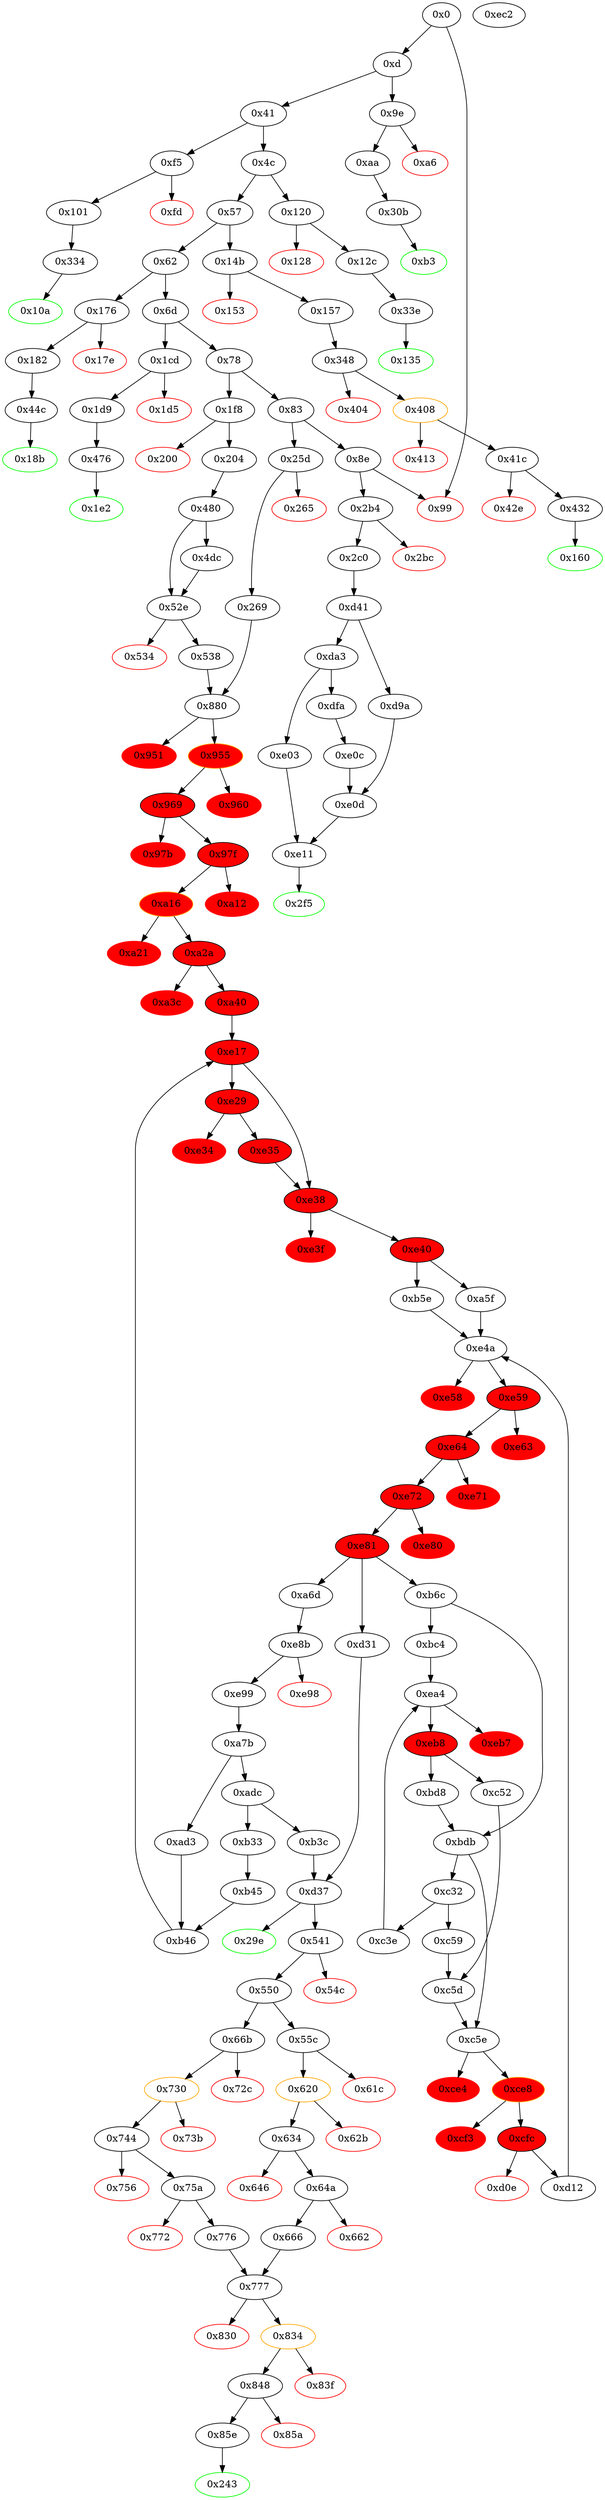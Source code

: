 strict digraph "" {
"0x8e" [fillcolor=white, id="0x8e", style=filled, tooltip="Block 0x8e\n[0x8e:0x98]\n---\nPredecessors: [0x83]\nSuccessors: [0x99, 0x2b4]\n---\n0x8e DUP1\n0x8f PUSH4 0xf1909985\n0x94 EQ\n0x95 PUSH2 0x2b4\n0x98 JUMPI\n---\n0x8f: V36 = 0xf1909985\n0x94: V37 = EQ 0xf1909985 V11\n0x95: V38 = 0x2b4\n0x98: JUMPI 0x2b4 V37\n---\nEntry stack: [V11]\nStack pops: 1\nStack additions: [S0]\nExit stack: [V11]\n\nDef sites:\nV11: {0xd.0x35}\n"];
"0x476" [fillcolor=white, id="0x476", style=filled, tooltip="Block 0x476\n[0x476:0x47f]\n---\nPredecessors: [0x1d9]\nSuccessors: [0x1e2]\n---\n0x476 JUMPDEST\n0x477 PUSH1 0x0\n0x479 PUSH1 0x6\n0x47b SLOAD\n0x47c SWAP1\n0x47d POP\n0x47e SWAP1\n0x47f JUMP\n---\n0x476: JUMPDEST \n0x477: V280 = 0x0\n0x479: V281 = 0x6\n0x47b: V282 = S[0x6]\n0x47f: JUMP 0x1e2\n---\nEntry stack: [V11, 0x1e2]\nStack pops: 1\nStack additions: [V282]\nExit stack: [V11, V282]\n\nDef sites:\nV11: {0xd.0x35}\n0x1e2: {0x1d9.0x1db}\n"];
"0xa5f" [fillcolor=white, id="0xa5f", style=filled, tooltip="Block 0xa5f\n[0xa5f:0xa6c]\n---\nPredecessors: [0xe40]\nSuccessors: [0xe4a]\n---\n0xa5f JUMPDEST\n0xa60 PUSH2 0xe4a\n0xa63 SWAP1\n0xa64 SWAP2\n0xa65 SWAP1\n0xa66 PUSH4 0xffffffff\n0xa6b AND\n0xa6c JUMP\n---\n0xa5f: JUMPDEST \n0xa60: V635 = 0xe4a\n0xa66: V636 = 0xffffffff\n0xa6b: V637 = AND 0xffffffff 0xe4a\n0xa6c: JUMP 0xe4a\n---\nEntry stack: [V11, 0x243, S16, S15, S14, S13, S12, S11, S10, S9, S8, S7, S6, S5, S4, S3, {0xa6d, 0xb6c}, S1, S0]\nStack pops: 2\nStack additions: [S0, S1]\nExit stack: [V11, 0x243, S16, S15, S14, S13, S12, S11, S10, S9, S8, S7, S6, S5, S4, S3, {0xa6d, 0xb6c}, S0, S1]\n\nDef sites:\nV11: {0xd.0x35}\n0x243: {0x204.0x206}\nS16: {0xd.0x35, 0x204.0x229}\nS15: {0x204.0x233, 0x204.0x206}\nS14: {0x480.0x481, 0xd.0x35, 0x204.0x229}\nS13: {0x204.0x233, 0x480.0x481, 0xd.0x35, 0x204.0x206}\nS12: {0x269.0x26b, 0x538.0x539, 0xd.0x35, 0x480.0x481, 0x204.0x229}\nS11: {0x269.0x28e, 0x538.0x53c, 0xd.0x35, 0x204.0x233, 0x480.0x481, 0x204.0x206}\nS10: {0x269.0x26b, 0x538.0x539, 0x880_0x269.0x881, 0x880_0x538.0x881, 0xd.0x35, 0x480.0x481, 0x204.0x229}\nS9: {0x538.0x53c, 0x880_0x269.0x881, 0x880_0x538.0x881, 0x269.0x28e, 0xd.0x35, 0x204.0x206, 0x480.0x481, 0x204.0x233}\nS8: {0x538.0x539, 0x880_0x269.0x881, 0x880_0x538.0x881, 0x880_0x269.0x884, 0x880_0x538.0x884, 0x269.0x26b, 0x480.0x481, 0x204.0x229}\nS7: {0xe99.0xe9c, 0x880_0x538.0x884, 0x880_0x269.0x884}\nS6: {0xad3.0xad5, 0x880_0x538.0x887, 0xb33.0xb35, 0x880_0x269.0x887}\nS5: {0xe99.0xe9c, 0x880_0x538.0x884, 0x880_0x538.0x887, 0x880_0x269.0x887, 0x880_0x269.0x884}\nS4: {0xb33.0xb35, 0xad3.0xad5, 0x880_0x538.0x887, 0x880_0x269.0x887, 0x880_0x269.0x88a, 0x880_0x538.0x88a}\nS3: {0xe99.0xe9c, 0x880_0x538.0x88f, 0x880_0x269.0x887, 0x880_0x538.0x884, 0x880_0x538.0x887, 0x880_0x269.0x884, 0x880_0x269.0x88f}\n{0xa6d, 0xb6c}: {0x880_0x269.0x890, 0x880_0x538.0x890, 0xb46_0xb45.0xb47, 0xb46_0xad3.0xb47}\nS1: {0xb46_0xb45.0xb4a, 0xb46_0xad3.0xb4a, 0x880_0x538.0x895, 0x880_0x269.0x895}\nS0: {0xe17_0xb46_0xb45.0xe1d, 0xe17_0xb46_0xad3.0xe1d, 0xe17_0xa40_0x538.0xe1d, 0xe17_0xa40_0x269.0xe1d}\n"];
"0x730" [color=orange, fillcolor=white, id="0x730", style=filled, tooltip="Block 0x730\n[0x730:0x73a]\n---\nPredecessors: [0x66b]\nSuccessors: [0x73b, 0x744]\n---\n0x730 JUMPDEST\n0x731 POP\n0x732 GAS\n0x733 CALL\n0x734 ISZERO\n0x735 DUP1\n0x736 ISZERO\n0x737 PUSH2 0x744\n0x73a JUMPI\n---\n0x730: JUMPDEST \n0x732: V431 = GAS\n0x733: V432 = CALL V431 V403 0x0 V423 V424 V423 0x20\n0x734: V433 = ISZERO V432\n0x736: V434 = ISZERO V433\n0x737: V435 = 0x744\n0x73a: JUMPI 0x744 V434\n---\nEntry stack: [V11, 0x243, S15, S14, S13, S12, S11, S10, V403, 0xa9059cbb, V420, 0x20, V423, V424, V423, 0x0, V403, V427]\nStack pops: 7\nStack additions: [V433]\nExit stack: [V11, 0x243, S15, S14, S13, S12, S11, S10, V403, 0xa9059cbb, V420, V433]\n\nDef sites:\nV11: {0xd.0x35}\n0x243: {0x204.0x206}\nS15: {0xd.0x35, 0x204.0x229}\nS14: {0x204.0x233, 0x204.0x206}\nS13: {0x480.0x481, 0xd.0x35, 0x204.0x229}\nS12: {0x204.0x233, 0x480.0x481, 0xd.0x35, 0x204.0x206}\nS11: {0x269.0x26b, 0x538.0x539, 0xd.0x35, 0x480.0x481, 0x204.0x229}\nS10: {0xb3c.0xb3d, 0xe64_0xb5e_0xad3.0xe65, 0xe64_0xa5f_0x269.0xe65, 0xe64_0xb5e_0xb45.0xe65, 0xe64_0xd12.0xe65, 0xe64_0xa5f_0x538.0xe65}\nV403: {0x66b.0x6a4}\n0xa9059cbb: {0x66b.0x6a5}\nV420: {0x66b.0x712}\n0x20: {0x66b.0x717}\nV423: {0x66b.0x71b}\nV424: {0x66b.0x71e}\nV423: {0x66b.0x71b}\n0x0: {0x66b.0x720}\nV403: {0x66b.0x6a4}\nV427: {0x66b.0x725}\n"];
"0x830" [color=red, fillcolor=white, id="0x830", style=filled, tooltip="Block 0x830\n[0x830:0x833]\n---\nPredecessors: [0x777]\nSuccessors: []\n---\n0x830 PUSH1 0x0\n0x832 DUP1\n0x833 REVERT\n---\n0x830: V491 = 0x0\n0x833: REVERT 0x0 0x0\n---\nEntry stack: [V11, 0x243, S15, S14, S13, S12, S11, S10, V465, 0x70a08231, V481, 0x20, V484, V485, V484, 0x0, V465, V488]\nStack pops: 0\nStack additions: []\nExit stack: [V11, 0x243, S15, S14, S13, S12, S11, S10, V465, 0x70a08231, V481, 0x20, V484, V485, V484, 0x0, V465, V488]\n\nDef sites:\nV11: {0xd.0x35}\n0x243: {0x204.0x206}\nS15: {0xd.0x35, 0x204.0x229}\nS14: {0x204.0x233, 0x204.0x206}\nS13: {0x480.0x481, 0xd.0x35, 0x204.0x229}\nS12: {0x204.0x233, 0x480.0x481, 0xd.0x35, 0x204.0x206}\nS11: {0x269.0x26b, 0x538.0x539, 0xd.0x35, 0x480.0x481, 0x204.0x229}\nS10: {0xe64_0xd12.0xe65, 0xb3c.0xb3d}\nV465: {0x777.0x7b0}\n0x70a08231: {0x777.0x7b1}\nV481: {0x777.0x817}\n0x20: {0x777.0x81b}\nV484: {0x777.0x81f}\nV485: {0x777.0x822}\nV484: {0x777.0x81f}\n0x0: {0x777.0x824}\nV465: {0x777.0x7b0}\nV488: {0x777.0x829}\n"];
"0xc5d" [fillcolor=white, id="0xc5d", style=filled, tooltip="Block 0xc5d\n[0xc5d:0xc5d]\n---\nPredecessors: [0xc52, 0xc59]\nSuccessors: [0xc5e]\n---\n0xc5d JUMPDEST\n---\n0xc5d: JUMPDEST \n---\nEntry stack: [V11, 0x243, S13, S12, S11, S10, S9, S8, S7, S6, S5, S4, S3, S2, S1, S0]\nStack pops: 0\nStack additions: []\nExit stack: [V11, 0x243, S13, S12, S11, S10, S9, S8, S7, S6, S5, S4, S3, S2, S1, S0]\n\nDef sites:\nV11: {0xd.0x35}\n0x243: {0x204.0x206}\nS13: {0xd.0x35, 0x204.0x229}\nS12: {0x204.0x233, 0x204.0x206}\nS11: {0x480.0x481, 0xd.0x35, 0x204.0x229}\nS10: {0x204.0x233, 0x480.0x481, 0xd.0x35, 0x204.0x206}\nS9: {0x269.0x26b, 0x538.0x539, 0xd.0x35, 0x480.0x481, 0x204.0x229}\nS8: {0x269.0x28e, 0x538.0x53c, 0xd.0x35, 0x204.0x233, 0x480.0x481, 0x204.0x206}\nS7: {0x269.0x26b, 0x538.0x539, 0x880_0x269.0x881, 0x880_0x538.0x881, 0xd.0x35, 0x480.0x481, 0x204.0x229}\nS6: {0x538.0x53c, 0x880_0x269.0x881, 0x880_0x538.0x881, 0x269.0x28e, 0xd.0x35, 0x204.0x206, 0x480.0x481, 0x204.0x233}\nS5: {0x538.0x539, 0x880_0x269.0x881, 0x880_0x538.0x881, 0x880_0x269.0x884, 0x880_0x538.0x884, 0x269.0x26b, 0x480.0x481, 0x204.0x229}\nS4: {0xe99.0xe9c, 0x880_0x269.0x884, 0x880_0x538.0x884}\nS3: {0xad3.0xad5, 0x880_0x269.0x887, 0xb33.0xb35, 0x880_0x538.0x887}\nS2: {0xe64_0xb5e_0xb45.0xe65, 0xe64_0xa5f_0x269.0xe65, 0xe64_0xb5e_0xad3.0xe65, 0xe64_0xa5f_0x538.0xe65, 0xe64_0xd12.0xe65}\nS1: {0xe64_0xb5e_0xad3.0xe65, 0xe64_0xa5f_0x538.0xe65, 0xe64_0xb5e_0xb45.0xe65, 0xe64_0xa5f_0x269.0xe65, 0xe64_0xd12.0xe65, 0xea4_0xbc4.0xeaa, 0xea4_0xc3e.0xeaa}\nS0: {0xe99.0xe9c, 0x880_0x269.0x88f, 0x880_0x269.0x887, 0x880_0x538.0x884, 0x880_0x538.0x887, 0x880_0x269.0x884, 0x880_0x538.0x88f}\n"];
"0xeb7" [color=red, fillcolor=red, id="0xeb7", style=filled, tooltip="Block 0xeb7\n[0xeb7:0xeb7]\n---\nPredecessors: [0xea4]\nSuccessors: []\n---\n0xeb7 INVALID\n---\n0xeb7: INVALID \n---\nEntry stack: [V11, 0x243, S18, S17, S16, S15, S14, S13, S12, S11, S10, S9, S8, S7, S6, S5, {0xbd8, 0xc52}, S3, S2, 0x0, V869]\nStack pops: 0\nStack additions: []\nExit stack: [V11, 0x243, S18, S17, S16, S15, S14, S13, S12, S11, S10, S9, S8, S7, S6, S5, {0xbd8, 0xc52}, S3, S2, 0x0, V869]\n\nDef sites:\nV11: {0xd.0x35}\n0x243: {0x204.0x206}\nS18: {0xd.0x35, 0x204.0x229}\nS17: {0x204.0x233, 0x204.0x206}\nS16: {0x480.0x481, 0xd.0x35, 0x204.0x229}\nS15: {0x204.0x233, 0x480.0x481, 0xd.0x35, 0x204.0x206}\nS14: {0x269.0x26b, 0x538.0x539, 0xd.0x35, 0x480.0x481, 0x204.0x229}\nS13: {0x269.0x28e, 0x538.0x53c, 0xd.0x35, 0x204.0x233, 0x480.0x481, 0x204.0x206}\nS12: {0x269.0x26b, 0x538.0x539, 0x880_0x269.0x881, 0x880_0x538.0x881, 0xd.0x35, 0x480.0x481, 0x204.0x229}\nS11: {0x538.0x53c, 0x880_0x269.0x881, 0x880_0x538.0x881, 0x269.0x28e, 0xd.0x35, 0x204.0x206, 0x480.0x481, 0x204.0x233}\nS10: {0x538.0x539, 0x880_0x269.0x881, 0x880_0x538.0x881, 0x880_0x269.0x884, 0x880_0x538.0x884, 0x269.0x26b, 0x480.0x481, 0x204.0x229}\nS9: {0xe99.0xe9c, 0x880_0x538.0x884, 0x880_0x269.0x884}\nS8: {0xad3.0xad5, 0x880_0x538.0x887, 0xb33.0xb35, 0x880_0x269.0x887}\nS7: {0xe64_0xb5e_0xad3.0xe65, 0xe64_0xa5f_0x538.0xe65, 0xe64_0xb5e_0xb45.0xe65, 0xe64_0xa5f_0x269.0xe65, 0xe64_0xd12.0xe65}\nS6: {0x880_0x269.0x887, 0x880_0x538.0x887, 0xe64_0xa5f_0x538.0xe65, 0x880_0x269.0x88a, 0x880_0x538.0x88a, 0xad3.0xad5, 0xb33.0xb35, 0xe64_0xa5f_0x269.0xe65, 0xe64_0xb5e_0xad3.0xe65, 0xe64_0xb5e_0xb45.0xe65, 0xea4_0xbc4.0xeaa, 0xea4_0xc3e.0xeaa}\nS5: {0xe99.0xe9c, 0x880_0x538.0x88f, 0x880_0x269.0x887, 0x880_0x538.0x884, 0x880_0x538.0x887, 0x880_0x269.0x884, 0x880_0x269.0x88f}\n{0xbd8, 0xc52}: {0xbc4.0xbc4, 0xc3e.0xc3e}\nS3: {0xbc4.0xbca, 0xc3e.0xc44}\nS2: {0xe64_0xb5e_0xad3.0xe65, 0xe64_0xa5f_0x538.0xe65, 0xe64_0xb5e_0xb45.0xe65, 0xe64_0xa5f_0x269.0xe65, 0xe64_0xd12.0xe65}\n0x0: {0xea4.0xea5}\nV869: {0xea4.0xeaa}\n"];
"0xa12" [color=red, fillcolor=red, id="0xa12", style=filled, tooltip="Block 0xa12\n[0xa12:0xa15]\n---\nPredecessors: [0x97f]\nSuccessors: []\n---\n0xa12 PUSH1 0x0\n0xa14 DUP1\n0xa15 REVERT\n---\n0xa12: V610 = 0x0\n0xa15: REVERT 0x0 0x0\n---\nEntry stack: [V11, 0x243, V137, V140, 0x0, S24, {0x29e, 0x541}, S22, 0x0, 0x0, 0x0, 0x0, 0x0, 0x0, 0xa7b, S14, 0xa6d, S12, 0xa5f, V579, V591, 0x182df0f5, V600, 0x20, V603, V604, V603, 0x0, V591, V607]\nStack pops: 0\nStack additions: []\nExit stack: [V11, 0x243, V137, V140, 0x0, S24, {0x29e, 0x541}, S22, 0x0, 0x0, 0x0, 0x0, 0x0, 0x0, 0xa7b, S14, 0xa6d, S12, 0xa5f, V579, V591, 0x182df0f5, V600, 0x20, V603, V604, V603, 0x0, V591, V607]\n\nDef sites:\nV11: {0xd.0x35}\n0x243: {0x204.0x206}\nV137: {0x204.0x229}\nV140: {0x204.0x233}\n0x0: {0x480.0x481}\nS24: {0x480.0x481, 0xd.0x35}\n{0x29e, 0x541}: {0x269.0x26b, 0x538.0x539}\nS22: {0x269.0x28e, 0x538.0x53c}\n0x0: {0x880_0x538.0x881, 0x880_0x269.0x881}\n0x0: {0x880_0x538.0x881, 0x880_0x269.0x881}\n0x0: {0x880_0x538.0x884, 0x880_0x269.0x884}\n0x0: {0x880_0x538.0x884, 0x880_0x269.0x884}\n0x0: {0x880_0x538.0x887, 0x880_0x269.0x887}\n0x0: {0x880_0x538.0x887, 0x880_0x269.0x887}\n0xa7b: {0x880_0x269.0x88a, 0x880_0x538.0x88a}\nS14: {0x880_0x538.0x88f, 0x880_0x269.0x88f}\n0xa6d: {0x880_0x269.0x890, 0x880_0x538.0x890}\nS12: {0x880_0x538.0x895, 0x880_0x269.0x895}\n0xa5f: {0x880_0x269.0x896, 0x880_0x538.0x896}\nV579: {0x97f.0x985}\nV591: {0x97f.0x9c9}\n0x182df0f5: {0x97f.0x9ca}\nV600: {0x97f.0x9fc}\n0x20: {0x97f.0x9fd}\nV603: {0x97f.0xa01}\nV604: {0x97f.0xa04}\nV603: {0x97f.0xa01}\n0x0: {0x97f.0xa06}\nV591: {0x97f.0x9c9}\nV607: {0x97f.0xa0b}\n"];
"0x200" [color=red, fillcolor=white, id="0x200", style=filled, tooltip="Block 0x200\n[0x200:0x203]\n---\nPredecessors: [0x1f8]\nSuccessors: []\n---\n0x200 PUSH1 0x0\n0x202 DUP1\n0x203 REVERT\n---\n0x200: V129 = 0x0\n0x203: REVERT 0x0 0x0\n---\nEntry stack: [V11, V126]\nStack pops: 0\nStack additions: []\nExit stack: [V11, V126]\n\nDef sites:\nV11: {0xd.0x35}\nV126: {0x1f8.0x1f9}\n"];
"0xa21" [color=red, fillcolor=red, id="0xa21", style=filled, tooltip="Block 0xa21\n[0xa21:0xa29]\n---\nPredecessors: [0xa16]\nSuccessors: []\n---\n0xa21 RETURNDATASIZE\n0xa22 PUSH1 0x0\n0xa24 DUP1\n0xa25 RETURNDATACOPY\n0xa26 RETURNDATASIZE\n0xa27 PUSH1 0x0\n0xa29 REVERT\n---\n0xa21: V616 = RETURNDATASIZE\n0xa22: V617 = 0x0\n0xa25: RETURNDATACOPY 0x0 0x0 V616\n0xa26: V618 = RETURNDATASIZE\n0xa27: V619 = 0x0\n0xa29: REVERT 0x0 V618\n---\nEntry stack: [V11, 0x243, V137, V140, 0x0, S18, {0x29e, 0x541}, S16, 0x0, 0x0, 0x0, 0x0, 0x0, 0x0, 0xa7b, S8, 0xa6d, S6, 0xa5f, S4, S3, 0x182df0f5, S1, V613]\nStack pops: 0\nStack additions: []\nExit stack: [V11, 0x243, V137, V140, 0x0, S18, {0x29e, 0x541}, S16, 0x0, 0x0, 0x0, 0x0, 0x0, 0x0, 0xa7b, S8, 0xa6d, S6, 0xa5f, S4, S3, 0x182df0f5, S1, V613]\n\nDef sites:\nV11: {0xd.0x35}\n0x243: {0x204.0x206}\nV137: {0x204.0x229}\nV140: {0x204.0x233}\n0x0: {0x480.0x481}\nS18: {0x480.0x481, 0xd.0x35}\n{0x29e, 0x541}: {0x269.0x26b, 0x538.0x539}\nS16: {0x269.0x28e, 0x538.0x53c}\n0x0: {0x880_0x538.0x881, 0x880_0x269.0x881}\n0x0: {0x880_0x538.0x881, 0x880_0x269.0x881}\n0x0: {0x880_0x538.0x884, 0x880_0x269.0x884}\n0x0: {0x880_0x538.0x884, 0x880_0x269.0x884}\n0x0: {0x880_0x538.0x887, 0x880_0x269.0x887}\n0x0: {0x880_0x538.0x887, 0x880_0x269.0x887}\n0xa7b: {0x880_0x269.0x88a, 0x880_0x538.0x88a}\nS8: {0x880_0x538.0x88f, 0x880_0x269.0x88f}\n0xa6d: {0x880_0x269.0x890, 0x880_0x538.0x890}\nS6: {0x880_0x538.0x895, 0x880_0x269.0x895}\n0xa5f: {0x880_0x269.0x896, 0x880_0x538.0x896}\nS4: {0x97f_0x269.0x985, 0x97f_0x538.0x985}\nS3: {0x97f_0x269.0x9c9, 0x97f_0x538.0x9c9}\n0x182df0f5: {0x97f_0x538.0x9ca, 0x97f_0x269.0x9ca}\nS1: {0x97f_0x269.0x9fc, 0x97f_0x538.0x9fc}\nV613: {0xa16.0xa1a}\n"];
"0x85e" [fillcolor=white, id="0x85e", style=filled, tooltip="Block 0x85e\n[0x85e:0x87f]\n---\nPredecessors: [0x848]\nSuccessors: [0x243]\n---\n0x85e JUMPDEST\n0x85f DUP2\n0x860 ADD\n0x861 SWAP1\n0x862 DUP1\n0x863 DUP1\n0x864 MLOAD\n0x865 SWAP1\n0x866 PUSH1 0x20\n0x868 ADD\n0x869 SWAP1\n0x86a SWAP3\n0x86b SWAP2\n0x86c SWAP1\n0x86d POP\n0x86e POP\n0x86f POP\n0x870 PUSH1 0x3\n0x872 DUP2\n0x873 SWAP1\n0x874 SSTORE\n0x875 POP\n0x876 PUSH1 0x1\n0x878 SWAP2\n0x879 POP\n0x87a POP\n0x87b SWAP3\n0x87c SWAP2\n0x87d POP\n0x87e POP\n0x87f JUMP\n---\n0x85e: JUMPDEST \n0x860: V509 = ADD V502 V503\n0x864: V510 = M[V502]\n0x866: V511 = 0x20\n0x868: V512 = ADD 0x20 V502\n0x870: V513 = 0x3\n0x874: S[0x3] = V510\n0x876: V514 = 0x1\n0x87f: JUMP S6\n---\nEntry stack: [V11, 0x243, S7, S6, S5, S4, S3, S2, V502, V503]\nStack pops: 7\nStack additions: [0x1]\nExit stack: [V11, 0x243, S7, 0x1]\n\nDef sites:\nV11: {0xd.0x35}\n0x243: {0x204.0x206}\nS7: {0xd.0x35, 0x204.0x229}\nS6: {0x204.0x233, 0x204.0x206}\nS5: {0x480.0x481, 0xd.0x35, 0x204.0x229}\nS4: {0x204.0x233, 0x480.0x481, 0xd.0x35, 0x204.0x206}\nS3: {0x269.0x26b, 0x538.0x539, 0x480.0x481, 0x204.0x229}\nS2: {0xe64_0xd12.0xe65, 0xb3c.0xb3d}\nV502: {0x848.0x84f}\nV503: {0x848.0x850}\n"];
"0xeb8" [fillcolor=red, id="0xeb8", style=filled, tooltip="Block 0xeb8\n[0xeb8:0xec1]\n---\nPredecessors: [0xea4]\nSuccessors: [0xbd8, 0xc52]\n---\n0xeb8 JUMPDEST\n0xeb9 DUP1\n0xeba SWAP2\n0xebb POP\n0xebc POP\n0xebd SWAP3\n0xebe SWAP2\n0xebf POP\n0xec0 POP\n0xec1 JUMP\n---\n0xeb8: JUMPDEST \n0xec1: JUMP {0xbd8, 0xc52}\n---\nEntry stack: [V11, 0x243, S18, S17, S16, S15, S14, S13, S12, S11, S10, S9, S8, S7, S6, S5, {0xbd8, 0xc52}, S3, S2, 0x0, V869]\nStack pops: 5\nStack additions: [S0]\nExit stack: [V11, 0x243, S18, S17, S16, S15, S14, S13, S12, S11, S10, S9, S8, S7, S6, S5, V869]\n\nDef sites:\nV11: {0xd.0x35}\n0x243: {0x204.0x206}\nS18: {0xd.0x35, 0x204.0x229}\nS17: {0x204.0x233, 0x204.0x206}\nS16: {0x480.0x481, 0xd.0x35, 0x204.0x229}\nS15: {0x204.0x233, 0x480.0x481, 0xd.0x35, 0x204.0x206}\nS14: {0x269.0x26b, 0x538.0x539, 0xd.0x35, 0x480.0x481, 0x204.0x229}\nS13: {0x269.0x28e, 0x538.0x53c, 0xd.0x35, 0x204.0x233, 0x480.0x481, 0x204.0x206}\nS12: {0x269.0x26b, 0x538.0x539, 0x880_0x269.0x881, 0x880_0x538.0x881, 0xd.0x35, 0x480.0x481, 0x204.0x229}\nS11: {0x538.0x53c, 0x880_0x269.0x881, 0x880_0x538.0x881, 0x269.0x28e, 0xd.0x35, 0x204.0x206, 0x480.0x481, 0x204.0x233}\nS10: {0x538.0x539, 0x880_0x269.0x881, 0x880_0x538.0x881, 0x880_0x269.0x884, 0x880_0x538.0x884, 0x269.0x26b, 0x480.0x481, 0x204.0x229}\nS9: {0xe99.0xe9c, 0x880_0x538.0x884, 0x880_0x269.0x884}\nS8: {0xad3.0xad5, 0x880_0x538.0x887, 0xb33.0xb35, 0x880_0x269.0x887}\nS7: {0xe64_0xb5e_0xad3.0xe65, 0xe64_0xa5f_0x538.0xe65, 0xe64_0xb5e_0xb45.0xe65, 0xe64_0xa5f_0x269.0xe65, 0xe64_0xd12.0xe65}\nS6: {0x880_0x269.0x887, 0x880_0x538.0x887, 0xe64_0xa5f_0x538.0xe65, 0x880_0x269.0x88a, 0x880_0x538.0x88a, 0xad3.0xad5, 0xb33.0xb35, 0xe64_0xa5f_0x269.0xe65, 0xe64_0xb5e_0xad3.0xe65, 0xe64_0xb5e_0xb45.0xe65, 0xea4_0xbc4.0xeaa, 0xea4_0xc3e.0xeaa}\nS5: {0xe99.0xe9c, 0x880_0x538.0x88f, 0x880_0x269.0x887, 0x880_0x538.0x884, 0x880_0x538.0x887, 0x880_0x269.0x884, 0x880_0x269.0x88f}\n{0xbd8, 0xc52}: {0xbc4.0xbc4, 0xc3e.0xc3e}\nS3: {0xbc4.0xbca, 0xc3e.0xc44}\nS2: {0xe64_0xb5e_0xad3.0xe65, 0xe64_0xa5f_0x538.0xe65, 0xe64_0xb5e_0xb45.0xe65, 0xe64_0xa5f_0x269.0xe65, 0xe64_0xd12.0xe65}\n0x0: {0xea4.0xea5}\nV869: {0xea4.0xeaa}\n"];
"0xe72" [fillcolor=red, id="0xe72", style=filled, tooltip="Block 0xe72\n[0xe72:0xe7f]\n---\nPredecessors: [0xe64]\nSuccessors: [0xe80, 0xe81]\n---\n0xe72 JUMPDEST\n0xe73 MOD\n0xe74 DUP2\n0xe75 DUP5\n0xe76 MUL\n0xe77 ADD\n0xe78 DUP5\n0xe79 EQ\n0xe7a ISZERO\n0xe7b ISZERO\n0xe7c PUSH2 0xe81\n0xe7f JUMPI\n---\n0xe72: JUMPDEST \n0xe73: V854 = MOD S0 S1\n0xe76: V855 = MUL S4 V850\n0xe77: V856 = ADD V855 V854\n0xe79: V857 = EQ S5 V856\n0xe7a: V858 = ISZERO V857\n0xe7b: V859 = ISZERO V858\n0xe7c: V860 = 0xe81\n0xe7f: JUMPI 0xe81 V859\n---\nEntry stack: [V11, 0x243, S20, S19, S18, S17, S16, S15, S14, S13, S12, S11, S10, S9, S8, S7, {0xa6d, 0xb6c, 0xd31}, S5, S4, 0x0, V850, S1, S0]\nStack pops: 6\nStack additions: [S5, S4, S3, S2]\nExit stack: [V11, 0x243, S20, S19, S18, S17, S16, S15, S14, S13, S12, S11, S10, S9, S8, S7, {0xa6d, 0xb6c, 0xd31}, S5, S4, 0x0, V850]\n\nDef sites:\nV11: {0xd.0x35}\n0x243: {0x204.0x206}\nS20: {0xd.0x35, 0x204.0x229}\nS19: {0x204.0x233, 0x204.0x206}\nS18: {0x480.0x481, 0xd.0x35, 0x204.0x229}\nS17: {0x204.0x233, 0x480.0x481, 0xd.0x35, 0x204.0x206}\nS16: {0x269.0x26b, 0x538.0x539, 0xd.0x35, 0x480.0x481, 0x204.0x229}\nS15: {0x269.0x28e, 0x538.0x53c, 0xd.0x35, 0x204.0x233, 0x480.0x481, 0x204.0x206}\nS14: {0x269.0x26b, 0x538.0x539, 0x880_0x269.0x881, 0x880_0x538.0x881, 0xd.0x35, 0x480.0x481, 0x204.0x229}\nS13: {0x538.0x53c, 0x880_0x269.0x881, 0x880_0x538.0x881, 0x269.0x28e, 0xd.0x35, 0x204.0x206, 0x480.0x481, 0x204.0x233}\nS12: {0x538.0x539, 0x880_0x269.0x881, 0x880_0x538.0x881, 0x880_0x269.0x884, 0x880_0x538.0x884, 0x269.0x26b, 0x480.0x481, 0x204.0x229}\nS11: {0xe99.0xe9c, 0x880_0x269.0x884, 0x880_0x538.0x884}\nS10: {0xad3.0xad5, 0x880_0x269.0x887, 0xb33.0xb35, 0x880_0x538.0x887}\nS9: {0xe99.0xe9c, 0xe64_0xa5f_0x269.0xe65, 0xe64_0xa5f_0x538.0xe65, 0x880_0x269.0x884, 0x880_0x538.0x887, 0x880_0x269.0x887, 0x880_0x538.0x884, 0xe64_0xb5e_0xb45.0xe65, 0xe64_0xb5e_0xad3.0xe65}\nS8: {0x880_0x269.0x887, 0x880_0x538.0x887, 0xe64_0xa5f_0x538.0xe65, 0x880_0x269.0x88a, 0x880_0x538.0x88a, 0xb33.0xb35, 0xad3.0xad5, 0xe64_0xa5f_0x269.0xe65, 0xe64_0xb5e_0xad3.0xe65, 0xe64_0xb5e_0xb45.0xe65, 0xea4_0xc3e.0xeaa, 0xea4_0xbc4.0xeaa}\nS7: {0xe99.0xe9c, 0x880_0x269.0x88f, 0x880_0x269.0x887, 0x880_0x538.0x884, 0x880_0x538.0x887, 0x880_0x269.0x884, 0x880_0x538.0x88f}\n{0xa6d, 0xb6c, 0xd31}: {0xc5e.0xc5f, 0x880_0x269.0x890, 0x880_0x538.0x890, 0xb46_0xad3.0xb47, 0xb46_0xb45.0xb47}\nS5: {0xe17_0xb46_0xad3.0xe1d, 0xd12.0xd18, 0xe17_0xb46_0xb45.0xe1d, 0xe17_0xa40_0x538.0xe1d, 0xe17_0xa40_0x269.0xe1d}\nS4: {0x880_0x269.0x895, 0xad3.0xad5, 0xb46_0xad3.0xb4a, 0xb46_0xb45.0xb4a, 0xea4_0xc3e.0xeaa, 0xea4_0xbc4.0xeaa, 0x880_0x269.0x887, 0x880_0x538.0x887, 0xe64_0xa5f_0x538.0xe65, 0x880_0x269.0x88a, 0x880_0x538.0x88a, 0xb33.0xb35, 0xe64_0xa5f_0x269.0xe65, 0xe64_0xb5e_0xad3.0xe65, 0xe64_0xb5e_0xb45.0xe65, 0x880_0x538.0x895}\n0x0: {0xe4a_0xb5e_0xb45.0xe4b, 0xe4a_0xd12.0xe4b, 0xe4a_0xa5f_0x269.0xe4b, 0xe4a_0xa5f_0x538.0xe4b, 0xe4a_0xb5e_0xad3.0xe4b}\nV850: {0xe64.0xe65}\nS1: {0x880_0x269.0x895, 0xad3.0xad5, 0xb46_0xad3.0xb4a, 0xb46_0xb45.0xb4a, 0xea4_0xc3e.0xeaa, 0xea4_0xbc4.0xeaa, 0x880_0x269.0x887, 0x880_0x538.0x887, 0xe64_0xa5f_0x538.0xe65, 0x880_0x269.0x88a, 0x880_0x538.0x88a, 0xb33.0xb35, 0xe64_0xa5f_0x269.0xe65, 0xe64_0xb5e_0xad3.0xe65, 0xe64_0xb5e_0xb45.0xe65, 0x880_0x538.0x895}\nS0: {0xe17_0xb46_0xad3.0xe1d, 0xd12.0xd18, 0xe17_0xb46_0xb45.0xe1d, 0xe17_0xa40_0x538.0xe1d, 0xe17_0xa40_0x269.0xe1d}\n"];
"0xe29" [fillcolor=red, id="0xe29", style=filled, tooltip="Block 0xe29\n[0xe29:0xe33]\n---\nPredecessors: [0xe17]\nSuccessors: [0xe34, 0xe35]\n---\n0xe29 POP\n0xe2a DUP3\n0xe2b DUP5\n0xe2c DUP3\n0xe2d DUP2\n0xe2e ISZERO\n0xe2f ISZERO\n0xe30 PUSH2 0xe35\n0xe33 JUMPI\n---\n0xe2e: V833 = ISZERO S4\n0xe2f: V834 = ISZERO V833\n0xe30: V835 = 0xe35\n0xe33: JUMPI 0xe35 V834\n---\nEntry stack: [V11, 0x243, S21, S20, S19, S18, S17, S16, S15, S14, S13, S12, S11, S10, S9, S8, {0xa6d, 0xb6c}, S6, {0xa5f, 0xb5e}, S4, S3, 0x0, V829, V831]\nStack pops: 5\nStack additions: [S4, S3, S2, S1, S3, S4, S1]\nExit stack: [V11, 0x243, S21, S20, S19, S18, S17, S16, S15, S14, S13, S12, S11, S10, S9, S8, {0xa6d, 0xb6c}, S6, {0xa5f, 0xb5e}, S4, S3, 0x0, V829, S3, S4, V829]\n\nDef sites:\nV11: {0xd.0x35}\n0x243: {0x204.0x206}\nS21: {0xd.0x35, 0x204.0x229}\nS20: {0x204.0x233, 0x204.0x206}\nS19: {0x480.0x481, 0xd.0x35, 0x204.0x229}\nS18: {0x204.0x233, 0x480.0x481, 0xd.0x35, 0x204.0x206}\nS17: {0x269.0x26b, 0x480.0x481, 0xd.0x35, 0x204.0x229, 0x538.0x539}\nS16: {0x269.0x28e, 0x538.0x53c, 0xd.0x35, 0x204.0x206, 0x480.0x481, 0x204.0x233}\nS15: {0x269.0x26b, 0x538.0x539, 0x880_0x538.0x881, 0xd.0x35, 0x880_0x269.0x881, 0x480.0x481, 0x204.0x229}\nS14: {0x538.0x53c, 0x880_0x538.0x881, 0x880_0x269.0x881, 0x269.0x28e, 0xd.0x35, 0x204.0x206, 0x480.0x481, 0x204.0x233}\nS13: {0x538.0x539, 0x880_0x269.0x881, 0x880_0x538.0x881, 0x880_0x538.0x884, 0x880_0x269.0x884, 0x269.0x26b, 0x480.0x481, 0x204.0x229}\nS12: {0xe99.0xe9c, 0x880_0x269.0x884, 0x880_0x538.0x884}\nS11: {0xad3.0xad5, 0x880_0x269.0x887, 0xb33.0xb35, 0x880_0x538.0x887}\nS10: {0xe99.0xe9c, 0x880_0x269.0x887, 0x880_0x538.0x884, 0x880_0x538.0x887, 0x880_0x269.0x884}\nS9: {0xb33.0xb35, 0x880_0x538.0x887, 0x880_0x269.0x887, 0x880_0x269.0x88a, 0xad3.0xad5, 0x880_0x538.0x88a}\nS8: {0xe99.0xe9c, 0x880_0x269.0x88f, 0x880_0x538.0x887, 0x880_0x269.0x884, 0x880_0x269.0x887, 0x880_0x538.0x884, 0x880_0x538.0x88f}\n{0xa6d, 0xb6c}: {0x880_0x538.0x890, 0xb46_0xb45.0xb47, 0x880_0x269.0x890, 0xb46_0xad3.0xb47}\nS6: {0xb46_0xb45.0xb4a, 0xb46_0xad3.0xb4a, 0x880_0x269.0x895, 0x880_0x538.0x895}\n{0xa5f, 0xb5e}: {0x880_0x538.0x896, 0xb46_0xb45.0xb4c, 0xb46_0xad3.0xb4c, 0x880_0x269.0x896}\nS4: {0xe99.0xe9c, 0xa40_0x269.0xa46, 0xa40_0x538.0xa46}\nS3: {0x97f_0x269.0x985, 0xad3.0xad5, 0xb33.0xb35, 0x97f_0x538.0x985}\n0x0: {0xe17.0xe18}\nV829: {0xe17.0xe1d}\nV831: {0xe17.0xe23}\n"];
"0xd9a" [fillcolor=white, id="0xd9a", style=filled, tooltip="Block 0xd9a\n[0xd9a:0xda2]\n---\nPredecessors: [0xd41]\nSuccessors: [0xe0d]\n---\n0xd9a PUSH1 0x4\n0xd9c SLOAD\n0xd9d SWAP1\n0xd9e POP\n0xd9f PUSH2 0xe0d\n0xda2 JUMP\n---\n0xd9a: V805 = 0x4\n0xd9c: V806 = S[0x4]\n0xd9f: V807 = 0xe0d\n0xda2: JUMP 0xe0d\n---\nEntry stack: [V11, 0x2f5, V188, 0x0, 0x0]\nStack pops: 1\nStack additions: [V806]\nExit stack: [V11, 0x2f5, V188, 0x0, V806]\n\nDef sites:\nV11: {0xd.0x35}\n0x2f5: {0x2c0.0x2c2}\nV188: {0x2c0.0x2e5}\n0x0: {0xd41.0xd42}\n0x0: {0xd41.0xd42}\n"];
"0x756" [color=red, fillcolor=white, id="0x756", style=filled, tooltip="Block 0x756\n[0x756:0x759]\n---\nPredecessors: [0x744]\nSuccessors: []\n---\n0x756 PUSH1 0x0\n0x758 DUP1\n0x759 REVERT\n---\n0x756: V447 = 0x0\n0x759: REVERT 0x0 0x0\n---\nEntry stack: [V11, 0x243, S7, S6, S5, S4, S3, S2, V441, V442]\nStack pops: 0\nStack additions: []\nExit stack: [V11, 0x243, S7, S6, S5, S4, S3, S2, V441, V442]\n\nDef sites:\nV11: {0xd.0x35}\n0x243: {0x204.0x206}\nS7: {0xd.0x35, 0x204.0x229}\nS6: {0x204.0x233, 0x204.0x206}\nS5: {0x480.0x481, 0xd.0x35, 0x204.0x229}\nS4: {0x204.0x233, 0x480.0x481, 0xd.0x35, 0x204.0x206}\nS3: {0x269.0x26b, 0x538.0x539, 0xd.0x35, 0x480.0x481, 0x204.0x229}\nS2: {0xb3c.0xb3d, 0xe64_0xb5e_0xad3.0xe65, 0xe64_0xa5f_0x269.0xe65, 0xe64_0xb5e_0xb45.0xe65, 0xe64_0xd12.0xe65, 0xe64_0xa5f_0x538.0xe65}\nV441: {0x744.0x74b}\nV442: {0x744.0x74c}\n"];
"0xbc4" [fillcolor=white, id="0xbc4", style=filled, tooltip="Block 0xbc4\n[0xbc4:0xbd7]\n---\nPredecessors: [0xb6c]\nSuccessors: [0xea4]\n---\n0xbc4 PUSH2 0xbd8\n0xbc7 DUP4\n0xbc8 PUSH1 0x3\n0xbca SLOAD\n0xbcb PUSH2 0xea4\n0xbce SWAP1\n0xbcf SWAP2\n0xbd0 SWAP1\n0xbd1 PUSH4 0xffffffff\n0xbd6 AND\n0xbd7 JUMP\n---\n0xbc4: V701 = 0xbd8\n0xbc8: V702 = 0x3\n0xbca: V703 = S[0x3]\n0xbcb: V704 = 0xea4\n0xbd1: V705 = 0xffffffff\n0xbd6: V706 = AND 0xffffffff 0xea4\n0xbd7: JUMP 0xea4\n---\nEntry stack: [V11, 0x243, S13, S12, S11, S10, S9, S8, S7, S6, S5, S4, S3, S2, S1, S0]\nStack pops: 3\nStack additions: [S2, S1, S0, 0xbd8, V703, S2]\nExit stack: [V11, 0x243, S13, S12, S11, S10, S9, S8, S7, S6, S5, S4, S3, S2, S1, S0, 0xbd8, V703, S2]\n\nDef sites:\nV11: {0xd.0x35}\n0x243: {0x204.0x206}\nS13: {0xd.0x35, 0x204.0x229}\nS12: {0x204.0x233, 0x204.0x206}\nS11: {0x480.0x481, 0xd.0x35, 0x204.0x229}\nS10: {0x204.0x233, 0x480.0x481, 0xd.0x35, 0x204.0x206}\nS9: {0x269.0x26b, 0x538.0x539, 0xd.0x35, 0x480.0x481, 0x204.0x229}\nS8: {0x269.0x28e, 0x538.0x53c, 0xd.0x35, 0x204.0x233, 0x480.0x481, 0x204.0x206}\nS7: {0x269.0x26b, 0x538.0x539, 0x880_0x269.0x881, 0x880_0x538.0x881, 0xd.0x35, 0x480.0x481, 0x204.0x229}\nS6: {0x538.0x53c, 0x880_0x269.0x881, 0x880_0x538.0x881, 0x269.0x28e, 0xd.0x35, 0x204.0x206, 0x480.0x481, 0x204.0x233}\nS5: {0x538.0x539, 0x880_0x269.0x881, 0x880_0x538.0x881, 0x880_0x269.0x884, 0x880_0x538.0x884, 0x269.0x26b, 0x480.0x481, 0x204.0x229}\nS4: {0xe99.0xe9c, 0x880_0x269.0x884, 0x880_0x538.0x884}\nS3: {0xad3.0xad5, 0x880_0x269.0x887, 0xb33.0xb35, 0x880_0x538.0x887}\nS2: {0xe64_0xb5e_0xad3.0xe65, 0xe64_0xa5f_0x269.0xe65, 0xe64_0xb5e_0xb45.0xe65, 0xe64_0xd12.0xe65, 0xe64_0xa5f_0x538.0xe65}\nS1: {0x880_0x269.0x887, 0x880_0x538.0x887, 0xe64_0xa5f_0x538.0xe65, 0x880_0x269.0x88a, 0x880_0x538.0x88a, 0xb33.0xb35, 0xad3.0xad5, 0xe64_0xa5f_0x269.0xe65, 0xe64_0xb5e_0xad3.0xe65, 0xe64_0xb5e_0xb45.0xe65, 0xea4_0xc3e.0xeaa, 0xea4_0xbc4.0xeaa}\nS0: {0xe99.0xe9c, 0x880_0x269.0x88f, 0x880_0x269.0x887, 0x880_0x538.0x884, 0x880_0x538.0x887, 0x880_0x269.0x884, 0x880_0x538.0x88f}\n"];
"0xc59" [fillcolor=white, id="0xc59", style=filled, tooltip="Block 0xc59\n[0xc59:0xc5c]\n---\nPredecessors: [0xc32]\nSuccessors: [0xc5d]\n---\n0xc59 JUMPDEST\n0xc5a DUP3\n0xc5b SWAP2\n0xc5c POP\n---\n0xc59: JUMPDEST \n---\nEntry stack: [V11, 0x243, S13, S12, S11, S10, S9, S8, S7, S6, S5, S4, S3, S2, S1, S0]\nStack pops: 3\nStack additions: [S2, S2, S0]\nExit stack: [V11, 0x243, S13, S12, S11, S10, S9, S8, S7, S6, S5, S4, S3, S2, S2, S0]\n\nDef sites:\nV11: {0xd.0x35}\n0x243: {0x204.0x206}\nS13: {0xd.0x35, 0x204.0x229}\nS12: {0x204.0x233, 0x204.0x206}\nS11: {0x480.0x481, 0xd.0x35, 0x204.0x229}\nS10: {0x204.0x233, 0x480.0x481, 0xd.0x35, 0x204.0x206}\nS9: {0x269.0x26b, 0x538.0x539, 0xd.0x35, 0x480.0x481, 0x204.0x229}\nS8: {0x269.0x28e, 0x538.0x53c, 0xd.0x35, 0x204.0x233, 0x480.0x481, 0x204.0x206}\nS7: {0x269.0x26b, 0x538.0x539, 0x880_0x269.0x881, 0x880_0x538.0x881, 0xd.0x35, 0x480.0x481, 0x204.0x229}\nS6: {0x538.0x53c, 0x880_0x269.0x881, 0x880_0x538.0x881, 0x269.0x28e, 0xd.0x35, 0x204.0x206, 0x480.0x481, 0x204.0x233}\nS5: {0x538.0x539, 0x880_0x269.0x881, 0x880_0x538.0x881, 0x880_0x269.0x884, 0x880_0x538.0x884, 0x269.0x26b, 0x480.0x481, 0x204.0x229}\nS4: {0xe99.0xe9c, 0x880_0x538.0x884, 0x880_0x269.0x884}\nS3: {0xad3.0xad5, 0x880_0x538.0x887, 0xb33.0xb35, 0x880_0x269.0x887}\nS2: {0xe64_0xb5e_0xad3.0xe65, 0xe64_0xa5f_0x538.0xe65, 0xe64_0xb5e_0xb45.0xe65, 0xe64_0xa5f_0x269.0xe65, 0xe64_0xd12.0xe65}\nS1: {0x880_0x269.0x887, 0x880_0x538.0x887, 0xe64_0xa5f_0x538.0xe65, 0x880_0x269.0x88a, 0x880_0x538.0x88a, 0xb33.0xb35, 0xad3.0xad5, 0xe64_0xa5f_0x269.0xe65, 0xe64_0xb5e_0xad3.0xe65, 0xe64_0xb5e_0xb45.0xe65, 0xea4_0xc3e.0xeaa, 0xea4_0xbc4.0xeaa}\nS0: {0xe99.0xe9c, 0x880_0x538.0x88f, 0x880_0x269.0x887, 0x880_0x538.0x884, 0x880_0x538.0x887, 0x880_0x269.0x884, 0x880_0x269.0x88f}\n"];
"0xd37" [fillcolor=white, id="0xd37", style=filled, tooltip="Block 0xd37\n[0xd37:0xd40]\n---\nPredecessors: [0xb3c, 0xd31]\nSuccessors: [0x29e, 0x541]\n---\n0xd37 JUMPDEST\n0xd38 POP\n0xd39 POP\n0xd3a POP\n0xd3b POP\n0xd3c POP\n0xd3d SWAP2\n0xd3e SWAP1\n0xd3f POP\n0xd40 JUMP\n---\n0xd37: JUMPDEST \n0xd40: JUMP S7\n---\nEntry stack: [V11, 0x243, S13, S12, S11, S10, S9, S8, S7, S6, S5, S4, S3, S2, S1, S0]\nStack pops: 8\nStack additions: [S5]\nExit stack: [V11, 0x243, S13, S12, S11, S10, S9, S8, S5]\n\nDef sites:\nV11: {0xd.0x35}\n0x243: {0x204.0x206}\nS13: {0xd.0x35, 0x204.0x229}\nS12: {0x204.0x233, 0x204.0x206}\nS11: {0x480.0x481, 0xd.0x35, 0x204.0x229}\nS10: {0x204.0x233, 0x480.0x481, 0xd.0x35, 0x204.0x206}\nS9: {0x269.0x26b, 0x538.0x539, 0xd.0x35, 0x480.0x481, 0x204.0x229}\nS8: {0x269.0x28e, 0x538.0x53c, 0xd.0x35, 0x204.0x233, 0x480.0x481, 0x204.0x206}\nS7: {0x269.0x26b, 0x538.0x539, 0x880_0x269.0x881, 0x880_0x538.0x881, 0xd.0x35, 0x480.0x481, 0x204.0x229}\nS6: {0x538.0x53c, 0x880_0x269.0x881, 0x880_0x538.0x881, 0x269.0x28e, 0xd.0x35, 0x204.0x206, 0x480.0x481, 0x204.0x233}\nS5: {0xb3c.0xb3d, 0xe64_0xb5e_0xad3.0xe65, 0xe64_0xa5f_0x269.0xe65, 0xe64_0xb5e_0xb45.0xe65, 0xe64_0xd12.0xe65, 0xe64_0xa5f_0x538.0xe65}\nS4: {0xe99.0xe9c, 0x880_0x538.0x884, 0x880_0x269.0x884}\nS3: {0x538.0x539, 0x880_0x269.0x881, 0x880_0x538.0x881, 0x880_0x269.0x887, 0x880_0x269.0x884, 0x880_0x538.0x884, 0x880_0x538.0x887, 0xad3.0xad5, 0xb33.0xb35, 0x269.0x26b, 0x480.0x481, 0x204.0x229}\nS2: {0xe99.0xe9c, 0xe64_0xa5f_0x269.0xe65, 0x880_0x269.0x884, 0x880_0x538.0x884, 0xe64_0xa5f_0x538.0xe65, 0x880_0x538.0x887, 0x880_0x269.0x887, 0xe64_0xb5e_0xb45.0xe65, 0xe64_0xb5e_0xad3.0xe65}\nS1: {0x880_0x269.0x887, 0x880_0x538.0x887, 0xe64_0xa5f_0x538.0xe65, 0x880_0x269.0x88a, 0x880_0x538.0x88a, 0xad3.0xad5, 0xb33.0xb35, 0xe64_0xa5f_0x269.0xe65, 0xe64_0xb5e_0xad3.0xe65, 0xe64_0xb5e_0xb45.0xe65, 0xea4_0xbc4.0xeaa, 0xea4_0xc3e.0xeaa}\nS0: {0xe99.0xe9c, 0xe64_0xa5f_0x269.0xe65, 0xe64_0xa5f_0x538.0xe65, 0x880_0x269.0x884, 0x880_0x538.0x887, 0x880_0x269.0x887, 0x880_0x538.0x884, 0xe64_0xb5e_0xb45.0xe65, 0xe64_0xb5e_0xad3.0xe65, 0xe64_0xd12.0xe65}\n"];
"0x538" [fillcolor=white, id="0x538", style=filled, tooltip="Block 0x538\n[0x538:0x540]\n---\nPredecessors: [0x52e]\nSuccessors: [0x880]\n---\n0x538 JUMPDEST\n0x539 PUSH2 0x541\n0x53c CALLER\n0x53d PUSH2 0x880\n0x540 JUMP\n---\n0x538: JUMPDEST \n0x539: V318 = 0x541\n0x53c: V319 = CALLER\n0x53d: V320 = 0x880\n0x540: JUMP 0x880\n---\nEntry stack: [V11, 0x243, V137, V140, 0x0, 0x0]\nStack pops: 0\nStack additions: [0x541, V319]\nExit stack: [V11, 0x243, V137, V140, 0x0, 0x0, 0x541, V319]\n\nDef sites:\nV11: {0xd.0x35}\n0x243: {0x204.0x206}\nV137: {0x204.0x229}\nV140: {0x204.0x233}\n0x0: {0x480.0x481}\n0x0: {0x480.0x481}\n"];
"0x78" [fillcolor=white, id="0x78", style=filled, tooltip="Block 0x78\n[0x78:0x82]\n---\nPredecessors: [0x6d]\nSuccessors: [0x83, 0x1f8]\n---\n0x78 DUP1\n0x79 PUSH4 0xa9059cbb\n0x7e EQ\n0x7f PUSH2 0x1f8\n0x82 JUMPI\n---\n0x79: V30 = 0xa9059cbb\n0x7e: V31 = EQ 0xa9059cbb V11\n0x7f: V32 = 0x1f8\n0x82: JUMPI 0x1f8 V31\n---\nEntry stack: [V11]\nStack pops: 1\nStack additions: [S0]\nExit stack: [V11]\n\nDef sites:\nV11: {0xd.0x35}\n"];
"0xa3c" [color=red, fillcolor=red, id="0xa3c", style=filled, tooltip="Block 0xa3c\n[0xa3c:0xa3f]\n---\nPredecessors: [0xa2a]\nSuccessors: []\n---\n0xa3c PUSH1 0x0\n0xa3e DUP1\n0xa3f REVERT\n---\n0xa3c: V627 = 0x0\n0xa3f: REVERT 0x0 0x0\n---\nEntry stack: [V11, 0x243, V137, V140, 0x0, S16, {0x29e, 0x541}, S14, 0x0, 0x0, 0x0, 0x0, 0x0, 0x0, 0xa7b, S6, 0xa6d, S4, 0xa5f, S2, V621, V622]\nStack pops: 0\nStack additions: []\nExit stack: [V11, 0x243, V137, V140, 0x0, S16, {0x29e, 0x541}, S14, 0x0, 0x0, 0x0, 0x0, 0x0, 0x0, 0xa7b, S6, 0xa6d, S4, 0xa5f, S2, V621, V622]\n\nDef sites:\nV11: {0xd.0x35}\n0x243: {0x204.0x206}\nV137: {0x204.0x229}\nV140: {0x204.0x233}\n0x0: {0x480.0x481}\nS16: {0x480.0x481, 0xd.0x35}\n{0x29e, 0x541}: {0x269.0x26b, 0x538.0x539}\nS14: {0x269.0x28e, 0x538.0x53c}\n0x0: {0x880_0x538.0x881, 0x880_0x269.0x881}\n0x0: {0x880_0x538.0x881, 0x880_0x269.0x881}\n0x0: {0x880_0x538.0x884, 0x880_0x269.0x884}\n0x0: {0x880_0x538.0x884, 0x880_0x269.0x884}\n0x0: {0x880_0x538.0x887, 0x880_0x269.0x887}\n0x0: {0x880_0x538.0x887, 0x880_0x269.0x887}\n0xa7b: {0x880_0x269.0x88a, 0x880_0x538.0x88a}\nS6: {0x880_0x538.0x88f, 0x880_0x269.0x88f}\n0xa6d: {0x880_0x269.0x890, 0x880_0x538.0x890}\nS4: {0x880_0x538.0x895, 0x880_0x269.0x895}\n0xa5f: {0x880_0x269.0x896, 0x880_0x538.0x896}\nS2: {0x97f_0x269.0x985, 0x97f_0x538.0x985}\nV621: {0xa2a.0xa31}\nV622: {0xa2a.0xa32}\n"];
"0x834" [color=orange, fillcolor=white, id="0x834", style=filled, tooltip="Block 0x834\n[0x834:0x83e]\n---\nPredecessors: [0x777]\nSuccessors: [0x83f, 0x848]\n---\n0x834 JUMPDEST\n0x835 POP\n0x836 GAS\n0x837 CALL\n0x838 ISZERO\n0x839 DUP1\n0x83a ISZERO\n0x83b PUSH2 0x848\n0x83e JUMPI\n---\n0x834: JUMPDEST \n0x836: V492 = GAS\n0x837: V493 = CALL V492 V465 0x0 V484 V485 V484 0x20\n0x838: V494 = ISZERO V493\n0x83a: V495 = ISZERO V494\n0x83b: V496 = 0x848\n0x83e: JUMPI 0x848 V495\n---\nEntry stack: [V11, 0x243, S15, S14, S13, S12, S11, S10, V465, 0x70a08231, V481, 0x20, V484, V485, V484, 0x0, V465, V488]\nStack pops: 7\nStack additions: [V494]\nExit stack: [V11, 0x243, S15, S14, S13, S12, S11, S10, V465, 0x70a08231, V481, V494]\n\nDef sites:\nV11: {0xd.0x35}\n0x243: {0x204.0x206}\nS15: {0xd.0x35, 0x204.0x229}\nS14: {0x204.0x233, 0x204.0x206}\nS13: {0x480.0x481, 0xd.0x35, 0x204.0x229}\nS12: {0x204.0x233, 0x480.0x481, 0xd.0x35, 0x204.0x206}\nS11: {0x269.0x26b, 0x538.0x539, 0xd.0x35, 0x480.0x481, 0x204.0x229}\nS10: {0xe64_0xd12.0xe65, 0xb3c.0xb3d}\nV465: {0x777.0x7b0}\n0x70a08231: {0x777.0x7b1}\nV481: {0x777.0x817}\n0x20: {0x777.0x81b}\nV484: {0x777.0x81f}\nV485: {0x777.0x822}\nV484: {0x777.0x81f}\n0x0: {0x777.0x824}\nV465: {0x777.0x7b0}\nV488: {0x777.0x829}\n"];
"0x744" [fillcolor=white, id="0x744", style=filled, tooltip="Block 0x744\n[0x744:0x755]\n---\nPredecessors: [0x730]\nSuccessors: [0x756, 0x75a]\n---\n0x744 JUMPDEST\n0x745 POP\n0x746 POP\n0x747 POP\n0x748 POP\n0x749 PUSH1 0x40\n0x74b MLOAD\n0x74c RETURNDATASIZE\n0x74d PUSH1 0x20\n0x74f DUP2\n0x750 LT\n0x751 ISZERO\n0x752 PUSH2 0x75a\n0x755 JUMPI\n---\n0x744: JUMPDEST \n0x749: V440 = 0x40\n0x74b: V441 = M[0x40]\n0x74c: V442 = RETURNDATASIZE\n0x74d: V443 = 0x20\n0x750: V444 = LT V442 0x20\n0x751: V445 = ISZERO V444\n0x752: V446 = 0x75a\n0x755: JUMPI 0x75a V445\n---\nEntry stack: [V11, 0x243, S9, S8, S7, S6, S5, S4, V403, 0xa9059cbb, V420, V433]\nStack pops: 4\nStack additions: [V441, V442]\nExit stack: [V11, 0x243, S9, S8, S7, S6, S5, S4, V441, V442]\n\nDef sites:\nV11: {0xd.0x35}\n0x243: {0x204.0x206}\nS9: {0xd.0x35, 0x204.0x229}\nS8: {0x204.0x233, 0x204.0x206}\nS7: {0x480.0x481, 0xd.0x35, 0x204.0x229}\nS6: {0x204.0x233, 0x480.0x481, 0xd.0x35, 0x204.0x206}\nS5: {0x269.0x26b, 0x538.0x539, 0xd.0x35, 0x480.0x481, 0x204.0x229}\nS4: {0xb3c.0xb3d, 0xe64_0xb5e_0xad3.0xe65, 0xe64_0xa5f_0x269.0xe65, 0xe64_0xb5e_0xb45.0xe65, 0xe64_0xd12.0xe65, 0xe64_0xa5f_0x538.0xe65}\nV403: {0x66b.0x6a4}\n0xa9059cbb: {0x66b.0x6a5}\nV420: {0x66b.0x712}\nV433: {0x730.0x734}\n"];
"0x955" [color=orange, fillcolor=red, id="0x955", style=filled, tooltip="Block 0x955\n[0x955:0x95f]\n---\nPredecessors: [0x880]\nSuccessors: [0x960, 0x969]\n---\n0x955 JUMPDEST\n0x956 POP\n0x957 GAS\n0x958 CALL\n0x959 ISZERO\n0x95a DUP1\n0x95b ISZERO\n0x95c PUSH2 0x969\n0x95f JUMPI\n---\n0x955: JUMPDEST \n0x957: V561 = GAS\n0x958: V562 = CALL V561 V534 0x0 V553 V554 V553 0x20\n0x959: V563 = ISZERO V562\n0x95b: V564 = ISZERO V563\n0x95c: V565 = 0x969\n0x95f: JUMPI 0x969 V564\n---\nEntry stack: [V11, 0x243, V137, V140, 0x0, S23, {0x29e, 0x541}, S21, 0x0, 0x0, 0x0, 0x0, 0x0, 0x0, 0xa7b, V520, 0xa6d, V523, 0xa5f, V534, 0x70a08231, V550, 0x20, V553, V554, V553, 0x0, V534, V557]\nStack pops: 7\nStack additions: [V563]\nExit stack: [V11, 0x243, V137, V140, 0x0, S23, {0x29e, 0x541}, S21, 0x0, 0x0, 0x0, 0x0, 0x0, 0x0, 0xa7b, V520, 0xa6d, V523, 0xa5f, V534, 0x70a08231, V550, V563]\n\nDef sites:\nV11: {0xd.0x35}\n0x243: {0x204.0x206}\nV137: {0x204.0x229}\nV140: {0x204.0x233}\n0x0: {0x480.0x481}\nS23: {0x480.0x481, 0xd.0x35}\n{0x29e, 0x541}: {0x269.0x26b, 0x538.0x539}\nS21: {0x269.0x28e, 0x538.0x53c}\n0x0: {0x880.0x881}\n0x0: {0x880.0x881}\n0x0: {0x880.0x884}\n0x0: {0x880.0x884}\n0x0: {0x880.0x887}\n0x0: {0x880.0x887}\n0xa7b: {0x880.0x88a}\nV520: {0x880.0x88f}\n0xa6d: {0x880.0x890}\nV523: {0x880.0x895}\n0xa5f: {0x880.0x896}\nV534: {0x880.0x8d1}\n0x70a08231: {0x880.0x8d2}\nV550: {0x880.0x938}\n0x20: {0x880.0x93c}\nV553: {0x880.0x940}\nV554: {0x880.0x943}\nV553: {0x880.0x940}\n0x0: {0x880.0x945}\nV534: {0x880.0x8d1}\nV557: {0x880.0x94a}\n"];
"0xb45" [fillcolor=white, id="0xb45", style=filled, tooltip="Block 0xb45\n[0xb45:0xb45]\n---\nPredecessors: [0xb33]\nSuccessors: [0xb46]\n---\n0xb45 JUMPDEST\n---\n0xb45: JUMPDEST \n---\nEntry stack: [V11, 0x243, S11, S10, S9, S8, S7, S6, S5, V867, V674, S2, S1, S0]\nStack pops: 0\nStack additions: []\nExit stack: [V11, 0x243, S11, S10, S9, S8, S7, S6, S5, V867, V674, S2, S1, S0]\n\nDef sites:\nV11: {0xd.0x35}\n0x243: {0x204.0x206}\nS11: {0xd.0x35, 0x204.0x229}\nS10: {0x204.0x233, 0x204.0x206}\nS9: {0x480.0x481, 0xd.0x35, 0x204.0x229}\nS8: {0x204.0x233, 0x480.0x481, 0xd.0x35, 0x204.0x206}\nS7: {0x269.0x26b, 0x538.0x539, 0xd.0x35, 0x480.0x481, 0x204.0x229}\nS6: {0x269.0x28e, 0x538.0x53c, 0xd.0x35, 0x204.0x233, 0x480.0x481, 0x204.0x206}\nS5: {0x269.0x26b, 0x538.0x539, 0x880_0x269.0x881, 0x880_0x538.0x881, 0xd.0x35, 0x480.0x481, 0x204.0x229}\nV867: {0xe99.0xe9c}\nV674: {0xb33.0xb35}\nS2: {0xe99.0xe9c, 0x880_0x269.0x884, 0x880_0x538.0x884}\nS1: {0xad3.0xad5, 0x880_0x269.0x887, 0xb33.0xb35, 0x880_0x538.0x887}\nS0: {0xe99.0xe9c, 0xe64_0xa5f_0x269.0xe65, 0xe64_0xa5f_0x538.0xe65, 0x880_0x269.0x884, 0x880_0x538.0x887, 0x880_0x269.0x887, 0x880_0x538.0x884, 0xe64_0xb5e_0xb45.0xe65, 0xe64_0xb5e_0xad3.0xe65}\n"];
"0xce4" [color=red, fillcolor=red, id="0xce4", style=filled, tooltip="Block 0xce4\n[0xce4:0xce7]\n---\nPredecessors: [0xc5e]\nSuccessors: []\n---\n0xce4 PUSH1 0x0\n0xce6 DUP1\n0xce7 REVERT\n---\n0xce4: V765 = 0x0\n0xce7: REVERT 0x0 0x0\n---\nEntry stack: [V11, 0x243, S25, S24, S23, S22, S21, S20, S19, S18, S17, S16, S15, S14, S13, S12, 0xd31, S10, V746, 0x182df0f5, V755, 0x20, V758, V759, V758, 0x0, V746, V762]\nStack pops: 0\nStack additions: []\nExit stack: [V11, 0x243, S25, S24, S23, S22, S21, S20, S19, S18, S17, S16, S15, S14, S13, S12, 0xd31, S10, V746, 0x182df0f5, V755, 0x20, V758, V759, V758, 0x0, V746, V762]\n\nDef sites:\nV11: {0xd.0x35}\n0x243: {0x204.0x206}\nS25: {0xd.0x35, 0x204.0x229}\nS24: {0x204.0x233, 0x204.0x206}\nS23: {0x480.0x481, 0xd.0x35, 0x204.0x229}\nS22: {0x204.0x233, 0x480.0x481, 0xd.0x35, 0x204.0x206}\nS21: {0x269.0x26b, 0x538.0x539, 0xd.0x35, 0x480.0x481, 0x204.0x229}\nS20: {0x269.0x28e, 0x538.0x53c, 0xd.0x35, 0x204.0x233, 0x480.0x481, 0x204.0x206}\nS19: {0x269.0x26b, 0x538.0x539, 0x880_0x269.0x881, 0x880_0x538.0x881, 0xd.0x35, 0x480.0x481, 0x204.0x229}\nS18: {0x538.0x53c, 0x880_0x269.0x881, 0x880_0x538.0x881, 0x269.0x28e, 0xd.0x35, 0x204.0x206, 0x480.0x481, 0x204.0x233}\nS17: {0x538.0x539, 0x880_0x269.0x881, 0x880_0x538.0x881, 0x880_0x269.0x884, 0x880_0x538.0x884, 0x269.0x26b, 0x480.0x481, 0x204.0x229}\nS16: {0xe99.0xe9c, 0x880_0x269.0x884, 0x880_0x538.0x884}\nS15: {0xad3.0xad5, 0x880_0x269.0x887, 0xb33.0xb35, 0x880_0x538.0x887}\nS14: {0xe64_0xb5e_0xad3.0xe65, 0xe64_0xa5f_0x269.0xe65, 0xe64_0xb5e_0xb45.0xe65, 0xe64_0xa5f_0x538.0xe65, 0xe64_0xd12.0xe65}\nS13: {0x880_0x269.0x887, 0x880_0x538.0x887, 0xe64_0xa5f_0x538.0xe65, 0x880_0x269.0x88a, 0x880_0x538.0x88a, 0xb33.0xb35, 0xad3.0xad5, 0xe64_0xa5f_0x269.0xe65, 0xe64_0xb5e_0xad3.0xe65, 0xe64_0xb5e_0xb45.0xe65, 0xe64_0xd12.0xe65, 0xea4_0xc3e.0xeaa, 0xea4_0xbc4.0xeaa}\nS12: {0xe99.0xe9c, 0x880_0x269.0x88f, 0x880_0x269.0x887, 0x880_0x538.0x884, 0x880_0x538.0x887, 0x880_0x269.0x884, 0x880_0x538.0x88f}\n0xd31: {0xc5e.0xc5f}\nS10: {0x880_0x269.0x887, 0x880_0x538.0x887, 0xe64_0xa5f_0x538.0xe65, 0x880_0x269.0x88a, 0x880_0x538.0x88a, 0xb33.0xb35, 0xad3.0xad5, 0xe64_0xa5f_0x269.0xe65, 0xe64_0xb5e_0xad3.0xe65, 0xe64_0xb5e_0xb45.0xe65, 0xe64_0xd12.0xe65, 0xea4_0xc3e.0xeaa, 0xea4_0xbc4.0xeaa}\nV746: {0xc5e.0xc9b}\n0x182df0f5: {0xc5e.0xc9c}\nV755: {0xc5e.0xcce}\n0x20: {0xc5e.0xccf}\nV758: {0xc5e.0xcd3}\nV759: {0xc5e.0xcd6}\nV758: {0xc5e.0xcd3}\n0x0: {0xc5e.0xcd8}\nV746: {0xc5e.0xc9b}\nV762: {0xc5e.0xcdd}\n"];
"0x128" [color=red, fillcolor=white, id="0x128", style=filled, tooltip="Block 0x128\n[0x128:0x12b]\n---\nPredecessors: [0x120]\nSuccessors: []\n---\n0x128 PUSH1 0x0\n0x12a DUP1\n0x12b REVERT\n---\n0x128: V73 = 0x0\n0x12b: REVERT 0x0 0x0\n---\nEntry stack: [V11, V70]\nStack pops: 0\nStack additions: []\nExit stack: [V11, V70]\n\nDef sites:\nV11: {0xd.0x35}\nV70: {0x120.0x121}\n"];
"0xe11" [fillcolor=white, id="0xe11", style=filled, tooltip="Block 0xe11\n[0xe11:0xe16]\n---\nPredecessors: [0xe03, 0xe0d]\nSuccessors: [0x2f5]\n---\n0xe11 JUMPDEST\n0xe12 POP\n0xe13 SWAP2\n0xe14 SWAP1\n0xe15 POP\n0xe16 JUMP\n---\n0xe11: JUMPDEST \n0xe16: JUMP 0x2f5\n---\nEntry stack: [V11, 0x2f5, V188, S1, S0]\nStack pops: 4\nStack additions: [S1]\nExit stack: [V11, S1]\n\nDef sites:\nV11: {0xd.0x35}\n0x2f5: {0x2c0.0x2c2}\nV188: {0x2c0.0x2e5}\nS1: {0xd9a.0xd9c, 0xe03.0xe04, 0xdfa.0xdfc}\nS0: {0xd41.0xd42, 0xd9a.0xd9c, 0xdfa.0xdfc}\n"];
"0xe0d" [fillcolor=white, id="0xe0d", style=filled, tooltip="Block 0xe0d\n[0xe0d:0xe10]\n---\nPredecessors: [0xd9a, 0xe0c]\nSuccessors: [0xe11]\n---\n0xe0d JUMPDEST\n0xe0e DUP1\n0xe0f SWAP2\n0xe10 POP\n---\n0xe0d: JUMPDEST \n---\nEntry stack: [V11, 0x2f5, V188, 0x0, S0]\nStack pops: 2\nStack additions: [S0, S0]\nExit stack: [V11, 0x2f5, V188, S0, S0]\n\nDef sites:\nV11: {0xd.0x35}\n0x2f5: {0x2c0.0x2c2}\nV188: {0x2c0.0x2e5}\n0x0: {0xd41.0xd42}\nS0: {0xdfa.0xdfc, 0xd9a.0xd9c}\n"];
"0xe38" [fillcolor=red, id="0xe38", style=filled, tooltip="Block 0xe38\n[0xe38:0xe3e]\n---\nPredecessors: [0xe17, 0xe35]\nSuccessors: [0xe3f, 0xe40]\n---\n0xe38 JUMPDEST\n0xe39 ISZERO\n0xe3a ISZERO\n0xe3b PUSH2 0xe40\n0xe3e JUMPI\n---\n0xe38: JUMPDEST \n0xe39: V838 = ISZERO S0\n0xe3a: V839 = ISZERO V838\n0xe3b: V840 = 0xe40\n0xe3e: JUMPI 0xe40 V839\n---\nEntry stack: [V11, 0x243, S21, S20, S19, S18, S17, S16, S15, S14, S13, S12, S11, S10, S9, S8, {0xa6d, 0xb6c}, S6, {0xa5f, 0xb5e}, S4, S3, 0x0, S1, S0]\nStack pops: 1\nStack additions: []\nExit stack: [V11, 0x243, S21, S20, S19, S18, S17, S16, S15, S14, S13, S12, S11, S10, S9, S8, {0xa6d, 0xb6c}, S6, {0xa5f, 0xb5e}, S4, S3, 0x0, S1]\n\nDef sites:\nV11: {0xd.0x35}\n0x243: {0x204.0x206}\nS21: {0xd.0x35, 0x204.0x229}\nS20: {0x204.0x233, 0x204.0x206}\nS19: {0x480.0x481, 0xd.0x35, 0x204.0x229}\nS18: {0x204.0x233, 0x480.0x481, 0xd.0x35, 0x204.0x206}\nS17: {0x269.0x26b, 0x538.0x539, 0xd.0x35, 0x480.0x481, 0x204.0x229}\nS16: {0x269.0x28e, 0x538.0x53c, 0xd.0x35, 0x204.0x233, 0x480.0x481, 0x204.0x206}\nS15: {0x269.0x26b, 0x538.0x539, 0x880_0x269.0x881, 0x880_0x538.0x881, 0xd.0x35, 0x480.0x481, 0x204.0x229}\nS14: {0x538.0x53c, 0x880_0x269.0x881, 0x880_0x538.0x881, 0x269.0x28e, 0xd.0x35, 0x204.0x206, 0x480.0x481, 0x204.0x233}\nS13: {0x538.0x539, 0x880_0x269.0x881, 0x880_0x538.0x881, 0x880_0x269.0x884, 0x880_0x538.0x884, 0x269.0x26b, 0x480.0x481, 0x204.0x229}\nS12: {0xe99.0xe9c, 0x880_0x538.0x884, 0x880_0x269.0x884}\nS11: {0xad3.0xad5, 0x880_0x538.0x887, 0xb33.0xb35, 0x880_0x269.0x887}\nS10: {0xe99.0xe9c, 0x880_0x538.0x884, 0x880_0x538.0x887, 0x880_0x269.0x887, 0x880_0x269.0x884}\nS9: {0xb33.0xb35, 0xad3.0xad5, 0x880_0x538.0x887, 0x880_0x269.0x887, 0x880_0x269.0x88a, 0x880_0x538.0x88a}\nS8: {0xe99.0xe9c, 0x880_0x538.0x88f, 0x880_0x269.0x887, 0x880_0x538.0x884, 0x880_0x538.0x887, 0x880_0x269.0x884, 0x880_0x269.0x88f}\n{0xa6d, 0xb6c}: {0x880_0x269.0x890, 0x880_0x538.0x890, 0xb46_0xb45.0xb47, 0xb46_0xad3.0xb47}\nS6: {0xb46_0xb45.0xb4a, 0xb46_0xad3.0xb4a, 0x880_0x538.0x895, 0x880_0x269.0x895}\n{0xa5f, 0xb5e}: {0xb46_0xb45.0xb4c, 0xb46_0xad3.0xb4c, 0x880_0x538.0x896, 0x880_0x269.0x896}\nS4: {0xe99.0xe9c, 0xa40_0x269.0xa46, 0xa40_0x538.0xa46}\nS3: {0x97f_0x269.0x985, 0xad3.0xad5, 0xb33.0xb35, 0x97f_0x538.0x985}\n0x0: {0xe17.0xe18, 0xe17_0xa40_0x269.0xe18, 0xe17_0xb46_0xad3.0xe18, 0xe17_0xb46_0xb45.0xe18, 0xe17_0xa40_0x538.0xe18}\nS1: {0xe17.0xe1d, 0xe17_0xb46_0xad3.0xe1d, 0xe17_0xb46_0xb45.0xe1d, 0xe17_0xa40_0x538.0xe1d, 0xe17_0xa40_0x269.0xe1d}\nS0: {0xe35.0xe37, 0xe17.0xe23}\n"];
"0xcfc" [fillcolor=red, id="0xcfc", style=filled, tooltip="Block 0xcfc\n[0xcfc:0xd0d]\n---\nPredecessors: [0xce8]\nSuccessors: [0xd0e, 0xd12]\n---\n0xcfc JUMPDEST\n0xcfd POP\n0xcfe POP\n0xcff POP\n0xd00 POP\n0xd01 PUSH1 0x40\n0xd03 MLOAD\n0xd04 RETURNDATASIZE\n0xd05 PUSH1 0x20\n0xd07 DUP2\n0xd08 LT\n0xd09 ISZERO\n0xd0a PUSH2 0xd12\n0xd0d JUMPI\n---\n0xcfc: JUMPDEST \n0xd01: V775 = 0x40\n0xd03: V776 = M[0x40]\n0xd04: V777 = RETURNDATASIZE\n0xd05: V778 = 0x20\n0xd08: V779 = LT V777 0x20\n0xd09: V780 = ISZERO V779\n0xd0a: V781 = 0xd12\n0xd0d: JUMPI 0xd12 V780\n---\nEntry stack: [V11, 0x243, S19, S18, S17, S16, S15, S14, S13, S12, S11, S10, S9, S8, S7, S6, 0xd31, S4, V746, 0x182df0f5, V755, V768]\nStack pops: 4\nStack additions: [V776, V777]\nExit stack: [V11, 0x243, S19, S18, S17, S16, S15, S14, S13, S12, S11, S10, S9, S8, S7, S6, 0xd31, S4, V776, V777]\n\nDef sites:\nV11: {0xd.0x35}\n0x243: {0x204.0x206}\nS19: {0xd.0x35, 0x204.0x229}\nS18: {0x204.0x233, 0x204.0x206}\nS17: {0x480.0x481, 0xd.0x35, 0x204.0x229}\nS16: {0x204.0x233, 0x480.0x481, 0xd.0x35, 0x204.0x206}\nS15: {0x269.0x26b, 0x538.0x539, 0xd.0x35, 0x480.0x481, 0x204.0x229}\nS14: {0x269.0x28e, 0x538.0x53c, 0xd.0x35, 0x204.0x233, 0x480.0x481, 0x204.0x206}\nS13: {0x269.0x26b, 0x538.0x539, 0x880_0x269.0x881, 0x880_0x538.0x881, 0xd.0x35, 0x480.0x481, 0x204.0x229}\nS12: {0x538.0x53c, 0x880_0x269.0x881, 0x880_0x538.0x881, 0x269.0x28e, 0xd.0x35, 0x204.0x206, 0x480.0x481, 0x204.0x233}\nS11: {0x538.0x539, 0x880_0x269.0x881, 0x880_0x538.0x881, 0x880_0x269.0x884, 0x880_0x538.0x884, 0x269.0x26b, 0x480.0x481, 0x204.0x229}\nS10: {0xe99.0xe9c, 0x880_0x269.0x884, 0x880_0x538.0x884}\nS9: {0xad3.0xad5, 0x880_0x269.0x887, 0xb33.0xb35, 0x880_0x538.0x887}\nS8: {0xe64_0xb5e_0xad3.0xe65, 0xe64_0xa5f_0x269.0xe65, 0xe64_0xb5e_0xb45.0xe65, 0xe64_0xa5f_0x538.0xe65, 0xe64_0xd12.0xe65}\nS7: {0x880_0x269.0x887, 0x880_0x538.0x887, 0xe64_0xa5f_0x538.0xe65, 0x880_0x269.0x88a, 0x880_0x538.0x88a, 0xb33.0xb35, 0xad3.0xad5, 0xe64_0xa5f_0x269.0xe65, 0xe64_0xb5e_0xad3.0xe65, 0xe64_0xb5e_0xb45.0xe65, 0xe64_0xd12.0xe65, 0xea4_0xc3e.0xeaa, 0xea4_0xbc4.0xeaa}\nS6: {0xe99.0xe9c, 0x880_0x269.0x88f, 0x880_0x269.0x887, 0x880_0x538.0x884, 0x880_0x538.0x887, 0x880_0x269.0x884, 0x880_0x538.0x88f}\n0xd31: {0xc5e.0xc5f}\nS4: {0x880_0x269.0x887, 0x880_0x538.0x887, 0xe64_0xa5f_0x538.0xe65, 0x880_0x269.0x88a, 0x880_0x538.0x88a, 0xb33.0xb35, 0xad3.0xad5, 0xe64_0xa5f_0x269.0xe65, 0xe64_0xb5e_0xad3.0xe65, 0xe64_0xb5e_0xb45.0xe65, 0xe64_0xd12.0xe65, 0xea4_0xc3e.0xeaa, 0xea4_0xbc4.0xeaa}\nV746: {0xc5e.0xc9b}\n0x182df0f5: {0xc5e.0xc9c}\nV755: {0xc5e.0xcce}\nV768: {0xce8.0xcec}\n"];
"0xc32" [fillcolor=white, id="0xc32", style=filled, tooltip="Block 0xc32\n[0xc32:0xc3d]\n---\nPredecessors: [0xbdb]\nSuccessors: [0xc3e, 0xc59]\n---\n0xc32 PUSH1 0x8\n0xc34 SLOAD\n0xc35 PUSH1 0x3\n0xc37 SLOAD\n0xc38 EQ\n0xc39 ISZERO\n0xc3a PUSH2 0xc59\n0xc3d JUMPI\n---\n0xc32: V722 = 0x8\n0xc34: V723 = S[0x8]\n0xc35: V724 = 0x3\n0xc37: V725 = S[0x3]\n0xc38: V726 = EQ V725 V723\n0xc39: V727 = ISZERO V726\n0xc3a: V728 = 0xc59\n0xc3d: JUMPI 0xc59 V727\n---\nEntry stack: [V11, 0x243, S13, S12, S11, S10, S9, S8, S7, S6, S5, S4, S3, S2, S1, S0]\nStack pops: 0\nStack additions: []\nExit stack: [V11, 0x243, S13, S12, S11, S10, S9, S8, S7, S6, S5, S4, S3, S2, S1, S0]\n\nDef sites:\nV11: {0xd.0x35}\n0x243: {0x204.0x206}\nS13: {0xd.0x35, 0x204.0x229}\nS12: {0x204.0x233, 0x204.0x206}\nS11: {0x480.0x481, 0xd.0x35, 0x204.0x229}\nS10: {0x204.0x233, 0x480.0x481, 0xd.0x35, 0x204.0x206}\nS9: {0x269.0x26b, 0x538.0x539, 0xd.0x35, 0x480.0x481, 0x204.0x229}\nS8: {0x269.0x28e, 0x538.0x53c, 0xd.0x35, 0x204.0x233, 0x480.0x481, 0x204.0x206}\nS7: {0x269.0x26b, 0x538.0x539, 0x880_0x269.0x881, 0x880_0x538.0x881, 0xd.0x35, 0x480.0x481, 0x204.0x229}\nS6: {0x538.0x53c, 0x880_0x269.0x881, 0x880_0x538.0x881, 0x269.0x28e, 0xd.0x35, 0x204.0x206, 0x480.0x481, 0x204.0x233}\nS5: {0x538.0x539, 0x880_0x269.0x881, 0x880_0x538.0x881, 0x880_0x269.0x884, 0x880_0x538.0x884, 0x269.0x26b, 0x480.0x481, 0x204.0x229}\nS4: {0xe99.0xe9c, 0x880_0x538.0x884, 0x880_0x269.0x884}\nS3: {0xad3.0xad5, 0x880_0x538.0x887, 0xb33.0xb35, 0x880_0x269.0x887}\nS2: {0xe64_0xb5e_0xad3.0xe65, 0xe64_0xa5f_0x538.0xe65, 0xe64_0xb5e_0xb45.0xe65, 0xe64_0xa5f_0x269.0xe65, 0xe64_0xd12.0xe65}\nS1: {0x880_0x269.0x887, 0x880_0x538.0x887, 0xe64_0xa5f_0x538.0xe65, 0x880_0x269.0x88a, 0x880_0x538.0x88a, 0xb33.0xb35, 0xad3.0xad5, 0xe64_0xa5f_0x269.0xe65, 0xe64_0xb5e_0xad3.0xe65, 0xe64_0xb5e_0xb45.0xe65, 0xea4_0xc3e.0xeaa, 0xea4_0xbc4.0xeaa}\nS0: {0xe99.0xe9c, 0x880_0x538.0x88f, 0x880_0x269.0x887, 0x880_0x538.0x884, 0x880_0x538.0x887, 0x880_0x269.0x884, 0x880_0x269.0x88f}\n"];
"0xd" [fillcolor=white, id="0xd", style=filled, tooltip="Block 0xd\n[0xd:0x40]\n---\nPredecessors: [0x0]\nSuccessors: [0x41, 0x9e]\n---\n0xd PUSH1 0x0\n0xf CALLDATALOAD\n0x10 PUSH29 0x100000000000000000000000000000000000000000000000000000000\n0x2e SWAP1\n0x2f DIV\n0x30 PUSH4 0xffffffff\n0x35 AND\n0x36 DUP1\n0x37 PUSH4 0x1b88094d\n0x3c EQ\n0x3d PUSH2 0x9e\n0x40 JUMPI\n---\n0xd: V6 = 0x0\n0xf: V7 = CALLDATALOAD 0x0\n0x10: V8 = 0x100000000000000000000000000000000000000000000000000000000\n0x2f: V9 = DIV V7 0x100000000000000000000000000000000000000000000000000000000\n0x30: V10 = 0xffffffff\n0x35: V11 = AND 0xffffffff V9\n0x37: V12 = 0x1b88094d\n0x3c: V13 = EQ 0x1b88094d V11\n0x3d: V14 = 0x9e\n0x40: JUMPI 0x9e V13\n---\nEntry stack: []\nStack pops: 0\nStack additions: [V11]\nExit stack: [V11]\n\nDef sites:\n"];
"0x634" [fillcolor=white, id="0x634", style=filled, tooltip="Block 0x634\n[0x634:0x645]\n---\nPredecessors: [0x620]\nSuccessors: [0x646, 0x64a]\n---\n0x634 JUMPDEST\n0x635 POP\n0x636 POP\n0x637 POP\n0x638 POP\n0x639 PUSH1 0x40\n0x63b MLOAD\n0x63c RETURNDATASIZE\n0x63d PUSH1 0x20\n0x63f DUP2\n0x640 LT\n0x641 ISZERO\n0x642 PUSH2 0x64a\n0x645 JUMPI\n---\n0x634: JUMPDEST \n0x639: V377 = 0x40\n0x63b: V378 = M[0x40]\n0x63c: V379 = RETURNDATASIZE\n0x63d: V380 = 0x20\n0x640: V381 = LT V379 0x20\n0x641: V382 = ISZERO V381\n0x642: V383 = 0x64a\n0x645: JUMPI 0x64a V382\n---\nEntry stack: [V11, 0x243, S9, S8, S7, S6, S5, S4, V340, 0xa9059cbb, V357, V370]\nStack pops: 4\nStack additions: [V378, V379]\nExit stack: [V11, 0x243, S9, S8, S7, S6, S5, S4, V378, V379]\n\nDef sites:\nV11: {0xd.0x35}\n0x243: {0x204.0x206}\nS9: {0xd.0x35, 0x204.0x229}\nS8: {0x204.0x233, 0x204.0x206}\nS7: {0x480.0x481, 0xd.0x35, 0x204.0x229}\nS6: {0x204.0x233, 0x480.0x481, 0xd.0x35, 0x204.0x206}\nS5: {0x269.0x26b, 0x538.0x539, 0xd.0x35, 0x480.0x481, 0x204.0x229}\nS4: {0xb3c.0xb3d, 0xe64_0xb5e_0xad3.0xe65, 0xe64_0xa5f_0x269.0xe65, 0xe64_0xb5e_0xb45.0xe65, 0xe64_0xd12.0xe65, 0xe64_0xa5f_0x538.0xe65}\nV340: {0x55c.0x594}\n0xa9059cbb: {0x55c.0x595}\nV357: {0x55c.0x602}\nV370: {0x620.0x624}\n"];
"0xe0c" [fillcolor=white, id="0xe0c", style=filled, tooltip="Block 0xe0c\n[0xe0c:0xe0c]\n---\nPredecessors: [0xdfa]\nSuccessors: [0xe0d]\n---\n0xe0c JUMPDEST\n---\n0xe0c: JUMPDEST \n---\nEntry stack: [V11, 0x2f5, V188, 0x0, V824]\nStack pops: 0\nStack additions: []\nExit stack: [V11, 0x2f5, V188, 0x0, V824]\n\nDef sites:\nV11: {0xd.0x35}\n0x2f5: {0x2c0.0x2c2}\nV188: {0x2c0.0x2e5}\n0x0: {0xd41.0xd42}\nV824: {0xdfa.0xdfc}\n"];
"0x17e" [color=red, fillcolor=white, id="0x17e", style=filled, tooltip="Block 0x17e\n[0x17e:0x181]\n---\nPredecessors: [0x176]\nSuccessors: []\n---\n0x17e PUSH1 0x0\n0x180 DUP1\n0x181 REVERT\n---\n0x17e: V99 = 0x0\n0x181: REVERT 0x0 0x0\n---\nEntry stack: [V11, V96]\nStack pops: 0\nStack additions: []\nExit stack: [V11, V96]\n\nDef sites:\nV11: {0xd.0x35}\nV96: {0x176.0x177}\n"];
"0x120" [fillcolor=white, id="0x120", style=filled, tooltip="Block 0x120\n[0x120:0x127]\n---\nPredecessors: [0x4c]\nSuccessors: [0x128, 0x12c]\n---\n0x120 JUMPDEST\n0x121 CALLVALUE\n0x122 DUP1\n0x123 ISZERO\n0x124 PUSH2 0x12c\n0x127 JUMPI\n---\n0x120: JUMPDEST \n0x121: V70 = CALLVALUE\n0x123: V71 = ISZERO V70\n0x124: V72 = 0x12c\n0x127: JUMPI 0x12c V71\n---\nEntry stack: [V11]\nStack pops: 0\nStack additions: [V70]\nExit stack: [V11, V70]\n\nDef sites:\nV11: {0xd.0x35}\n"];
"0x41c" [fillcolor=white, id="0x41c", style=filled, tooltip="Block 0x41c\n[0x41c:0x42d]\n---\nPredecessors: [0x408]\nSuccessors: [0x42e, 0x432]\n---\n0x41c JUMPDEST\n0x41d POP\n0x41e POP\n0x41f POP\n0x420 POP\n0x421 PUSH1 0x40\n0x423 MLOAD\n0x424 RETURNDATASIZE\n0x425 PUSH1 0x20\n0x427 DUP2\n0x428 LT\n0x429 ISZERO\n0x42a PUSH2 0x432\n0x42d JUMPI\n---\n0x41c: JUMPDEST \n0x421: V259 = 0x40\n0x423: V260 = M[0x40]\n0x424: V261 = RETURNDATASIZE\n0x425: V262 = 0x20\n0x428: V263 = LT V261 0x20\n0x429: V264 = ISZERO V263\n0x42a: V265 = 0x432\n0x42d: JUMPI 0x432 V264\n---\nEntry stack: [V11, 0x160, 0x0, 0x0, V223, 0x70a08231, V239, V252]\nStack pops: 4\nStack additions: [V260, V261]\nExit stack: [V11, 0x160, 0x0, 0x0, V260, V261]\n\nDef sites:\nV11: {0xd.0x35}\n0x160: {0x157.0x159}\n0x0: {0x348.0x349}\n0x0: {0x348.0x349}\nV223: {0x348.0x384}\n0x70a08231: {0x348.0x385}\nV239: {0x348.0x3eb}\nV252: {0x408.0x40c}\n"];
"0xdfa" [fillcolor=white, id="0xdfa", style=filled, tooltip="Block 0xdfa\n[0xdfa:0xe02]\n---\nPredecessors: [0xda3]\nSuccessors: [0xe0c]\n---\n0xdfa PUSH1 0x5\n0xdfc SLOAD\n0xdfd SWAP1\n0xdfe POP\n0xdff PUSH2 0xe0c\n0xe02 JUMP\n---\n0xdfa: V823 = 0x5\n0xdfc: V824 = S[0x5]\n0xdff: V825 = 0xe0c\n0xe02: JUMP 0xe0c\n---\nEntry stack: [V11, 0x2f5, V188, 0x0, 0x0]\nStack pops: 1\nStack additions: [V824]\nExit stack: [V11, 0x2f5, V188, 0x0, V824]\n\nDef sites:\nV11: {0xd.0x35}\n0x2f5: {0x2c0.0x2c2}\nV188: {0x2c0.0x2e5}\n0x0: {0xd41.0xd42}\n0x0: {0xd41.0xd42}\n"];
"0x72c" [color=red, fillcolor=white, id="0x72c", style=filled, tooltip="Block 0x72c\n[0x72c:0x72f]\n---\nPredecessors: [0x66b]\nSuccessors: []\n---\n0x72c PUSH1 0x0\n0x72e DUP1\n0x72f REVERT\n---\n0x72c: V430 = 0x0\n0x72f: REVERT 0x0 0x0\n---\nEntry stack: [V11, 0x243, S15, S14, S13, S12, S11, S10, V403, 0xa9059cbb, V420, 0x20, V423, V424, V423, 0x0, V403, V427]\nStack pops: 0\nStack additions: []\nExit stack: [V11, 0x243, S15, S14, S13, S12, S11, S10, V403, 0xa9059cbb, V420, 0x20, V423, V424, V423, 0x0, V403, V427]\n\nDef sites:\nV11: {0xd.0x35}\n0x243: {0x204.0x206}\nS15: {0xd.0x35, 0x204.0x229}\nS14: {0x204.0x233, 0x204.0x206}\nS13: {0x480.0x481, 0xd.0x35, 0x204.0x229}\nS12: {0x204.0x233, 0x480.0x481, 0xd.0x35, 0x204.0x206}\nS11: {0x269.0x26b, 0x538.0x539, 0xd.0x35, 0x480.0x481, 0x204.0x229}\nS10: {0xb3c.0xb3d, 0xe64_0xb5e_0xad3.0xe65, 0xe64_0xa5f_0x269.0xe65, 0xe64_0xb5e_0xb45.0xe65, 0xe64_0xd12.0xe65, 0xe64_0xa5f_0x538.0xe65}\nV403: {0x66b.0x6a4}\n0xa9059cbb: {0x66b.0x6a5}\nV420: {0x66b.0x712}\n0x20: {0x66b.0x717}\nV423: {0x66b.0x71b}\nV424: {0x66b.0x71e}\nV423: {0x66b.0x71b}\n0x0: {0x66b.0x720}\nV403: {0x66b.0x6a4}\nV427: {0x66b.0x725}\n"];
"0xe58" [color=red, fillcolor=red, id="0xe58", style=filled, tooltip="Block 0xe58\n[0xe58:0xe58]\n---\nPredecessors: [0xe4a]\nSuccessors: []\n---\n0xe58 INVALID\n---\n0xe58: INVALID \n---\nEntry stack: [V11, 0x243, S18, S17, S16, S15, S14, S13, S12, S11, S10, S9, S8, S7, S6, S5, {0xa6d, 0xb6c, 0xd31}, S3, S2, 0x0, 0x0]\nStack pops: 0\nStack additions: []\nExit stack: [V11, 0x243, S18, S17, S16, S15, S14, S13, S12, S11, S10, S9, S8, S7, S6, S5, {0xa6d, 0xb6c, 0xd31}, S3, S2, 0x0, 0x0]\n\nDef sites:\nV11: {0xd.0x35}\n0x243: {0x204.0x206}\nS18: {0xd.0x35, 0x204.0x229}\nS17: {0x204.0x233, 0x204.0x206}\nS16: {0x480.0x481, 0xd.0x35, 0x204.0x229}\nS15: {0x204.0x233, 0x480.0x481, 0xd.0x35, 0x204.0x206}\nS14: {0x269.0x26b, 0x538.0x539, 0xd.0x35, 0x480.0x481, 0x204.0x229}\nS13: {0x269.0x28e, 0x538.0x53c, 0xd.0x35, 0x204.0x233, 0x480.0x481, 0x204.0x206}\nS12: {0x269.0x26b, 0x538.0x539, 0x880_0x269.0x881, 0x880_0x538.0x881, 0xd.0x35, 0x480.0x481, 0x204.0x229}\nS11: {0x538.0x53c, 0x880_0x269.0x881, 0x880_0x538.0x881, 0x269.0x28e, 0xd.0x35, 0x204.0x206, 0x480.0x481, 0x204.0x233}\nS10: {0x538.0x539, 0x880_0x269.0x881, 0x880_0x538.0x881, 0x880_0x269.0x884, 0x880_0x538.0x884, 0x269.0x26b, 0x480.0x481, 0x204.0x229}\nS9: {0xe99.0xe9c, 0x880_0x269.0x884, 0x880_0x538.0x884}\nS8: {0xad3.0xad5, 0x880_0x269.0x887, 0xb33.0xb35, 0x880_0x538.0x887}\nS7: {0xe99.0xe9c, 0xe64_0xa5f_0x269.0xe65, 0xe64_0xa5f_0x538.0xe65, 0x880_0x538.0x884, 0x880_0x269.0x887, 0x880_0x538.0x887, 0x880_0x269.0x884, 0xe64_0xb5e_0xad3.0xe65, 0xe64_0xb5e_0xb45.0xe65, 0xe64_0xd12.0xe65}\nS6: {0x880_0x269.0x887, 0x880_0x538.0x887, 0xe64_0xa5f_0x538.0xe65, 0x880_0x269.0x88a, 0x880_0x538.0x88a, 0xb33.0xb35, 0xad3.0xad5, 0xe64_0xa5f_0x269.0xe65, 0xe64_0xb5e_0xad3.0xe65, 0xe64_0xb5e_0xb45.0xe65, 0xe64_0xd12.0xe65, 0xea4_0xc3e.0xeaa, 0xea4_0xbc4.0xeaa}\nS5: {0xe99.0xe9c, 0x880_0x269.0x88f, 0x880_0x269.0x887, 0x880_0x538.0x884, 0x880_0x538.0x887, 0x880_0x269.0x884, 0x880_0x538.0x88f}\n{0xa6d, 0xb6c, 0xd31}: {0xc5e.0xc5f, 0x880_0x269.0x890, 0x880_0x538.0x890, 0xb46_0xad3.0xb47, 0xb46_0xb45.0xb47}\nS3: {0xe17_0xb46_0xb45.0xe1d, 0xd12.0xd18, 0xe17_0xb46_0xad3.0xe1d, 0xe17_0xa40_0x538.0xe1d, 0xe17_0xa40_0x269.0xe1d}\nS2: {0x880_0x538.0x895, 0xad3.0xad5, 0xb46_0xad3.0xb4a, 0xb46_0xb45.0xb4a, 0xea4_0xc3e.0xeaa, 0xea4_0xbc4.0xeaa, 0x880_0x269.0x887, 0x880_0x538.0x887, 0xe64_0xa5f_0x538.0xe65, 0x880_0x269.0x88a, 0x880_0x538.0x88a, 0xb33.0xb35, 0xe64_0xa5f_0x269.0xe65, 0xe64_0xb5e_0xad3.0xe65, 0xe64_0xb5e_0xb45.0xe65, 0x880_0x269.0x895, 0xe64_0xd12.0xe65}\n0x0: {0xe4a.0xe4b}\n0x0: {0xe4a.0xe4b}\n"];
"0xe71" [color=red, fillcolor=red, id="0xe71", style=filled, tooltip="Block 0xe71\n[0xe71:0xe71]\n---\nPredecessors: [0xe64]\nSuccessors: []\n---\n0xe71 INVALID\n---\n0xe71: INVALID \n---\nEntry stack: [V11, 0x243, S20, S19, S18, S17, S16, S15, S14, S13, S12, S11, S10, S9, S8, S7, {0xa6d, 0xb6c, 0xd31}, S5, S4, 0x0, V850, S1, S0]\nStack pops: 0\nStack additions: []\nExit stack: [V11, 0x243, S20, S19, S18, S17, S16, S15, S14, S13, S12, S11, S10, S9, S8, S7, {0xa6d, 0xb6c, 0xd31}, S5, S4, 0x0, V850, S1, S0]\n\nDef sites:\nV11: {0xd.0x35}\n0x243: {0x204.0x206}\nS20: {0xd.0x35, 0x204.0x229}\nS19: {0x204.0x233, 0x204.0x206}\nS18: {0x480.0x481, 0xd.0x35, 0x204.0x229}\nS17: {0x204.0x233, 0x480.0x481, 0xd.0x35, 0x204.0x206}\nS16: {0x269.0x26b, 0x538.0x539, 0xd.0x35, 0x480.0x481, 0x204.0x229}\nS15: {0x269.0x28e, 0x538.0x53c, 0xd.0x35, 0x204.0x233, 0x480.0x481, 0x204.0x206}\nS14: {0x269.0x26b, 0x538.0x539, 0x880_0x269.0x881, 0x880_0x538.0x881, 0xd.0x35, 0x480.0x481, 0x204.0x229}\nS13: {0x538.0x53c, 0x880_0x269.0x881, 0x880_0x538.0x881, 0x269.0x28e, 0xd.0x35, 0x204.0x206, 0x480.0x481, 0x204.0x233}\nS12: {0x538.0x539, 0x880_0x269.0x881, 0x880_0x538.0x881, 0x880_0x269.0x884, 0x880_0x538.0x884, 0x269.0x26b, 0x480.0x481, 0x204.0x229}\nS11: {0xe99.0xe9c, 0x880_0x269.0x884, 0x880_0x538.0x884}\nS10: {0xad3.0xad5, 0x880_0x269.0x887, 0xb33.0xb35, 0x880_0x538.0x887}\nS9: {0xe99.0xe9c, 0xe64_0xa5f_0x269.0xe65, 0xe64_0xa5f_0x538.0xe65, 0x880_0x269.0x884, 0x880_0x538.0x887, 0x880_0x269.0x887, 0x880_0x538.0x884, 0xe64_0xb5e_0xb45.0xe65, 0xe64_0xb5e_0xad3.0xe65}\nS8: {0x880_0x269.0x887, 0x880_0x538.0x887, 0xe64_0xa5f_0x538.0xe65, 0x880_0x269.0x88a, 0x880_0x538.0x88a, 0xb33.0xb35, 0xad3.0xad5, 0xe64_0xa5f_0x269.0xe65, 0xe64_0xb5e_0xad3.0xe65, 0xe64_0xb5e_0xb45.0xe65, 0xea4_0xc3e.0xeaa, 0xea4_0xbc4.0xeaa}\nS7: {0xe99.0xe9c, 0x880_0x269.0x88f, 0x880_0x269.0x887, 0x880_0x538.0x884, 0x880_0x538.0x887, 0x880_0x269.0x884, 0x880_0x538.0x88f}\n{0xa6d, 0xb6c, 0xd31}: {0xc5e.0xc5f, 0x880_0x269.0x890, 0x880_0x538.0x890, 0xb46_0xad3.0xb47, 0xb46_0xb45.0xb47}\nS5: {0xe17_0xb46_0xad3.0xe1d, 0xd12.0xd18, 0xe17_0xb46_0xb45.0xe1d, 0xe17_0xa40_0x538.0xe1d, 0xe17_0xa40_0x269.0xe1d}\nS4: {0x880_0x269.0x895, 0xad3.0xad5, 0xb46_0xad3.0xb4a, 0xb46_0xb45.0xb4a, 0xea4_0xc3e.0xeaa, 0xea4_0xbc4.0xeaa, 0x880_0x269.0x887, 0x880_0x538.0x887, 0xe64_0xa5f_0x538.0xe65, 0x880_0x269.0x88a, 0x880_0x538.0x88a, 0xb33.0xb35, 0xe64_0xa5f_0x269.0xe65, 0xe64_0xb5e_0xad3.0xe65, 0xe64_0xb5e_0xb45.0xe65, 0x880_0x538.0x895}\n0x0: {0xe4a_0xb5e_0xb45.0xe4b, 0xe4a_0xd12.0xe4b, 0xe4a_0xa5f_0x269.0xe4b, 0xe4a_0xa5f_0x538.0xe4b, 0xe4a_0xb5e_0xad3.0xe4b}\nV850: {0xe64.0xe65}\nS1: {0x880_0x269.0x895, 0xad3.0xad5, 0xb46_0xad3.0xb4a, 0xb46_0xb45.0xb4a, 0xea4_0xc3e.0xeaa, 0xea4_0xbc4.0xeaa, 0x880_0x269.0x887, 0x880_0x538.0x887, 0xe64_0xa5f_0x538.0xe65, 0x880_0x269.0x88a, 0x880_0x538.0x88a, 0xb33.0xb35, 0xe64_0xa5f_0x269.0xe65, 0xe64_0xb5e_0xad3.0xe65, 0xe64_0xb5e_0xb45.0xe65, 0x880_0x538.0x895}\nS0: {0xe17_0xb46_0xad3.0xe1d, 0xd12.0xd18, 0xe17_0xb46_0xb45.0xe1d, 0xe17_0xa40_0x538.0xe1d, 0xe17_0xa40_0x269.0xe1d}\n"];
"0x9e" [fillcolor=white, id="0x9e", style=filled, tooltip="Block 0x9e\n[0x9e:0xa5]\n---\nPredecessors: [0xd]\nSuccessors: [0xa6, 0xaa]\n---\n0x9e JUMPDEST\n0x9f CALLVALUE\n0xa0 DUP1\n0xa1 ISZERO\n0xa2 PUSH2 0xaa\n0xa5 JUMPI\n---\n0x9e: JUMPDEST \n0x9f: V40 = CALLVALUE\n0xa1: V41 = ISZERO V40\n0xa2: V42 = 0xaa\n0xa5: JUMPI 0xaa V41\n---\nEntry stack: [V11]\nStack pops: 0\nStack additions: [V40]\nExit stack: [V11, V40]\n\nDef sites:\nV11: {0xd.0x35}\n"];
"0xe81" [fillcolor=red, id="0xe81", style=filled, tooltip="Block 0xe81\n[0xe81:0xe8a]\n---\nPredecessors: [0xe72]\nSuccessors: [0xa6d, 0xb6c, 0xd31]\n---\n0xe81 JUMPDEST\n0xe82 DUP1\n0xe83 SWAP2\n0xe84 POP\n0xe85 POP\n0xe86 SWAP3\n0xe87 SWAP2\n0xe88 POP\n0xe89 POP\n0xe8a JUMP\n---\n0xe81: JUMPDEST \n0xe8a: JUMP {0xa6d, 0xb6c, 0xd31}\n---\nEntry stack: [V11, 0x243, S18, S17, S16, S15, S14, S13, S12, S11, S10, S9, S8, S7, S6, S5, {0xa6d, 0xb6c, 0xd31}, S3, S2, 0x0, S0]\nStack pops: 5\nStack additions: [S0]\nExit stack: [V11, 0x243, S18, S17, S16, S15, S14, S13, S12, S11, S10, S9, S8, S7, S6, S5, S0]\n\nDef sites:\nV11: {0xd.0x35}\n0x243: {0x204.0x206}\nS18: {0xd.0x35, 0x204.0x229}\nS17: {0x204.0x233, 0x204.0x206}\nS16: {0x480.0x481, 0xd.0x35, 0x204.0x229}\nS15: {0x204.0x233, 0x480.0x481, 0xd.0x35, 0x204.0x206}\nS14: {0x269.0x26b, 0x538.0x539, 0xd.0x35, 0x480.0x481, 0x204.0x229}\nS13: {0x269.0x28e, 0x538.0x53c, 0xd.0x35, 0x204.0x233, 0x480.0x481, 0x204.0x206}\nS12: {0x269.0x26b, 0x538.0x539, 0x880_0x269.0x881, 0x880_0x538.0x881, 0xd.0x35, 0x480.0x481, 0x204.0x229}\nS11: {0x538.0x53c, 0x880_0x269.0x881, 0x880_0x538.0x881, 0x269.0x28e, 0xd.0x35, 0x204.0x206, 0x480.0x481, 0x204.0x233}\nS10: {0x538.0x539, 0x880_0x269.0x881, 0x880_0x538.0x881, 0x880_0x269.0x884, 0x880_0x538.0x884, 0x269.0x26b, 0x480.0x481, 0x204.0x229}\nS9: {0xe99.0xe9c, 0x880_0x269.0x884, 0x880_0x538.0x884}\nS8: {0xad3.0xad5, 0x880_0x269.0x887, 0xb33.0xb35, 0x880_0x538.0x887}\nS7: {0xe99.0xe9c, 0xe64_0xa5f_0x269.0xe65, 0xe64_0xa5f_0x538.0xe65, 0x880_0x269.0x884, 0x880_0x538.0x887, 0x880_0x269.0x887, 0x880_0x538.0x884, 0xe64_0xb5e_0xb45.0xe65, 0xe64_0xb5e_0xad3.0xe65}\nS6: {0x880_0x269.0x887, 0x880_0x538.0x887, 0xe64_0xa5f_0x538.0xe65, 0x880_0x269.0x88a, 0x880_0x538.0x88a, 0xb33.0xb35, 0xad3.0xad5, 0xe64_0xa5f_0x269.0xe65, 0xe64_0xb5e_0xad3.0xe65, 0xe64_0xb5e_0xb45.0xe65, 0xea4_0xc3e.0xeaa, 0xea4_0xbc4.0xeaa}\nS5: {0xe99.0xe9c, 0x880_0x269.0x88f, 0x880_0x269.0x887, 0x880_0x538.0x884, 0x880_0x538.0x887, 0x880_0x269.0x884, 0x880_0x538.0x88f}\n{0xa6d, 0xb6c, 0xd31}: {0xc5e.0xc5f, 0x880_0x269.0x890, 0x880_0x538.0x890, 0xb46_0xad3.0xb47, 0xb46_0xb45.0xb47}\nS3: {0xe17_0xb46_0xad3.0xe1d, 0xd12.0xd18, 0xe17_0xb46_0xb45.0xe1d, 0xe17_0xa40_0x538.0xe1d, 0xe17_0xa40_0x269.0xe1d}\nS2: {0x880_0x269.0x895, 0xad3.0xad5, 0xb46_0xad3.0xb4a, 0xb46_0xb45.0xb4a, 0xea4_0xc3e.0xeaa, 0xea4_0xbc4.0xeaa, 0x880_0x269.0x887, 0x880_0x538.0x887, 0xe64_0xa5f_0x538.0xe65, 0x880_0x269.0x88a, 0x880_0x538.0x88a, 0xb33.0xb35, 0xe64_0xa5f_0x269.0xe65, 0xe64_0xb5e_0xad3.0xe65, 0xe64_0xb5e_0xb45.0xe65, 0x880_0x538.0x895}\n0x0: {0xe4a_0xb5e_0xb45.0xe4b, 0xe4a_0xd12.0xe4b, 0xe4a_0xa5f_0x269.0xe4b, 0xe4a_0xa5f_0x538.0xe4b, 0xe4a_0xb5e_0xad3.0xe4b}\nS0: {0xe64_0xb5e_0xad3.0xe65, 0xe64_0xa5f_0x269.0xe65, 0xe64_0xb5e_0xb45.0xe65, 0xe64_0xd12.0xe65, 0xe64_0xa5f_0x538.0xe65}\n"];
"0xbdb" [fillcolor=white, id="0xbdb", style=filled, tooltip="Block 0xbdb\n[0xbdb:0xc31]\n---\nPredecessors: [0xb6c, 0xbd8]\nSuccessors: [0xc32, 0xc5e]\n---\n0xbdb JUMPDEST\n0xbdc PUSH1 0x1\n0xbde PUSH1 0x0\n0xbe0 SWAP1\n0xbe1 SLOAD\n0xbe2 SWAP1\n0xbe3 PUSH2 0x100\n0xbe6 EXP\n0xbe7 SWAP1\n0xbe8 DIV\n0xbe9 PUSH20 0xffffffffffffffffffffffffffffffffffffffff\n0xbfe AND\n0xbff PUSH20 0xffffffffffffffffffffffffffffffffffffffff\n0xc14 AND\n0xc15 DUP8\n0xc16 PUSH20 0xffffffffffffffffffffffffffffffffffffffff\n0xc2b AND\n0xc2c EQ\n0xc2d ISZERO\n0xc2e PUSH2 0xc5e\n0xc31 JUMPI\n---\n0xbdb: JUMPDEST \n0xbdc: V707 = 0x1\n0xbde: V708 = 0x0\n0xbe1: V709 = S[0x1]\n0xbe3: V710 = 0x100\n0xbe6: V711 = EXP 0x100 0x0\n0xbe8: V712 = DIV V709 0x1\n0xbe9: V713 = 0xffffffffffffffffffffffffffffffffffffffff\n0xbfe: V714 = AND 0xffffffffffffffffffffffffffffffffffffffff V712\n0xbff: V715 = 0xffffffffffffffffffffffffffffffffffffffff\n0xc14: V716 = AND 0xffffffffffffffffffffffffffffffffffffffff V714\n0xc16: V717 = 0xffffffffffffffffffffffffffffffffffffffff\n0xc2b: V718 = AND 0xffffffffffffffffffffffffffffffffffffffff S6\n0xc2c: V719 = EQ V718 V716\n0xc2d: V720 = ISZERO V719\n0xc2e: V721 = 0xc5e\n0xc31: JUMPI 0xc5e V720\n---\nEntry stack: [V11, 0x243, S13, S12, S11, S10, S9, S8, S7, S6, S5, S4, S3, S2, S1, S0]\nStack pops: 7\nStack additions: [S6, S5, S4, S3, S2, S1, S0]\nExit stack: [V11, 0x243, S13, S12, S11, S10, S9, S8, S7, S6, S5, S4, S3, S2, S1, S0]\n\nDef sites:\nV11: {0xd.0x35}\n0x243: {0x204.0x206}\nS13: {0xd.0x35, 0x204.0x229}\nS12: {0x204.0x233, 0x204.0x206}\nS11: {0x480.0x481, 0xd.0x35, 0x204.0x229}\nS10: {0x204.0x233, 0x480.0x481, 0xd.0x35, 0x204.0x206}\nS9: {0x269.0x26b, 0x538.0x539, 0xd.0x35, 0x480.0x481, 0x204.0x229}\nS8: {0x269.0x28e, 0x538.0x53c, 0xd.0x35, 0x204.0x233, 0x480.0x481, 0x204.0x206}\nS7: {0x269.0x26b, 0x538.0x539, 0x880_0x269.0x881, 0x880_0x538.0x881, 0xd.0x35, 0x480.0x481, 0x204.0x229}\nS6: {0x538.0x53c, 0x880_0x269.0x881, 0x880_0x538.0x881, 0x269.0x28e, 0xd.0x35, 0x204.0x206, 0x480.0x481, 0x204.0x233}\nS5: {0x538.0x539, 0x880_0x269.0x881, 0x880_0x538.0x881, 0x880_0x269.0x884, 0x880_0x538.0x884, 0x269.0x26b, 0x480.0x481, 0x204.0x229}\nS4: {0xe99.0xe9c, 0x880_0x538.0x884, 0x880_0x269.0x884}\nS3: {0xad3.0xad5, 0x880_0x538.0x887, 0xb33.0xb35, 0x880_0x269.0x887}\nS2: {0xe64_0xb5e_0xad3.0xe65, 0xe64_0xa5f_0x538.0xe65, 0xe64_0xb5e_0xb45.0xe65, 0xe64_0xa5f_0x269.0xe65, 0xe64_0xd12.0xe65}\nS1: {0x880_0x269.0x887, 0x880_0x538.0x887, 0xe64_0xa5f_0x538.0xe65, 0x880_0x269.0x88a, 0x880_0x538.0x88a, 0xb33.0xb35, 0xad3.0xad5, 0xe64_0xa5f_0x269.0xe65, 0xe64_0xb5e_0xad3.0xe65, 0xe64_0xb5e_0xb45.0xe65, 0xea4_0xc3e.0xeaa, 0xea4_0xbc4.0xeaa}\nS0: {0xe99.0xe9c, 0x880_0x538.0x88f, 0x880_0x269.0x887, 0x880_0x538.0x884, 0x880_0x538.0x887, 0x880_0x269.0x884, 0x880_0x269.0x88f}\n"];
"0x73b" [color=red, fillcolor=white, id="0x73b", style=filled, tooltip="Block 0x73b\n[0x73b:0x743]\n---\nPredecessors: [0x730]\nSuccessors: []\n---\n0x73b RETURNDATASIZE\n0x73c PUSH1 0x0\n0x73e DUP1\n0x73f RETURNDATACOPY\n0x740 RETURNDATASIZE\n0x741 PUSH1 0x0\n0x743 REVERT\n---\n0x73b: V436 = RETURNDATASIZE\n0x73c: V437 = 0x0\n0x73f: RETURNDATACOPY 0x0 0x0 V436\n0x740: V438 = RETURNDATASIZE\n0x741: V439 = 0x0\n0x743: REVERT 0x0 V438\n---\nEntry stack: [V11, 0x243, S9, S8, S7, S6, S5, S4, V403, 0xa9059cbb, V420, V433]\nStack pops: 0\nStack additions: []\nExit stack: [V11, 0x243, S9, S8, S7, S6, S5, S4, V403, 0xa9059cbb, V420, V433]\n\nDef sites:\nV11: {0xd.0x35}\n0x243: {0x204.0x206}\nS9: {0xd.0x35, 0x204.0x229}\nS8: {0x204.0x233, 0x204.0x206}\nS7: {0x480.0x481, 0xd.0x35, 0x204.0x229}\nS6: {0x204.0x233, 0x480.0x481, 0xd.0x35, 0x204.0x206}\nS5: {0x269.0x26b, 0x538.0x539, 0xd.0x35, 0x480.0x481, 0x204.0x229}\nS4: {0xb3c.0xb3d, 0xe64_0xb5e_0xad3.0xe65, 0xe64_0xa5f_0x269.0xe65, 0xe64_0xb5e_0xb45.0xe65, 0xe64_0xd12.0xe65, 0xe64_0xa5f_0x538.0xe65}\nV403: {0x66b.0x6a4}\n0xa9059cbb: {0x66b.0x6a5}\nV420: {0x66b.0x712}\nV433: {0x730.0x734}\n"];
"0x2f5" [color=green, fillcolor=white, id="0x2f5", style=filled, tooltip="Block 0x2f5\n[0x2f5:0x30a]\n---\nPredecessors: [0xe11]\nSuccessors: []\n---\n0x2f5 JUMPDEST\n0x2f6 PUSH1 0x40\n0x2f8 MLOAD\n0x2f9 DUP1\n0x2fa DUP3\n0x2fb DUP2\n0x2fc MSTORE\n0x2fd PUSH1 0x20\n0x2ff ADD\n0x300 SWAP2\n0x301 POP\n0x302 POP\n0x303 PUSH1 0x40\n0x305 MLOAD\n0x306 DUP1\n0x307 SWAP2\n0x308 SUB\n0x309 SWAP1\n0x30a RETURN\n---\n0x2f5: JUMPDEST \n0x2f6: V192 = 0x40\n0x2f8: V193 = M[0x40]\n0x2fc: M[V193] = S0\n0x2fd: V194 = 0x20\n0x2ff: V195 = ADD 0x20 V193\n0x303: V196 = 0x40\n0x305: V197 = M[0x40]\n0x308: V198 = SUB V195 V197\n0x30a: RETURN V197 V198\n---\nEntry stack: [V11, S0]\nStack pops: 1\nStack additions: []\nExit stack: [V11]\n\nDef sites:\nV11: {0xd.0x35}\nS0: {0xd9a.0xd9c, 0xe03.0xe04, 0xdfa.0xdfc}\n"];
"0x2bc" [color=red, fillcolor=white, id="0x2bc", style=filled, tooltip="Block 0x2bc\n[0x2bc:0x2bf]\n---\nPredecessors: [0x2b4]\nSuccessors: []\n---\n0x2bc PUSH1 0x0\n0x2be DUP1\n0x2bf REVERT\n---\n0x2bc: V180 = 0x0\n0x2bf: REVERT 0x0 0x0\n---\nEntry stack: [V11, V177]\nStack pops: 0\nStack additions: []\nExit stack: [V11, V177]\n\nDef sites:\nV11: {0xd.0x35}\nV177: {0x2b4.0x2b5}\n"];
"0x52e" [fillcolor=white, id="0x52e", style=filled, tooltip="Block 0x52e\n[0x52e:0x533]\n---\nPredecessors: [0x480, 0x4dc]\nSuccessors: [0x534, 0x538]\n---\n0x52e JUMPDEST\n0x52f ISZERO\n0x530 PUSH2 0x538\n0x533 JUMPI\n---\n0x52e: JUMPDEST \n0x52f: V315 = ISZERO S0\n0x530: V316 = 0x538\n0x533: JUMPI 0x538 V315\n---\nEntry stack: [V11, 0x243, V137, V140, 0x0, 0x0, S0]\nStack pops: 1\nStack additions: []\nExit stack: [V11, 0x243, V137, V140, 0x0, 0x0]\n\nDef sites:\nV11: {0xd.0x35}\n0x243: {0x204.0x206}\nV137: {0x204.0x229}\nV140: {0x204.0x233}\n0x0: {0x480.0x481}\n0x0: {0x480.0x481}\nS0: {0x480.0x4d5, 0x4dc.0x52d}\n"];
"0x33e" [fillcolor=white, id="0x33e", style=filled, tooltip="Block 0x33e\n[0x33e:0x347]\n---\nPredecessors: [0x12c]\nSuccessors: [0x135]\n---\n0x33e JUMPDEST\n0x33f PUSH1 0x0\n0x341 PUSH1 0x8\n0x343 SLOAD\n0x344 SWAP1\n0x345 POP\n0x346 SWAP1\n0x347 JUMP\n---\n0x33e: JUMPDEST \n0x33f: V210 = 0x0\n0x341: V211 = 0x8\n0x343: V212 = S[0x8]\n0x347: JUMP 0x135\n---\nEntry stack: [V11, 0x135]\nStack pops: 1\nStack additions: [V212]\nExit stack: [V11, V212]\n\nDef sites:\nV11: {0xd.0x35}\n0x135: {0x12c.0x12e}\n"];
"0xea4" [fillcolor=white, id="0xea4", style=filled, tooltip="Block 0xea4\n[0xea4:0xeb6]\n---\nPredecessors: [0xbc4, 0xc3e]\nSuccessors: [0xeb7, 0xeb8]\n---\n0xea4 JUMPDEST\n0xea5 PUSH1 0x0\n0xea7 DUP1\n0xea8 DUP3\n0xea9 DUP5\n0xeaa ADD\n0xeab SWAP1\n0xeac POP\n0xead DUP4\n0xeae DUP2\n0xeaf LT\n0xeb0 ISZERO\n0xeb1 ISZERO\n0xeb2 ISZERO\n0xeb3 PUSH2 0xeb8\n0xeb6 JUMPI\n---\n0xea4: JUMPDEST \n0xea5: V868 = 0x0\n0xeaa: V869 = ADD S1 S0\n0xeaf: V870 = LT V869 S1\n0xeb0: V871 = ISZERO V870\n0xeb1: V872 = ISZERO V871\n0xeb2: V873 = ISZERO V872\n0xeb3: V874 = 0xeb8\n0xeb6: JUMPI 0xeb8 V873\n---\nEntry stack: [V11, 0x243, S16, S15, S14, S13, S12, S11, S10, S9, S8, S7, S6, S5, S4, S3, {0xbd8, 0xc52}, S1, S0]\nStack pops: 2\nStack additions: [S1, S0, 0x0, V869]\nExit stack: [V11, 0x243, S16, S15, S14, S13, S12, S11, S10, S9, S8, S7, S6, S5, S4, S3, {0xbd8, 0xc52}, S1, S0, 0x0, V869]\n\nDef sites:\nV11: {0xd.0x35}\n0x243: {0x204.0x206}\nS16: {0xd.0x35, 0x204.0x229}\nS15: {0x204.0x233, 0x204.0x206}\nS14: {0x480.0x481, 0xd.0x35, 0x204.0x229}\nS13: {0x204.0x233, 0x480.0x481, 0xd.0x35, 0x204.0x206}\nS12: {0x269.0x26b, 0x538.0x539, 0xd.0x35, 0x480.0x481, 0x204.0x229}\nS11: {0x269.0x28e, 0x538.0x53c, 0xd.0x35, 0x204.0x233, 0x480.0x481, 0x204.0x206}\nS10: {0x269.0x26b, 0x538.0x539, 0x880_0x269.0x881, 0x880_0x538.0x881, 0xd.0x35, 0x480.0x481, 0x204.0x229}\nS9: {0x538.0x53c, 0x880_0x269.0x881, 0x880_0x538.0x881, 0x269.0x28e, 0xd.0x35, 0x204.0x206, 0x480.0x481, 0x204.0x233}\nS8: {0x538.0x539, 0x880_0x269.0x881, 0x880_0x538.0x881, 0x880_0x269.0x884, 0x880_0x538.0x884, 0x269.0x26b, 0x480.0x481, 0x204.0x229}\nS7: {0xe99.0xe9c, 0x880_0x538.0x884, 0x880_0x269.0x884}\nS6: {0xad3.0xad5, 0x880_0x538.0x887, 0xb33.0xb35, 0x880_0x269.0x887}\nS5: {0xe64_0xb5e_0xad3.0xe65, 0xe64_0xa5f_0x538.0xe65, 0xe64_0xb5e_0xb45.0xe65, 0xe64_0xa5f_0x269.0xe65, 0xe64_0xd12.0xe65}\nS4: {0x880_0x269.0x887, 0x880_0x538.0x887, 0xe64_0xa5f_0x538.0xe65, 0x880_0x269.0x88a, 0x880_0x538.0x88a, 0xad3.0xad5, 0xb33.0xb35, 0xe64_0xa5f_0x269.0xe65, 0xe64_0xb5e_0xad3.0xe65, 0xe64_0xb5e_0xb45.0xe65, 0xea4_0xbc4.0xeaa, 0xea4_0xc3e.0xeaa}\nS3: {0xe99.0xe9c, 0x880_0x538.0x88f, 0x880_0x269.0x887, 0x880_0x538.0x884, 0x880_0x538.0x887, 0x880_0x269.0x884, 0x880_0x269.0x88f}\n{0xbd8, 0xc52}: {0xbc4.0xbc4, 0xc3e.0xc3e}\nS1: {0xbc4.0xbca, 0xc3e.0xc44}\nS0: {0xe64_0xb5e_0xad3.0xe65, 0xe64_0xa5f_0x538.0xe65, 0xe64_0xb5e_0xb45.0xe65, 0xe64_0xa5f_0x269.0xe65, 0xe64_0xd12.0xe65}\n"];
"0x951" [color=red, fillcolor=red, id="0x951", style=filled, tooltip="Block 0x951\n[0x951:0x954]\n---\nPredecessors: [0x880]\nSuccessors: []\n---\n0x951 PUSH1 0x0\n0x953 DUP1\n0x954 REVERT\n---\n0x951: V560 = 0x0\n0x954: REVERT 0x0 0x0\n---\nEntry stack: [V11, 0x243, V137, V140, 0x0, S23, {0x29e, 0x541}, S21, 0x0, 0x0, 0x0, 0x0, 0x0, 0x0, 0xa7b, V520, 0xa6d, V523, 0xa5f, V534, 0x70a08231, V550, 0x20, V553, V554, V553, 0x0, V534, V557]\nStack pops: 0\nStack additions: []\nExit stack: [V11, 0x243, V137, V140, 0x0, S23, {0x29e, 0x541}, S21, 0x0, 0x0, 0x0, 0x0, 0x0, 0x0, 0xa7b, V520, 0xa6d, V523, 0xa5f, V534, 0x70a08231, V550, 0x20, V553, V554, V553, 0x0, V534, V557]\n\nDef sites:\nV11: {0xd.0x35}\n0x243: {0x204.0x206}\nV137: {0x204.0x229}\nV140: {0x204.0x233}\n0x0: {0x480.0x481}\nS23: {0x480.0x481, 0xd.0x35}\n{0x29e, 0x541}: {0x269.0x26b, 0x538.0x539}\nS21: {0x269.0x28e, 0x538.0x53c}\n0x0: {0x880.0x881}\n0x0: {0x880.0x881}\n0x0: {0x880.0x884}\n0x0: {0x880.0x884}\n0x0: {0x880.0x887}\n0x0: {0x880.0x887}\n0xa7b: {0x880.0x88a}\nV520: {0x880.0x88f}\n0xa6d: {0x880.0x890}\nV523: {0x880.0x895}\n0xa5f: {0x880.0x896}\nV534: {0x880.0x8d1}\n0x70a08231: {0x880.0x8d2}\nV550: {0x880.0x938}\n0x20: {0x880.0x93c}\nV553: {0x880.0x940}\nV554: {0x880.0x943}\nV553: {0x880.0x940}\n0x0: {0x880.0x945}\nV534: {0x880.0x8d1}\nV557: {0x880.0x94a}\n"];
"0x97f" [fillcolor=red, id="0x97f", style=filled, tooltip="Block 0x97f\n[0x97f:0xa11]\n---\nPredecessors: [0x969]\nSuccessors: [0xa12, 0xa16]\n---\n0x97f JUMPDEST\n0x980 DUP2\n0x981 ADD\n0x982 SWAP1\n0x983 DUP1\n0x984 DUP1\n0x985 MLOAD\n0x986 SWAP1\n0x987 PUSH1 0x20\n0x989 ADD\n0x98a SWAP1\n0x98b SWAP3\n0x98c SWAP2\n0x98d SWAP1\n0x98e POP\n0x98f POP\n0x990 POP\n0x991 PUSH1 0xa\n0x993 PUSH1 0x0\n0x995 SWAP1\n0x996 SLOAD\n0x997 SWAP1\n0x998 PUSH2 0x100\n0x99b EXP\n0x99c SWAP1\n0x99d DIV\n0x99e PUSH20 0xffffffffffffffffffffffffffffffffffffffff\n0x9b3 AND\n0x9b4 PUSH20 0xffffffffffffffffffffffffffffffffffffffff\n0x9c9 AND\n0x9ca PUSH4 0x182df0f5\n0x9cf PUSH1 0x40\n0x9d1 MLOAD\n0x9d2 DUP2\n0x9d3 PUSH4 0xffffffff\n0x9d8 AND\n0x9d9 PUSH29 0x100000000000000000000000000000000000000000000000000000000\n0x9f7 MUL\n0x9f8 DUP2\n0x9f9 MSTORE\n0x9fa PUSH1 0x4\n0x9fc ADD\n0x9fd PUSH1 0x20\n0x9ff PUSH1 0x40\n0xa01 MLOAD\n0xa02 DUP1\n0xa03 DUP4\n0xa04 SUB\n0xa05 DUP2\n0xa06 PUSH1 0x0\n0xa08 DUP8\n0xa09 DUP1\n0xa0a EXTCODESIZE\n0xa0b ISZERO\n0xa0c DUP1\n0xa0d ISZERO\n0xa0e PUSH2 0xa16\n0xa11 JUMPI\n---\n0x97f: JUMPDEST \n0x981: V578 = ADD V571 V572\n0x985: V579 = M[V571]\n0x987: V580 = 0x20\n0x989: V581 = ADD 0x20 V571\n0x991: V582 = 0xa\n0x993: V583 = 0x0\n0x996: V584 = S[0xa]\n0x998: V585 = 0x100\n0x99b: V586 = EXP 0x100 0x0\n0x99d: V587 = DIV V584 0x1\n0x99e: V588 = 0xffffffffffffffffffffffffffffffffffffffff\n0x9b3: V589 = AND 0xffffffffffffffffffffffffffffffffffffffff V587\n0x9b4: V590 = 0xffffffffffffffffffffffffffffffffffffffff\n0x9c9: V591 = AND 0xffffffffffffffffffffffffffffffffffffffff V589\n0x9ca: V592 = 0x182df0f5\n0x9cf: V593 = 0x40\n0x9d1: V594 = M[0x40]\n0x9d3: V595 = 0xffffffff\n0x9d8: V596 = AND 0xffffffff 0x182df0f5\n0x9d9: V597 = 0x100000000000000000000000000000000000000000000000000000000\n0x9f7: V598 = MUL 0x100000000000000000000000000000000000000000000000000000000 0x182df0f5\n0x9f9: M[V594] = 0x182df0f500000000000000000000000000000000000000000000000000000000\n0x9fa: V599 = 0x4\n0x9fc: V600 = ADD 0x4 V594\n0x9fd: V601 = 0x20\n0x9ff: V602 = 0x40\n0xa01: V603 = M[0x40]\n0xa04: V604 = SUB V600 V603\n0xa06: V605 = 0x0\n0xa0a: V606 = EXTCODESIZE V591\n0xa0b: V607 = ISZERO V606\n0xa0d: V608 = ISZERO V607\n0xa0e: V609 = 0xa16\n0xa11: JUMPI 0xa16 V608\n---\nEntry stack: [V11, 0x243, V137, V140, 0x0, S15, {0x29e, 0x541}, S13, 0x0, 0x0, 0x0, 0x0, 0x0, 0x0, 0xa7b, S5, 0xa6d, S3, 0xa5f, V571, V572]\nStack pops: 2\nStack additions: [V579, V591, 0x182df0f5, V600, 0x20, V603, V604, V603, 0x0, V591, V607]\nExit stack: [V11, 0x243, V137, V140, 0x0, S15, {0x29e, 0x541}, S13, 0x0, 0x0, 0x0, 0x0, 0x0, 0x0, 0xa7b, S5, 0xa6d, S3, 0xa5f, V579, V591, 0x182df0f5, V600, 0x20, V603, V604, V603, 0x0, V591, V607]\n\nDef sites:\nV11: {0xd.0x35}\n0x243: {0x204.0x206}\nV137: {0x204.0x229}\nV140: {0x204.0x233}\n0x0: {0x480.0x481}\nS15: {0x480.0x481, 0xd.0x35}\n{0x29e, 0x541}: {0x269.0x26b, 0x538.0x539}\nS13: {0x269.0x28e, 0x538.0x53c}\n0x0: {0x880_0x538.0x881, 0x880_0x269.0x881}\n0x0: {0x880_0x538.0x881, 0x880_0x269.0x881}\n0x0: {0x880_0x538.0x884, 0x880_0x269.0x884}\n0x0: {0x880_0x538.0x884, 0x880_0x269.0x884}\n0x0: {0x880_0x538.0x887, 0x880_0x269.0x887}\n0x0: {0x880_0x538.0x887, 0x880_0x269.0x887}\n0xa7b: {0x880_0x269.0x88a, 0x880_0x538.0x88a}\nS5: {0x880_0x538.0x88f, 0x880_0x269.0x88f}\n0xa6d: {0x880_0x269.0x890, 0x880_0x538.0x890}\nS3: {0x880_0x538.0x895, 0x880_0x269.0x895}\n0xa5f: {0x880_0x269.0x896, 0x880_0x538.0x896}\nV571: {0x969.0x970}\nV572: {0x969.0x971}\n"];
"0x25d" [fillcolor=white, id="0x25d", style=filled, tooltip="Block 0x25d\n[0x25d:0x264]\n---\nPredecessors: [0x83]\nSuccessors: [0x265, 0x269]\n---\n0x25d JUMPDEST\n0x25e CALLVALUE\n0x25f DUP1\n0x260 ISZERO\n0x261 PUSH2 0x269\n0x264 JUMPI\n---\n0x25d: JUMPDEST \n0x25e: V155 = CALLVALUE\n0x260: V156 = ISZERO V155\n0x261: V157 = 0x269\n0x264: JUMPI 0x269 V156\n---\nEntry stack: [V11]\nStack pops: 0\nStack additions: [V155]\nExit stack: [V11, V155]\n\nDef sites:\nV11: {0xd.0x35}\n"];
"0x57" [fillcolor=white, id="0x57", style=filled, tooltip="Block 0x57\n[0x57:0x61]\n---\nPredecessors: [0x4c]\nSuccessors: [0x62, 0x14b]\n---\n0x57 DUP1\n0x58 PUSH4 0x4de6a405\n0x5d EQ\n0x5e PUSH2 0x14b\n0x61 JUMPI\n---\n0x58: V21 = 0x4de6a405\n0x5d: V22 = EQ 0x4de6a405 V11\n0x5e: V23 = 0x14b\n0x61: JUMPI 0x14b V22\n---\nEntry stack: [V11]\nStack pops: 1\nStack additions: [S0]\nExit stack: [V11]\n\nDef sites:\nV11: {0xd.0x35}\n"];
"0xe34" [color=red, fillcolor=red, id="0xe34", style=filled, tooltip="Block 0xe34\n[0xe34:0xe34]\n---\nPredecessors: [0xe29]\nSuccessors: []\n---\n0xe34 INVALID\n---\n0xe34: INVALID \n---\nEntry stack: [V11, 0x243, S23, S22, S21, S20, S19, S18, S17, S16, S15, S14, S13, S12, S11, S10, {0xa6d, 0xb6c}, S8, {0xa5f, 0xb5e}, S6, S5, 0x0, S3, S2, S1, S0]\nStack pops: 0\nStack additions: []\nExit stack: [V11, 0x243, S23, S22, S21, S20, S19, S18, S17, S16, S15, S14, S13, S12, S11, S10, {0xa6d, 0xb6c}, S8, {0xa5f, 0xb5e}, S6, S5, 0x0, S3, S2, S1, S0]\n\nDef sites:\nV11: {0xd.0x35}\n0x243: {0x204.0x206}\nS23: {0xd.0x35, 0x204.0x229}\nS22: {0x204.0x233, 0x204.0x206}\nS21: {0x480.0x481, 0xd.0x35, 0x204.0x229}\nS20: {0x204.0x233, 0x480.0x481, 0xd.0x35, 0x204.0x206}\nS19: {0x269.0x26b, 0x480.0x481, 0xd.0x35, 0x204.0x229, 0x538.0x539}\nS18: {0x269.0x28e, 0x538.0x53c, 0xd.0x35, 0x204.0x206, 0x480.0x481, 0x204.0x233}\nS17: {0x269.0x26b, 0x538.0x539, 0x880_0x269.0x881, 0xd.0x35, 0x880_0x538.0x881, 0x480.0x481, 0x204.0x229}\nS16: {0x538.0x53c, 0x880_0x269.0x881, 0x880_0x538.0x881, 0x269.0x28e, 0xd.0x35, 0x204.0x206, 0x480.0x481, 0x204.0x233}\nS15: {0x538.0x539, 0x880_0x269.0x881, 0x880_0x538.0x881, 0x880_0x269.0x884, 0x880_0x538.0x884, 0x269.0x26b, 0x480.0x481, 0x204.0x229}\nS14: {0xe99.0xe9c, 0x880_0x538.0x884, 0x880_0x269.0x884}\nS13: {0xad3.0xad5, 0x880_0x538.0x887, 0xb33.0xb35, 0x880_0x269.0x887}\nS12: {0xe99.0xe9c, 0x880_0x538.0x887, 0x880_0x538.0x884, 0x880_0x269.0x887, 0x880_0x269.0x884}\nS11: {0xb33.0xb35, 0x880_0x538.0x887, 0x880_0x269.0x887, 0x880_0x269.0x88a, 0xad3.0xad5, 0x880_0x538.0x88a}\nS10: {0xe99.0xe9c, 0x880_0x538.0x88f, 0x880_0x538.0x887, 0x880_0x269.0x884, 0x880_0x269.0x887, 0x880_0x538.0x884, 0x880_0x269.0x88f}\n{0xa6d, 0xb6c}: {0x880_0x538.0x890, 0xb46_0xb45.0xb47, 0x880_0x269.0x890, 0xb46_0xad3.0xb47}\nS8: {0xb46_0xb45.0xb4a, 0xb46_0xad3.0xb4a, 0x880_0x538.0x895, 0x880_0x269.0x895}\n{0xa5f, 0xb5e}: {0x880_0x538.0x896, 0xb46_0xb45.0xb4c, 0xb46_0xad3.0xb4c, 0x880_0x269.0x896}\nS6: {0xe99.0xe9c, 0xa40_0x269.0xa46, 0xa40_0x538.0xa46}\nS5: {0x97f_0x269.0x985, 0xad3.0xad5, 0xb33.0xb35, 0x97f_0x538.0x985}\n0x0: {0xe17_0xa40_0x538.0xe18, 0xe17_0xb46_0xad3.0xe18, 0xe17_0xb46_0xb45.0xe18, 0xe17_0xa40_0x269.0xe18}\nS3: {0xe17_0xa40_0x538.0xe1d, 0xe17_0xb46_0xb45.0xe1d, 0xe17_0xa40_0x269.0xe1d, 0xe17_0xb46_0xad3.0xe1d}\nS2: {0x97f_0x269.0x985, 0xad3.0xad5, 0xb33.0xb35, 0x97f_0x538.0x985}\nS1: {0xe99.0xe9c, 0xa40_0x269.0xa46, 0xa40_0x538.0xa46}\nS0: {0xe17_0xa40_0x538.0xe1d, 0xe17_0xb46_0xb45.0xe1d, 0xe17_0xa40_0x269.0xe1d, 0xe17_0xb46_0xad3.0xe1d}\n"];
"0x620" [color=orange, fillcolor=white, id="0x620", style=filled, tooltip="Block 0x620\n[0x620:0x62a]\n---\nPredecessors: [0x55c]\nSuccessors: [0x62b, 0x634]\n---\n0x620 JUMPDEST\n0x621 POP\n0x622 GAS\n0x623 CALL\n0x624 ISZERO\n0x625 DUP1\n0x626 ISZERO\n0x627 PUSH2 0x634\n0x62a JUMPI\n---\n0x620: JUMPDEST \n0x622: V368 = GAS\n0x623: V369 = CALL V368 V340 0x0 V360 V361 V360 0x20\n0x624: V370 = ISZERO V369\n0x626: V371 = ISZERO V370\n0x627: V372 = 0x634\n0x62a: JUMPI 0x634 V371\n---\nEntry stack: [V11, 0x243, S15, S14, S13, S12, S11, S10, V340, 0xa9059cbb, V357, 0x20, V360, V361, V360, 0x0, V340, V364]\nStack pops: 7\nStack additions: [V370]\nExit stack: [V11, 0x243, S15, S14, S13, S12, S11, S10, V340, 0xa9059cbb, V357, V370]\n\nDef sites:\nV11: {0xd.0x35}\n0x243: {0x204.0x206}\nS15: {0xd.0x35, 0x204.0x229}\nS14: {0x204.0x233, 0x204.0x206}\nS13: {0x480.0x481, 0xd.0x35, 0x204.0x229}\nS12: {0x204.0x233, 0x480.0x481, 0xd.0x35, 0x204.0x206}\nS11: {0x269.0x26b, 0x538.0x539, 0xd.0x35, 0x480.0x481, 0x204.0x229}\nS10: {0xb3c.0xb3d, 0xe64_0xb5e_0xad3.0xe65, 0xe64_0xa5f_0x269.0xe65, 0xe64_0xb5e_0xb45.0xe65, 0xe64_0xd12.0xe65, 0xe64_0xa5f_0x538.0xe65}\nV340: {0x55c.0x594}\n0xa9059cbb: {0x55c.0x595}\nV357: {0x55c.0x602}\n0x20: {0x55c.0x607}\nV360: {0x55c.0x60b}\nV361: {0x55c.0x60e}\nV360: {0x55c.0x60b}\n0x0: {0x55c.0x610}\nV340: {0x55c.0x594}\nV364: {0x55c.0x615}\n"];
"0xd12" [fillcolor=white, id="0xd12", style=filled, tooltip="Block 0xd12\n[0xd12:0xd30]\n---\nPredecessors: [0xcfc]\nSuccessors: [0xe4a]\n---\n0xd12 JUMPDEST\n0xd13 DUP2\n0xd14 ADD\n0xd15 SWAP1\n0xd16 DUP1\n0xd17 DUP1\n0xd18 MLOAD\n0xd19 SWAP1\n0xd1a PUSH1 0x20\n0xd1c ADD\n0xd1d SWAP1\n0xd1e SWAP3\n0xd1f SWAP2\n0xd20 SWAP1\n0xd21 POP\n0xd22 POP\n0xd23 POP\n0xd24 PUSH2 0xe4a\n0xd27 SWAP1\n0xd28 SWAP2\n0xd29 SWAP1\n0xd2a PUSH4 0xffffffff\n0xd2f AND\n0xd30 JUMP\n---\n0xd12: JUMPDEST \n0xd14: V783 = ADD V776 V777\n0xd18: V784 = M[V776]\n0xd1a: V785 = 0x20\n0xd1c: V786 = ADD 0x20 V776\n0xd24: V787 = 0xe4a\n0xd2a: V788 = 0xffffffff\n0xd2f: V789 = AND 0xffffffff 0xe4a\n0xd30: JUMP 0xe4a\n---\nEntry stack: [V11, 0x243, S17, S16, S15, S14, S13, S12, S11, S10, S9, S8, S7, S6, S5, S4, 0xd31, S2, V776, V777]\nStack pops: 3\nStack additions: [V784, S2]\nExit stack: [V11, 0x243, S17, S16, S15, S14, S13, S12, S11, S10, S9, S8, S7, S6, S5, S4, 0xd31, V784, S2]\n\nDef sites:\nV11: {0xd.0x35}\n0x243: {0x204.0x206}\nS17: {0xd.0x35, 0x204.0x229}\nS16: {0x204.0x233, 0x204.0x206}\nS15: {0x480.0x481, 0xd.0x35, 0x204.0x229}\nS14: {0x204.0x233, 0x480.0x481, 0xd.0x35, 0x204.0x206}\nS13: {0x269.0x26b, 0x538.0x539, 0xd.0x35, 0x480.0x481, 0x204.0x229}\nS12: {0x269.0x28e, 0x538.0x53c, 0xd.0x35, 0x204.0x233, 0x480.0x481, 0x204.0x206}\nS11: {0x269.0x26b, 0x538.0x539, 0x880_0x269.0x881, 0x880_0x538.0x881, 0xd.0x35, 0x480.0x481, 0x204.0x229}\nS10: {0x538.0x53c, 0x880_0x269.0x881, 0x880_0x538.0x881, 0x269.0x28e, 0xd.0x35, 0x204.0x206, 0x480.0x481, 0x204.0x233}\nS9: {0x538.0x539, 0x880_0x269.0x881, 0x880_0x538.0x881, 0x880_0x269.0x884, 0x880_0x538.0x884, 0x269.0x26b, 0x480.0x481, 0x204.0x229}\nS8: {0xe99.0xe9c, 0x880_0x269.0x884, 0x880_0x538.0x884}\nS7: {0xad3.0xad5, 0x880_0x269.0x887, 0xb33.0xb35, 0x880_0x538.0x887}\nS6: {0xe64_0xb5e_0xad3.0xe65, 0xe64_0xa5f_0x269.0xe65, 0xe64_0xb5e_0xb45.0xe65, 0xe64_0xa5f_0x538.0xe65, 0xe64_0xd12.0xe65}\nS5: {0x880_0x269.0x887, 0x880_0x538.0x887, 0xe64_0xa5f_0x538.0xe65, 0x880_0x269.0x88a, 0x880_0x538.0x88a, 0xb33.0xb35, 0xad3.0xad5, 0xe64_0xa5f_0x269.0xe65, 0xe64_0xb5e_0xad3.0xe65, 0xe64_0xb5e_0xb45.0xe65, 0xe64_0xd12.0xe65, 0xea4_0xc3e.0xeaa, 0xea4_0xbc4.0xeaa}\nS4: {0xe99.0xe9c, 0x880_0x269.0x88f, 0x880_0x269.0x887, 0x880_0x538.0x884, 0x880_0x538.0x887, 0x880_0x269.0x884, 0x880_0x538.0x88f}\n0xd31: {0xc5e.0xc5f}\nS2: {0x880_0x269.0x887, 0x880_0x538.0x887, 0xe64_0xa5f_0x538.0xe65, 0x880_0x269.0x88a, 0x880_0x538.0x88a, 0xb33.0xb35, 0xad3.0xad5, 0xe64_0xa5f_0x269.0xe65, 0xe64_0xb5e_0xad3.0xe65, 0xe64_0xb5e_0xb45.0xe65, 0xe64_0xd12.0xe65, 0xea4_0xc3e.0xeaa, 0xea4_0xbc4.0xeaa}\nV776: {0xcfc.0xd03}\nV777: {0xcfc.0xd04}\n"];
"0x4c" [fillcolor=white, id="0x4c", style=filled, tooltip="Block 0x4c\n[0x4c:0x56]\n---\nPredecessors: [0x41]\nSuccessors: [0x57, 0x120]\n---\n0x4c DUP1\n0x4d PUSH4 0x4a8c086c\n0x52 EQ\n0x53 PUSH2 0x120\n0x56 JUMPI\n---\n0x4d: V18 = 0x4a8c086c\n0x52: V19 = EQ 0x4a8c086c V11\n0x53: V20 = 0x120\n0x56: JUMPI 0x120 V19\n---\nEntry stack: [V11]\nStack pops: 1\nStack additions: [S0]\nExit stack: [V11]\n\nDef sites:\nV11: {0xd.0x35}\n"];
"0x1f8" [fillcolor=white, id="0x1f8", style=filled, tooltip="Block 0x1f8\n[0x1f8:0x1ff]\n---\nPredecessors: [0x78]\nSuccessors: [0x200, 0x204]\n---\n0x1f8 JUMPDEST\n0x1f9 CALLVALUE\n0x1fa DUP1\n0x1fb ISZERO\n0x1fc PUSH2 0x204\n0x1ff JUMPI\n---\n0x1f8: JUMPDEST \n0x1f9: V126 = CALLVALUE\n0x1fb: V127 = ISZERO V126\n0x1fc: V128 = 0x204\n0x1ff: JUMPI 0x204 V127\n---\nEntry stack: [V11]\nStack pops: 0\nStack additions: [V126]\nExit stack: [V11, V126]\n\nDef sites:\nV11: {0xd.0x35}\n"];
"0x54c" [color=red, fillcolor=white, id="0x54c", style=filled, tooltip="Block 0x54c\n[0x54c:0x54f]\n---\nPredecessors: [0x541]\nSuccessors: []\n---\n0x54c PUSH1 0x0\n0x54e DUP1\n0x54f REVERT\n---\n0x54c: V324 = 0x0\n0x54f: REVERT 0x0 0x0\n---\nEntry stack: [V11, 0x243, S5, S4, S3, S2, S1, S0]\nStack pops: 0\nStack additions: []\nExit stack: [V11, 0x243, S5, S4, S3, S2, S1, S0]\n\nDef sites:\nV11: {0xd.0x35}\n0x243: {0x204.0x206}\nS5: {0xd.0x35, 0x204.0x229}\nS4: {0x204.0x233, 0x204.0x206}\nS3: {0x480.0x481, 0xd.0x35, 0x204.0x229}\nS2: {0x204.0x233, 0x480.0x481, 0xd.0x35, 0x204.0x206}\nS1: {0x269.0x26b, 0x538.0x539, 0xd.0x35, 0x480.0x481, 0x204.0x229}\nS0: {0xb3c.0xb3d, 0xe64_0xb5e_0xad3.0xe65, 0xe64_0xa5f_0x269.0xe65, 0xe64_0xb5e_0xb45.0xe65, 0xe64_0xd12.0xe65, 0xe64_0xa5f_0x538.0xe65}\n"];
"0xc52" [fillcolor=white, id="0xc52", style=filled, tooltip="Block 0xc52\n[0xc52:0xc58]\n---\nPredecessors: [0xeb8]\nSuccessors: [0xc5d]\n---\n0xc52 JUMPDEST\n0xc53 SWAP2\n0xc54 POP\n0xc55 PUSH2 0xc5d\n0xc58 JUMP\n---\n0xc52: JUMPDEST \n0xc55: V735 = 0xc5d\n0xc58: JUMP 0xc5d\n---\nEntry stack: [V11, 0x243, S14, S13, S12, S11, S10, S9, S8, S7, S6, S5, S4, S3, S2, S1, S0]\nStack pops: 3\nStack additions: [S0, S1]\nExit stack: [V11, 0x243, S14, S13, S12, S11, S10, S9, S8, S7, S6, S5, S4, S3, S0, S1]\n\nDef sites:\nV11: {0xd.0x35}\n0x243: {0x204.0x206}\nS14: {0xd.0x35, 0x204.0x229}\nS13: {0x204.0x233, 0x204.0x206}\nS12: {0x480.0x481, 0xd.0x35, 0x204.0x229}\nS11: {0x204.0x233, 0x480.0x481, 0xd.0x35, 0x204.0x206}\nS10: {0x269.0x26b, 0x538.0x539, 0xd.0x35, 0x480.0x481, 0x204.0x229}\nS9: {0x269.0x28e, 0x538.0x53c, 0xd.0x35, 0x204.0x233, 0x480.0x481, 0x204.0x206}\nS8: {0x269.0x26b, 0x538.0x539, 0x880_0x269.0x881, 0x880_0x538.0x881, 0xd.0x35, 0x480.0x481, 0x204.0x229}\nS7: {0x538.0x53c, 0x880_0x269.0x881, 0x880_0x538.0x881, 0x269.0x28e, 0xd.0x35, 0x204.0x206, 0x480.0x481, 0x204.0x233}\nS6: {0x538.0x539, 0x880_0x269.0x881, 0x880_0x538.0x881, 0x880_0x269.0x884, 0x880_0x538.0x884, 0x269.0x26b, 0x480.0x481, 0x204.0x229}\nS5: {0xe99.0xe9c, 0x880_0x538.0x884, 0x880_0x269.0x884}\nS4: {0xad3.0xad5, 0x880_0x538.0x887, 0xb33.0xb35, 0x880_0x269.0x887}\nS3: {0xe64_0xb5e_0xb45.0xe65, 0xe64_0xa5f_0x538.0xe65, 0xe64_0xb5e_0xad3.0xe65, 0xe64_0xa5f_0x269.0xe65}\nS2: {0xb33.0xb35, 0xad3.0xad5, 0x880_0x269.0x887, 0x880_0x538.0x887, 0x880_0x269.0x88a, 0x880_0x538.0x88a, 0xea4_0xbc4.0xeaa}\nS1: {0xe99.0xe9c, 0x880_0x538.0x88f, 0x880_0x269.0x887, 0x880_0x538.0x884, 0x880_0x538.0x887, 0x880_0x269.0x884, 0x880_0x269.0x88f}\nS0: {0xea4_0xc3e.0xeaa, 0xea4_0xbc4.0xeaa}\n"];
"0x85a" [color=red, fillcolor=white, id="0x85a", style=filled, tooltip="Block 0x85a\n[0x85a:0x85d]\n---\nPredecessors: [0x848]\nSuccessors: []\n---\n0x85a PUSH1 0x0\n0x85c DUP1\n0x85d REVERT\n---\n0x85a: V508 = 0x0\n0x85d: REVERT 0x0 0x0\n---\nEntry stack: [V11, 0x243, S7, S6, S5, S4, S3, S2, V502, V503]\nStack pops: 0\nStack additions: []\nExit stack: [V11, 0x243, S7, S6, S5, S4, S3, S2, V502, V503]\n\nDef sites:\nV11: {0xd.0x35}\n0x243: {0x204.0x206}\nS7: {0xd.0x35, 0x204.0x229}\nS6: {0x204.0x233, 0x204.0x206}\nS5: {0x480.0x481, 0xd.0x35, 0x204.0x229}\nS4: {0x204.0x233, 0x480.0x481, 0xd.0x35, 0x204.0x206}\nS3: {0x269.0x26b, 0x538.0x539, 0x480.0x481, 0x204.0x229}\nS2: {0xe64_0xd12.0xe65, 0xb3c.0xb3d}\nV502: {0x848.0x84f}\nV503: {0x848.0x850}\n"];
"0x157" [fillcolor=white, id="0x157", style=filled, tooltip="Block 0x157\n[0x157:0x15f]\n---\nPredecessors: [0x14b]\nSuccessors: [0x348]\n---\n0x157 JUMPDEST\n0x158 POP\n0x159 PUSH2 0x160\n0x15c PUSH2 0x348\n0x15f JUMP\n---\n0x157: JUMPDEST \n0x159: V87 = 0x160\n0x15c: V88 = 0x348\n0x15f: JUMP 0x348\n---\nEntry stack: [V11, V83]\nStack pops: 1\nStack additions: [0x160]\nExit stack: [V11, 0x160]\n\nDef sites:\nV11: {0xd.0x35}\nV83: {0x14b.0x14c}\n"];
"0xe4a" [fillcolor=white, id="0xe4a", style=filled, tooltip="Block 0xe4a\n[0xe4a:0xe57]\n---\nPredecessors: [0xa5f, 0xb5e, 0xd12]\nSuccessors: [0xe58, 0xe59]\n---\n0xe4a JUMPDEST\n0xe4b PUSH1 0x0\n0xe4d DUP1\n0xe4e PUSH1 0x0\n0xe50 DUP4\n0xe51 GT\n0xe52 ISZERO\n0xe53 ISZERO\n0xe54 PUSH2 0xe59\n0xe57 JUMPI\n---\n0xe4a: JUMPDEST \n0xe4b: V841 = 0x0\n0xe4e: V842 = 0x0\n0xe51: V843 = GT S0 0x0\n0xe52: V844 = ISZERO V843\n0xe53: V845 = ISZERO V844\n0xe54: V846 = 0xe59\n0xe57: JUMPI 0xe59 V845\n---\nEntry stack: [V11, 0x243, S16, S15, S14, S13, S12, S11, S10, S9, S8, S7, S6, S5, S4, S3, {0xa6d, 0xb6c, 0xd31}, S1, S0]\nStack pops: 1\nStack additions: [S0, 0x0, 0x0]\nExit stack: [V11, 0x243, S16, S15, S14, S13, S12, S11, S10, S9, S8, S7, S6, S5, S4, S3, {0xa6d, 0xb6c, 0xd31}, S1, S0, 0x0, 0x0]\n\nDef sites:\nV11: {0xd.0x35}\n0x243: {0x204.0x206}\nS16: {0xd.0x35, 0x204.0x229}\nS15: {0x204.0x233, 0x204.0x206}\nS14: {0x480.0x481, 0xd.0x35, 0x204.0x229}\nS13: {0x204.0x233, 0x480.0x481, 0xd.0x35, 0x204.0x206}\nS12: {0x269.0x26b, 0x538.0x539, 0xd.0x35, 0x480.0x481, 0x204.0x229}\nS11: {0x269.0x28e, 0x538.0x53c, 0xd.0x35, 0x204.0x233, 0x480.0x481, 0x204.0x206}\nS10: {0x269.0x26b, 0x538.0x539, 0x880_0x269.0x881, 0x880_0x538.0x881, 0xd.0x35, 0x480.0x481, 0x204.0x229}\nS9: {0x538.0x53c, 0x880_0x269.0x881, 0x880_0x538.0x881, 0x269.0x28e, 0xd.0x35, 0x204.0x206, 0x480.0x481, 0x204.0x233}\nS8: {0x538.0x539, 0x880_0x269.0x881, 0x880_0x538.0x881, 0x880_0x269.0x884, 0x880_0x538.0x884, 0x269.0x26b, 0x480.0x481, 0x204.0x229}\nS7: {0xe99.0xe9c, 0x880_0x269.0x884, 0x880_0x538.0x884}\nS6: {0xad3.0xad5, 0x880_0x269.0x887, 0xb33.0xb35, 0x880_0x538.0x887}\nS5: {0xe99.0xe9c, 0xe64_0xa5f_0x269.0xe65, 0xe64_0xa5f_0x538.0xe65, 0x880_0x269.0x884, 0x880_0x269.0x887, 0x880_0x538.0x887, 0x880_0x538.0x884, 0xe64_0xb5e_0xad3.0xe65, 0xe64_0xb5e_0xb45.0xe65, 0xe64_0xd12.0xe65}\nS4: {0x880_0x269.0x887, 0x880_0x538.0x887, 0xe64_0xa5f_0x538.0xe65, 0x880_0x269.0x88a, 0x880_0x538.0x88a, 0xb33.0xb35, 0xad3.0xad5, 0xe64_0xa5f_0x269.0xe65, 0xe64_0xb5e_0xad3.0xe65, 0xe64_0xb5e_0xb45.0xe65, 0xe64_0xd12.0xe65, 0xea4_0xc3e.0xeaa, 0xea4_0xbc4.0xeaa}\nS3: {0xe99.0xe9c, 0x880_0x269.0x88f, 0x880_0x269.0x887, 0x880_0x538.0x884, 0x880_0x538.0x887, 0x880_0x269.0x884, 0x880_0x538.0x88f}\n{0xa6d, 0xb6c, 0xd31}: {0xc5e.0xc5f, 0x880_0x269.0x890, 0x880_0x538.0x890, 0xb46_0xad3.0xb47, 0xb46_0xb45.0xb47}\nS1: {0xe17_0xb46_0xad3.0xe1d, 0xd12.0xd18, 0xe17_0xb46_0xb45.0xe1d, 0xe17_0xa40_0x269.0xe1d, 0xe17_0xa40_0x538.0xe1d}\nS0: {0x880_0x269.0x895, 0xad3.0xad5, 0xb46_0xad3.0xb4a, 0xb46_0xb45.0xb4a, 0xea4_0xc3e.0xeaa, 0xea4_0xbc4.0xeaa, 0x880_0x269.0x887, 0x880_0x538.0x887, 0xe64_0xa5f_0x538.0xe65, 0x880_0x269.0x88a, 0x880_0x538.0x88a, 0xb33.0xb35, 0xe64_0xa5f_0x269.0xe65, 0xe64_0xb5e_0xad3.0xe65, 0xe64_0xb5e_0xb45.0xe65, 0x880_0x538.0x895, 0xe64_0xd12.0xe65}\n"];
"0x99" [color=red, fillcolor=white, id="0x99", style=filled, tooltip="Block 0x99\n[0x99:0x9d]\n---\nPredecessors: [0x0, 0x8e]\nSuccessors: []\n---\n0x99 JUMPDEST\n0x9a PUSH1 0x0\n0x9c DUP1\n0x9d REVERT\n---\n0x99: JUMPDEST \n0x9a: V39 = 0x0\n0x9d: REVERT 0x0 0x0\n---\nEntry stack: [V11]\nStack pops: 0\nStack additions: []\nExit stack: [V11]\n\nDef sites:\nV11: {0xd.0x35}\n"];
"0x404" [color=red, fillcolor=white, id="0x404", style=filled, tooltip="Block 0x404\n[0x404:0x407]\n---\nPredecessors: [0x348]\nSuccessors: []\n---\n0x404 PUSH1 0x0\n0x406 DUP1\n0x407 REVERT\n---\n0x404: V249 = 0x0\n0x407: REVERT 0x0 0x0\n---\nEntry stack: [V11, 0x160, 0x0, 0x0, V223, 0x70a08231, V239, 0x20, V242, V243, V242, 0x0, V223, V246]\nStack pops: 0\nStack additions: []\nExit stack: [V11, 0x160, 0x0, 0x0, V223, 0x70a08231, V239, 0x20, V242, V243, V242, 0x0, V223, V246]\n\nDef sites:\nV11: {0xd.0x35}\n0x160: {0x157.0x159}\n0x0: {0x348.0x349}\n0x0: {0x348.0x349}\nV223: {0x348.0x384}\n0x70a08231: {0x348.0x385}\nV239: {0x348.0x3eb}\n0x20: {0x348.0x3ef}\nV242: {0x348.0x3f3}\nV243: {0x348.0x3f6}\nV242: {0x348.0x3f3}\n0x0: {0x348.0x3f8}\nV223: {0x348.0x384}\nV246: {0x348.0x3fd}\n"];
"0x6d" [fillcolor=white, id="0x6d", style=filled, tooltip="Block 0x6d\n[0x6d:0x77]\n---\nPredecessors: [0x62]\nSuccessors: [0x78, 0x1cd]\n---\n0x6d DUP1\n0x6e PUSH4 0x9de6b6e4\n0x73 EQ\n0x74 PUSH2 0x1cd\n0x77 JUMPI\n---\n0x6e: V27 = 0x9de6b6e4\n0x73: V28 = EQ 0x9de6b6e4 V11\n0x74: V29 = 0x1cd\n0x77: JUMPI 0x1cd V28\n---\nEntry stack: [V11]\nStack pops: 1\nStack additions: [S0]\nExit stack: [V11]\n\nDef sites:\nV11: {0xd.0x35}\n"];
"0x666" [fillcolor=white, id="0x666", style=filled, tooltip="Block 0x666\n[0x666:0x66a]\n---\nPredecessors: [0x64a]\nSuccessors: [0x777]\n---\n0x666 JUMPDEST\n0x667 PUSH2 0x777\n0x66a JUMP\n---\n0x666: JUMPDEST \n0x667: V393 = 0x777\n0x66a: JUMP 0x777\n---\nEntry stack: [V11, 0x243, S5, S4, S3, S2, S1, S0]\nStack pops: 0\nStack additions: []\nExit stack: [V11, 0x243, S5, S4, S3, S2, S1, S0]\n\nDef sites:\nV11: {0xd.0x35}\n0x243: {0x204.0x206}\nS5: {0xd.0x35, 0x204.0x229}\nS4: {0x204.0x233, 0x204.0x206}\nS3: {0x480.0x481, 0xd.0x35, 0x204.0x229}\nS2: {0x204.0x233, 0x480.0x481, 0xd.0x35, 0x204.0x206}\nS1: {0x269.0x26b, 0x538.0x539, 0xd.0x35, 0x480.0x481, 0x204.0x229}\nS0: {0xb3c.0xb3d, 0xe64_0xb5e_0xad3.0xe65, 0xe64_0xa5f_0x269.0xe65, 0xe64_0xb5e_0xb45.0xe65, 0xe64_0xd12.0xe65, 0xe64_0xa5f_0x538.0xe65}\n"];
"0xec2" [fillcolor=white, id="0xec2", style=filled, tooltip="Block 0xec2\n[0xec2:0xef0]\n---\nPredecessors: []\nSuccessors: []\n---\n0xec2 STOP\n0xec3 LOG1\n0xec4 PUSH6 0x627a7a723058\n0xecb SHA3\n0xecc MISSING 0x48\n0xecd MISSING 0xd\n0xece MISSING 0xae\n0xecf MISSING 0xba\n0xed0 MISSING 0xbd\n0xed1 LT\n0xed2 MISSING 0xbc\n0xed3 SWAP4\n0xed4 SWAP13\n0xed5 SWAP9\n0xed6 SWAP14\n0xed7 MISSING 0xef\n0xed8 SWAP14\n0xed9 MISSING 0xdf\n0xeda PUSH22 0x23e42b624f1022eaa463b3c1eb50562fc80029\n---\n0xec2: STOP \n0xec3: LOG S0 S1 S2\n0xec4: V875 = 0x627a7a723058\n0xecb: V876 = SHA3 0x627a7a723058 S3\n0xecc: MISSING 0x48\n0xecd: MISSING 0xd\n0xece: MISSING 0xae\n0xecf: MISSING 0xba\n0xed0: MISSING 0xbd\n0xed1: V877 = LT S0 S1\n0xed2: MISSING 0xbc\n0xed7: MISSING 0xef\n0xed9: MISSING 0xdf\n0xeda: V878 = 0x23e42b624f1022eaa463b3c1eb50562fc80029\n---\nEntry stack: []\nStack pops: 0\nStack additions: [V876, V877, S14, S1, S2, S3, S0, S5, S6, S7, S8, S13, S10, S11, S12, S4, S9, S14, S1, S2, S3, S4, S5, S6, S7, S8, S9, S10, S11, S12, S13, S0, 0x23e42b624f1022eaa463b3c1eb50562fc80029]\nExit stack: []\n\nDef sites:\n"];
"0x66b" [fillcolor=white, id="0x66b", style=filled, tooltip="Block 0x66b\n[0x66b:0x72b]\n---\nPredecessors: [0x550]\nSuccessors: [0x72c, 0x730]\n---\n0x66b JUMPDEST\n0x66c PUSH1 0xa\n0x66e PUSH1 0x0\n0x670 SWAP1\n0x671 SLOAD\n0x672 SWAP1\n0x673 PUSH2 0x100\n0x676 EXP\n0x677 SWAP1\n0x678 DIV\n0x679 PUSH20 0xffffffffffffffffffffffffffffffffffffffff\n0x68e AND\n0x68f PUSH20 0xffffffffffffffffffffffffffffffffffffffff\n0x6a4 AND\n0x6a5 PUSH4 0xa9059cbb\n0x6aa DUP6\n0x6ab DUP6\n0x6ac PUSH1 0x40\n0x6ae MLOAD\n0x6af DUP4\n0x6b0 PUSH4 0xffffffff\n0x6b5 AND\n0x6b6 PUSH29 0x100000000000000000000000000000000000000000000000000000000\n0x6d4 MUL\n0x6d5 DUP2\n0x6d6 MSTORE\n0x6d7 PUSH1 0x4\n0x6d9 ADD\n0x6da DUP1\n0x6db DUP4\n0x6dc PUSH20 0xffffffffffffffffffffffffffffffffffffffff\n0x6f1 AND\n0x6f2 PUSH20 0xffffffffffffffffffffffffffffffffffffffff\n0x707 AND\n0x708 DUP2\n0x709 MSTORE\n0x70a PUSH1 0x20\n0x70c ADD\n0x70d DUP3\n0x70e DUP2\n0x70f MSTORE\n0x710 PUSH1 0x20\n0x712 ADD\n0x713 SWAP3\n0x714 POP\n0x715 POP\n0x716 POP\n0x717 PUSH1 0x20\n0x719 PUSH1 0x40\n0x71b MLOAD\n0x71c DUP1\n0x71d DUP4\n0x71e SUB\n0x71f DUP2\n0x720 PUSH1 0x0\n0x722 DUP8\n0x723 DUP1\n0x724 EXTCODESIZE\n0x725 ISZERO\n0x726 DUP1\n0x727 ISZERO\n0x728 PUSH2 0x730\n0x72b JUMPI\n---\n0x66b: JUMPDEST \n0x66c: V394 = 0xa\n0x66e: V395 = 0x0\n0x671: V396 = S[0xa]\n0x673: V397 = 0x100\n0x676: V398 = EXP 0x100 0x0\n0x678: V399 = DIV V396 0x1\n0x679: V400 = 0xffffffffffffffffffffffffffffffffffffffff\n0x68e: V401 = AND 0xffffffffffffffffffffffffffffffffffffffff V399\n0x68f: V402 = 0xffffffffffffffffffffffffffffffffffffffff\n0x6a4: V403 = AND 0xffffffffffffffffffffffffffffffffffffffff V401\n0x6a5: V404 = 0xa9059cbb\n0x6ac: V405 = 0x40\n0x6ae: V406 = M[0x40]\n0x6b0: V407 = 0xffffffff\n0x6b5: V408 = AND 0xffffffff 0xa9059cbb\n0x6b6: V409 = 0x100000000000000000000000000000000000000000000000000000000\n0x6d4: V410 = MUL 0x100000000000000000000000000000000000000000000000000000000 0xa9059cbb\n0x6d6: M[V406] = 0xa9059cbb00000000000000000000000000000000000000000000000000000000\n0x6d7: V411 = 0x4\n0x6d9: V412 = ADD 0x4 V406\n0x6dc: V413 = 0xffffffffffffffffffffffffffffffffffffffff\n0x6f1: V414 = AND 0xffffffffffffffffffffffffffffffffffffffff S3\n0x6f2: V415 = 0xffffffffffffffffffffffffffffffffffffffff\n0x707: V416 = AND 0xffffffffffffffffffffffffffffffffffffffff V414\n0x709: M[V412] = V416\n0x70a: V417 = 0x20\n0x70c: V418 = ADD 0x20 V412\n0x70f: M[V418] = S2\n0x710: V419 = 0x20\n0x712: V420 = ADD 0x20 V418\n0x717: V421 = 0x20\n0x719: V422 = 0x40\n0x71b: V423 = M[0x40]\n0x71e: V424 = SUB V420 V423\n0x720: V425 = 0x0\n0x724: V426 = EXTCODESIZE V403\n0x725: V427 = ISZERO V426\n0x727: V428 = ISZERO V427\n0x728: V429 = 0x730\n0x72b: JUMPI 0x730 V428\n---\nEntry stack: [V11, 0x243, S5, S4, S3, S2, S1, S0]\nStack pops: 4\nStack additions: [S3, S2, S1, S0, V403, 0xa9059cbb, V420, 0x20, V423, V424, V423, 0x0, V403, V427]\nExit stack: [V11, 0x243, S5, S4, S3, S2, S1, S0, V403, 0xa9059cbb, V420, 0x20, V423, V424, V423, 0x0, V403, V427]\n\nDef sites:\nV11: {0xd.0x35}\n0x243: {0x204.0x206}\nS5: {0xd.0x35, 0x204.0x229}\nS4: {0x204.0x233, 0x204.0x206}\nS3: {0x480.0x481, 0xd.0x35, 0x204.0x229}\nS2: {0x204.0x233, 0x480.0x481, 0xd.0x35, 0x204.0x206}\nS1: {0x269.0x26b, 0x538.0x539, 0xd.0x35, 0x480.0x481, 0x204.0x229}\nS0: {0xb3c.0xb3d, 0xe64_0xb5e_0xad3.0xe65, 0xe64_0xa5f_0x269.0xe65, 0xe64_0xb5e_0xb45.0xe65, 0xe64_0xd12.0xe65, 0xe64_0xa5f_0x538.0xe65}\n"];
"0x10a" [color=green, fillcolor=white, id="0x10a", style=filled, tooltip="Block 0x10a\n[0x10a:0x11f]\n---\nPredecessors: [0x334]\nSuccessors: []\n---\n0x10a JUMPDEST\n0x10b PUSH1 0x40\n0x10d MLOAD\n0x10e DUP1\n0x10f DUP3\n0x110 DUP2\n0x111 MSTORE\n0x112 PUSH1 0x20\n0x114 ADD\n0x115 SWAP2\n0x116 POP\n0x117 POP\n0x118 PUSH1 0x40\n0x11a MLOAD\n0x11b DUP1\n0x11c SWAP2\n0x11d SUB\n0x11e SWAP1\n0x11f RETURN\n---\n0x10a: JUMPDEST \n0x10b: V63 = 0x40\n0x10d: V64 = M[0x40]\n0x111: M[V64] = V209\n0x112: V65 = 0x20\n0x114: V66 = ADD 0x20 V64\n0x118: V67 = 0x40\n0x11a: V68 = M[0x40]\n0x11d: V69 = SUB V66 V68\n0x11f: RETURN V68 V69\n---\nEntry stack: [V11, V209]\nStack pops: 1\nStack additions: []\nExit stack: [V11]\n\nDef sites:\nV11: {0xd.0x35}\nV209: {0x334.0x339}\n"];
"0x2b4" [fillcolor=white, id="0x2b4", style=filled, tooltip="Block 0x2b4\n[0x2b4:0x2bb]\n---\nPredecessors: [0x8e]\nSuccessors: [0x2bc, 0x2c0]\n---\n0x2b4 JUMPDEST\n0x2b5 CALLVALUE\n0x2b6 DUP1\n0x2b7 ISZERO\n0x2b8 PUSH2 0x2c0\n0x2bb JUMPI\n---\n0x2b4: JUMPDEST \n0x2b5: V177 = CALLVALUE\n0x2b7: V178 = ISZERO V177\n0x2b8: V179 = 0x2c0\n0x2bb: JUMPI 0x2c0 V178\n---\nEntry stack: [V11]\nStack pops: 0\nStack additions: [V177]\nExit stack: [V11, V177]\n\nDef sites:\nV11: {0xd.0x35}\n"];
"0xe80" [color=red, fillcolor=red, id="0xe80", style=filled, tooltip="Block 0xe80\n[0xe80:0xe80]\n---\nPredecessors: [0xe72]\nSuccessors: []\n---\n0xe80 INVALID\n---\n0xe80: INVALID \n---\nEntry stack: [V11, 0x243, S18, S17, S16, S15, S14, S13, S12, S11, S10, S9, S8, S7, S6, S5, {0xa6d, 0xb6c, 0xd31}, S3, S2, 0x0, S0]\nStack pops: 0\nStack additions: []\nExit stack: [V11, 0x243, S18, S17, S16, S15, S14, S13, S12, S11, S10, S9, S8, S7, S6, S5, {0xa6d, 0xb6c, 0xd31}, S3, S2, 0x0, S0]\n\nDef sites:\nV11: {0xd.0x35}\n0x243: {0x204.0x206}\nS18: {0xd.0x35, 0x204.0x229}\nS17: {0x204.0x233, 0x204.0x206}\nS16: {0x480.0x481, 0xd.0x35, 0x204.0x229}\nS15: {0x204.0x233, 0x480.0x481, 0xd.0x35, 0x204.0x206}\nS14: {0x269.0x26b, 0x538.0x539, 0xd.0x35, 0x480.0x481, 0x204.0x229}\nS13: {0x269.0x28e, 0x538.0x53c, 0xd.0x35, 0x204.0x233, 0x480.0x481, 0x204.0x206}\nS12: {0x269.0x26b, 0x538.0x539, 0x880_0x269.0x881, 0x880_0x538.0x881, 0xd.0x35, 0x480.0x481, 0x204.0x229}\nS11: {0x538.0x53c, 0x880_0x269.0x881, 0x880_0x538.0x881, 0x269.0x28e, 0xd.0x35, 0x204.0x206, 0x480.0x481, 0x204.0x233}\nS10: {0x538.0x539, 0x880_0x269.0x881, 0x880_0x538.0x881, 0x880_0x269.0x884, 0x880_0x538.0x884, 0x269.0x26b, 0x480.0x481, 0x204.0x229}\nS9: {0xe99.0xe9c, 0x880_0x269.0x884, 0x880_0x538.0x884}\nS8: {0xad3.0xad5, 0x880_0x269.0x887, 0xb33.0xb35, 0x880_0x538.0x887}\nS7: {0xe99.0xe9c, 0xe64_0xa5f_0x269.0xe65, 0xe64_0xa5f_0x538.0xe65, 0x880_0x269.0x884, 0x880_0x538.0x887, 0x880_0x269.0x887, 0x880_0x538.0x884, 0xe64_0xb5e_0xb45.0xe65, 0xe64_0xb5e_0xad3.0xe65}\nS6: {0x880_0x269.0x887, 0x880_0x538.0x887, 0xe64_0xa5f_0x538.0xe65, 0x880_0x269.0x88a, 0x880_0x538.0x88a, 0xb33.0xb35, 0xad3.0xad5, 0xe64_0xa5f_0x269.0xe65, 0xe64_0xb5e_0xad3.0xe65, 0xe64_0xb5e_0xb45.0xe65, 0xea4_0xc3e.0xeaa, 0xea4_0xbc4.0xeaa}\nS5: {0xe99.0xe9c, 0x880_0x269.0x88f, 0x880_0x269.0x887, 0x880_0x538.0x884, 0x880_0x538.0x887, 0x880_0x269.0x884, 0x880_0x538.0x88f}\n{0xa6d, 0xb6c, 0xd31}: {0xc5e.0xc5f, 0x880_0x269.0x890, 0x880_0x538.0x890, 0xb46_0xad3.0xb47, 0xb46_0xb45.0xb47}\nS3: {0xe17_0xb46_0xad3.0xe1d, 0xd12.0xd18, 0xe17_0xb46_0xb45.0xe1d, 0xe17_0xa40_0x538.0xe1d, 0xe17_0xa40_0x269.0xe1d}\nS2: {0x880_0x269.0x895, 0xad3.0xad5, 0xb46_0xad3.0xb4a, 0xb46_0xb45.0xb4a, 0xea4_0xc3e.0xeaa, 0xea4_0xbc4.0xeaa, 0x880_0x269.0x887, 0x880_0x538.0x887, 0xe64_0xa5f_0x538.0xe65, 0x880_0x269.0x88a, 0x880_0x538.0x88a, 0xb33.0xb35, 0xe64_0xa5f_0x269.0xe65, 0xe64_0xb5e_0xad3.0xe65, 0xe64_0xb5e_0xb45.0xe65, 0x880_0x538.0x895}\n0x0: {0xe4a_0xb5e_0xb45.0xe4b, 0xe4a_0xd12.0xe4b, 0xe4a_0xa5f_0x269.0xe4b, 0xe4a_0xa5f_0x538.0xe4b, 0xe4a_0xb5e_0xad3.0xe4b}\nS0: {0xe64_0xb5e_0xad3.0xe65, 0xe64_0xa5f_0x269.0xe65, 0xe64_0xb5e_0xb45.0xe65, 0xe64_0xd12.0xe65, 0xe64_0xa5f_0x538.0xe65}\n"];
"0xe98" [color=red, fillcolor=white, id="0xe98", style=filled, tooltip="Block 0xe98\n[0xe98:0xe98]\n---\nPredecessors: [0xe8b]\nSuccessors: []\n---\n0xe98 INVALID\n---\n0xe98: INVALID \n---\nEntry stack: [V11, 0x243, S15, S14, S13, S12, S11, S10, S9, S8, S7, S6, S5, S4, S3, S2, S1, 0x0]\nStack pops: 0\nStack additions: []\nExit stack: [V11, 0x243, S15, S14, S13, S12, S11, S10, S9, S8, S7, S6, S5, S4, S3, S2, S1, 0x0]\n\nDef sites:\nV11: {0xd.0x35}\n0x243: {0x204.0x206}\nS15: {0xd.0x35, 0x204.0x229}\nS14: {0x204.0x233, 0x204.0x206}\nS13: {0x480.0x481, 0xd.0x35, 0x204.0x229}\nS12: {0x204.0x233, 0x480.0x481, 0xd.0x35, 0x204.0x206}\nS11: {0x269.0x26b, 0x538.0x539, 0xd.0x35, 0x480.0x481, 0x204.0x229}\nS10: {0x269.0x28e, 0x538.0x53c, 0xd.0x35, 0x204.0x233, 0x480.0x481, 0x204.0x206}\nS9: {0x269.0x26b, 0x538.0x539, 0x880_0x269.0x881, 0x880_0x538.0x881, 0xd.0x35, 0x480.0x481, 0x204.0x229}\nS8: {0x538.0x53c, 0x880_0x269.0x881, 0x880_0x538.0x881, 0x269.0x28e, 0xd.0x35, 0x204.0x206, 0x480.0x481, 0x204.0x233}\nS7: {0x538.0x539, 0x880_0x269.0x881, 0x880_0x538.0x881, 0x880_0x269.0x884, 0x880_0x538.0x884, 0x269.0x26b, 0x480.0x481, 0x204.0x229}\nS6: {0xe99.0xe9c, 0x880_0x269.0x884, 0x880_0x538.0x884}\nS5: {0xad3.0xad5, 0x880_0x269.0x887, 0xb33.0xb35, 0x880_0x538.0x887}\nS4: {0xe99.0xe9c, 0xe64_0xa5f_0x269.0xe65, 0xe64_0xa5f_0x538.0xe65, 0x880_0x269.0x884, 0x880_0x538.0x887, 0x880_0x269.0x887, 0x880_0x538.0x884, 0xe64_0xb5e_0xb45.0xe65, 0xe64_0xb5e_0xad3.0xe65}\nS3: {0x880_0x269.0x887, 0x880_0x538.0x887, 0xe64_0xa5f_0x538.0xe65, 0x880_0x269.0x88a, 0x880_0x538.0x88a, 0xb33.0xb35, 0xad3.0xad5, 0xe64_0xa5f_0x269.0xe65, 0xe64_0xb5e_0xad3.0xe65, 0xe64_0xb5e_0xb45.0xe65, 0xea4_0xc3e.0xeaa, 0xea4_0xbc4.0xeaa}\nS2: {0xe64_0xb5e_0xad3.0xe65, 0xe64_0xa5f_0x269.0xe65, 0xe64_0xb5e_0xb45.0xe65, 0xe64_0xd12.0xe65, 0xe64_0xa5f_0x538.0xe65}\nS1: {0xe99.0xe9c, 0x880_0x269.0x88f, 0x880_0x269.0x887, 0x880_0x538.0x884, 0x880_0x538.0x887, 0x880_0x269.0x884, 0x880_0x538.0x88f}\n0x0: {0xe8b.0xe8c}\n"];
"0x880" [fillcolor=white, id="0x880", style=filled, tooltip="Block 0x880\n[0x880:0x950]\n---\nPredecessors: [0x269, 0x538]\nSuccessors: [0x951, 0x955]\n---\n0x880 JUMPDEST\n0x881 PUSH1 0x0\n0x883 DUP1\n0x884 PUSH1 0x0\n0x886 DUP1\n0x887 PUSH1 0x0\n0x889 DUP1\n0x88a PUSH2 0xa7b\n0x88d PUSH1 0x3\n0x88f SLOAD\n0x890 PUSH2 0xa6d\n0x893 PUSH1 0x9\n0x895 SLOAD\n0x896 PUSH2 0xa5f\n0x899 PUSH1 0xa\n0x89b PUSH1 0x0\n0x89d SWAP1\n0x89e SLOAD\n0x89f SWAP1\n0x8a0 PUSH2 0x100\n0x8a3 EXP\n0x8a4 SWAP1\n0x8a5 DIV\n0x8a6 PUSH20 0xffffffffffffffffffffffffffffffffffffffff\n0x8bb AND\n0x8bc PUSH20 0xffffffffffffffffffffffffffffffffffffffff\n0x8d1 AND\n0x8d2 PUSH4 0x70a08231\n0x8d7 ADDRESS\n0x8d8 PUSH1 0x40\n0x8da MLOAD\n0x8db DUP3\n0x8dc PUSH4 0xffffffff\n0x8e1 AND\n0x8e2 PUSH29 0x100000000000000000000000000000000000000000000000000000000\n0x900 MUL\n0x901 DUP2\n0x902 MSTORE\n0x903 PUSH1 0x4\n0x905 ADD\n0x906 DUP1\n0x907 DUP3\n0x908 PUSH20 0xffffffffffffffffffffffffffffffffffffffff\n0x91d AND\n0x91e PUSH20 0xffffffffffffffffffffffffffffffffffffffff\n0x933 AND\n0x934 DUP2\n0x935 MSTORE\n0x936 PUSH1 0x20\n0x938 ADD\n0x939 SWAP2\n0x93a POP\n0x93b POP\n0x93c PUSH1 0x20\n0x93e PUSH1 0x40\n0x940 MLOAD\n0x941 DUP1\n0x942 DUP4\n0x943 SUB\n0x944 DUP2\n0x945 PUSH1 0x0\n0x947 DUP8\n0x948 DUP1\n0x949 EXTCODESIZE\n0x94a ISZERO\n0x94b DUP1\n0x94c ISZERO\n0x94d PUSH2 0x955\n0x950 JUMPI\n---\n0x880: JUMPDEST \n0x881: V515 = 0x0\n0x884: V516 = 0x0\n0x887: V517 = 0x0\n0x88a: V518 = 0xa7b\n0x88d: V519 = 0x3\n0x88f: V520 = S[0x3]\n0x890: V521 = 0xa6d\n0x893: V522 = 0x9\n0x895: V523 = S[0x9]\n0x896: V524 = 0xa5f\n0x899: V525 = 0xa\n0x89b: V526 = 0x0\n0x89e: V527 = S[0xa]\n0x8a0: V528 = 0x100\n0x8a3: V529 = EXP 0x100 0x0\n0x8a5: V530 = DIV V527 0x1\n0x8a6: V531 = 0xffffffffffffffffffffffffffffffffffffffff\n0x8bb: V532 = AND 0xffffffffffffffffffffffffffffffffffffffff V530\n0x8bc: V533 = 0xffffffffffffffffffffffffffffffffffffffff\n0x8d1: V534 = AND 0xffffffffffffffffffffffffffffffffffffffff V532\n0x8d2: V535 = 0x70a08231\n0x8d7: V536 = ADDRESS\n0x8d8: V537 = 0x40\n0x8da: V538 = M[0x40]\n0x8dc: V539 = 0xffffffff\n0x8e1: V540 = AND 0xffffffff 0x70a08231\n0x8e2: V541 = 0x100000000000000000000000000000000000000000000000000000000\n0x900: V542 = MUL 0x100000000000000000000000000000000000000000000000000000000 0x70a08231\n0x902: M[V538] = 0x70a0823100000000000000000000000000000000000000000000000000000000\n0x903: V543 = 0x4\n0x905: V544 = ADD 0x4 V538\n0x908: V545 = 0xffffffffffffffffffffffffffffffffffffffff\n0x91d: V546 = AND 0xffffffffffffffffffffffffffffffffffffffff V536\n0x91e: V547 = 0xffffffffffffffffffffffffffffffffffffffff\n0x933: V548 = AND 0xffffffffffffffffffffffffffffffffffffffff V546\n0x935: M[V544] = V548\n0x936: V549 = 0x20\n0x938: V550 = ADD 0x20 V544\n0x93c: V551 = 0x20\n0x93e: V552 = 0x40\n0x940: V553 = M[0x40]\n0x943: V554 = SUB V550 V553\n0x945: V555 = 0x0\n0x949: V556 = EXTCODESIZE V534\n0x94a: V557 = ISZERO V556\n0x94c: V558 = ISZERO V557\n0x94d: V559 = 0x955\n0x950: JUMPI 0x955 V558\n---\nEntry stack: [V11, 0x243, V137, V140, 0x0, S2, {0x29e, 0x541}, S0]\nStack pops: 0\nStack additions: [0x0, 0x0, 0x0, 0x0, 0x0, 0x0, 0xa7b, V520, 0xa6d, V523, 0xa5f, V534, 0x70a08231, V550, 0x20, V553, V554, V553, 0x0, V534, V557]\nExit stack: [V11, 0x243, V137, V140, 0x0, S2, {0x29e, 0x541}, S0, 0x0, 0x0, 0x0, 0x0, 0x0, 0x0, 0xa7b, V520, 0xa6d, V523, 0xa5f, V534, 0x70a08231, V550, 0x20, V553, V554, V553, 0x0, V534, V557]\n\nDef sites:\nV11: {0xd.0x35}\n0x243: {0x204.0x206}\nV137: {0x204.0x229}\nV140: {0x204.0x233}\n0x0: {0x480.0x481}\nS2: {0x480.0x481, 0xd.0x35}\n{0x29e, 0x541}: {0x269.0x26b, 0x538.0x539}\nS0: {0x269.0x28e, 0x538.0x53c}\n"];
"0x83" [fillcolor=white, id="0x83", style=filled, tooltip="Block 0x83\n[0x83:0x8d]\n---\nPredecessors: [0x78]\nSuccessors: [0x8e, 0x25d]\n---\n0x83 DUP1\n0x84 PUSH4 0xdfe9722f\n0x89 EQ\n0x8a PUSH2 0x25d\n0x8d JUMPI\n---\n0x84: V33 = 0xdfe9722f\n0x89: V34 = EQ 0xdfe9722f V11\n0x8a: V35 = 0x25d\n0x8d: JUMPI 0x25d V34\n---\nEntry stack: [V11]\nStack pops: 1\nStack additions: [S0]\nExit stack: [V11]\n\nDef sites:\nV11: {0xd.0x35}\n"];
"0x42e" [color=red, fillcolor=white, id="0x42e", style=filled, tooltip="Block 0x42e\n[0x42e:0x431]\n---\nPredecessors: [0x41c]\nSuccessors: []\n---\n0x42e PUSH1 0x0\n0x430 DUP1\n0x431 REVERT\n---\n0x42e: V266 = 0x0\n0x431: REVERT 0x0 0x0\n---\nEntry stack: [V11, 0x160, 0x0, 0x0, V260, V261]\nStack pops: 0\nStack additions: []\nExit stack: [V11, 0x160, 0x0, 0x0, V260, V261]\n\nDef sites:\nV11: {0xd.0x35}\n0x160: {0x157.0x159}\n0x0: {0x348.0x349}\n0x0: {0x348.0x349}\nV260: {0x41c.0x423}\nV261: {0x41c.0x424}\n"];
"0x408" [color=orange, fillcolor=white, id="0x408", style=filled, tooltip="Block 0x408\n[0x408:0x412]\n---\nPredecessors: [0x348]\nSuccessors: [0x413, 0x41c]\n---\n0x408 JUMPDEST\n0x409 POP\n0x40a GAS\n0x40b CALL\n0x40c ISZERO\n0x40d DUP1\n0x40e ISZERO\n0x40f PUSH2 0x41c\n0x412 JUMPI\n---\n0x408: JUMPDEST \n0x40a: V250 = GAS\n0x40b: V251 = CALL V250 V223 0x0 V242 V243 V242 0x20\n0x40c: V252 = ISZERO V251\n0x40e: V253 = ISZERO V252\n0x40f: V254 = 0x41c\n0x412: JUMPI 0x41c V253\n---\nEntry stack: [V11, 0x160, 0x0, 0x0, V223, 0x70a08231, V239, 0x20, V242, V243, V242, 0x0, V223, V246]\nStack pops: 7\nStack additions: [V252]\nExit stack: [V11, 0x160, 0x0, 0x0, V223, 0x70a08231, V239, V252]\n\nDef sites:\nV11: {0xd.0x35}\n0x160: {0x157.0x159}\n0x0: {0x348.0x349}\n0x0: {0x348.0x349}\nV223: {0x348.0x384}\n0x70a08231: {0x348.0x385}\nV239: {0x348.0x3eb}\n0x20: {0x348.0x3ef}\nV242: {0x348.0x3f3}\nV243: {0x348.0x3f6}\nV242: {0x348.0x3f3}\n0x0: {0x348.0x3f8}\nV223: {0x348.0x384}\nV246: {0x348.0x3fd}\n"];
"0x61c" [color=red, fillcolor=white, id="0x61c", style=filled, tooltip="Block 0x61c\n[0x61c:0x61f]\n---\nPredecessors: [0x55c]\nSuccessors: []\n---\n0x61c PUSH1 0x0\n0x61e DUP1\n0x61f REVERT\n---\n0x61c: V367 = 0x0\n0x61f: REVERT 0x0 0x0\n---\nEntry stack: [V11, 0x243, S15, S14, S13, S12, S11, S10, V340, 0xa9059cbb, V357, 0x20, V360, V361, V360, 0x0, V340, V364]\nStack pops: 0\nStack additions: []\nExit stack: [V11, 0x243, S15, S14, S13, S12, S11, S10, V340, 0xa9059cbb, V357, 0x20, V360, V361, V360, 0x0, V340, V364]\n\nDef sites:\nV11: {0xd.0x35}\n0x243: {0x204.0x206}\nS15: {0xd.0x35, 0x204.0x229}\nS14: {0x204.0x233, 0x204.0x206}\nS13: {0x480.0x481, 0xd.0x35, 0x204.0x229}\nS12: {0x204.0x233, 0x480.0x481, 0xd.0x35, 0x204.0x206}\nS11: {0x269.0x26b, 0x538.0x539, 0xd.0x35, 0x480.0x481, 0x204.0x229}\nS10: {0xb3c.0xb3d, 0xe64_0xb5e_0xad3.0xe65, 0xe64_0xa5f_0x269.0xe65, 0xe64_0xb5e_0xb45.0xe65, 0xe64_0xd12.0xe65, 0xe64_0xa5f_0x538.0xe65}\nV340: {0x55c.0x594}\n0xa9059cbb: {0x55c.0x595}\nV357: {0x55c.0x602}\n0x20: {0x55c.0x607}\nV360: {0x55c.0x60b}\nV361: {0x55c.0x60e}\nV360: {0x55c.0x60b}\n0x0: {0x55c.0x610}\nV340: {0x55c.0x594}\nV364: {0x55c.0x615}\n"];
"0x64a" [fillcolor=white, id="0x64a", style=filled, tooltip="Block 0x64a\n[0x64a:0x661]\n---\nPredecessors: [0x634]\nSuccessors: [0x662, 0x666]\n---\n0x64a JUMPDEST\n0x64b DUP2\n0x64c ADD\n0x64d SWAP1\n0x64e DUP1\n0x64f DUP1\n0x650 MLOAD\n0x651 SWAP1\n0x652 PUSH1 0x20\n0x654 ADD\n0x655 SWAP1\n0x656 SWAP3\n0x657 SWAP2\n0x658 SWAP1\n0x659 POP\n0x65a POP\n0x65b POP\n0x65c ISZERO\n0x65d ISZERO\n0x65e PUSH2 0x666\n0x661 JUMPI\n---\n0x64a: JUMPDEST \n0x64c: V385 = ADD V378 V379\n0x650: V386 = M[V378]\n0x652: V387 = 0x20\n0x654: V388 = ADD 0x20 V378\n0x65c: V389 = ISZERO V386\n0x65d: V390 = ISZERO V389\n0x65e: V391 = 0x666\n0x661: JUMPI 0x666 V390\n---\nEntry stack: [V11, 0x243, S7, S6, S5, S4, S3, S2, V378, V379]\nStack pops: 2\nStack additions: []\nExit stack: [V11, 0x243, S7, S6, S5, S4, S3, S2]\n\nDef sites:\nV11: {0xd.0x35}\n0x243: {0x204.0x206}\nS7: {0xd.0x35, 0x204.0x229}\nS6: {0x204.0x233, 0x204.0x206}\nS5: {0x480.0x481, 0xd.0x35, 0x204.0x229}\nS4: {0x204.0x233, 0x480.0x481, 0xd.0x35, 0x204.0x206}\nS3: {0x269.0x26b, 0x538.0x539, 0xd.0x35, 0x480.0x481, 0x204.0x229}\nS2: {0xb3c.0xb3d, 0xe64_0xb5e_0xad3.0xe65, 0xe64_0xa5f_0x269.0xe65, 0xe64_0xb5e_0xb45.0xe65, 0xe64_0xd12.0xe65, 0xe64_0xa5f_0x538.0xe65}\nV378: {0x634.0x63b}\nV379: {0x634.0x63c}\n"];
"0xfd" [color=red, fillcolor=white, id="0xfd", style=filled, tooltip="Block 0xfd\n[0xfd:0x100]\n---\nPredecessors: [0xf5]\nSuccessors: []\n---\n0xfd PUSH1 0x0\n0xff DUP1\n0x100 REVERT\n---\n0xfd: V60 = 0x0\n0x100: REVERT 0x0 0x0\n---\nEntry stack: [V11, V57]\nStack pops: 0\nStack additions: []\nExit stack: [V11, V57]\n\nDef sites:\nV11: {0xd.0x35}\nV57: {0xf5.0xf6}\n"];
"0x153" [color=red, fillcolor=white, id="0x153", style=filled, tooltip="Block 0x153\n[0x153:0x156]\n---\nPredecessors: [0x14b]\nSuccessors: []\n---\n0x153 PUSH1 0x0\n0x155 DUP1\n0x156 REVERT\n---\n0x153: V86 = 0x0\n0x156: REVERT 0x0 0x0\n---\nEntry stack: [V11, V83]\nStack pops: 0\nStack additions: []\nExit stack: [V11, V83]\n\nDef sites:\nV11: {0xd.0x35}\nV83: {0x14b.0x14c}\n"];
"0x413" [color=red, fillcolor=white, id="0x413", style=filled, tooltip="Block 0x413\n[0x413:0x41b]\n---\nPredecessors: [0x408]\nSuccessors: []\n---\n0x413 RETURNDATASIZE\n0x414 PUSH1 0x0\n0x416 DUP1\n0x417 RETURNDATACOPY\n0x418 RETURNDATASIZE\n0x419 PUSH1 0x0\n0x41b REVERT\n---\n0x413: V255 = RETURNDATASIZE\n0x414: V256 = 0x0\n0x417: RETURNDATACOPY 0x0 0x0 V255\n0x418: V257 = RETURNDATASIZE\n0x419: V258 = 0x0\n0x41b: REVERT 0x0 V257\n---\nEntry stack: [V11, 0x160, 0x0, 0x0, V223, 0x70a08231, V239, V252]\nStack pops: 0\nStack additions: []\nExit stack: [V11, 0x160, 0x0, 0x0, V223, 0x70a08231, V239, V252]\n\nDef sites:\nV11: {0xd.0x35}\n0x160: {0x157.0x159}\n0x0: {0x348.0x349}\n0x0: {0x348.0x349}\nV223: {0x348.0x384}\n0x70a08231: {0x348.0x385}\nV239: {0x348.0x3eb}\nV252: {0x408.0x40c}\n"];
"0xd31" [fillcolor=white, id="0xd31", style=filled, tooltip="Block 0xd31\n[0xd31:0xd36]\n---\nPredecessors: [0xe81]\nSuccessors: [0xd37]\n---\n0xd31 JUMPDEST\n0xd32 SWAP1\n0xd33 POP\n0xd34 DUP1\n0xd35 SWAP6\n0xd36 POP\n---\n0xd31: JUMPDEST \n---\nEntry stack: [V11, 0x243, S14, S13, S12, S11, S10, S9, S8, S7, S6, S5, S4, S3, S2, S1, S0]\nStack pops: 7\nStack additions: [S0, S5, S4, S3, S2, S0]\nExit stack: [V11, 0x243, S14, S13, S12, S11, S10, S9, S8, S7, S0, S5, S4, S3, S2, S0]\n\nDef sites:\nV11: {0xd.0x35}\n0x243: {0x204.0x206}\nS14: {0xd.0x35, 0x204.0x229}\nS13: {0x204.0x233, 0x204.0x206}\nS12: {0x480.0x481, 0xd.0x35, 0x204.0x229}\nS11: {0x204.0x233, 0x480.0x481, 0xd.0x35, 0x204.0x206}\nS10: {0x269.0x26b, 0x538.0x539, 0xd.0x35, 0x480.0x481, 0x204.0x229}\nS9: {0x269.0x28e, 0x538.0x53c, 0xd.0x35, 0x204.0x233, 0x480.0x481, 0x204.0x206}\nS8: {0x269.0x26b, 0x538.0x539, 0x880_0x269.0x881, 0x880_0x538.0x881, 0xd.0x35, 0x480.0x481, 0x204.0x229}\nS7: {0x538.0x53c, 0x880_0x269.0x881, 0x880_0x538.0x881, 0x269.0x28e, 0xd.0x35, 0x204.0x206, 0x480.0x481, 0x204.0x233}\nS6: {0x538.0x539, 0x880_0x269.0x881, 0x880_0x538.0x881, 0x880_0x269.0x884, 0x880_0x538.0x884, 0x269.0x26b, 0x480.0x481, 0x204.0x229}\nS5: {0xe99.0xe9c, 0x880_0x269.0x884, 0x880_0x538.0x884}\nS4: {0xad3.0xad5, 0x880_0x269.0x887, 0xb33.0xb35, 0x880_0x538.0x887}\nS3: {0xe99.0xe9c, 0xe64_0xa5f_0x269.0xe65, 0xe64_0xa5f_0x538.0xe65, 0x880_0x269.0x884, 0x880_0x538.0x887, 0x880_0x269.0x887, 0x880_0x538.0x884, 0xe64_0xb5e_0xb45.0xe65, 0xe64_0xb5e_0xad3.0xe65}\nS2: {0x880_0x269.0x887, 0x880_0x538.0x887, 0xe64_0xa5f_0x538.0xe65, 0x880_0x269.0x88a, 0x880_0x538.0x88a, 0xb33.0xb35, 0xad3.0xad5, 0xe64_0xa5f_0x269.0xe65, 0xe64_0xb5e_0xad3.0xe65, 0xe64_0xb5e_0xb45.0xe65, 0xea4_0xc3e.0xeaa, 0xea4_0xbc4.0xeaa}\nS1: {0xe99.0xe9c, 0x880_0x269.0x88f, 0x880_0x269.0x887, 0x880_0x538.0x884, 0x880_0x538.0x887, 0x880_0x269.0x884, 0x880_0x538.0x88f}\nS0: {0xe64_0xb5e_0xad3.0xe65, 0xe64_0xa5f_0x269.0xe65, 0xe64_0xb5e_0xb45.0xe65, 0xe64_0xd12.0xe65, 0xe64_0xa5f_0x538.0xe65}\n"];
"0x777" [fillcolor=white, id="0x777", style=filled, tooltip="Block 0x777\n[0x777:0x82f]\n---\nPredecessors: [0x666, 0x776]\nSuccessors: [0x830, 0x834]\n---\n0x777 JUMPDEST\n0x778 PUSH1 0xa\n0x77a PUSH1 0x0\n0x77c SWAP1\n0x77d SLOAD\n0x77e SWAP1\n0x77f PUSH2 0x100\n0x782 EXP\n0x783 SWAP1\n0x784 DIV\n0x785 PUSH20 0xffffffffffffffffffffffffffffffffffffffff\n0x79a AND\n0x79b PUSH20 0xffffffffffffffffffffffffffffffffffffffff\n0x7b0 AND\n0x7b1 PUSH4 0x70a08231\n0x7b6 ADDRESS\n0x7b7 PUSH1 0x40\n0x7b9 MLOAD\n0x7ba DUP3\n0x7bb PUSH4 0xffffffff\n0x7c0 AND\n0x7c1 PUSH29 0x100000000000000000000000000000000000000000000000000000000\n0x7df MUL\n0x7e0 DUP2\n0x7e1 MSTORE\n0x7e2 PUSH1 0x4\n0x7e4 ADD\n0x7e5 DUP1\n0x7e6 DUP3\n0x7e7 PUSH20 0xffffffffffffffffffffffffffffffffffffffff\n0x7fc AND\n0x7fd PUSH20 0xffffffffffffffffffffffffffffffffffffffff\n0x812 AND\n0x813 DUP2\n0x814 MSTORE\n0x815 PUSH1 0x20\n0x817 ADD\n0x818 SWAP2\n0x819 POP\n0x81a POP\n0x81b PUSH1 0x20\n0x81d PUSH1 0x40\n0x81f MLOAD\n0x820 DUP1\n0x821 DUP4\n0x822 SUB\n0x823 DUP2\n0x824 PUSH1 0x0\n0x826 DUP8\n0x827 DUP1\n0x828 EXTCODESIZE\n0x829 ISZERO\n0x82a DUP1\n0x82b ISZERO\n0x82c PUSH2 0x834\n0x82f JUMPI\n---\n0x777: JUMPDEST \n0x778: V456 = 0xa\n0x77a: V457 = 0x0\n0x77d: V458 = S[0xa]\n0x77f: V459 = 0x100\n0x782: V460 = EXP 0x100 0x0\n0x784: V461 = DIV V458 0x1\n0x785: V462 = 0xffffffffffffffffffffffffffffffffffffffff\n0x79a: V463 = AND 0xffffffffffffffffffffffffffffffffffffffff V461\n0x79b: V464 = 0xffffffffffffffffffffffffffffffffffffffff\n0x7b0: V465 = AND 0xffffffffffffffffffffffffffffffffffffffff V463\n0x7b1: V466 = 0x70a08231\n0x7b6: V467 = ADDRESS\n0x7b7: V468 = 0x40\n0x7b9: V469 = M[0x40]\n0x7bb: V470 = 0xffffffff\n0x7c0: V471 = AND 0xffffffff 0x70a08231\n0x7c1: V472 = 0x100000000000000000000000000000000000000000000000000000000\n0x7df: V473 = MUL 0x100000000000000000000000000000000000000000000000000000000 0x70a08231\n0x7e1: M[V469] = 0x70a0823100000000000000000000000000000000000000000000000000000000\n0x7e2: V474 = 0x4\n0x7e4: V475 = ADD 0x4 V469\n0x7e7: V476 = 0xffffffffffffffffffffffffffffffffffffffff\n0x7fc: V477 = AND 0xffffffffffffffffffffffffffffffffffffffff V467\n0x7fd: V478 = 0xffffffffffffffffffffffffffffffffffffffff\n0x812: V479 = AND 0xffffffffffffffffffffffffffffffffffffffff V477\n0x814: M[V475] = V479\n0x815: V480 = 0x20\n0x817: V481 = ADD 0x20 V475\n0x81b: V482 = 0x20\n0x81d: V483 = 0x40\n0x81f: V484 = M[0x40]\n0x822: V485 = SUB V481 V484\n0x824: V486 = 0x0\n0x828: V487 = EXTCODESIZE V465\n0x829: V488 = ISZERO V487\n0x82b: V489 = ISZERO V488\n0x82c: V490 = 0x834\n0x82f: JUMPI 0x834 V489\n---\nEntry stack: [V11, 0x243, S5, S4, S3, S2, S1, S0]\nStack pops: 0\nStack additions: [V465, 0x70a08231, V481, 0x20, V484, V485, V484, 0x0, V465, V488]\nExit stack: [V11, 0x243, S5, S4, S3, S2, S1, S0, V465, 0x70a08231, V481, 0x20, V484, V485, V484, 0x0, V465, V488]\n\nDef sites:\nV11: {0xd.0x35}\n0x243: {0x204.0x206}\nS5: {0xd.0x35, 0x204.0x229}\nS4: {0x204.0x233, 0x204.0x206}\nS3: {0x480.0x481, 0xd.0x35, 0x204.0x229}\nS2: {0x204.0x233, 0x480.0x481, 0xd.0x35, 0x204.0x206}\nS1: {0x269.0x26b, 0x538.0x539, 0xd.0x35, 0x480.0x481, 0x204.0x229}\nS0: {0xb3c.0xb3d, 0xe64_0xa5f_0x269.0xe65, 0xe64_0xa5f_0x538.0xe65, 0xe64_0xb5e_0xad3.0xe65, 0xe64_0xb5e_0xb45.0xe65, 0xe64_0xd12.0xe65}\n"];
"0x1cd" [fillcolor=white, id="0x1cd", style=filled, tooltip="Block 0x1cd\n[0x1cd:0x1d4]\n---\nPredecessors: [0x6d]\nSuccessors: [0x1d5, 0x1d9]\n---\n0x1cd JUMPDEST\n0x1ce CALLVALUE\n0x1cf DUP1\n0x1d0 ISZERO\n0x1d1 PUSH2 0x1d9\n0x1d4 JUMPI\n---\n0x1cd: JUMPDEST \n0x1ce: V113 = CALLVALUE\n0x1d0: V114 = ISZERO V113\n0x1d1: V115 = 0x1d9\n0x1d4: JUMPI 0x1d9 V114\n---\nEntry stack: [V11]\nStack pops: 0\nStack additions: [V113]\nExit stack: [V11, V113]\n\nDef sites:\nV11: {0xd.0x35}\n"];
"0xa2a" [fillcolor=red, id="0xa2a", style=filled, tooltip="Block 0xa2a\n[0xa2a:0xa3b]\n---\nPredecessors: [0xa16]\nSuccessors: [0xa3c, 0xa40]\n---\n0xa2a JUMPDEST\n0xa2b POP\n0xa2c POP\n0xa2d POP\n0xa2e POP\n0xa2f PUSH1 0x40\n0xa31 MLOAD\n0xa32 RETURNDATASIZE\n0xa33 PUSH1 0x20\n0xa35 DUP2\n0xa36 LT\n0xa37 ISZERO\n0xa38 PUSH2 0xa40\n0xa3b JUMPI\n---\n0xa2a: JUMPDEST \n0xa2f: V620 = 0x40\n0xa31: V621 = M[0x40]\n0xa32: V622 = RETURNDATASIZE\n0xa33: V623 = 0x20\n0xa36: V624 = LT V622 0x20\n0xa37: V625 = ISZERO V624\n0xa38: V626 = 0xa40\n0xa3b: JUMPI 0xa40 V625\n---\nEntry stack: [V11, 0x243, V137, V140, 0x0, S18, {0x29e, 0x541}, S16, 0x0, 0x0, 0x0, 0x0, 0x0, 0x0, 0xa7b, S8, 0xa6d, S6, 0xa5f, S4, S3, 0x182df0f5, S1, V613]\nStack pops: 4\nStack additions: [V621, V622]\nExit stack: [V11, 0x243, V137, V140, 0x0, S18, {0x29e, 0x541}, S16, 0x0, 0x0, 0x0, 0x0, 0x0, 0x0, 0xa7b, S8, 0xa6d, S6, 0xa5f, S4, V621, V622]\n\nDef sites:\nV11: {0xd.0x35}\n0x243: {0x204.0x206}\nV137: {0x204.0x229}\nV140: {0x204.0x233}\n0x0: {0x480.0x481}\nS18: {0x480.0x481, 0xd.0x35}\n{0x29e, 0x541}: {0x269.0x26b, 0x538.0x539}\nS16: {0x269.0x28e, 0x538.0x53c}\n0x0: {0x880_0x538.0x881, 0x880_0x269.0x881}\n0x0: {0x880_0x538.0x881, 0x880_0x269.0x881}\n0x0: {0x880_0x538.0x884, 0x880_0x269.0x884}\n0x0: {0x880_0x538.0x884, 0x880_0x269.0x884}\n0x0: {0x880_0x538.0x887, 0x880_0x269.0x887}\n0x0: {0x880_0x538.0x887, 0x880_0x269.0x887}\n0xa7b: {0x880_0x269.0x88a, 0x880_0x538.0x88a}\nS8: {0x880_0x538.0x88f, 0x880_0x269.0x88f}\n0xa6d: {0x880_0x269.0x890, 0x880_0x538.0x890}\nS6: {0x880_0x538.0x895, 0x880_0x269.0x895}\n0xa5f: {0x880_0x269.0x896, 0x880_0x538.0x896}\nS4: {0x97f_0x269.0x985, 0x97f_0x538.0x985}\nS3: {0x97f_0x269.0x9c9, 0x97f_0x538.0x9c9}\n0x182df0f5: {0x97f_0x538.0x9ca, 0x97f_0x269.0x9ca}\nS1: {0x97f_0x269.0x9fc, 0x97f_0x538.0x9fc}\nV613: {0xa16.0xa1a}\n"];
"0xd0e" [color=red, fillcolor=white, id="0xd0e", style=filled, tooltip="Block 0xd0e\n[0xd0e:0xd11]\n---\nPredecessors: [0xcfc]\nSuccessors: []\n---\n0xd0e PUSH1 0x0\n0xd10 DUP1\n0xd11 REVERT\n---\n0xd0e: V782 = 0x0\n0xd11: REVERT 0x0 0x0\n---\nEntry stack: [V11, 0x243, S17, S16, S15, S14, S13, S12, S11, S10, S9, S8, S7, S6, S5, S4, 0xd31, S2, V776, V777]\nStack pops: 0\nStack additions: []\nExit stack: [V11, 0x243, S17, S16, S15, S14, S13, S12, S11, S10, S9, S8, S7, S6, S5, S4, 0xd31, S2, V776, V777]\n\nDef sites:\nV11: {0xd.0x35}\n0x243: {0x204.0x206}\nS17: {0xd.0x35, 0x204.0x229}\nS16: {0x204.0x233, 0x204.0x206}\nS15: {0x480.0x481, 0xd.0x35, 0x204.0x229}\nS14: {0x204.0x233, 0x480.0x481, 0xd.0x35, 0x204.0x206}\nS13: {0x269.0x26b, 0x538.0x539, 0xd.0x35, 0x480.0x481, 0x204.0x229}\nS12: {0x269.0x28e, 0x538.0x53c, 0xd.0x35, 0x204.0x233, 0x480.0x481, 0x204.0x206}\nS11: {0x269.0x26b, 0x538.0x539, 0x880_0x269.0x881, 0x880_0x538.0x881, 0xd.0x35, 0x480.0x481, 0x204.0x229}\nS10: {0x538.0x53c, 0x880_0x269.0x881, 0x880_0x538.0x881, 0x269.0x28e, 0xd.0x35, 0x204.0x206, 0x480.0x481, 0x204.0x233}\nS9: {0x538.0x539, 0x880_0x269.0x881, 0x880_0x538.0x881, 0x880_0x269.0x884, 0x880_0x538.0x884, 0x269.0x26b, 0x480.0x481, 0x204.0x229}\nS8: {0xe99.0xe9c, 0x880_0x269.0x884, 0x880_0x538.0x884}\nS7: {0xad3.0xad5, 0x880_0x269.0x887, 0xb33.0xb35, 0x880_0x538.0x887}\nS6: {0xe64_0xb5e_0xad3.0xe65, 0xe64_0xa5f_0x269.0xe65, 0xe64_0xb5e_0xb45.0xe65, 0xe64_0xa5f_0x538.0xe65, 0xe64_0xd12.0xe65}\nS5: {0x880_0x269.0x887, 0x880_0x538.0x887, 0xe64_0xa5f_0x538.0xe65, 0x880_0x269.0x88a, 0x880_0x538.0x88a, 0xb33.0xb35, 0xad3.0xad5, 0xe64_0xa5f_0x269.0xe65, 0xe64_0xb5e_0xad3.0xe65, 0xe64_0xb5e_0xb45.0xe65, 0xe64_0xd12.0xe65, 0xea4_0xc3e.0xeaa, 0xea4_0xbc4.0xeaa}\nS4: {0xe99.0xe9c, 0x880_0x269.0x88f, 0x880_0x269.0x887, 0x880_0x538.0x884, 0x880_0x538.0x887, 0x880_0x269.0x884, 0x880_0x538.0x88f}\n0xd31: {0xc5e.0xc5f}\nS2: {0x880_0x269.0x887, 0x880_0x538.0x887, 0xe64_0xa5f_0x538.0xe65, 0x880_0x269.0x88a, 0x880_0x538.0x88a, 0xb33.0xb35, 0xad3.0xad5, 0xe64_0xa5f_0x269.0xe65, 0xe64_0xb5e_0xad3.0xe65, 0xe64_0xb5e_0xb45.0xe65, 0xe64_0xd12.0xe65, 0xea4_0xc3e.0xeaa, 0xea4_0xbc4.0xeaa}\nV776: {0xcfc.0xd03}\nV777: {0xcfc.0xd04}\n"];
"0x334" [fillcolor=white, id="0x334", style=filled, tooltip="Block 0x334\n[0x334:0x33d]\n---\nPredecessors: [0x101]\nSuccessors: [0x10a]\n---\n0x334 JUMPDEST\n0x335 PUSH1 0x0\n0x337 PUSH1 0x7\n0x339 SLOAD\n0x33a SWAP1\n0x33b POP\n0x33c SWAP1\n0x33d JUMP\n---\n0x334: JUMPDEST \n0x335: V207 = 0x0\n0x337: V208 = 0x7\n0x339: V209 = S[0x7]\n0x33d: JUMP 0x10a\n---\nEntry stack: [V11, 0x10a]\nStack pops: 1\nStack additions: [V209]\nExit stack: [V11, V209]\n\nDef sites:\nV11: {0xd.0x35}\n0x10a: {0x101.0x103}\n"];
"0x101" [fillcolor=white, id="0x101", style=filled, tooltip="Block 0x101\n[0x101:0x109]\n---\nPredecessors: [0xf5]\nSuccessors: [0x334]\n---\n0x101 JUMPDEST\n0x102 POP\n0x103 PUSH2 0x10a\n0x106 PUSH2 0x334\n0x109 JUMP\n---\n0x101: JUMPDEST \n0x103: V61 = 0x10a\n0x106: V62 = 0x334\n0x109: JUMP 0x334\n---\nEntry stack: [V11, V57]\nStack pops: 1\nStack additions: [0x10a]\nExit stack: [V11, 0x10a]\n\nDef sites:\nV11: {0xd.0x35}\nV57: {0xf5.0xf6}\n"];
"0xb3" [color=green, fillcolor=white, id="0xb3", style=filled, tooltip="Block 0xb3\n[0xb3:0xf4]\n---\nPredecessors: [0x30b]\nSuccessors: []\n---\n0xb3 JUMPDEST\n0xb4 PUSH1 0x40\n0xb6 MLOAD\n0xb7 DUP1\n0xb8 DUP3\n0xb9 PUSH20 0xffffffffffffffffffffffffffffffffffffffff\n0xce AND\n0xcf PUSH20 0xffffffffffffffffffffffffffffffffffffffff\n0xe4 AND\n0xe5 DUP2\n0xe6 MSTORE\n0xe7 PUSH1 0x20\n0xe9 ADD\n0xea SWAP2\n0xeb POP\n0xec POP\n0xed PUSH1 0x40\n0xef MLOAD\n0xf0 DUP1\n0xf1 SWAP2\n0xf2 SUB\n0xf3 SWAP1\n0xf4 RETURN\n---\n0xb3: JUMPDEST \n0xb4: V46 = 0x40\n0xb6: V47 = M[0x40]\n0xb9: V48 = 0xffffffffffffffffffffffffffffffffffffffff\n0xce: V49 = AND 0xffffffffffffffffffffffffffffffffffffffff V206\n0xcf: V50 = 0xffffffffffffffffffffffffffffffffffffffff\n0xe4: V51 = AND 0xffffffffffffffffffffffffffffffffffffffff V49\n0xe6: M[V47] = V51\n0xe7: V52 = 0x20\n0xe9: V53 = ADD 0x20 V47\n0xed: V54 = 0x40\n0xef: V55 = M[0x40]\n0xf2: V56 = SUB V53 V55\n0xf4: RETURN V55 V56\n---\nEntry stack: [V11, V206]\nStack pops: 1\nStack additions: []\nExit stack: [V11]\n\nDef sites:\nV11: {0xd.0x35}\nV206: {0x30b.0x32f}\n"];
"0x41" [fillcolor=white, id="0x41", style=filled, tooltip="Block 0x41\n[0x41:0x4b]\n---\nPredecessors: [0xd]\nSuccessors: [0x4c, 0xf5]\n---\n0x41 DUP1\n0x42 PUSH4 0x2db17d68\n0x47 EQ\n0x48 PUSH2 0xf5\n0x4b JUMPI\n---\n0x42: V15 = 0x2db17d68\n0x47: V16 = EQ 0x2db17d68 V11\n0x48: V17 = 0xf5\n0x4b: JUMPI 0xf5 V16\n---\nEntry stack: [V11]\nStack pops: 1\nStack additions: [S0]\nExit stack: [V11]\n\nDef sites:\nV11: {0xd.0x35}\n"];
"0x44c" [fillcolor=white, id="0x44c", style=filled, tooltip="Block 0x44c\n[0x44c:0x475]\n---\nPredecessors: [0x182]\nSuccessors: [0x18b]\n---\n0x44c JUMPDEST\n0x44d PUSH1 0x0\n0x44f PUSH1 0x1\n0x451 PUSH1 0x0\n0x453 SWAP1\n0x454 SLOAD\n0x455 SWAP1\n0x456 PUSH2 0x100\n0x459 EXP\n0x45a SWAP1\n0x45b DIV\n0x45c PUSH20 0xffffffffffffffffffffffffffffffffffffffff\n0x471 AND\n0x472 SWAP1\n0x473 POP\n0x474 SWAP1\n0x475 JUMP\n---\n0x44c: JUMPDEST \n0x44d: V271 = 0x0\n0x44f: V272 = 0x1\n0x451: V273 = 0x0\n0x454: V274 = S[0x1]\n0x456: V275 = 0x100\n0x459: V276 = EXP 0x100 0x0\n0x45b: V277 = DIV V274 0x1\n0x45c: V278 = 0xffffffffffffffffffffffffffffffffffffffff\n0x471: V279 = AND 0xffffffffffffffffffffffffffffffffffffffff V277\n0x475: JUMP 0x18b\n---\nEntry stack: [V11, 0x18b]\nStack pops: 1\nStack additions: [V279]\nExit stack: [V11, V279]\n\nDef sites:\nV11: {0xd.0x35}\n0x18b: {0x182.0x184}\n"];
"0x29e" [color=green, fillcolor=white, id="0x29e", style=filled, tooltip="Block 0x29e\n[0x29e:0x2b3]\n---\nPredecessors: [0xd37]\nSuccessors: []\n---\n0x29e JUMPDEST\n0x29f PUSH1 0x40\n0x2a1 MLOAD\n0x2a2 DUP1\n0x2a3 DUP3\n0x2a4 DUP2\n0x2a5 MSTORE\n0x2a6 PUSH1 0x20\n0x2a8 ADD\n0x2a9 SWAP2\n0x2aa POP\n0x2ab POP\n0x2ac PUSH1 0x40\n0x2ae MLOAD\n0x2af DUP1\n0x2b0 SWAP2\n0x2b1 SUB\n0x2b2 SWAP1\n0x2b3 RETURN\n---\n0x29e: JUMPDEST \n0x29f: V170 = 0x40\n0x2a1: V171 = M[0x40]\n0x2a5: M[V171] = S0\n0x2a6: V172 = 0x20\n0x2a8: V173 = ADD 0x20 V171\n0x2ac: V174 = 0x40\n0x2ae: V175 = M[0x40]\n0x2b1: V176 = SUB V173 V175\n0x2b3: RETURN V175 V176\n---\nEntry stack: [V11, 0x243, S6, S5, S4, S3, S2, S1, S0]\nStack pops: 1\nStack additions: []\nExit stack: [V11, 0x243, S6, S5, S4, S3, S2, S1]\n\nDef sites:\nV11: {0xd.0x35}\n0x243: {0x204.0x206}\nS6: {0xd.0x35, 0x204.0x229}\nS5: {0x204.0x233, 0x204.0x206}\nS4: {0x480.0x481, 0xd.0x35, 0x204.0x229}\nS3: {0x204.0x233, 0x480.0x481, 0xd.0x35, 0x204.0x206}\nS2: {0x269.0x26b, 0x538.0x539, 0xd.0x35, 0x480.0x481, 0x204.0x229}\nS1: {0x269.0x28e, 0x538.0x53c, 0xd.0x35, 0x204.0x233, 0x480.0x481, 0x204.0x206}\nS0: {0xb3c.0xb3d, 0xe64_0xb5e_0xad3.0xe65, 0xe64_0xa5f_0x269.0xe65, 0xe64_0xb5e_0xb45.0xe65, 0xe64_0xd12.0xe65, 0xe64_0xa5f_0x538.0xe65}\n"];
"0x62b" [color=red, fillcolor=white, id="0x62b", style=filled, tooltip="Block 0x62b\n[0x62b:0x633]\n---\nPredecessors: [0x620]\nSuccessors: []\n---\n0x62b RETURNDATASIZE\n0x62c PUSH1 0x0\n0x62e DUP1\n0x62f RETURNDATACOPY\n0x630 RETURNDATASIZE\n0x631 PUSH1 0x0\n0x633 REVERT\n---\n0x62b: V373 = RETURNDATASIZE\n0x62c: V374 = 0x0\n0x62f: RETURNDATACOPY 0x0 0x0 V373\n0x630: V375 = RETURNDATASIZE\n0x631: V376 = 0x0\n0x633: REVERT 0x0 V375\n---\nEntry stack: [V11, 0x243, S9, S8, S7, S6, S5, S4, V340, 0xa9059cbb, V357, V370]\nStack pops: 0\nStack additions: []\nExit stack: [V11, 0x243, S9, S8, S7, S6, S5, S4, V340, 0xa9059cbb, V357, V370]\n\nDef sites:\nV11: {0xd.0x35}\n0x243: {0x204.0x206}\nS9: {0xd.0x35, 0x204.0x229}\nS8: {0x204.0x233, 0x204.0x206}\nS7: {0x480.0x481, 0xd.0x35, 0x204.0x229}\nS6: {0x204.0x233, 0x480.0x481, 0xd.0x35, 0x204.0x206}\nS5: {0x269.0x26b, 0x538.0x539, 0xd.0x35, 0x480.0x481, 0x204.0x229}\nS4: {0xb3c.0xb3d, 0xe64_0xb5e_0xad3.0xe65, 0xe64_0xa5f_0x269.0xe65, 0xe64_0xb5e_0xb45.0xe65, 0xe64_0xd12.0xe65, 0xe64_0xa5f_0x538.0xe65}\nV340: {0x55c.0x594}\n0xa9059cbb: {0x55c.0x595}\nV357: {0x55c.0x602}\nV370: {0x620.0x624}\n"];
"0xc5e" [fillcolor=white, id="0xc5e", style=filled, tooltip="Block 0xc5e\n[0xc5e:0xce3]\n---\nPredecessors: [0xbdb, 0xc5d]\nSuccessors: [0xce4, 0xce8]\n---\n0xc5e JUMPDEST\n0xc5f PUSH2 0xd31\n0xc62 DUP3\n0xc63 PUSH1 0xa\n0xc65 PUSH1 0x0\n0xc67 SWAP1\n0xc68 SLOAD\n0xc69 SWAP1\n0xc6a PUSH2 0x100\n0xc6d EXP\n0xc6e SWAP1\n0xc6f DIV\n0xc70 PUSH20 0xffffffffffffffffffffffffffffffffffffffff\n0xc85 AND\n0xc86 PUSH20 0xffffffffffffffffffffffffffffffffffffffff\n0xc9b AND\n0xc9c PUSH4 0x182df0f5\n0xca1 PUSH1 0x40\n0xca3 MLOAD\n0xca4 DUP2\n0xca5 PUSH4 0xffffffff\n0xcaa AND\n0xcab PUSH29 0x100000000000000000000000000000000000000000000000000000000\n0xcc9 MUL\n0xcca DUP2\n0xccb MSTORE\n0xccc PUSH1 0x4\n0xcce ADD\n0xccf PUSH1 0x20\n0xcd1 PUSH1 0x40\n0xcd3 MLOAD\n0xcd4 DUP1\n0xcd5 DUP4\n0xcd6 SUB\n0xcd7 DUP2\n0xcd8 PUSH1 0x0\n0xcda DUP8\n0xcdb DUP1\n0xcdc EXTCODESIZE\n0xcdd ISZERO\n0xcde DUP1\n0xcdf ISZERO\n0xce0 PUSH2 0xce8\n0xce3 JUMPI\n---\n0xc5e: JUMPDEST \n0xc5f: V736 = 0xd31\n0xc63: V737 = 0xa\n0xc65: V738 = 0x0\n0xc68: V739 = S[0xa]\n0xc6a: V740 = 0x100\n0xc6d: V741 = EXP 0x100 0x0\n0xc6f: V742 = DIV V739 0x1\n0xc70: V743 = 0xffffffffffffffffffffffffffffffffffffffff\n0xc85: V744 = AND 0xffffffffffffffffffffffffffffffffffffffff V742\n0xc86: V745 = 0xffffffffffffffffffffffffffffffffffffffff\n0xc9b: V746 = AND 0xffffffffffffffffffffffffffffffffffffffff V744\n0xc9c: V747 = 0x182df0f5\n0xca1: V748 = 0x40\n0xca3: V749 = M[0x40]\n0xca5: V750 = 0xffffffff\n0xcaa: V751 = AND 0xffffffff 0x182df0f5\n0xcab: V752 = 0x100000000000000000000000000000000000000000000000000000000\n0xcc9: V753 = MUL 0x100000000000000000000000000000000000000000000000000000000 0x182df0f5\n0xccb: M[V749] = 0x182df0f500000000000000000000000000000000000000000000000000000000\n0xccc: V754 = 0x4\n0xcce: V755 = ADD 0x4 V749\n0xccf: V756 = 0x20\n0xcd1: V757 = 0x40\n0xcd3: V758 = M[0x40]\n0xcd6: V759 = SUB V755 V758\n0xcd8: V760 = 0x0\n0xcdc: V761 = EXTCODESIZE V746\n0xcdd: V762 = ISZERO V761\n0xcdf: V763 = ISZERO V762\n0xce0: V764 = 0xce8\n0xce3: JUMPI 0xce8 V763\n---\nEntry stack: [V11, 0x243, S13, S12, S11, S10, S9, S8, S7, S6, S5, S4, S3, S2, S1, S0]\nStack pops: 2\nStack additions: [S1, S0, 0xd31, S1, V746, 0x182df0f5, V755, 0x20, V758, V759, V758, 0x0, V746, V762]\nExit stack: [V11, 0x243, S13, S12, S11, S10, S9, S8, S7, S6, S5, S4, S3, S2, S1, S0, 0xd31, S1, V746, 0x182df0f5, V755, 0x20, V758, V759, V758, 0x0, V746, V762]\n\nDef sites:\nV11: {0xd.0x35}\n0x243: {0x204.0x206}\nS13: {0xd.0x35, 0x204.0x229}\nS12: {0x204.0x233, 0x204.0x206}\nS11: {0x480.0x481, 0xd.0x35, 0x204.0x229}\nS10: {0x204.0x233, 0x480.0x481, 0xd.0x35, 0x204.0x206}\nS9: {0x269.0x26b, 0x538.0x539, 0xd.0x35, 0x480.0x481, 0x204.0x229}\nS8: {0x269.0x28e, 0x538.0x53c, 0xd.0x35, 0x204.0x233, 0x480.0x481, 0x204.0x206}\nS7: {0x269.0x26b, 0x538.0x539, 0x880_0x269.0x881, 0x880_0x538.0x881, 0xd.0x35, 0x480.0x481, 0x204.0x229}\nS6: {0x538.0x53c, 0x880_0x269.0x881, 0x880_0x538.0x881, 0x269.0x28e, 0xd.0x35, 0x204.0x206, 0x480.0x481, 0x204.0x233}\nS5: {0x538.0x539, 0x880_0x269.0x881, 0x880_0x538.0x881, 0x880_0x269.0x884, 0x880_0x538.0x884, 0x269.0x26b, 0x480.0x481, 0x204.0x229}\nS4: {0xe99.0xe9c, 0x880_0x269.0x884, 0x880_0x538.0x884}\nS3: {0xad3.0xad5, 0x880_0x269.0x887, 0xb33.0xb35, 0x880_0x538.0x887}\nS2: {0xe64_0xb5e_0xad3.0xe65, 0xe64_0xa5f_0x269.0xe65, 0xe64_0xb5e_0xb45.0xe65, 0xe64_0xa5f_0x538.0xe65, 0xe64_0xd12.0xe65}\nS1: {0x880_0x269.0x887, 0x880_0x538.0x887, 0xe64_0xa5f_0x538.0xe65, 0x880_0x269.0x88a, 0x880_0x538.0x88a, 0xb33.0xb35, 0xad3.0xad5, 0xe64_0xa5f_0x269.0xe65, 0xe64_0xb5e_0xad3.0xe65, 0xe64_0xb5e_0xb45.0xe65, 0xe64_0xd12.0xe65, 0xea4_0xc3e.0xeaa, 0xea4_0xbc4.0xeaa}\nS0: {0xe99.0xe9c, 0x880_0x269.0x88f, 0x880_0x269.0x887, 0x880_0x538.0x884, 0x880_0x538.0x887, 0x880_0x269.0x884, 0x880_0x538.0x88f}\n"];
"0xce8" [color=orange, fillcolor=red, id="0xce8", style=filled, tooltip="Block 0xce8\n[0xce8:0xcf2]\n---\nPredecessors: [0xc5e]\nSuccessors: [0xcf3, 0xcfc]\n---\n0xce8 JUMPDEST\n0xce9 POP\n0xcea GAS\n0xceb CALL\n0xcec ISZERO\n0xced DUP1\n0xcee ISZERO\n0xcef PUSH2 0xcfc\n0xcf2 JUMPI\n---\n0xce8: JUMPDEST \n0xcea: V766 = GAS\n0xceb: V767 = CALL V766 V746 0x0 V758 V759 V758 0x20\n0xcec: V768 = ISZERO V767\n0xcee: V769 = ISZERO V768\n0xcef: V770 = 0xcfc\n0xcf2: JUMPI 0xcfc V769\n---\nEntry stack: [V11, 0x243, S25, S24, S23, S22, S21, S20, S19, S18, S17, S16, S15, S14, S13, S12, 0xd31, S10, V746, 0x182df0f5, V755, 0x20, V758, V759, V758, 0x0, V746, V762]\nStack pops: 7\nStack additions: [V768]\nExit stack: [V11, 0x243, S25, S24, S23, S22, S21, S20, S19, S18, S17, S16, S15, S14, S13, S12, 0xd31, S10, V746, 0x182df0f5, V755, V768]\n\nDef sites:\nV11: {0xd.0x35}\n0x243: {0x204.0x206}\nS25: {0xd.0x35, 0x204.0x229}\nS24: {0x204.0x233, 0x204.0x206}\nS23: {0x480.0x481, 0xd.0x35, 0x204.0x229}\nS22: {0x204.0x233, 0x480.0x481, 0xd.0x35, 0x204.0x206}\nS21: {0x269.0x26b, 0x538.0x539, 0xd.0x35, 0x480.0x481, 0x204.0x229}\nS20: {0x269.0x28e, 0x538.0x53c, 0xd.0x35, 0x204.0x233, 0x480.0x481, 0x204.0x206}\nS19: {0x269.0x26b, 0x538.0x539, 0x880_0x269.0x881, 0x880_0x538.0x881, 0xd.0x35, 0x480.0x481, 0x204.0x229}\nS18: {0x538.0x53c, 0x880_0x269.0x881, 0x880_0x538.0x881, 0x269.0x28e, 0xd.0x35, 0x204.0x206, 0x480.0x481, 0x204.0x233}\nS17: {0x538.0x539, 0x880_0x269.0x881, 0x880_0x538.0x881, 0x880_0x269.0x884, 0x880_0x538.0x884, 0x269.0x26b, 0x480.0x481, 0x204.0x229}\nS16: {0xe99.0xe9c, 0x880_0x269.0x884, 0x880_0x538.0x884}\nS15: {0xad3.0xad5, 0x880_0x269.0x887, 0xb33.0xb35, 0x880_0x538.0x887}\nS14: {0xe64_0xb5e_0xad3.0xe65, 0xe64_0xa5f_0x269.0xe65, 0xe64_0xb5e_0xb45.0xe65, 0xe64_0xa5f_0x538.0xe65, 0xe64_0xd12.0xe65}\nS13: {0x880_0x269.0x887, 0x880_0x538.0x887, 0xe64_0xa5f_0x538.0xe65, 0x880_0x269.0x88a, 0x880_0x538.0x88a, 0xb33.0xb35, 0xad3.0xad5, 0xe64_0xa5f_0x269.0xe65, 0xe64_0xb5e_0xad3.0xe65, 0xe64_0xb5e_0xb45.0xe65, 0xe64_0xd12.0xe65, 0xea4_0xc3e.0xeaa, 0xea4_0xbc4.0xeaa}\nS12: {0xe99.0xe9c, 0x880_0x269.0x88f, 0x880_0x269.0x887, 0x880_0x538.0x884, 0x880_0x538.0x887, 0x880_0x269.0x884, 0x880_0x538.0x88f}\n0xd31: {0xc5e.0xc5f}\nS10: {0x880_0x269.0x887, 0x880_0x538.0x887, 0xe64_0xa5f_0x538.0xe65, 0x880_0x269.0x88a, 0x880_0x538.0x88a, 0xb33.0xb35, 0xad3.0xad5, 0xe64_0xa5f_0x269.0xe65, 0xe64_0xb5e_0xad3.0xe65, 0xe64_0xb5e_0xb45.0xe65, 0xe64_0xd12.0xe65, 0xea4_0xc3e.0xeaa, 0xea4_0xbc4.0xeaa}\nV746: {0xc5e.0xc9b}\n0x182df0f5: {0xc5e.0xc9c}\nV755: {0xc5e.0xcce}\n0x20: {0xc5e.0xccf}\nV758: {0xc5e.0xcd3}\nV759: {0xc5e.0xcd6}\nV758: {0xc5e.0xcd3}\n0x0: {0xc5e.0xcd8}\nV746: {0xc5e.0xc9b}\nV762: {0xc5e.0xcdd}\n"];
"0xc3e" [fillcolor=white, id="0xc3e", style=filled, tooltip="Block 0xc3e\n[0xc3e:0xc51]\n---\nPredecessors: [0xc32]\nSuccessors: [0xea4]\n---\n0xc3e PUSH2 0xc52\n0xc41 DUP4\n0xc42 PUSH1 0x3\n0xc44 SLOAD\n0xc45 PUSH2 0xea4\n0xc48 SWAP1\n0xc49 SWAP2\n0xc4a SWAP1\n0xc4b PUSH4 0xffffffff\n0xc50 AND\n0xc51 JUMP\n---\n0xc3e: V729 = 0xc52\n0xc42: V730 = 0x3\n0xc44: V731 = S[0x3]\n0xc45: V732 = 0xea4\n0xc4b: V733 = 0xffffffff\n0xc50: V734 = AND 0xffffffff 0xea4\n0xc51: JUMP 0xea4\n---\nEntry stack: [V11, 0x243, S13, S12, S11, S10, S9, S8, S7, S6, S5, S4, S3, S2, S1, S0]\nStack pops: 3\nStack additions: [S2, S1, S0, 0xc52, V731, S2]\nExit stack: [V11, 0x243, S13, S12, S11, S10, S9, S8, S7, S6, S5, S4, S3, S2, S1, S0, 0xc52, V731, S2]\n\nDef sites:\nV11: {0xd.0x35}\n0x243: {0x204.0x206}\nS13: {0xd.0x35, 0x204.0x229}\nS12: {0x204.0x233, 0x204.0x206}\nS11: {0x480.0x481, 0xd.0x35, 0x204.0x229}\nS10: {0x204.0x233, 0x480.0x481, 0xd.0x35, 0x204.0x206}\nS9: {0x269.0x26b, 0x538.0x539, 0xd.0x35, 0x480.0x481, 0x204.0x229}\nS8: {0x269.0x28e, 0x538.0x53c, 0xd.0x35, 0x204.0x233, 0x480.0x481, 0x204.0x206}\nS7: {0x269.0x26b, 0x538.0x539, 0x880_0x269.0x881, 0x880_0x538.0x881, 0xd.0x35, 0x480.0x481, 0x204.0x229}\nS6: {0x538.0x53c, 0x880_0x269.0x881, 0x880_0x538.0x881, 0x269.0x28e, 0xd.0x35, 0x204.0x206, 0x480.0x481, 0x204.0x233}\nS5: {0x538.0x539, 0x880_0x269.0x881, 0x880_0x538.0x881, 0x880_0x269.0x884, 0x880_0x538.0x884, 0x269.0x26b, 0x480.0x481, 0x204.0x229}\nS4: {0xe99.0xe9c, 0x880_0x538.0x884, 0x880_0x269.0x884}\nS3: {0xad3.0xad5, 0x880_0x538.0x887, 0xb33.0xb35, 0x880_0x269.0x887}\nS2: {0xe64_0xb5e_0xad3.0xe65, 0xe64_0xa5f_0x538.0xe65, 0xe64_0xb5e_0xb45.0xe65, 0xe64_0xa5f_0x269.0xe65, 0xe64_0xd12.0xe65}\nS1: {0x880_0x269.0x887, 0x880_0x538.0x887, 0xe64_0xa5f_0x538.0xe65, 0x880_0x269.0x88a, 0x880_0x538.0x88a, 0xb33.0xb35, 0xad3.0xad5, 0xe64_0xa5f_0x269.0xe65, 0xe64_0xb5e_0xad3.0xe65, 0xe64_0xb5e_0xb45.0xe65, 0xea4_0xc3e.0xeaa, 0xea4_0xbc4.0xeaa}\nS0: {0xe99.0xe9c, 0x880_0x538.0x88f, 0x880_0x269.0x887, 0x880_0x538.0x884, 0x880_0x538.0x887, 0x880_0x269.0x884, 0x880_0x269.0x88f}\n"];
"0x969" [fillcolor=red, id="0x969", style=filled, tooltip="Block 0x969\n[0x969:0x97a]\n---\nPredecessors: [0x955]\nSuccessors: [0x97b, 0x97f]\n---\n0x969 JUMPDEST\n0x96a POP\n0x96b POP\n0x96c POP\n0x96d POP\n0x96e PUSH1 0x40\n0x970 MLOAD\n0x971 RETURNDATASIZE\n0x972 PUSH1 0x20\n0x974 DUP2\n0x975 LT\n0x976 ISZERO\n0x977 PUSH2 0x97f\n0x97a JUMPI\n---\n0x969: JUMPDEST \n0x96e: V570 = 0x40\n0x970: V571 = M[0x40]\n0x971: V572 = RETURNDATASIZE\n0x972: V573 = 0x20\n0x975: V574 = LT V572 0x20\n0x976: V575 = ISZERO V574\n0x977: V576 = 0x97f\n0x97a: JUMPI 0x97f V575\n---\nEntry stack: [V11, 0x243, V137, V140, 0x0, S17, {0x29e, 0x541}, S15, 0x0, 0x0, 0x0, 0x0, 0x0, 0x0, 0xa7b, S7, 0xa6d, S5, 0xa5f, S3, 0x70a08231, S1, V563]\nStack pops: 4\nStack additions: [V571, V572]\nExit stack: [V11, 0x243, V137, V140, 0x0, S17, {0x29e, 0x541}, S15, 0x0, 0x0, 0x0, 0x0, 0x0, 0x0, 0xa7b, S7, 0xa6d, S5, 0xa5f, V571, V572]\n\nDef sites:\nV11: {0xd.0x35}\n0x243: {0x204.0x206}\nV137: {0x204.0x229}\nV140: {0x204.0x233}\n0x0: {0x480.0x481}\nS17: {0x480.0x481, 0xd.0x35}\n{0x29e, 0x541}: {0x269.0x26b, 0x538.0x539}\nS15: {0x269.0x28e, 0x538.0x53c}\n0x0: {0x880_0x538.0x881, 0x880_0x269.0x881}\n0x0: {0x880_0x538.0x881, 0x880_0x269.0x881}\n0x0: {0x880_0x538.0x884, 0x880_0x269.0x884}\n0x0: {0x880_0x538.0x884, 0x880_0x269.0x884}\n0x0: {0x880_0x538.0x887, 0x880_0x269.0x887}\n0x0: {0x880_0x538.0x887, 0x880_0x269.0x887}\n0xa7b: {0x880_0x269.0x88a, 0x880_0x538.0x88a}\nS7: {0x880_0x538.0x88f, 0x880_0x269.0x88f}\n0xa6d: {0x880_0x269.0x890, 0x880_0x538.0x890}\nS5: {0x880_0x538.0x895, 0x880_0x269.0x895}\n0xa5f: {0x880_0x269.0x896, 0x880_0x538.0x896}\nS3: {0x880_0x269.0x8d1, 0x880_0x538.0x8d1}\n0x70a08231: {0x880_0x269.0x8d2, 0x880_0x538.0x8d2}\nS1: {0x880_0x269.0x938, 0x880_0x538.0x938}\nV563: {0x955.0x959}\n"];
"0x12c" [fillcolor=white, id="0x12c", style=filled, tooltip="Block 0x12c\n[0x12c:0x134]\n---\nPredecessors: [0x120]\nSuccessors: [0x33e]\n---\n0x12c JUMPDEST\n0x12d POP\n0x12e PUSH2 0x135\n0x131 PUSH2 0x33e\n0x134 JUMP\n---\n0x12c: JUMPDEST \n0x12e: V74 = 0x135\n0x131: V75 = 0x33e\n0x134: JUMP 0x33e\n---\nEntry stack: [V11, V70]\nStack pops: 1\nStack additions: [0x135]\nExit stack: [V11, 0x135]\n\nDef sites:\nV11: {0xd.0x35}\nV70: {0x120.0x121}\n"];
"0xb33" [fillcolor=white, id="0xb33", style=filled, tooltip="Block 0xb33\n[0xb33:0xb3b]\n---\nPredecessors: [0xadc]\nSuccessors: [0xb45]\n---\n0xb33 PUSH1 0x5\n0xb35 SLOAD\n0xb36 SWAP4\n0xb37 POP\n0xb38 PUSH2 0xb45\n0xb3b JUMP\n---\n0xb33: V673 = 0x5\n0xb35: V674 = S[0x5]\n0xb38: V675 = 0xb45\n0xb3b: JUMP 0xb45\n---\nEntry stack: [V11, 0x243, S11, S10, S9, S8, S7, S6, S5, V867, S3, S2, S1, S0]\nStack pops: 4\nStack additions: [V674, S2, S1, S0]\nExit stack: [V11, 0x243, S11, S10, S9, S8, S7, S6, S5, V867, V674, S2, S1, S0]\n\nDef sites:\nV11: {0xd.0x35}\n0x243: {0x204.0x206}\nS11: {0xd.0x35, 0x204.0x229}\nS10: {0x204.0x233, 0x204.0x206}\nS9: {0x480.0x481, 0xd.0x35, 0x204.0x229}\nS8: {0x204.0x233, 0x480.0x481, 0xd.0x35, 0x204.0x206}\nS7: {0x269.0x26b, 0x538.0x539, 0xd.0x35, 0x480.0x481, 0x204.0x229}\nS6: {0x269.0x28e, 0x538.0x53c, 0xd.0x35, 0x204.0x233, 0x480.0x481, 0x204.0x206}\nS5: {0x269.0x26b, 0x538.0x539, 0x880_0x269.0x881, 0x880_0x538.0x881, 0xd.0x35, 0x480.0x481, 0x204.0x229}\nV867: {0xe99.0xe9c}\nS3: {0x538.0x539, 0x880_0x269.0x881, 0x880_0x538.0x881, 0x880_0x269.0x884, 0x880_0x538.0x884, 0x269.0x26b, 0x480.0x481, 0x204.0x229}\nS2: {0xe99.0xe9c, 0x880_0x269.0x884, 0x880_0x538.0x884}\nS1: {0xad3.0xad5, 0x880_0x269.0x887, 0xb33.0xb35, 0x880_0x538.0x887}\nS0: {0xe99.0xe9c, 0xe64_0xa5f_0x269.0xe65, 0xe64_0xa5f_0x538.0xe65, 0x880_0x269.0x884, 0x880_0x538.0x887, 0x880_0x269.0x887, 0x880_0x538.0x884, 0xe64_0xb5e_0xb45.0xe65, 0xe64_0xb5e_0xad3.0xe65}\n"];
"0xadc" [fillcolor=white, id="0xadc", style=filled, tooltip="Block 0xadc\n[0xadc:0xb32]\n---\nPredecessors: [0xa7b]\nSuccessors: [0xb33, 0xb3c]\n---\n0xadc JUMPDEST\n0xadd PUSH1 0x1\n0xadf PUSH1 0x0\n0xae1 SWAP1\n0xae2 SLOAD\n0xae3 SWAP1\n0xae4 PUSH2 0x100\n0xae7 EXP\n0xae8 SWAP1\n0xae9 DIV\n0xaea PUSH20 0xffffffffffffffffffffffffffffffffffffffff\n0xaff AND\n0xb00 PUSH20 0xffffffffffffffffffffffffffffffffffffffff\n0xb15 AND\n0xb16 DUP8\n0xb17 PUSH20 0xffffffffffffffffffffffffffffffffffffffff\n0xb2c AND\n0xb2d EQ\n0xb2e ISZERO\n0xb2f PUSH2 0xb3c\n0xb32 JUMPI\n---\n0xadc: JUMPDEST \n0xadd: V658 = 0x1\n0xadf: V659 = 0x0\n0xae2: V660 = S[0x1]\n0xae4: V661 = 0x100\n0xae7: V662 = EXP 0x100 0x0\n0xae9: V663 = DIV V660 0x1\n0xaea: V664 = 0xffffffffffffffffffffffffffffffffffffffff\n0xaff: V665 = AND 0xffffffffffffffffffffffffffffffffffffffff V663\n0xb00: V666 = 0xffffffffffffffffffffffffffffffffffffffff\n0xb15: V667 = AND 0xffffffffffffffffffffffffffffffffffffffff V665\n0xb17: V668 = 0xffffffffffffffffffffffffffffffffffffffff\n0xb2c: V669 = AND 0xffffffffffffffffffffffffffffffffffffffff S6\n0xb2d: V670 = EQ V669 V667\n0xb2e: V671 = ISZERO V670\n0xb2f: V672 = 0xb3c\n0xb32: JUMPI 0xb3c V671\n---\nEntry stack: [V11, 0x243, S11, S10, S9, S8, S7, S6, S5, V867, S3, S2, S1, S0]\nStack pops: 7\nStack additions: [S6, S5, S4, S3, S2, S1, S0]\nExit stack: [V11, 0x243, S11, S10, S9, S8, S7, S6, S5, V867, S3, S2, S1, S0]\n\nDef sites:\nV11: {0xd.0x35}\n0x243: {0x204.0x206}\nS11: {0xd.0x35, 0x204.0x229}\nS10: {0x204.0x233, 0x204.0x206}\nS9: {0x480.0x481, 0xd.0x35, 0x204.0x229}\nS8: {0x204.0x233, 0x480.0x481, 0xd.0x35, 0x204.0x206}\nS7: {0x269.0x26b, 0x538.0x539, 0xd.0x35, 0x480.0x481, 0x204.0x229}\nS6: {0x269.0x28e, 0x538.0x53c, 0xd.0x35, 0x204.0x233, 0x480.0x481, 0x204.0x206}\nS5: {0x269.0x26b, 0x538.0x539, 0x880_0x269.0x881, 0x880_0x538.0x881, 0xd.0x35, 0x480.0x481, 0x204.0x229}\nV867: {0xe99.0xe9c}\nS3: {0x538.0x539, 0x880_0x269.0x881, 0x880_0x538.0x881, 0x880_0x269.0x884, 0x880_0x538.0x884, 0x269.0x26b, 0x480.0x481, 0x204.0x229}\nS2: {0xe99.0xe9c, 0x880_0x269.0x884, 0x880_0x538.0x884}\nS1: {0xad3.0xad5, 0x880_0x269.0x887, 0xb33.0xb35, 0x880_0x538.0x887}\nS0: {0xe99.0xe9c, 0xe64_0xa5f_0x269.0xe65, 0xe64_0xa5f_0x538.0xe65, 0x880_0x269.0x884, 0x880_0x538.0x887, 0x880_0x269.0x887, 0x880_0x538.0x884, 0xe64_0xb5e_0xb45.0xe65, 0xe64_0xb5e_0xad3.0xe65}\n"];
"0xf5" [fillcolor=white, id="0xf5", style=filled, tooltip="Block 0xf5\n[0xf5:0xfc]\n---\nPredecessors: [0x41]\nSuccessors: [0xfd, 0x101]\n---\n0xf5 JUMPDEST\n0xf6 CALLVALUE\n0xf7 DUP1\n0xf8 ISZERO\n0xf9 PUSH2 0x101\n0xfc JUMPI\n---\n0xf5: JUMPDEST \n0xf6: V57 = CALLVALUE\n0xf8: V58 = ISZERO V57\n0xf9: V59 = 0x101\n0xfc: JUMPI 0x101 V58\n---\nEntry stack: [V11]\nStack pops: 0\nStack additions: [V57]\nExit stack: [V11, V57]\n\nDef sites:\nV11: {0xd.0x35}\n"];
"0xa6" [color=red, fillcolor=white, id="0xa6", style=filled, tooltip="Block 0xa6\n[0xa6:0xa9]\n---\nPredecessors: [0x9e]\nSuccessors: []\n---\n0xa6 PUSH1 0x0\n0xa8 DUP1\n0xa9 REVERT\n---\n0xa6: V43 = 0x0\n0xa9: REVERT 0x0 0x0\n---\nEntry stack: [V11, V40]\nStack pops: 0\nStack additions: []\nExit stack: [V11, V40]\n\nDef sites:\nV11: {0xd.0x35}\nV40: {0x9e.0x9f}\n"];
"0x0" [fillcolor=white, id="0x0", style=filled, tooltip="Block 0x0\n[0x0:0xc]\n---\nPredecessors: []\nSuccessors: [0xd, 0x99]\n---\n0x0 PUSH1 0x80\n0x2 PUSH1 0x40\n0x4 MSTORE\n0x5 PUSH1 0x4\n0x7 CALLDATASIZE\n0x8 LT\n0x9 PUSH2 0x99\n0xc JUMPI\n---\n0x0: V0 = 0x80\n0x2: V1 = 0x40\n0x4: M[0x40] = 0x80\n0x5: V2 = 0x4\n0x7: V3 = CALLDATASIZE\n0x8: V4 = LT V3 0x4\n0x9: V5 = 0x99\n0xc: JUMPI 0x99 V4\n---\nEntry stack: []\nStack pops: 0\nStack additions: []\nExit stack: []\n\nDef sites:\n"];
"0xaa" [fillcolor=white, id="0xaa", style=filled, tooltip="Block 0xaa\n[0xaa:0xb2]\n---\nPredecessors: [0x9e]\nSuccessors: [0x30b]\n---\n0xaa JUMPDEST\n0xab POP\n0xac PUSH2 0xb3\n0xaf PUSH2 0x30b\n0xb2 JUMP\n---\n0xaa: JUMPDEST \n0xac: V44 = 0xb3\n0xaf: V45 = 0x30b\n0xb2: JUMP 0x30b\n---\nEntry stack: [V11, V40]\nStack pops: 1\nStack additions: [0xb3]\nExit stack: [V11, 0xb3]\n\nDef sites:\nV11: {0xd.0x35}\nV40: {0x9e.0x9f}\n"];
"0x135" [color=green, fillcolor=white, id="0x135", style=filled, tooltip="Block 0x135\n[0x135:0x14a]\n---\nPredecessors: [0x33e]\nSuccessors: []\n---\n0x135 JUMPDEST\n0x136 PUSH1 0x40\n0x138 MLOAD\n0x139 DUP1\n0x13a DUP3\n0x13b DUP2\n0x13c MSTORE\n0x13d PUSH1 0x20\n0x13f ADD\n0x140 SWAP2\n0x141 POP\n0x142 POP\n0x143 PUSH1 0x40\n0x145 MLOAD\n0x146 DUP1\n0x147 SWAP2\n0x148 SUB\n0x149 SWAP1\n0x14a RETURN\n---\n0x135: JUMPDEST \n0x136: V76 = 0x40\n0x138: V77 = M[0x40]\n0x13c: M[V77] = V212\n0x13d: V78 = 0x20\n0x13f: V79 = ADD 0x20 V77\n0x143: V80 = 0x40\n0x145: V81 = M[0x40]\n0x148: V82 = SUB V79 V81\n0x14a: RETURN V81 V82\n---\nEntry stack: [V11, V212]\nStack pops: 1\nStack additions: []\nExit stack: [V11]\n\nDef sites:\nV11: {0xd.0x35}\nV212: {0x33e.0x343}\n"];
"0x1d9" [fillcolor=white, id="0x1d9", style=filled, tooltip="Block 0x1d9\n[0x1d9:0x1e1]\n---\nPredecessors: [0x1cd]\nSuccessors: [0x476]\n---\n0x1d9 JUMPDEST\n0x1da POP\n0x1db PUSH2 0x1e2\n0x1de PUSH2 0x476\n0x1e1 JUMP\n---\n0x1d9: JUMPDEST \n0x1db: V117 = 0x1e2\n0x1de: V118 = 0x476\n0x1e1: JUMP 0x476\n---\nEntry stack: [V11, V113]\nStack pops: 1\nStack additions: [0x1e2]\nExit stack: [V11, 0x1e2]\n\nDef sites:\nV11: {0xd.0x35}\nV113: {0x1cd.0x1ce}\n"];
"0x204" [fillcolor=white, id="0x204", style=filled, tooltip="Block 0x204\n[0x204:0x242]\n---\nPredecessors: [0x1f8]\nSuccessors: [0x480]\n---\n0x204 JUMPDEST\n0x205 POP\n0x206 PUSH2 0x243\n0x209 PUSH1 0x4\n0x20b DUP1\n0x20c CALLDATASIZE\n0x20d SUB\n0x20e DUP2\n0x20f ADD\n0x210 SWAP1\n0x211 DUP1\n0x212 DUP1\n0x213 CALLDATALOAD\n0x214 PUSH20 0xffffffffffffffffffffffffffffffffffffffff\n0x229 AND\n0x22a SWAP1\n0x22b PUSH1 0x20\n0x22d ADD\n0x22e SWAP1\n0x22f SWAP3\n0x230 SWAP2\n0x231 SWAP1\n0x232 DUP1\n0x233 CALLDATALOAD\n0x234 SWAP1\n0x235 PUSH1 0x20\n0x237 ADD\n0x238 SWAP1\n0x239 SWAP3\n0x23a SWAP2\n0x23b SWAP1\n0x23c POP\n0x23d POP\n0x23e POP\n0x23f PUSH2 0x480\n0x242 JUMP\n---\n0x204: JUMPDEST \n0x206: V130 = 0x243\n0x209: V131 = 0x4\n0x20c: V132 = CALLDATASIZE\n0x20d: V133 = SUB V132 0x4\n0x20f: V134 = ADD 0x4 V133\n0x213: V135 = CALLDATALOAD 0x4\n0x214: V136 = 0xffffffffffffffffffffffffffffffffffffffff\n0x229: V137 = AND 0xffffffffffffffffffffffffffffffffffffffff V135\n0x22b: V138 = 0x20\n0x22d: V139 = ADD 0x20 0x4\n0x233: V140 = CALLDATALOAD 0x24\n0x235: V141 = 0x20\n0x237: V142 = ADD 0x20 0x24\n0x23f: V143 = 0x480\n0x242: JUMP 0x480\n---\nEntry stack: [V11, V126]\nStack pops: 1\nStack additions: [0x243, V137, V140]\nExit stack: [V11, 0x243, V137, V140]\n\nDef sites:\nV11: {0xd.0x35}\nV126: {0x1f8.0x1f9}\n"];
"0xd41" [fillcolor=white, id="0xd41", style=filled, tooltip="Block 0xd41\n[0xd41:0xd99]\n---\nPredecessors: [0x2c0]\nSuccessors: [0xd9a, 0xda3]\n---\n0xd41 JUMPDEST\n0xd42 PUSH1 0x0\n0xd44 DUP1\n0xd45 PUSH1 0x0\n0xd47 DUP1\n0xd48 SWAP1\n0xd49 SLOAD\n0xd4a SWAP1\n0xd4b PUSH2 0x100\n0xd4e EXP\n0xd4f SWAP1\n0xd50 DIV\n0xd51 PUSH20 0xffffffffffffffffffffffffffffffffffffffff\n0xd66 AND\n0xd67 PUSH20 0xffffffffffffffffffffffffffffffffffffffff\n0xd7c AND\n0xd7d DUP4\n0xd7e PUSH20 0xffffffffffffffffffffffffffffffffffffffff\n0xd93 AND\n0xd94 EQ\n0xd95 ISZERO\n0xd96 PUSH2 0xda3\n0xd99 JUMPI\n---\n0xd41: JUMPDEST \n0xd42: V790 = 0x0\n0xd45: V791 = 0x0\n0xd49: V792 = S[0x0]\n0xd4b: V793 = 0x100\n0xd4e: V794 = EXP 0x100 0x0\n0xd50: V795 = DIV V792 0x1\n0xd51: V796 = 0xffffffffffffffffffffffffffffffffffffffff\n0xd66: V797 = AND 0xffffffffffffffffffffffffffffffffffffffff V795\n0xd67: V798 = 0xffffffffffffffffffffffffffffffffffffffff\n0xd7c: V799 = AND 0xffffffffffffffffffffffffffffffffffffffff V797\n0xd7e: V800 = 0xffffffffffffffffffffffffffffffffffffffff\n0xd93: V801 = AND 0xffffffffffffffffffffffffffffffffffffffff V188\n0xd94: V802 = EQ V801 V799\n0xd95: V803 = ISZERO V802\n0xd96: V804 = 0xda3\n0xd99: JUMPI 0xda3 V803\n---\nEntry stack: [V11, 0x2f5, V188]\nStack pops: 1\nStack additions: [S0, 0x0, 0x0]\nExit stack: [V11, 0x2f5, V188, 0x0, 0x0]\n\nDef sites:\nV11: {0xd.0x35}\n0x2f5: {0x2c0.0x2c2}\nV188: {0x2c0.0x2e5}\n"];
"0xa16" [color=orange, fillcolor=red, id="0xa16", style=filled, tooltip="Block 0xa16\n[0xa16:0xa20]\n---\nPredecessors: [0x97f]\nSuccessors: [0xa21, 0xa2a]\n---\n0xa16 JUMPDEST\n0xa17 POP\n0xa18 GAS\n0xa19 CALL\n0xa1a ISZERO\n0xa1b DUP1\n0xa1c ISZERO\n0xa1d PUSH2 0xa2a\n0xa20 JUMPI\n---\n0xa16: JUMPDEST \n0xa18: V611 = GAS\n0xa19: V612 = CALL V611 V591 0x0 V603 V604 V603 0x20\n0xa1a: V613 = ISZERO V612\n0xa1c: V614 = ISZERO V613\n0xa1d: V615 = 0xa2a\n0xa20: JUMPI 0xa2a V614\n---\nEntry stack: [V11, 0x243, V137, V140, 0x0, S24, {0x29e, 0x541}, S22, 0x0, 0x0, 0x0, 0x0, 0x0, 0x0, 0xa7b, S14, 0xa6d, S12, 0xa5f, V579, V591, 0x182df0f5, V600, 0x20, V603, V604, V603, 0x0, V591, V607]\nStack pops: 7\nStack additions: [V613]\nExit stack: [V11, 0x243, V137, V140, 0x0, S24, {0x29e, 0x541}, S22, 0x0, 0x0, 0x0, 0x0, 0x0, 0x0, 0xa7b, S14, 0xa6d, S12, 0xa5f, V579, V591, 0x182df0f5, V600, V613]\n\nDef sites:\nV11: {0xd.0x35}\n0x243: {0x204.0x206}\nV137: {0x204.0x229}\nV140: {0x204.0x233}\n0x0: {0x480.0x481}\nS24: {0x480.0x481, 0xd.0x35}\n{0x29e, 0x541}: {0x269.0x26b, 0x538.0x539}\nS22: {0x269.0x28e, 0x538.0x53c}\n0x0: {0x880_0x538.0x881, 0x880_0x269.0x881}\n0x0: {0x880_0x538.0x881, 0x880_0x269.0x881}\n0x0: {0x880_0x538.0x884, 0x880_0x269.0x884}\n0x0: {0x880_0x538.0x884, 0x880_0x269.0x884}\n0x0: {0x880_0x538.0x887, 0x880_0x269.0x887}\n0x0: {0x880_0x538.0x887, 0x880_0x269.0x887}\n0xa7b: {0x880_0x269.0x88a, 0x880_0x538.0x88a}\nS14: {0x880_0x538.0x88f, 0x880_0x269.0x88f}\n0xa6d: {0x880_0x269.0x890, 0x880_0x538.0x890}\nS12: {0x880_0x538.0x895, 0x880_0x269.0x895}\n0xa5f: {0x880_0x269.0x896, 0x880_0x538.0x896}\nV579: {0x97f.0x985}\nV591: {0x97f.0x9c9}\n0x182df0f5: {0x97f.0x9ca}\nV600: {0x97f.0x9fc}\n0x20: {0x97f.0x9fd}\nV603: {0x97f.0xa01}\nV604: {0x97f.0xa04}\nV603: {0x97f.0xa01}\n0x0: {0x97f.0xa06}\nV591: {0x97f.0x9c9}\nV607: {0x97f.0xa0b}\n"];
"0x2c0" [fillcolor=white, id="0x2c0", style=filled, tooltip="Block 0x2c0\n[0x2c0:0x2f4]\n---\nPredecessors: [0x2b4]\nSuccessors: [0xd41]\n---\n0x2c0 JUMPDEST\n0x2c1 POP\n0x2c2 PUSH2 0x2f5\n0x2c5 PUSH1 0x4\n0x2c7 DUP1\n0x2c8 CALLDATASIZE\n0x2c9 SUB\n0x2ca DUP2\n0x2cb ADD\n0x2cc SWAP1\n0x2cd DUP1\n0x2ce DUP1\n0x2cf CALLDATALOAD\n0x2d0 PUSH20 0xffffffffffffffffffffffffffffffffffffffff\n0x2e5 AND\n0x2e6 SWAP1\n0x2e7 PUSH1 0x20\n0x2e9 ADD\n0x2ea SWAP1\n0x2eb SWAP3\n0x2ec SWAP2\n0x2ed SWAP1\n0x2ee POP\n0x2ef POP\n0x2f0 POP\n0x2f1 PUSH2 0xd41\n0x2f4 JUMP\n---\n0x2c0: JUMPDEST \n0x2c2: V181 = 0x2f5\n0x2c5: V182 = 0x4\n0x2c8: V183 = CALLDATASIZE\n0x2c9: V184 = SUB V183 0x4\n0x2cb: V185 = ADD 0x4 V184\n0x2cf: V186 = CALLDATALOAD 0x4\n0x2d0: V187 = 0xffffffffffffffffffffffffffffffffffffffff\n0x2e5: V188 = AND 0xffffffffffffffffffffffffffffffffffffffff V186\n0x2e7: V189 = 0x20\n0x2e9: V190 = ADD 0x20 0x4\n0x2f1: V191 = 0xd41\n0x2f4: JUMP 0xd41\n---\nEntry stack: [V11, V177]\nStack pops: 1\nStack additions: [0x2f5, V188]\nExit stack: [V11, 0x2f5, V188]\n\nDef sites:\nV11: {0xd.0x35}\nV177: {0x2b4.0x2b5}\n"];
"0xe59" [fillcolor=red, id="0xe59", style=filled, tooltip="Block 0xe59\n[0xe59:0xe62]\n---\nPredecessors: [0xe4a]\nSuccessors: [0xe63, 0xe64]\n---\n0xe59 JUMPDEST\n0xe5a DUP3\n0xe5b DUP5\n0xe5c DUP2\n0xe5d ISZERO\n0xe5e ISZERO\n0xe5f PUSH2 0xe64\n0xe62 JUMPI\n---\n0xe59: JUMPDEST \n0xe5d: V847 = ISZERO S2\n0xe5e: V848 = ISZERO V847\n0xe5f: V849 = 0xe64\n0xe62: JUMPI 0xe64 V848\n---\nEntry stack: [V11, 0x243, S18, S17, S16, S15, S14, S13, S12, S11, S10, S9, S8, S7, S6, S5, {0xa6d, 0xb6c, 0xd31}, S3, S2, 0x0, 0x0]\nStack pops: 4\nStack additions: [S3, S2, S1, S0, S2, S3]\nExit stack: [V11, 0x243, S18, S17, S16, S15, S14, S13, S12, S11, S10, S9, S8, S7, S6, S5, {0xa6d, 0xb6c, 0xd31}, S3, S2, 0x0, 0x0, S2, S3]\n\nDef sites:\nV11: {0xd.0x35}\n0x243: {0x204.0x206}\nS18: {0xd.0x35, 0x204.0x229}\nS17: {0x204.0x233, 0x204.0x206}\nS16: {0x480.0x481, 0xd.0x35, 0x204.0x229}\nS15: {0x204.0x233, 0x480.0x481, 0xd.0x35, 0x204.0x206}\nS14: {0x269.0x26b, 0x538.0x539, 0xd.0x35, 0x480.0x481, 0x204.0x229}\nS13: {0x269.0x28e, 0x538.0x53c, 0xd.0x35, 0x204.0x233, 0x480.0x481, 0x204.0x206}\nS12: {0x269.0x26b, 0x538.0x539, 0x880_0x269.0x881, 0x880_0x538.0x881, 0xd.0x35, 0x480.0x481, 0x204.0x229}\nS11: {0x538.0x53c, 0x880_0x269.0x881, 0x880_0x538.0x881, 0x269.0x28e, 0xd.0x35, 0x204.0x206, 0x480.0x481, 0x204.0x233}\nS10: {0x538.0x539, 0x880_0x269.0x881, 0x880_0x538.0x881, 0x880_0x269.0x884, 0x880_0x538.0x884, 0x269.0x26b, 0x480.0x481, 0x204.0x229}\nS9: {0xe99.0xe9c, 0x880_0x269.0x884, 0x880_0x538.0x884}\nS8: {0xad3.0xad5, 0x880_0x269.0x887, 0xb33.0xb35, 0x880_0x538.0x887}\nS7: {0xe99.0xe9c, 0xe64_0xa5f_0x269.0xe65, 0xe64_0xa5f_0x538.0xe65, 0x880_0x538.0x884, 0x880_0x269.0x887, 0x880_0x538.0x887, 0x880_0x269.0x884, 0xe64_0xb5e_0xad3.0xe65, 0xe64_0xb5e_0xb45.0xe65, 0xe64_0xd12.0xe65}\nS6: {0x880_0x269.0x887, 0x880_0x538.0x887, 0xe64_0xa5f_0x538.0xe65, 0x880_0x269.0x88a, 0x880_0x538.0x88a, 0xb33.0xb35, 0xad3.0xad5, 0xe64_0xa5f_0x269.0xe65, 0xe64_0xb5e_0xad3.0xe65, 0xe64_0xb5e_0xb45.0xe65, 0xe64_0xd12.0xe65, 0xea4_0xc3e.0xeaa, 0xea4_0xbc4.0xeaa}\nS5: {0xe99.0xe9c, 0x880_0x269.0x88f, 0x880_0x269.0x887, 0x880_0x538.0x884, 0x880_0x538.0x887, 0x880_0x269.0x884, 0x880_0x538.0x88f}\n{0xa6d, 0xb6c, 0xd31}: {0xc5e.0xc5f, 0x880_0x269.0x890, 0x880_0x538.0x890, 0xb46_0xad3.0xb47, 0xb46_0xb45.0xb47}\nS3: {0xe17_0xb46_0xb45.0xe1d, 0xd12.0xd18, 0xe17_0xb46_0xad3.0xe1d, 0xe17_0xa40_0x538.0xe1d, 0xe17_0xa40_0x269.0xe1d}\nS2: {0x880_0x538.0x895, 0xad3.0xad5, 0xb46_0xad3.0xb4a, 0xb46_0xb45.0xb4a, 0xea4_0xc3e.0xeaa, 0xea4_0xbc4.0xeaa, 0x880_0x269.0x887, 0x880_0x538.0x887, 0xe64_0xa5f_0x538.0xe65, 0x880_0x269.0x88a, 0x880_0x538.0x88a, 0xb33.0xb35, 0xe64_0xa5f_0x269.0xe65, 0xe64_0xb5e_0xad3.0xe65, 0xe64_0xb5e_0xb45.0xe65, 0x880_0x269.0x895, 0xe64_0xd12.0xe65}\n0x0: {0xe4a.0xe4b}\n0x0: {0xe4a.0xe4b}\n"];
"0xb3c" [fillcolor=white, id="0xb3c", style=filled, tooltip="Block 0xb3c\n[0xb3c:0xb44]\n---\nPredecessors: [0xadc]\nSuccessors: [0xd37]\n---\n0xb3c JUMPDEST\n0xb3d PUSH1 0x0\n0xb3f SWAP6\n0xb40 POP\n0xb41 PUSH2 0xd37\n0xb44 JUMP\n---\n0xb3c: JUMPDEST \n0xb3d: V676 = 0x0\n0xb41: V677 = 0xd37\n0xb44: JUMP 0xd37\n---\nEntry stack: [V11, 0x243, S11, S10, S9, S8, S7, S6, S5, V867, S3, S2, S1, S0]\nStack pops: 6\nStack additions: [0x0, S4, S3, S2, S1, S0]\nExit stack: [V11, 0x243, S11, S10, S9, S8, S7, S6, 0x0, V867, S3, S2, S1, S0]\n\nDef sites:\nV11: {0xd.0x35}\n0x243: {0x204.0x206}\nS11: {0xd.0x35, 0x204.0x229}\nS10: {0x204.0x233, 0x204.0x206}\nS9: {0x480.0x481, 0xd.0x35, 0x204.0x229}\nS8: {0x204.0x233, 0x480.0x481, 0xd.0x35, 0x204.0x206}\nS7: {0x269.0x26b, 0x538.0x539, 0xd.0x35, 0x480.0x481, 0x204.0x229}\nS6: {0x269.0x28e, 0x538.0x53c, 0xd.0x35, 0x204.0x233, 0x480.0x481, 0x204.0x206}\nS5: {0x269.0x26b, 0x538.0x539, 0x880_0x269.0x881, 0x880_0x538.0x881, 0xd.0x35, 0x480.0x481, 0x204.0x229}\nV867: {0xe99.0xe9c}\nS3: {0x538.0x539, 0x880_0x269.0x881, 0x880_0x538.0x881, 0x880_0x269.0x884, 0x880_0x538.0x884, 0x269.0x26b, 0x480.0x481, 0x204.0x229}\nS2: {0xe99.0xe9c, 0x880_0x269.0x884, 0x880_0x538.0x884}\nS1: {0xad3.0xad5, 0x880_0x269.0x887, 0xb33.0xb35, 0x880_0x538.0x887}\nS0: {0xe99.0xe9c, 0xe64_0xa5f_0x269.0xe65, 0xe64_0xa5f_0x538.0xe65, 0x880_0x269.0x884, 0x880_0x538.0x887, 0x880_0x269.0x887, 0x880_0x538.0x884, 0xe64_0xb5e_0xb45.0xe65, 0xe64_0xb5e_0xad3.0xe65}\n"];
"0xcf3" [color=red, fillcolor=red, id="0xcf3", style=filled, tooltip="Block 0xcf3\n[0xcf3:0xcfb]\n---\nPredecessors: [0xce8]\nSuccessors: []\n---\n0xcf3 RETURNDATASIZE\n0xcf4 PUSH1 0x0\n0xcf6 DUP1\n0xcf7 RETURNDATACOPY\n0xcf8 RETURNDATASIZE\n0xcf9 PUSH1 0x0\n0xcfb REVERT\n---\n0xcf3: V771 = RETURNDATASIZE\n0xcf4: V772 = 0x0\n0xcf7: RETURNDATACOPY 0x0 0x0 V771\n0xcf8: V773 = RETURNDATASIZE\n0xcf9: V774 = 0x0\n0xcfb: REVERT 0x0 V773\n---\nEntry stack: [V11, 0x243, S19, S18, S17, S16, S15, S14, S13, S12, S11, S10, S9, S8, S7, S6, 0xd31, S4, V746, 0x182df0f5, V755, V768]\nStack pops: 0\nStack additions: []\nExit stack: [V11, 0x243, S19, S18, S17, S16, S15, S14, S13, S12, S11, S10, S9, S8, S7, S6, 0xd31, S4, V746, 0x182df0f5, V755, V768]\n\nDef sites:\nV11: {0xd.0x35}\n0x243: {0x204.0x206}\nS19: {0xd.0x35, 0x204.0x229}\nS18: {0x204.0x233, 0x204.0x206}\nS17: {0x480.0x481, 0xd.0x35, 0x204.0x229}\nS16: {0x204.0x233, 0x480.0x481, 0xd.0x35, 0x204.0x206}\nS15: {0x269.0x26b, 0x538.0x539, 0xd.0x35, 0x480.0x481, 0x204.0x229}\nS14: {0x269.0x28e, 0x538.0x53c, 0xd.0x35, 0x204.0x233, 0x480.0x481, 0x204.0x206}\nS13: {0x269.0x26b, 0x538.0x539, 0x880_0x269.0x881, 0x880_0x538.0x881, 0xd.0x35, 0x480.0x481, 0x204.0x229}\nS12: {0x538.0x53c, 0x880_0x269.0x881, 0x880_0x538.0x881, 0x269.0x28e, 0xd.0x35, 0x204.0x206, 0x480.0x481, 0x204.0x233}\nS11: {0x538.0x539, 0x880_0x269.0x881, 0x880_0x538.0x881, 0x880_0x269.0x884, 0x880_0x538.0x884, 0x269.0x26b, 0x480.0x481, 0x204.0x229}\nS10: {0xe99.0xe9c, 0x880_0x269.0x884, 0x880_0x538.0x884}\nS9: {0xad3.0xad5, 0x880_0x269.0x887, 0xb33.0xb35, 0x880_0x538.0x887}\nS8: {0xe64_0xb5e_0xad3.0xe65, 0xe64_0xa5f_0x269.0xe65, 0xe64_0xb5e_0xb45.0xe65, 0xe64_0xa5f_0x538.0xe65, 0xe64_0xd12.0xe65}\nS7: {0x880_0x269.0x887, 0x880_0x538.0x887, 0xe64_0xa5f_0x538.0xe65, 0x880_0x269.0x88a, 0x880_0x538.0x88a, 0xb33.0xb35, 0xad3.0xad5, 0xe64_0xa5f_0x269.0xe65, 0xe64_0xb5e_0xad3.0xe65, 0xe64_0xb5e_0xb45.0xe65, 0xe64_0xd12.0xe65, 0xea4_0xc3e.0xeaa, 0xea4_0xbc4.0xeaa}\nS6: {0xe99.0xe9c, 0x880_0x269.0x88f, 0x880_0x269.0x887, 0x880_0x538.0x884, 0x880_0x538.0x887, 0x880_0x269.0x884, 0x880_0x538.0x88f}\n0xd31: {0xc5e.0xc5f}\nS4: {0x880_0x269.0x887, 0x880_0x538.0x887, 0xe64_0xa5f_0x538.0xe65, 0x880_0x269.0x88a, 0x880_0x538.0x88a, 0xb33.0xb35, 0xad3.0xad5, 0xe64_0xa5f_0x269.0xe65, 0xe64_0xb5e_0xad3.0xe65, 0xe64_0xb5e_0xb45.0xe65, 0xe64_0xd12.0xe65, 0xea4_0xc3e.0xeaa, 0xea4_0xbc4.0xeaa}\nV746: {0xc5e.0xc9b}\n0x182df0f5: {0xc5e.0xc9c}\nV755: {0xc5e.0xcce}\nV768: {0xce8.0xcec}\n"];
"0xbd8" [fillcolor=white, id="0xbd8", style=filled, tooltip="Block 0xbd8\n[0xbd8:0xbda]\n---\nPredecessors: [0xeb8]\nSuccessors: [0xbdb]\n---\n0xbd8 JUMPDEST\n0xbd9 SWAP2\n0xbda POP\n---\n0xbd8: JUMPDEST \n---\nEntry stack: [V11, 0x243, S14, S13, S12, S11, S10, S9, S8, S7, S6, S5, S4, S3, S2, S1, S0]\nStack pops: 3\nStack additions: [S0, S1]\nExit stack: [V11, 0x243, S14, S13, S12, S11, S10, S9, S8, S7, S6, S5, S4, S3, S0, S1]\n\nDef sites:\nV11: {0xd.0x35}\n0x243: {0x204.0x206}\nS14: {0xd.0x35, 0x204.0x229}\nS13: {0x204.0x233, 0x204.0x206}\nS12: {0x480.0x481, 0xd.0x35, 0x204.0x229}\nS11: {0x204.0x233, 0x480.0x481, 0xd.0x35, 0x204.0x206}\nS10: {0x269.0x26b, 0x538.0x539, 0xd.0x35, 0x480.0x481, 0x204.0x229}\nS9: {0x269.0x28e, 0x538.0x53c, 0xd.0x35, 0x204.0x233, 0x480.0x481, 0x204.0x206}\nS8: {0x269.0x26b, 0x538.0x539, 0x880_0x269.0x881, 0x880_0x538.0x881, 0xd.0x35, 0x480.0x481, 0x204.0x229}\nS7: {0x538.0x53c, 0x880_0x269.0x881, 0x880_0x538.0x881, 0x269.0x28e, 0xd.0x35, 0x204.0x206, 0x480.0x481, 0x204.0x233}\nS6: {0x538.0x539, 0x880_0x269.0x881, 0x880_0x538.0x881, 0x880_0x269.0x884, 0x880_0x538.0x884, 0x269.0x26b, 0x480.0x481, 0x204.0x229}\nS5: {0xe99.0xe9c, 0x880_0x538.0x884, 0x880_0x269.0x884}\nS4: {0xad3.0xad5, 0x880_0x538.0x887, 0xb33.0xb35, 0x880_0x269.0x887}\nS3: {0xe64_0xb5e_0xb45.0xe65, 0xe64_0xa5f_0x538.0xe65, 0xe64_0xb5e_0xad3.0xe65, 0xe64_0xa5f_0x269.0xe65}\nS2: {0xb33.0xb35, 0xad3.0xad5, 0x880_0x269.0x887, 0x880_0x538.0x887, 0x880_0x269.0x88a, 0x880_0x538.0x88a, 0xea4_0xbc4.0xeaa}\nS1: {0xe99.0xe9c, 0x880_0x538.0x88f, 0x880_0x269.0x887, 0x880_0x538.0x884, 0x880_0x538.0x887, 0x880_0x269.0x884, 0x880_0x269.0x88f}\nS0: {0xea4_0xc3e.0xeaa, 0xea4_0xbc4.0xeaa}\n"];
"0xb46" [fillcolor=white, id="0xb46", style=filled, tooltip="Block 0xb46\n[0xb46:0xb5d]\n---\nPredecessors: [0xad3, 0xb45]\nSuccessors: [0xe17]\n---\n0xb46 JUMPDEST\n0xb47 PUSH2 0xb6c\n0xb4a PUSH1 0x64\n0xb4c PUSH2 0xb5e\n0xb4f DUP7\n0xb50 DUP9\n0xb51 PUSH2 0xe17\n0xb54 SWAP1\n0xb55 SWAP2\n0xb56 SWAP1\n0xb57 PUSH4 0xffffffff\n0xb5c AND\n0xb5d JUMP\n---\n0xb46: JUMPDEST \n0xb47: V678 = 0xb6c\n0xb4a: V679 = 0x64\n0xb4c: V680 = 0xb5e\n0xb51: V681 = 0xe17\n0xb57: V682 = 0xffffffff\n0xb5c: V683 = AND 0xffffffff 0xe17\n0xb5d: JUMP 0xe17\n---\nEntry stack: [V11, 0x243, S11, S10, S9, S8, S7, S6, S5, V867, S3, S2, S1, S0]\nStack pops: 5\nStack additions: [S4, S3, S2, S1, S0, 0xb6c, 0x64, 0xb5e, S4, S3]\nExit stack: [V11, 0x243, S11, S10, S9, S8, S7, S6, S5, V867, S3, S2, S1, S0, 0xb6c, 0x64, 0xb5e, V867, S3]\n\nDef sites:\nV11: {0xd.0x35}\n0x243: {0x204.0x206}\nS11: {0xd.0x35, 0x204.0x229}\nS10: {0x204.0x233, 0x204.0x206}\nS9: {0x480.0x481, 0xd.0x35, 0x204.0x229}\nS8: {0x204.0x233, 0x480.0x481, 0xd.0x35, 0x204.0x206}\nS7: {0x269.0x26b, 0x538.0x539, 0xd.0x35, 0x480.0x481, 0x204.0x229}\nS6: {0x269.0x28e, 0x538.0x53c, 0xd.0x35, 0x204.0x233, 0x480.0x481, 0x204.0x206}\nS5: {0x269.0x26b, 0x538.0x539, 0x880_0x269.0x881, 0x880_0x538.0x881, 0xd.0x35, 0x480.0x481, 0x204.0x229}\nV867: {0xe99.0xe9c}\nS3: {0xad3.0xad5, 0xb33.0xb35}\nS2: {0xe99.0xe9c, 0x880_0x538.0x884, 0x880_0x269.0x884}\nS1: {0xad3.0xad5, 0x880_0x538.0x887, 0xb33.0xb35, 0x880_0x269.0x887}\nS0: {0xe99.0xe9c, 0xe64_0xa5f_0x269.0xe65, 0xe64_0xa5f_0x538.0xe65, 0x880_0x269.0x884, 0x880_0x538.0x887, 0x880_0x269.0x887, 0x880_0x538.0x884, 0xe64_0xb5e_0xb45.0xe65, 0xe64_0xb5e_0xad3.0xe65}\n"];
"0x960" [color=red, fillcolor=red, id="0x960", style=filled, tooltip="Block 0x960\n[0x960:0x968]\n---\nPredecessors: [0x955]\nSuccessors: []\n---\n0x960 RETURNDATASIZE\n0x961 PUSH1 0x0\n0x963 DUP1\n0x964 RETURNDATACOPY\n0x965 RETURNDATASIZE\n0x966 PUSH1 0x0\n0x968 REVERT\n---\n0x960: V566 = RETURNDATASIZE\n0x961: V567 = 0x0\n0x964: RETURNDATACOPY 0x0 0x0 V566\n0x965: V568 = RETURNDATASIZE\n0x966: V569 = 0x0\n0x968: REVERT 0x0 V568\n---\nEntry stack: [V11, 0x243, V137, V140, 0x0, S17, {0x29e, 0x541}, S15, 0x0, 0x0, 0x0, 0x0, 0x0, 0x0, 0xa7b, S7, 0xa6d, S5, 0xa5f, S3, 0x70a08231, S1, V563]\nStack pops: 0\nStack additions: []\nExit stack: [V11, 0x243, V137, V140, 0x0, S17, {0x29e, 0x541}, S15, 0x0, 0x0, 0x0, 0x0, 0x0, 0x0, 0xa7b, S7, 0xa6d, S5, 0xa5f, S3, 0x70a08231, S1, V563]\n\nDef sites:\nV11: {0xd.0x35}\n0x243: {0x204.0x206}\nV137: {0x204.0x229}\nV140: {0x204.0x233}\n0x0: {0x480.0x481}\nS17: {0x480.0x481, 0xd.0x35}\n{0x29e, 0x541}: {0x269.0x26b, 0x538.0x539}\nS15: {0x269.0x28e, 0x538.0x53c}\n0x0: {0x880_0x538.0x881, 0x880_0x269.0x881}\n0x0: {0x880_0x538.0x881, 0x880_0x269.0x881}\n0x0: {0x880_0x538.0x884, 0x880_0x269.0x884}\n0x0: {0x880_0x538.0x884, 0x880_0x269.0x884}\n0x0: {0x880_0x538.0x887, 0x880_0x269.0x887}\n0x0: {0x880_0x538.0x887, 0x880_0x269.0x887}\n0xa7b: {0x880_0x269.0x88a, 0x880_0x538.0x88a}\nS7: {0x880_0x538.0x88f, 0x880_0x269.0x88f}\n0xa6d: {0x880_0x269.0x890, 0x880_0x538.0x890}\nS5: {0x880_0x538.0x895, 0x880_0x269.0x895}\n0xa5f: {0x880_0x269.0x896, 0x880_0x538.0x896}\nS3: {0x880_0x269.0x8d1, 0x880_0x538.0x8d1}\n0x70a08231: {0x880_0x269.0x8d2, 0x880_0x538.0x8d2}\nS1: {0x880_0x269.0x938, 0x880_0x538.0x938}\nV563: {0x955.0x959}\n"];
"0x662" [color=red, fillcolor=white, id="0x662", style=filled, tooltip="Block 0x662\n[0x662:0x665]\n---\nPredecessors: [0x64a]\nSuccessors: []\n---\n0x662 PUSH1 0x0\n0x664 DUP1\n0x665 REVERT\n---\n0x662: V392 = 0x0\n0x665: REVERT 0x0 0x0\n---\nEntry stack: [V11, 0x243, S5, S4, S3, S2, S1, S0]\nStack pops: 0\nStack additions: []\nExit stack: [V11, 0x243, S5, S4, S3, S2, S1, S0]\n\nDef sites:\nV11: {0xd.0x35}\n0x243: {0x204.0x206}\nS5: {0xd.0x35, 0x204.0x229}\nS4: {0x204.0x233, 0x204.0x206}\nS3: {0x480.0x481, 0xd.0x35, 0x204.0x229}\nS2: {0x204.0x233, 0x480.0x481, 0xd.0x35, 0x204.0x206}\nS1: {0x269.0x26b, 0x538.0x539, 0xd.0x35, 0x480.0x481, 0x204.0x229}\nS0: {0xb3c.0xb3d, 0xe64_0xb5e_0xad3.0xe65, 0xe64_0xa5f_0x269.0xe65, 0xe64_0xb5e_0xb45.0xe65, 0xe64_0xd12.0xe65, 0xe64_0xa5f_0x538.0xe65}\n"];
"0x182" [fillcolor=white, id="0x182", style=filled, tooltip="Block 0x182\n[0x182:0x18a]\n---\nPredecessors: [0x176]\nSuccessors: [0x44c]\n---\n0x182 JUMPDEST\n0x183 POP\n0x184 PUSH2 0x18b\n0x187 PUSH2 0x44c\n0x18a JUMP\n---\n0x182: JUMPDEST \n0x184: V100 = 0x18b\n0x187: V101 = 0x44c\n0x18a: JUMP 0x44c\n---\nEntry stack: [V11, V96]\nStack pops: 1\nStack additions: [0x18b]\nExit stack: [V11, 0x18b]\n\nDef sites:\nV11: {0xd.0x35}\nV96: {0x176.0x177}\n"];
"0x480" [fillcolor=white, id="0x480", style=filled, tooltip="Block 0x480\n[0x480:0x4db]\n---\nPredecessors: [0x204]\nSuccessors: [0x4dc, 0x52e]\n---\n0x480 JUMPDEST\n0x481 PUSH1 0x0\n0x483 DUP1\n0x484 PUSH1 0x1\n0x486 PUSH1 0x0\n0x488 SWAP1\n0x489 SLOAD\n0x48a SWAP1\n0x48b PUSH2 0x100\n0x48e EXP\n0x48f SWAP1\n0x490 DIV\n0x491 PUSH20 0xffffffffffffffffffffffffffffffffffffffff\n0x4a6 AND\n0x4a7 PUSH20 0xffffffffffffffffffffffffffffffffffffffff\n0x4bc AND\n0x4bd CALLER\n0x4be PUSH20 0xffffffffffffffffffffffffffffffffffffffff\n0x4d3 AND\n0x4d4 EQ\n0x4d5 ISZERO\n0x4d6 DUP1\n0x4d7 ISZERO\n0x4d8 PUSH2 0x52e\n0x4db JUMPI\n---\n0x480: JUMPDEST \n0x481: V283 = 0x0\n0x484: V284 = 0x1\n0x486: V285 = 0x0\n0x489: V286 = S[0x1]\n0x48b: V287 = 0x100\n0x48e: V288 = EXP 0x100 0x0\n0x490: V289 = DIV V286 0x1\n0x491: V290 = 0xffffffffffffffffffffffffffffffffffffffff\n0x4a6: V291 = AND 0xffffffffffffffffffffffffffffffffffffffff V289\n0x4a7: V292 = 0xffffffffffffffffffffffffffffffffffffffff\n0x4bc: V293 = AND 0xffffffffffffffffffffffffffffffffffffffff V291\n0x4bd: V294 = CALLER\n0x4be: V295 = 0xffffffffffffffffffffffffffffffffffffffff\n0x4d3: V296 = AND 0xffffffffffffffffffffffffffffffffffffffff V294\n0x4d4: V297 = EQ V296 V293\n0x4d5: V298 = ISZERO V297\n0x4d7: V299 = ISZERO V298\n0x4d8: V300 = 0x52e\n0x4db: JUMPI 0x52e V299\n---\nEntry stack: [V11, 0x243, V137, V140]\nStack pops: 0\nStack additions: [0x0, 0x0, V298]\nExit stack: [V11, 0x243, V137, V140, 0x0, 0x0, V298]\n\nDef sites:\nV11: {0xd.0x35}\n0x243: {0x204.0x206}\nV137: {0x204.0x229}\nV140: {0x204.0x233}\n"];
"0xe40" [fillcolor=red, id="0xe40", style=filled, tooltip="Block 0xe40\n[0xe40:0xe49]\n---\nPredecessors: [0xe38]\nSuccessors: [0xa5f, 0xb5e]\n---\n0xe40 JUMPDEST\n0xe41 DUP1\n0xe42 SWAP2\n0xe43 POP\n0xe44 POP\n0xe45 SWAP3\n0xe46 SWAP2\n0xe47 POP\n0xe48 POP\n0xe49 JUMP\n---\n0xe40: JUMPDEST \n0xe49: JUMP {0xa5f, 0xb5e}\n---\nEntry stack: [V11, 0x243, S20, S19, S18, S17, S16, S15, S14, S13, S12, S11, S10, S9, S8, S7, {0xa6d, 0xb6c}, S5, {0xa5f, 0xb5e}, S3, S2, 0x0, S0]\nStack pops: 5\nStack additions: [S0]\nExit stack: [V11, 0x243, S20, S19, S18, S17, S16, S15, S14, S13, S12, S11, S10, S9, S8, S7, {0xa6d, 0xb6c}, S5, S0]\n\nDef sites:\nV11: {0xd.0x35}\n0x243: {0x204.0x206}\nS20: {0xd.0x35, 0x204.0x229}\nS19: {0x204.0x233, 0x204.0x206}\nS18: {0x480.0x481, 0xd.0x35, 0x204.0x229}\nS17: {0x204.0x233, 0x480.0x481, 0xd.0x35, 0x204.0x206}\nS16: {0x269.0x26b, 0x538.0x539, 0xd.0x35, 0x480.0x481, 0x204.0x229}\nS15: {0x269.0x28e, 0x538.0x53c, 0xd.0x35, 0x204.0x233, 0x480.0x481, 0x204.0x206}\nS14: {0x269.0x26b, 0x538.0x539, 0x880_0x269.0x881, 0x880_0x538.0x881, 0xd.0x35, 0x480.0x481, 0x204.0x229}\nS13: {0x538.0x53c, 0x880_0x269.0x881, 0x880_0x538.0x881, 0x269.0x28e, 0xd.0x35, 0x204.0x206, 0x480.0x481, 0x204.0x233}\nS12: {0x538.0x539, 0x880_0x269.0x881, 0x880_0x538.0x881, 0x880_0x269.0x884, 0x880_0x538.0x884, 0x269.0x26b, 0x480.0x481, 0x204.0x229}\nS11: {0xe99.0xe9c, 0x880_0x538.0x884, 0x880_0x269.0x884}\nS10: {0xad3.0xad5, 0x880_0x538.0x887, 0xb33.0xb35, 0x880_0x269.0x887}\nS9: {0xe99.0xe9c, 0x880_0x538.0x884, 0x880_0x538.0x887, 0x880_0x269.0x887, 0x880_0x269.0x884}\nS8: {0xb33.0xb35, 0xad3.0xad5, 0x880_0x538.0x887, 0x880_0x269.0x887, 0x880_0x269.0x88a, 0x880_0x538.0x88a}\nS7: {0xe99.0xe9c, 0x880_0x538.0x88f, 0x880_0x269.0x887, 0x880_0x538.0x884, 0x880_0x538.0x887, 0x880_0x269.0x884, 0x880_0x269.0x88f}\n{0xa6d, 0xb6c}: {0x880_0x269.0x890, 0x880_0x538.0x890, 0xb46_0xb45.0xb47, 0xb46_0xad3.0xb47}\nS5: {0xb46_0xb45.0xb4a, 0xb46_0xad3.0xb4a, 0x880_0x538.0x895, 0x880_0x269.0x895}\n{0xa5f, 0xb5e}: {0xb46_0xb45.0xb4c, 0xb46_0xad3.0xb4c, 0x880_0x538.0x896, 0x880_0x269.0x896}\nS3: {0xe99.0xe9c, 0xa40_0x269.0xa46, 0xa40_0x538.0xa46}\nS2: {0x97f_0x269.0x985, 0xad3.0xad5, 0xb33.0xb35, 0x97f_0x538.0x985}\n0x0: {0xe17_0xa40_0x538.0xe18, 0xe17_0xb46_0xad3.0xe18, 0xe17_0xb46_0xb45.0xe18, 0xe17_0xa40_0x269.0xe18}\nS0: {0xe17_0xb46_0xb45.0xe1d, 0xe17_0xb46_0xad3.0xe1d, 0xe17_0xa40_0x538.0xe1d, 0xe17_0xa40_0x269.0xe1d}\n"];
"0xe17" [fillcolor=red, id="0xe17", style=filled, tooltip="Block 0xe17\n[0xe17:0xe28]\n---\nPredecessors: [0xa40, 0xb46]\nSuccessors: [0xe29, 0xe38]\n---\n0xe17 JUMPDEST\n0xe18 PUSH1 0x0\n0xe1a DUP1\n0xe1b DUP3\n0xe1c DUP5\n0xe1d MUL\n0xe1e SWAP1\n0xe1f POP\n0xe20 PUSH1 0x0\n0xe22 DUP5\n0xe23 EQ\n0xe24 DUP1\n0xe25 PUSH2 0xe38\n0xe28 JUMPI\n---\n0xe17: JUMPDEST \n0xe18: V828 = 0x0\n0xe1d: V829 = MUL S1 S0\n0xe20: V830 = 0x0\n0xe23: V831 = EQ S1 0x0\n0xe25: V832 = 0xe38\n0xe28: JUMPI 0xe38 V831\n---\nEntry stack: [V11, 0x243, S18, S17, S16, S15, S14, S13, S12, S11, S10, S9, S8, S7, S6, S5, {0xa6d, 0xb6c}, S3, {0xa5f, 0xb5e}, S1, S0]\nStack pops: 2\nStack additions: [S1, S0, 0x0, V829, V831]\nExit stack: [V11, 0x243, S18, S17, S16, S15, S14, S13, S12, S11, S10, S9, S8, S7, S6, S5, {0xa6d, 0xb6c}, S3, {0xa5f, 0xb5e}, S1, S0, 0x0, V829, V831]\n\nDef sites:\nV11: {0xd.0x35}\n0x243: {0x204.0x206}\nS18: {0xd.0x35, 0x204.0x229}\nS17: {0x204.0x233, 0x204.0x206}\nS16: {0x480.0x481, 0xd.0x35, 0x204.0x229}\nS15: {0x204.0x233, 0x480.0x481, 0xd.0x35, 0x204.0x206}\nS14: {0x269.0x26b, 0x480.0x481, 0xd.0x35, 0x204.0x229, 0x538.0x539}\nS13: {0x269.0x28e, 0x538.0x53c, 0xd.0x35, 0x204.0x206, 0x480.0x481, 0x204.0x233}\nS12: {0x269.0x26b, 0x538.0x539, 0x880_0x538.0x881, 0xd.0x35, 0x880_0x269.0x881, 0x480.0x481, 0x204.0x229}\nS11: {0x538.0x53c, 0x880_0x538.0x881, 0x880_0x269.0x881, 0x269.0x28e, 0xd.0x35, 0x204.0x206, 0x480.0x481, 0x204.0x233}\nS10: {0x538.0x539, 0x880_0x269.0x881, 0x880_0x538.0x881, 0x880_0x538.0x884, 0x880_0x269.0x884, 0x269.0x26b, 0xd.0x35, 0x480.0x481, 0x204.0x229}\nS9: {0xe99.0xe9c, 0x880_0x269.0x884, 0x880_0x538.0x884}\nS8: {0xad3.0xad5, 0x880_0x269.0x887, 0xb33.0xb35, 0x880_0x538.0x887}\nS7: {0xe99.0xe9c, 0x880_0x269.0x887, 0x880_0x538.0x884, 0x880_0x538.0x887, 0x880_0x269.0x884}\nS6: {0xb33.0xb35, 0x880_0x538.0x887, 0x880_0x269.0x887, 0x880_0x269.0x88a, 0xad3.0xad5, 0x880_0x538.0x88a}\nS5: {0xe99.0xe9c, 0x880_0x269.0x88f, 0x880_0x538.0x887, 0x880_0x269.0x884, 0x880_0x269.0x887, 0x880_0x538.0x884, 0x880_0x538.0x88f}\n{0xa6d, 0xb6c}: {0xb46.0xb47, 0x880_0x269.0x890, 0x880_0x538.0x890}\nS3: {0x880_0x269.0x895, 0xb46.0xb4a, 0x880_0x538.0x895}\n{0xa5f, 0xb5e}: {0xb46.0xb4c, 0x880_0x269.0x896, 0x880_0x538.0x896}\nS1: {0xe99.0xe9c, 0xa40.0xa46}\nS0: {0x97f_0x269.0x985, 0xad3.0xad5, 0xb33.0xb35, 0x97f_0x538.0x985}\n"];
"0x772" [color=red, fillcolor=white, id="0x772", style=filled, tooltip="Block 0x772\n[0x772:0x775]\n---\nPredecessors: [0x75a]\nSuccessors: []\n---\n0x772 PUSH1 0x0\n0x774 DUP1\n0x775 REVERT\n---\n0x772: V455 = 0x0\n0x775: REVERT 0x0 0x0\n---\nEntry stack: [V11, 0x243, S5, S4, S3, S2, S1, S0]\nStack pops: 0\nStack additions: []\nExit stack: [V11, 0x243, S5, S4, S3, S2, S1, S0]\n\nDef sites:\nV11: {0xd.0x35}\n0x243: {0x204.0x206}\nS5: {0xd.0x35, 0x204.0x229}\nS4: {0x204.0x233, 0x204.0x206}\nS3: {0x480.0x481, 0xd.0x35, 0x204.0x229}\nS2: {0x204.0x233, 0x480.0x481, 0xd.0x35, 0x204.0x206}\nS1: {0x269.0x26b, 0x538.0x539, 0xd.0x35, 0x480.0x481, 0x204.0x229}\nS0: {0xb3c.0xb3d, 0xe64_0xb5e_0xad3.0xe65, 0xe64_0xa5f_0x269.0xe65, 0xe64_0xb5e_0xb45.0xe65, 0xe64_0xd12.0xe65, 0xe64_0xa5f_0x538.0xe65}\n"];
"0xe64" [fillcolor=red, id="0xe64", style=filled, tooltip="Block 0xe64\n[0xe64:0xe70]\n---\nPredecessors: [0xe59]\nSuccessors: [0xe71, 0xe72]\n---\n0xe64 JUMPDEST\n0xe65 DIV\n0xe66 SWAP1\n0xe67 POP\n0xe68 DUP3\n0xe69 DUP5\n0xe6a DUP2\n0xe6b ISZERO\n0xe6c ISZERO\n0xe6d PUSH2 0xe72\n0xe70 JUMPI\n---\n0xe64: JUMPDEST \n0xe65: V850 = DIV S0 S1\n0xe6b: V851 = ISZERO S4\n0xe6c: V852 = ISZERO V851\n0xe6d: V853 = 0xe72\n0xe70: JUMPI 0xe72 V852\n---\nEntry stack: [V11, 0x243, S20, S19, S18, S17, S16, S15, S14, S13, S12, S11, S10, S9, S8, S7, {0xa6d, 0xb6c, 0xd31}, S5, S4, 0x0, 0x0, S1, S0]\nStack pops: 6\nStack additions: [S5, S4, S3, V850, S4, S5]\nExit stack: [V11, 0x243, S20, S19, S18, S17, S16, S15, S14, S13, S12, S11, S10, S9, S8, S7, {0xa6d, 0xb6c, 0xd31}, S5, S4, 0x0, V850, S4, S5]\n\nDef sites:\nV11: {0xd.0x35}\n0x243: {0x204.0x206}\nS20: {0xd.0x35, 0x204.0x229}\nS19: {0x204.0x233, 0x204.0x206}\nS18: {0x480.0x481, 0xd.0x35, 0x204.0x229}\nS17: {0x204.0x233, 0x480.0x481, 0xd.0x35, 0x204.0x206}\nS16: {0x269.0x26b, 0x538.0x539, 0xd.0x35, 0x480.0x481, 0x204.0x229}\nS15: {0x269.0x28e, 0x538.0x53c, 0xd.0x35, 0x204.0x233, 0x480.0x481, 0x204.0x206}\nS14: {0x269.0x26b, 0x538.0x539, 0x880_0x269.0x881, 0x880_0x538.0x881, 0xd.0x35, 0x480.0x481, 0x204.0x229}\nS13: {0x538.0x53c, 0x880_0x269.0x881, 0x880_0x538.0x881, 0x269.0x28e, 0xd.0x35, 0x204.0x206, 0x480.0x481, 0x204.0x233}\nS12: {0x538.0x539, 0x880_0x269.0x881, 0x880_0x538.0x881, 0x880_0x269.0x884, 0x880_0x538.0x884, 0x269.0x26b, 0x480.0x481, 0x204.0x229}\nS11: {0xe99.0xe9c, 0x880_0x269.0x884, 0x880_0x538.0x884}\nS10: {0xad3.0xad5, 0x880_0x269.0x887, 0xb33.0xb35, 0x880_0x538.0x887}\nS9: {0xe99.0xe9c, 0xe64_0xa5f_0x269.0xe65, 0xe64_0xa5f_0x538.0xe65, 0x880_0x269.0x884, 0x880_0x538.0x887, 0x880_0x269.0x887, 0x880_0x538.0x884, 0xe64_0xb5e_0xb45.0xe65, 0xe64_0xb5e_0xad3.0xe65}\nS8: {0x880_0x269.0x887, 0x880_0x538.0x887, 0xe64_0xa5f_0x538.0xe65, 0x880_0x269.0x88a, 0x880_0x538.0x88a, 0xb33.0xb35, 0xad3.0xad5, 0xe64_0xa5f_0x269.0xe65, 0xe64_0xb5e_0xad3.0xe65, 0xe64_0xb5e_0xb45.0xe65, 0xea4_0xc3e.0xeaa, 0xea4_0xbc4.0xeaa}\nS7: {0xe99.0xe9c, 0x880_0x269.0x88f, 0x880_0x269.0x887, 0x880_0x538.0x884, 0x880_0x538.0x887, 0x880_0x269.0x884, 0x880_0x538.0x88f}\n{0xa6d, 0xb6c, 0xd31}: {0xc5e.0xc5f, 0x880_0x269.0x890, 0x880_0x538.0x890, 0xb46_0xad3.0xb47, 0xb46_0xb45.0xb47}\nS5: {0xe17_0xb46_0xad3.0xe1d, 0xd12.0xd18, 0xe17_0xb46_0xb45.0xe1d, 0xe17_0xa40_0x538.0xe1d, 0xe17_0xa40_0x269.0xe1d}\nS4: {0x880_0x269.0x895, 0xad3.0xad5, 0xb46_0xad3.0xb4a, 0xb46_0xb45.0xb4a, 0xea4_0xc3e.0xeaa, 0xea4_0xbc4.0xeaa, 0x880_0x269.0x887, 0x880_0x538.0x887, 0xe64_0xa5f_0x538.0xe65, 0x880_0x269.0x88a, 0x880_0x538.0x88a, 0xb33.0xb35, 0xe64_0xa5f_0x269.0xe65, 0xe64_0xb5e_0xad3.0xe65, 0xe64_0xb5e_0xb45.0xe65, 0x880_0x538.0x895}\n0x0: {0xe4a_0xb5e_0xb45.0xe4b, 0xe4a_0xd12.0xe4b, 0xe4a_0xa5f_0x269.0xe4b, 0xe4a_0xa5f_0x538.0xe4b, 0xe4a_0xb5e_0xad3.0xe4b}\n0x0: {0xe4a_0xb5e_0xb45.0xe4b, 0xe4a_0xd12.0xe4b, 0xe4a_0xa5f_0x269.0xe4b, 0xe4a_0xa5f_0x538.0xe4b, 0xe4a_0xb5e_0xad3.0xe4b}\nS1: {0x880_0x269.0x895, 0xad3.0xad5, 0xb46_0xad3.0xb4a, 0xb46_0xb45.0xb4a, 0xea4_0xc3e.0xeaa, 0xea4_0xbc4.0xeaa, 0x880_0x269.0x887, 0x880_0x538.0x887, 0xe64_0xa5f_0x538.0xe65, 0x880_0x269.0x88a, 0x880_0x538.0x88a, 0xb33.0xb35, 0xe64_0xa5f_0x269.0xe65, 0xe64_0xb5e_0xad3.0xe65, 0xe64_0xb5e_0xb45.0xe65, 0x880_0x538.0x895}\nS0: {0xe17_0xb46_0xad3.0xe1d, 0xd12.0xd18, 0xe17_0xb46_0xb45.0xe1d, 0xe17_0xa40_0x538.0xe1d, 0xe17_0xa40_0x269.0xe1d}\n"];
"0x160" [color=green, fillcolor=white, id="0x160", style=filled, tooltip="Block 0x160\n[0x160:0x175]\n---\nPredecessors: [0x432]\nSuccessors: []\n---\n0x160 JUMPDEST\n0x161 PUSH1 0x40\n0x163 MLOAD\n0x164 DUP1\n0x165 DUP3\n0x166 DUP2\n0x167 MSTORE\n0x168 PUSH1 0x20\n0x16a ADD\n0x16b SWAP2\n0x16c POP\n0x16d POP\n0x16e PUSH1 0x40\n0x170 MLOAD\n0x171 DUP1\n0x172 SWAP2\n0x173 SUB\n0x174 SWAP1\n0x175 RETURN\n---\n0x160: JUMPDEST \n0x161: V89 = 0x40\n0x163: V90 = M[0x40]\n0x167: M[V90] = V268\n0x168: V91 = 0x20\n0x16a: V92 = ADD 0x20 V90\n0x16e: V93 = 0x40\n0x170: V94 = M[0x40]\n0x173: V95 = SUB V92 V94\n0x175: RETURN V94 V95\n---\nEntry stack: [V11, V268]\nStack pops: 1\nStack additions: []\nExit stack: [V11]\n\nDef sites:\nV11: {0xd.0x35}\nV268: {0x432.0x438}\n"];
"0x269" [fillcolor=white, id="0x269", style=filled, tooltip="Block 0x269\n[0x269:0x29d]\n---\nPredecessors: [0x25d]\nSuccessors: [0x880]\n---\n0x269 JUMPDEST\n0x26a POP\n0x26b PUSH2 0x29e\n0x26e PUSH1 0x4\n0x270 DUP1\n0x271 CALLDATASIZE\n0x272 SUB\n0x273 DUP2\n0x274 ADD\n0x275 SWAP1\n0x276 DUP1\n0x277 DUP1\n0x278 CALLDATALOAD\n0x279 PUSH20 0xffffffffffffffffffffffffffffffffffffffff\n0x28e AND\n0x28f SWAP1\n0x290 PUSH1 0x20\n0x292 ADD\n0x293 SWAP1\n0x294 SWAP3\n0x295 SWAP2\n0x296 SWAP1\n0x297 POP\n0x298 POP\n0x299 POP\n0x29a PUSH2 0x880\n0x29d JUMP\n---\n0x269: JUMPDEST \n0x26b: V159 = 0x29e\n0x26e: V160 = 0x4\n0x271: V161 = CALLDATASIZE\n0x272: V162 = SUB V161 0x4\n0x274: V163 = ADD 0x4 V162\n0x278: V164 = CALLDATALOAD 0x4\n0x279: V165 = 0xffffffffffffffffffffffffffffffffffffffff\n0x28e: V166 = AND 0xffffffffffffffffffffffffffffffffffffffff V164\n0x290: V167 = 0x20\n0x292: V168 = ADD 0x20 0x4\n0x29a: V169 = 0x880\n0x29d: JUMP 0x880\n---\nEntry stack: [V11, V155]\nStack pops: 1\nStack additions: [0x29e, V166]\nExit stack: [V11, 0x29e, V166]\n\nDef sites:\nV11: {0xd.0x35}\nV155: {0x25d.0x25e}\n"];
"0xe03" [fillcolor=white, id="0xe03", style=filled, tooltip="Block 0xe03\n[0xe03:0xe0b]\n---\nPredecessors: [0xda3]\nSuccessors: [0xe11]\n---\n0xe03 JUMPDEST\n0xe04 PUSH1 0x0\n0xe06 SWAP2\n0xe07 POP\n0xe08 PUSH2 0xe11\n0xe0b JUMP\n---\n0xe03: JUMPDEST \n0xe04: V826 = 0x0\n0xe08: V827 = 0xe11\n0xe0b: JUMP 0xe11\n---\nEntry stack: [V11, 0x2f5, V188, 0x0, 0x0]\nStack pops: 2\nStack additions: [0x0, S0]\nExit stack: [V11, 0x2f5, V188, 0x0, 0x0]\n\nDef sites:\nV11: {0xd.0x35}\n0x2f5: {0x2c0.0x2c2}\nV188: {0x2c0.0x2e5}\n0x0: {0xd41.0xd42}\n0x0: {0xd41.0xd42}\n"];
"0xa7b" [fillcolor=white, id="0xa7b", style=filled, tooltip="Block 0xa7b\n[0xa7b:0xad2]\n---\nPredecessors: [0xe99]\nSuccessors: [0xad3, 0xadc]\n---\n0xa7b JUMPDEST\n0xa7c SWAP5\n0xa7d POP\n0xa7e PUSH1 0x0\n0xa80 DUP1\n0xa81 SWAP1\n0xa82 SLOAD\n0xa83 SWAP1\n0xa84 PUSH2 0x100\n0xa87 EXP\n0xa88 SWAP1\n0xa89 DIV\n0xa8a PUSH20 0xffffffffffffffffffffffffffffffffffffffff\n0xa9f AND\n0xaa0 PUSH20 0xffffffffffffffffffffffffffffffffffffffff\n0xab5 AND\n0xab6 DUP8\n0xab7 PUSH20 0xffffffffffffffffffffffffffffffffffffffff\n0xacc AND\n0xacd EQ\n0xace ISZERO\n0xacf PUSH2 0xadc\n0xad2 JUMPI\n---\n0xa7b: JUMPDEST \n0xa7e: V641 = 0x0\n0xa82: V642 = S[0x0]\n0xa84: V643 = 0x100\n0xa87: V644 = EXP 0x100 0x0\n0xa89: V645 = DIV V642 0x1\n0xa8a: V646 = 0xffffffffffffffffffffffffffffffffffffffff\n0xa9f: V647 = AND 0xffffffffffffffffffffffffffffffffffffffff V645\n0xaa0: V648 = 0xffffffffffffffffffffffffffffffffffffffff\n0xab5: V649 = AND 0xffffffffffffffffffffffffffffffffffffffff V647\n0xab7: V650 = 0xffffffffffffffffffffffffffffffffffffffff\n0xacc: V651 = AND 0xffffffffffffffffffffffffffffffffffffffff S7\n0xacd: V652 = EQ V651 V649\n0xace: V653 = ISZERO V652\n0xacf: V654 = 0xadc\n0xad2: JUMPI 0xadc V653\n---\nEntry stack: [V11, 0x243, S12, S11, S10, S9, S8, S7, S6, S5, S4, S3, S2, S1, V867]\nStack pops: 8\nStack additions: [S7, S6, S0, S4, S3, S2, S1]\nExit stack: [V11, 0x243, S12, S11, S10, S9, S8, S7, S6, V867, S4, S3, S2, S1]\n\nDef sites:\nV11: {0xd.0x35}\n0x243: {0x204.0x206}\nS12: {0xd.0x35, 0x204.0x229}\nS11: {0x204.0x233, 0x204.0x206}\nS10: {0x480.0x481, 0xd.0x35, 0x204.0x229}\nS9: {0x204.0x233, 0x480.0x481, 0xd.0x35, 0x204.0x206}\nS8: {0x269.0x26b, 0x538.0x539, 0xd.0x35, 0x480.0x481, 0x204.0x229}\nS7: {0x269.0x28e, 0x538.0x53c, 0xd.0x35, 0x204.0x233, 0x480.0x481, 0x204.0x206}\nS6: {0x269.0x26b, 0x538.0x539, 0x880_0x269.0x881, 0x880_0x538.0x881, 0xd.0x35, 0x480.0x481, 0x204.0x229}\nS5: {0x538.0x53c, 0x880_0x269.0x881, 0x880_0x538.0x881, 0x269.0x28e, 0xd.0x35, 0x204.0x206, 0x480.0x481, 0x204.0x233}\nS4: {0x538.0x539, 0x880_0x269.0x881, 0x880_0x538.0x881, 0x880_0x269.0x884, 0x880_0x538.0x884, 0x269.0x26b, 0x480.0x481, 0x204.0x229}\nS3: {0xe99.0xe9c, 0x880_0x269.0x884, 0x880_0x538.0x884}\nS2: {0xad3.0xad5, 0x880_0x269.0x887, 0xb33.0xb35, 0x880_0x538.0x887}\nS1: {0xe99.0xe9c, 0xe64_0xa5f_0x269.0xe65, 0xe64_0xa5f_0x538.0xe65, 0x880_0x269.0x884, 0x880_0x538.0x887, 0x880_0x269.0x887, 0x880_0x538.0x884, 0xe64_0xb5e_0xb45.0xe65, 0xe64_0xb5e_0xad3.0xe65}\nV867: {0xe99.0xe9c}\n"];
"0x75a" [fillcolor=white, id="0x75a", style=filled, tooltip="Block 0x75a\n[0x75a:0x771]\n---\nPredecessors: [0x744]\nSuccessors: [0x772, 0x776]\n---\n0x75a JUMPDEST\n0x75b DUP2\n0x75c ADD\n0x75d SWAP1\n0x75e DUP1\n0x75f DUP1\n0x760 MLOAD\n0x761 SWAP1\n0x762 PUSH1 0x20\n0x764 ADD\n0x765 SWAP1\n0x766 SWAP3\n0x767 SWAP2\n0x768 SWAP1\n0x769 POP\n0x76a POP\n0x76b POP\n0x76c ISZERO\n0x76d ISZERO\n0x76e PUSH2 0x776\n0x771 JUMPI\n---\n0x75a: JUMPDEST \n0x75c: V448 = ADD V441 V442\n0x760: V449 = M[V441]\n0x762: V450 = 0x20\n0x764: V451 = ADD 0x20 V441\n0x76c: V452 = ISZERO V449\n0x76d: V453 = ISZERO V452\n0x76e: V454 = 0x776\n0x771: JUMPI 0x776 V453\n---\nEntry stack: [V11, 0x243, S7, S6, S5, S4, S3, S2, V441, V442]\nStack pops: 2\nStack additions: []\nExit stack: [V11, 0x243, S7, S6, S5, S4, S3, S2]\n\nDef sites:\nV11: {0xd.0x35}\n0x243: {0x204.0x206}\nS7: {0xd.0x35, 0x204.0x229}\nS6: {0x204.0x233, 0x204.0x206}\nS5: {0x480.0x481, 0xd.0x35, 0x204.0x229}\nS4: {0x204.0x233, 0x480.0x481, 0xd.0x35, 0x204.0x206}\nS3: {0x269.0x26b, 0x538.0x539, 0xd.0x35, 0x480.0x481, 0x204.0x229}\nS2: {0xb3c.0xb3d, 0xe64_0xb5e_0xad3.0xe65, 0xe64_0xa5f_0x269.0xe65, 0xe64_0xb5e_0xb45.0xe65, 0xe64_0xd12.0xe65, 0xe64_0xa5f_0x538.0xe65}\nV441: {0x744.0x74b}\nV442: {0x744.0x74c}\n"];
"0x541" [fillcolor=white, id="0x541", style=filled, tooltip="Block 0x541\n[0x541:0x54b]\n---\nPredecessors: [0xd37]\nSuccessors: [0x54c, 0x550]\n---\n0x541 JUMPDEST\n0x542 SWAP1\n0x543 POP\n0x544 DUP1\n0x545 DUP4\n0x546 GT\n0x547 ISZERO\n0x548 PUSH2 0x550\n0x54b JUMPI\n---\n0x541: JUMPDEST \n0x546: V321 = GT S3 S0\n0x547: V322 = ISZERO V321\n0x548: V323 = 0x550\n0x54b: JUMPI 0x550 V322\n---\nEntry stack: [V11, 0x243, S6, S5, S4, S3, S2, S1, S0]\nStack pops: 4\nStack additions: [S3, S2, S0]\nExit stack: [V11, 0x243, S6, S5, S4, S3, S2, S0]\n\nDef sites:\nV11: {0xd.0x35}\n0x243: {0x204.0x206}\nS6: {0xd.0x35, 0x204.0x229}\nS5: {0x204.0x233, 0x204.0x206}\nS4: {0x480.0x481, 0xd.0x35, 0x204.0x229}\nS3: {0x204.0x233, 0x480.0x481, 0xd.0x35, 0x204.0x206}\nS2: {0x269.0x26b, 0x538.0x539, 0xd.0x35, 0x480.0x481, 0x204.0x229}\nS1: {0x269.0x28e, 0x538.0x53c, 0xd.0x35, 0x204.0x233, 0x480.0x481, 0x204.0x206}\nS0: {0xb3c.0xb3d, 0xe64_0xb5e_0xad3.0xe65, 0xe64_0xa5f_0x269.0xe65, 0xe64_0xb5e_0xb45.0xe65, 0xe64_0xd12.0xe65, 0xe64_0xa5f_0x538.0xe65}\n"];
"0x176" [fillcolor=white, id="0x176", style=filled, tooltip="Block 0x176\n[0x176:0x17d]\n---\nPredecessors: [0x62]\nSuccessors: [0x17e, 0x182]\n---\n0x176 JUMPDEST\n0x177 CALLVALUE\n0x178 DUP1\n0x179 ISZERO\n0x17a PUSH2 0x182\n0x17d JUMPI\n---\n0x176: JUMPDEST \n0x177: V96 = CALLVALUE\n0x179: V97 = ISZERO V96\n0x17a: V98 = 0x182\n0x17d: JUMPI 0x182 V97\n---\nEntry stack: [V11]\nStack pops: 0\nStack additions: [V96]\nExit stack: [V11, V96]\n\nDef sites:\nV11: {0xd.0x35}\n"];
"0x646" [color=red, fillcolor=white, id="0x646", style=filled, tooltip="Block 0x646\n[0x646:0x649]\n---\nPredecessors: [0x634]\nSuccessors: []\n---\n0x646 PUSH1 0x0\n0x648 DUP1\n0x649 REVERT\n---\n0x646: V384 = 0x0\n0x649: REVERT 0x0 0x0\n---\nEntry stack: [V11, 0x243, S7, S6, S5, S4, S3, S2, V378, V379]\nStack pops: 0\nStack additions: []\nExit stack: [V11, 0x243, S7, S6, S5, S4, S3, S2, V378, V379]\n\nDef sites:\nV11: {0xd.0x35}\n0x243: {0x204.0x206}\nS7: {0xd.0x35, 0x204.0x229}\nS6: {0x204.0x233, 0x204.0x206}\nS5: {0x480.0x481, 0xd.0x35, 0x204.0x229}\nS4: {0x204.0x233, 0x480.0x481, 0xd.0x35, 0x204.0x206}\nS3: {0x269.0x26b, 0x538.0x539, 0xd.0x35, 0x480.0x481, 0x204.0x229}\nS2: {0xb3c.0xb3d, 0xe64_0xb5e_0xad3.0xe65, 0xe64_0xa5f_0x269.0xe65, 0xe64_0xb5e_0xb45.0xe65, 0xe64_0xd12.0xe65, 0xe64_0xa5f_0x538.0xe65}\nV378: {0x634.0x63b}\nV379: {0x634.0x63c}\n"];
"0xe3f" [color=red, fillcolor=red, id="0xe3f", style=filled, tooltip="Block 0xe3f\n[0xe3f:0xe3f]\n---\nPredecessors: [0xe38]\nSuccessors: []\n---\n0xe3f INVALID\n---\n0xe3f: INVALID \n---\nEntry stack: [V11, 0x243, S20, S19, S18, S17, S16, S15, S14, S13, S12, S11, S10, S9, S8, S7, {0xa6d, 0xb6c}, S5, {0xa5f, 0xb5e}, S3, S2, 0x0, S0]\nStack pops: 0\nStack additions: []\nExit stack: [V11, 0x243, S20, S19, S18, S17, S16, S15, S14, S13, S12, S11, S10, S9, S8, S7, {0xa6d, 0xb6c}, S5, {0xa5f, 0xb5e}, S3, S2, 0x0, S0]\n\nDef sites:\nV11: {0xd.0x35}\n0x243: {0x204.0x206}\nS20: {0xd.0x35, 0x204.0x229}\nS19: {0x204.0x233, 0x204.0x206}\nS18: {0x480.0x481, 0xd.0x35, 0x204.0x229}\nS17: {0x204.0x233, 0x480.0x481, 0xd.0x35, 0x204.0x206}\nS16: {0x269.0x26b, 0x538.0x539, 0xd.0x35, 0x480.0x481, 0x204.0x229}\nS15: {0x269.0x28e, 0x538.0x53c, 0xd.0x35, 0x204.0x233, 0x480.0x481, 0x204.0x206}\nS14: {0x269.0x26b, 0x538.0x539, 0x880_0x269.0x881, 0x880_0x538.0x881, 0xd.0x35, 0x480.0x481, 0x204.0x229}\nS13: {0x538.0x53c, 0x880_0x269.0x881, 0x880_0x538.0x881, 0x269.0x28e, 0xd.0x35, 0x204.0x206, 0x480.0x481, 0x204.0x233}\nS12: {0x538.0x539, 0x880_0x269.0x881, 0x880_0x538.0x881, 0x880_0x269.0x884, 0x880_0x538.0x884, 0x269.0x26b, 0x480.0x481, 0x204.0x229}\nS11: {0xe99.0xe9c, 0x880_0x538.0x884, 0x880_0x269.0x884}\nS10: {0xad3.0xad5, 0x880_0x538.0x887, 0xb33.0xb35, 0x880_0x269.0x887}\nS9: {0xe99.0xe9c, 0x880_0x538.0x884, 0x880_0x538.0x887, 0x880_0x269.0x887, 0x880_0x269.0x884}\nS8: {0xb33.0xb35, 0xad3.0xad5, 0x880_0x538.0x887, 0x880_0x269.0x887, 0x880_0x269.0x88a, 0x880_0x538.0x88a}\nS7: {0xe99.0xe9c, 0x880_0x538.0x88f, 0x880_0x269.0x887, 0x880_0x538.0x884, 0x880_0x538.0x887, 0x880_0x269.0x884, 0x880_0x269.0x88f}\n{0xa6d, 0xb6c}: {0x880_0x269.0x890, 0x880_0x538.0x890, 0xb46_0xb45.0xb47, 0xb46_0xad3.0xb47}\nS5: {0xb46_0xb45.0xb4a, 0xb46_0xad3.0xb4a, 0x880_0x538.0x895, 0x880_0x269.0x895}\n{0xa5f, 0xb5e}: {0xb46_0xb45.0xb4c, 0xb46_0xad3.0xb4c, 0x880_0x538.0x896, 0x880_0x269.0x896}\nS3: {0xe99.0xe9c, 0xa40_0x269.0xa46, 0xa40_0x538.0xa46}\nS2: {0x97f_0x269.0x985, 0xad3.0xad5, 0xb33.0xb35, 0x97f_0x538.0x985}\n0x0: {0xe17_0xa40_0x538.0xe18, 0xe17_0xb46_0xad3.0xe18, 0xe17_0xb46_0xb45.0xe18, 0xe17_0xa40_0x269.0xe18}\nS0: {0xe17_0xb46_0xb45.0xe1d, 0xe17_0xb46_0xad3.0xe1d, 0xe17_0xa40_0x538.0xe1d, 0xe17_0xa40_0x269.0xe1d}\n"];
"0x848" [fillcolor=white, id="0x848", style=filled, tooltip="Block 0x848\n[0x848:0x859]\n---\nPredecessors: [0x834]\nSuccessors: [0x85a, 0x85e]\n---\n0x848 JUMPDEST\n0x849 POP\n0x84a POP\n0x84b POP\n0x84c POP\n0x84d PUSH1 0x40\n0x84f MLOAD\n0x850 RETURNDATASIZE\n0x851 PUSH1 0x20\n0x853 DUP2\n0x854 LT\n0x855 ISZERO\n0x856 PUSH2 0x85e\n0x859 JUMPI\n---\n0x848: JUMPDEST \n0x84d: V501 = 0x40\n0x84f: V502 = M[0x40]\n0x850: V503 = RETURNDATASIZE\n0x851: V504 = 0x20\n0x854: V505 = LT V503 0x20\n0x855: V506 = ISZERO V505\n0x856: V507 = 0x85e\n0x859: JUMPI 0x85e V506\n---\nEntry stack: [V11, 0x243, S9, S8, S7, S6, S5, S4, S3, 0x70a08231, S1, V494]\nStack pops: 4\nStack additions: [V502, V503]\nExit stack: [V11, 0x243, S9, S8, S7, S6, S5, S4, V502, V503]\n\nDef sites:\nV11: {0xd.0x35}\n0x243: {0x204.0x206}\nS9: {0xd.0x35, 0x204.0x229}\nS8: {0x204.0x233, 0x204.0x206}\nS7: {0x480.0x481, 0xd.0x35, 0x204.0x229}\nS6: {0x204.0x233, 0x480.0x481, 0xd.0x35, 0x204.0x206}\nS5: {0x269.0x26b, 0x538.0x539, 0x480.0x481, 0x204.0x229}\nS4: {0xe64_0xd12.0xe65, 0xb3c.0xb3d}\nS3: {0x777_0x776.0x7b0, 0x777_0x666.0x7b0}\n0x70a08231: {0x777_0x776.0x7b1, 0x777_0x666.0x7b1}\nS1: {0x777_0x666.0x817, 0x777_0x776.0x817}\nV494: {0x834.0x838}\n"];
"0x4dc" [fillcolor=white, id="0x4dc", style=filled, tooltip="Block 0x4dc\n[0x4dc:0x52d]\n---\nPredecessors: [0x480]\nSuccessors: [0x52e]\n---\n0x4dc POP\n0x4dd PUSH1 0x0\n0x4df DUP1\n0x4e0 SWAP1\n0x4e1 SLOAD\n0x4e2 SWAP1\n0x4e3 PUSH2 0x100\n0x4e6 EXP\n0x4e7 SWAP1\n0x4e8 DIV\n0x4e9 PUSH20 0xffffffffffffffffffffffffffffffffffffffff\n0x4fe AND\n0x4ff PUSH20 0xffffffffffffffffffffffffffffffffffffffff\n0x514 AND\n0x515 CALLER\n0x516 PUSH20 0xffffffffffffffffffffffffffffffffffffffff\n0x52b AND\n0x52c EQ\n0x52d ISZERO\n---\n0x4dd: V301 = 0x0\n0x4e1: V302 = S[0x0]\n0x4e3: V303 = 0x100\n0x4e6: V304 = EXP 0x100 0x0\n0x4e8: V305 = DIV V302 0x1\n0x4e9: V306 = 0xffffffffffffffffffffffffffffffffffffffff\n0x4fe: V307 = AND 0xffffffffffffffffffffffffffffffffffffffff V305\n0x4ff: V308 = 0xffffffffffffffffffffffffffffffffffffffff\n0x514: V309 = AND 0xffffffffffffffffffffffffffffffffffffffff V307\n0x515: V310 = CALLER\n0x516: V311 = 0xffffffffffffffffffffffffffffffffffffffff\n0x52b: V312 = AND 0xffffffffffffffffffffffffffffffffffffffff V310\n0x52c: V313 = EQ V312 V309\n0x52d: V314 = ISZERO V313\n---\nEntry stack: [V11, 0x243, V137, V140, 0x0, 0x0, V298]\nStack pops: 1\nStack additions: [V314]\nExit stack: [V11, 0x243, V137, V140, 0x0, 0x0, V314]\n\nDef sites:\nV11: {0xd.0x35}\n0x243: {0x204.0x206}\nV137: {0x204.0x229}\nV140: {0x204.0x233}\n0x0: {0x480.0x481}\n0x0: {0x480.0x481}\nV298: {0x480.0x4d5}\n"];
"0x83f" [color=red, fillcolor=white, id="0x83f", style=filled, tooltip="Block 0x83f\n[0x83f:0x847]\n---\nPredecessors: [0x834]\nSuccessors: []\n---\n0x83f RETURNDATASIZE\n0x840 PUSH1 0x0\n0x842 DUP1\n0x843 RETURNDATACOPY\n0x844 RETURNDATASIZE\n0x845 PUSH1 0x0\n0x847 REVERT\n---\n0x83f: V497 = RETURNDATASIZE\n0x840: V498 = 0x0\n0x843: RETURNDATACOPY 0x0 0x0 V497\n0x844: V499 = RETURNDATASIZE\n0x845: V500 = 0x0\n0x847: REVERT 0x0 V499\n---\nEntry stack: [V11, 0x243, S9, S8, S7, S6, S5, S4, S3, 0x70a08231, S1, V494]\nStack pops: 0\nStack additions: []\nExit stack: [V11, 0x243, S9, S8, S7, S6, S5, S4, S3, 0x70a08231, S1, V494]\n\nDef sites:\nV11: {0xd.0x35}\n0x243: {0x204.0x206}\nS9: {0xd.0x35, 0x204.0x229}\nS8: {0x204.0x233, 0x204.0x206}\nS7: {0x480.0x481, 0xd.0x35, 0x204.0x229}\nS6: {0x204.0x233, 0x480.0x481, 0xd.0x35, 0x204.0x206}\nS5: {0x269.0x26b, 0x538.0x539, 0x480.0x481, 0x204.0x229}\nS4: {0xe64_0xd12.0xe65, 0xb3c.0xb3d}\nS3: {0x777_0x776.0x7b0, 0x777_0x666.0x7b0}\n0x70a08231: {0x777_0x776.0x7b1, 0x777_0x666.0x7b1}\nS1: {0x777_0x666.0x817, 0x777_0x776.0x817}\nV494: {0x834.0x838}\n"];
"0xda3" [fillcolor=white, id="0xda3", style=filled, tooltip="Block 0xda3\n[0xda3:0xdf9]\n---\nPredecessors: [0xd41]\nSuccessors: [0xdfa, 0xe03]\n---\n0xda3 JUMPDEST\n0xda4 PUSH1 0x1\n0xda6 PUSH1 0x0\n0xda8 SWAP1\n0xda9 SLOAD\n0xdaa SWAP1\n0xdab PUSH2 0x100\n0xdae EXP\n0xdaf SWAP1\n0xdb0 DIV\n0xdb1 PUSH20 0xffffffffffffffffffffffffffffffffffffffff\n0xdc6 AND\n0xdc7 PUSH20 0xffffffffffffffffffffffffffffffffffffffff\n0xddc AND\n0xddd DUP4\n0xdde PUSH20 0xffffffffffffffffffffffffffffffffffffffff\n0xdf3 AND\n0xdf4 EQ\n0xdf5 ISZERO\n0xdf6 PUSH2 0xe03\n0xdf9 JUMPI\n---\n0xda3: JUMPDEST \n0xda4: V808 = 0x1\n0xda6: V809 = 0x0\n0xda9: V810 = S[0x1]\n0xdab: V811 = 0x100\n0xdae: V812 = EXP 0x100 0x0\n0xdb0: V813 = DIV V810 0x1\n0xdb1: V814 = 0xffffffffffffffffffffffffffffffffffffffff\n0xdc6: V815 = AND 0xffffffffffffffffffffffffffffffffffffffff V813\n0xdc7: V816 = 0xffffffffffffffffffffffffffffffffffffffff\n0xddc: V817 = AND 0xffffffffffffffffffffffffffffffffffffffff V815\n0xdde: V818 = 0xffffffffffffffffffffffffffffffffffffffff\n0xdf3: V819 = AND 0xffffffffffffffffffffffffffffffffffffffff V188\n0xdf4: V820 = EQ V819 V817\n0xdf5: V821 = ISZERO V820\n0xdf6: V822 = 0xe03\n0xdf9: JUMPI 0xe03 V821\n---\nEntry stack: [V11, 0x2f5, V188, 0x0, 0x0]\nStack pops: 3\nStack additions: [S2, S1, S0]\nExit stack: [V11, 0x2f5, V188, 0x0, 0x0]\n\nDef sites:\nV11: {0xd.0x35}\n0x2f5: {0x2c0.0x2c2}\nV188: {0x2c0.0x2e5}\n0x0: {0xd41.0xd42}\n0x0: {0xd41.0xd42}\n"];
"0x1e2" [color=green, fillcolor=white, id="0x1e2", style=filled, tooltip="Block 0x1e2\n[0x1e2:0x1f7]\n---\nPredecessors: [0x476]\nSuccessors: []\n---\n0x1e2 JUMPDEST\n0x1e3 PUSH1 0x40\n0x1e5 MLOAD\n0x1e6 DUP1\n0x1e7 DUP3\n0x1e8 DUP2\n0x1e9 MSTORE\n0x1ea PUSH1 0x20\n0x1ec ADD\n0x1ed SWAP2\n0x1ee POP\n0x1ef POP\n0x1f0 PUSH1 0x40\n0x1f2 MLOAD\n0x1f3 DUP1\n0x1f4 SWAP2\n0x1f5 SUB\n0x1f6 SWAP1\n0x1f7 RETURN\n---\n0x1e2: JUMPDEST \n0x1e3: V119 = 0x40\n0x1e5: V120 = M[0x40]\n0x1e9: M[V120] = V282\n0x1ea: V121 = 0x20\n0x1ec: V122 = ADD 0x20 V120\n0x1f0: V123 = 0x40\n0x1f2: V124 = M[0x40]\n0x1f5: V125 = SUB V122 V124\n0x1f7: RETURN V124 V125\n---\nEntry stack: [V11, V282]\nStack pops: 1\nStack additions: []\nExit stack: [V11]\n\nDef sites:\nV11: {0xd.0x35}\nV282: {0x476.0x47b}\n"];
"0x18b" [color=green, fillcolor=white, id="0x18b", style=filled, tooltip="Block 0x18b\n[0x18b:0x1cc]\n---\nPredecessors: [0x44c]\nSuccessors: []\n---\n0x18b JUMPDEST\n0x18c PUSH1 0x40\n0x18e MLOAD\n0x18f DUP1\n0x190 DUP3\n0x191 PUSH20 0xffffffffffffffffffffffffffffffffffffffff\n0x1a6 AND\n0x1a7 PUSH20 0xffffffffffffffffffffffffffffffffffffffff\n0x1bc AND\n0x1bd DUP2\n0x1be MSTORE\n0x1bf PUSH1 0x20\n0x1c1 ADD\n0x1c2 SWAP2\n0x1c3 POP\n0x1c4 POP\n0x1c5 PUSH1 0x40\n0x1c7 MLOAD\n0x1c8 DUP1\n0x1c9 SWAP2\n0x1ca SUB\n0x1cb SWAP1\n0x1cc RETURN\n---\n0x18b: JUMPDEST \n0x18c: V102 = 0x40\n0x18e: V103 = M[0x40]\n0x191: V104 = 0xffffffffffffffffffffffffffffffffffffffff\n0x1a6: V105 = AND 0xffffffffffffffffffffffffffffffffffffffff V279\n0x1a7: V106 = 0xffffffffffffffffffffffffffffffffffffffff\n0x1bc: V107 = AND 0xffffffffffffffffffffffffffffffffffffffff V105\n0x1be: M[V103] = V107\n0x1bf: V108 = 0x20\n0x1c1: V109 = ADD 0x20 V103\n0x1c5: V110 = 0x40\n0x1c7: V111 = M[0x40]\n0x1ca: V112 = SUB V109 V111\n0x1cc: RETURN V111 V112\n---\nEntry stack: [V11, V279]\nStack pops: 1\nStack additions: []\nExit stack: [V11]\n\nDef sites:\nV11: {0xd.0x35}\nV279: {0x44c.0x471}\n"];
"0xe8b" [fillcolor=white, id="0xe8b", style=filled, tooltip="Block 0xe8b\n[0xe8b:0xe97]\n---\nPredecessors: [0xa6d]\nSuccessors: [0xe98, 0xe99]\n---\n0xe8b JUMPDEST\n0xe8c PUSH1 0x0\n0xe8e DUP3\n0xe8f DUP3\n0xe90 GT\n0xe91 ISZERO\n0xe92 ISZERO\n0xe93 ISZERO\n0xe94 PUSH2 0xe99\n0xe97 JUMPI\n---\n0xe8b: JUMPDEST \n0xe8c: V861 = 0x0\n0xe90: V862 = GT S0 S1\n0xe91: V863 = ISZERO V862\n0xe92: V864 = ISZERO V863\n0xe93: V865 = ISZERO V864\n0xe94: V866 = 0xe99\n0xe97: JUMPI 0xe99 V865\n---\nEntry stack: [V11, 0x243, S14, S13, S12, S11, S10, S9, S8, S7, S6, S5, S4, S3, S2, S1, S0]\nStack pops: 2\nStack additions: [S1, S0, 0x0]\nExit stack: [V11, 0x243, S14, S13, S12, S11, S10, S9, S8, S7, S6, S5, S4, S3, S2, S1, S0, 0x0]\n\nDef sites:\nV11: {0xd.0x35}\n0x243: {0x204.0x206}\nS14: {0xd.0x35, 0x204.0x229}\nS13: {0x204.0x233, 0x204.0x206}\nS12: {0x480.0x481, 0xd.0x35, 0x204.0x229}\nS11: {0x204.0x233, 0x480.0x481, 0xd.0x35, 0x204.0x206}\nS10: {0x269.0x26b, 0x538.0x539, 0xd.0x35, 0x480.0x481, 0x204.0x229}\nS9: {0x269.0x28e, 0x538.0x53c, 0xd.0x35, 0x204.0x233, 0x480.0x481, 0x204.0x206}\nS8: {0x269.0x26b, 0x538.0x539, 0x880_0x269.0x881, 0x880_0x538.0x881, 0xd.0x35, 0x480.0x481, 0x204.0x229}\nS7: {0x538.0x53c, 0x880_0x269.0x881, 0x880_0x538.0x881, 0x269.0x28e, 0xd.0x35, 0x204.0x206, 0x480.0x481, 0x204.0x233}\nS6: {0x538.0x539, 0x880_0x269.0x881, 0x880_0x538.0x881, 0x880_0x269.0x884, 0x880_0x538.0x884, 0x269.0x26b, 0x480.0x481, 0x204.0x229}\nS5: {0xe99.0xe9c, 0x880_0x269.0x884, 0x880_0x538.0x884}\nS4: {0xad3.0xad5, 0x880_0x269.0x887, 0xb33.0xb35, 0x880_0x538.0x887}\nS3: {0xe99.0xe9c, 0xe64_0xa5f_0x269.0xe65, 0xe64_0xa5f_0x538.0xe65, 0x880_0x269.0x884, 0x880_0x538.0x887, 0x880_0x269.0x887, 0x880_0x538.0x884, 0xe64_0xb5e_0xb45.0xe65, 0xe64_0xb5e_0xad3.0xe65}\nS2: {0x880_0x269.0x887, 0x880_0x538.0x887, 0xe64_0xa5f_0x538.0xe65, 0x880_0x269.0x88a, 0x880_0x538.0x88a, 0xb33.0xb35, 0xad3.0xad5, 0xe64_0xa5f_0x269.0xe65, 0xe64_0xb5e_0xad3.0xe65, 0xe64_0xb5e_0xb45.0xe65, 0xea4_0xc3e.0xeaa, 0xea4_0xbc4.0xeaa}\nS1: {0xe64_0xb5e_0xad3.0xe65, 0xe64_0xa5f_0x269.0xe65, 0xe64_0xb5e_0xb45.0xe65, 0xe64_0xd12.0xe65, 0xe64_0xa5f_0x538.0xe65}\nS0: {0xe99.0xe9c, 0x880_0x269.0x88f, 0x880_0x269.0x887, 0x880_0x538.0x884, 0x880_0x538.0x887, 0x880_0x269.0x884, 0x880_0x538.0x88f}\n"];
"0x97b" [color=red, fillcolor=red, id="0x97b", style=filled, tooltip="Block 0x97b\n[0x97b:0x97e]\n---\nPredecessors: [0x969]\nSuccessors: []\n---\n0x97b PUSH1 0x0\n0x97d DUP1\n0x97e REVERT\n---\n0x97b: V577 = 0x0\n0x97e: REVERT 0x0 0x0\n---\nEntry stack: [V11, 0x243, V137, V140, 0x0, S15, {0x29e, 0x541}, S13, 0x0, 0x0, 0x0, 0x0, 0x0, 0x0, 0xa7b, S5, 0xa6d, S3, 0xa5f, V571, V572]\nStack pops: 0\nStack additions: []\nExit stack: [V11, 0x243, V137, V140, 0x0, S15, {0x29e, 0x541}, S13, 0x0, 0x0, 0x0, 0x0, 0x0, 0x0, 0xa7b, S5, 0xa6d, S3, 0xa5f, V571, V572]\n\nDef sites:\nV11: {0xd.0x35}\n0x243: {0x204.0x206}\nV137: {0x204.0x229}\nV140: {0x204.0x233}\n0x0: {0x480.0x481}\nS15: {0x480.0x481, 0xd.0x35}\n{0x29e, 0x541}: {0x269.0x26b, 0x538.0x539}\nS13: {0x269.0x28e, 0x538.0x53c}\n0x0: {0x880_0x538.0x881, 0x880_0x269.0x881}\n0x0: {0x880_0x538.0x881, 0x880_0x269.0x881}\n0x0: {0x880_0x538.0x884, 0x880_0x269.0x884}\n0x0: {0x880_0x538.0x884, 0x880_0x269.0x884}\n0x0: {0x880_0x538.0x887, 0x880_0x269.0x887}\n0x0: {0x880_0x538.0x887, 0x880_0x269.0x887}\n0xa7b: {0x880_0x269.0x88a, 0x880_0x538.0x88a}\nS5: {0x880_0x538.0x88f, 0x880_0x269.0x88f}\n0xa6d: {0x880_0x269.0x890, 0x880_0x538.0x890}\nS3: {0x880_0x538.0x895, 0x880_0x269.0x895}\n0xa5f: {0x880_0x269.0x896, 0x880_0x538.0x896}\nV571: {0x969.0x970}\nV572: {0x969.0x971}\n"];
"0xad3" [fillcolor=white, id="0xad3", style=filled, tooltip="Block 0xad3\n[0xad3:0xadb]\n---\nPredecessors: [0xa7b]\nSuccessors: [0xb46]\n---\n0xad3 PUSH1 0x4\n0xad5 SLOAD\n0xad6 SWAP4\n0xad7 POP\n0xad8 PUSH2 0xb46\n0xadb JUMP\n---\n0xad3: V655 = 0x4\n0xad5: V656 = S[0x4]\n0xad8: V657 = 0xb46\n0xadb: JUMP 0xb46\n---\nEntry stack: [V11, 0x243, S11, S10, S9, S8, S7, S6, S5, V867, S3, S2, S1, S0]\nStack pops: 4\nStack additions: [V656, S2, S1, S0]\nExit stack: [V11, 0x243, S11, S10, S9, S8, S7, S6, S5, V867, V656, S2, S1, S0]\n\nDef sites:\nV11: {0xd.0x35}\n0x243: {0x204.0x206}\nS11: {0xd.0x35, 0x204.0x229}\nS10: {0x204.0x233, 0x204.0x206}\nS9: {0x480.0x481, 0xd.0x35, 0x204.0x229}\nS8: {0x204.0x233, 0x480.0x481, 0xd.0x35, 0x204.0x206}\nS7: {0x269.0x26b, 0x538.0x539, 0xd.0x35, 0x480.0x481, 0x204.0x229}\nS6: {0x269.0x28e, 0x538.0x53c, 0xd.0x35, 0x204.0x233, 0x480.0x481, 0x204.0x206}\nS5: {0x269.0x26b, 0x538.0x539, 0x880_0x269.0x881, 0x880_0x538.0x881, 0xd.0x35, 0x480.0x481, 0x204.0x229}\nV867: {0xe99.0xe9c}\nS3: {0x538.0x539, 0x880_0x269.0x881, 0x880_0x538.0x881, 0x880_0x269.0x884, 0x880_0x538.0x884, 0x269.0x26b, 0x480.0x481, 0x204.0x229}\nS2: {0xe99.0xe9c, 0x880_0x269.0x884, 0x880_0x538.0x884}\nS1: {0xad3.0xad5, 0x880_0x269.0x887, 0xb33.0xb35, 0x880_0x538.0x887}\nS0: {0xe99.0xe9c, 0xe64_0xa5f_0x269.0xe65, 0xe64_0xa5f_0x538.0xe65, 0x880_0x269.0x884, 0x880_0x538.0x887, 0x880_0x269.0x887, 0x880_0x538.0x884, 0xe64_0xb5e_0xb45.0xe65, 0xe64_0xb5e_0xad3.0xe65}\n"];
"0xe99" [fillcolor=white, id="0xe99", style=filled, tooltip="Block 0xe99\n[0xe99:0xea3]\n---\nPredecessors: [0xe8b]\nSuccessors: [0xa7b]\n---\n0xe99 JUMPDEST\n0xe9a DUP2\n0xe9b DUP4\n0xe9c SUB\n0xe9d SWAP1\n0xe9e POP\n0xe9f SWAP3\n0xea0 SWAP2\n0xea1 POP\n0xea2 POP\n0xea3 JUMP\n---\n0xe99: JUMPDEST \n0xe9c: V867 = SUB S2 S1\n0xea3: JUMP S3\n---\nEntry stack: [V11, 0x243, S15, S14, S13, S12, S11, S10, S9, S8, S7, S6, S5, S4, S3, S2, S1, 0x0]\nStack pops: 4\nStack additions: [V867]\nExit stack: [V11, 0x243, S15, S14, S13, S12, S11, S10, S9, S8, S7, S6, S5, S4, V867]\n\nDef sites:\nV11: {0xd.0x35}\n0x243: {0x204.0x206}\nS15: {0xd.0x35, 0x204.0x229}\nS14: {0x204.0x233, 0x204.0x206}\nS13: {0x480.0x481, 0xd.0x35, 0x204.0x229}\nS12: {0x204.0x233, 0x480.0x481, 0xd.0x35, 0x204.0x206}\nS11: {0x269.0x26b, 0x538.0x539, 0xd.0x35, 0x480.0x481, 0x204.0x229}\nS10: {0x269.0x28e, 0x538.0x53c, 0xd.0x35, 0x204.0x233, 0x480.0x481, 0x204.0x206}\nS9: {0x269.0x26b, 0x538.0x539, 0x880_0x269.0x881, 0x880_0x538.0x881, 0xd.0x35, 0x480.0x481, 0x204.0x229}\nS8: {0x538.0x53c, 0x880_0x269.0x881, 0x880_0x538.0x881, 0x269.0x28e, 0xd.0x35, 0x204.0x206, 0x480.0x481, 0x204.0x233}\nS7: {0x538.0x539, 0x880_0x269.0x881, 0x880_0x538.0x881, 0x880_0x269.0x884, 0x880_0x538.0x884, 0x269.0x26b, 0x480.0x481, 0x204.0x229}\nS6: {0xe99.0xe9c, 0x880_0x269.0x884, 0x880_0x538.0x884}\nS5: {0xad3.0xad5, 0x880_0x269.0x887, 0xb33.0xb35, 0x880_0x538.0x887}\nS4: {0xe99.0xe9c, 0xe64_0xa5f_0x269.0xe65, 0xe64_0xa5f_0x538.0xe65, 0x880_0x269.0x884, 0x880_0x538.0x887, 0x880_0x269.0x887, 0x880_0x538.0x884, 0xe64_0xb5e_0xb45.0xe65, 0xe64_0xb5e_0xad3.0xe65}\nS3: {0x880_0x269.0x887, 0x880_0x538.0x887, 0xe64_0xa5f_0x538.0xe65, 0x880_0x269.0x88a, 0x880_0x538.0x88a, 0xb33.0xb35, 0xad3.0xad5, 0xe64_0xa5f_0x269.0xe65, 0xe64_0xb5e_0xad3.0xe65, 0xe64_0xb5e_0xb45.0xe65, 0xea4_0xc3e.0xeaa, 0xea4_0xbc4.0xeaa}\nS2: {0xe64_0xb5e_0xad3.0xe65, 0xe64_0xa5f_0x269.0xe65, 0xe64_0xb5e_0xb45.0xe65, 0xe64_0xd12.0xe65, 0xe64_0xa5f_0x538.0xe65}\nS1: {0xe99.0xe9c, 0x880_0x269.0x88f, 0x880_0x269.0x887, 0x880_0x538.0x884, 0x880_0x538.0x887, 0x880_0x269.0x884, 0x880_0x538.0x88f}\n0x0: {0xe8b.0xe8c}\n"];
"0x55c" [fillcolor=white, id="0x55c", style=filled, tooltip="Block 0x55c\n[0x55c:0x61b]\n---\nPredecessors: [0x550]\nSuccessors: [0x61c, 0x620]\n---\n0x55c PUSH1 0xa\n0x55e PUSH1 0x0\n0x560 SWAP1\n0x561 SLOAD\n0x562 SWAP1\n0x563 PUSH2 0x100\n0x566 EXP\n0x567 SWAP1\n0x568 DIV\n0x569 PUSH20 0xffffffffffffffffffffffffffffffffffffffff\n0x57e AND\n0x57f PUSH20 0xffffffffffffffffffffffffffffffffffffffff\n0x594 AND\n0x595 PUSH4 0xa9059cbb\n0x59a DUP6\n0x59b DUP6\n0x59c PUSH1 0x40\n0x59e MLOAD\n0x59f DUP4\n0x5a0 PUSH4 0xffffffff\n0x5a5 AND\n0x5a6 PUSH29 0x100000000000000000000000000000000000000000000000000000000\n0x5c4 MUL\n0x5c5 DUP2\n0x5c6 MSTORE\n0x5c7 PUSH1 0x4\n0x5c9 ADD\n0x5ca DUP1\n0x5cb DUP4\n0x5cc PUSH20 0xffffffffffffffffffffffffffffffffffffffff\n0x5e1 AND\n0x5e2 PUSH20 0xffffffffffffffffffffffffffffffffffffffff\n0x5f7 AND\n0x5f8 DUP2\n0x5f9 MSTORE\n0x5fa PUSH1 0x20\n0x5fc ADD\n0x5fd DUP3\n0x5fe DUP2\n0x5ff MSTORE\n0x600 PUSH1 0x20\n0x602 ADD\n0x603 SWAP3\n0x604 POP\n0x605 POP\n0x606 POP\n0x607 PUSH1 0x20\n0x609 PUSH1 0x40\n0x60b MLOAD\n0x60c DUP1\n0x60d DUP4\n0x60e SUB\n0x60f DUP2\n0x610 PUSH1 0x0\n0x612 DUP8\n0x613 DUP1\n0x614 EXTCODESIZE\n0x615 ISZERO\n0x616 DUP1\n0x617 ISZERO\n0x618 PUSH2 0x620\n0x61b JUMPI\n---\n0x55c: V331 = 0xa\n0x55e: V332 = 0x0\n0x561: V333 = S[0xa]\n0x563: V334 = 0x100\n0x566: V335 = EXP 0x100 0x0\n0x568: V336 = DIV V333 0x1\n0x569: V337 = 0xffffffffffffffffffffffffffffffffffffffff\n0x57e: V338 = AND 0xffffffffffffffffffffffffffffffffffffffff V336\n0x57f: V339 = 0xffffffffffffffffffffffffffffffffffffffff\n0x594: V340 = AND 0xffffffffffffffffffffffffffffffffffffffff V338\n0x595: V341 = 0xa9059cbb\n0x59c: V342 = 0x40\n0x59e: V343 = M[0x40]\n0x5a0: V344 = 0xffffffff\n0x5a5: V345 = AND 0xffffffff 0xa9059cbb\n0x5a6: V346 = 0x100000000000000000000000000000000000000000000000000000000\n0x5c4: V347 = MUL 0x100000000000000000000000000000000000000000000000000000000 0xa9059cbb\n0x5c6: M[V343] = 0xa9059cbb00000000000000000000000000000000000000000000000000000000\n0x5c7: V348 = 0x4\n0x5c9: V349 = ADD 0x4 V343\n0x5cc: V350 = 0xffffffffffffffffffffffffffffffffffffffff\n0x5e1: V351 = AND 0xffffffffffffffffffffffffffffffffffffffff S3\n0x5e2: V352 = 0xffffffffffffffffffffffffffffffffffffffff\n0x5f7: V353 = AND 0xffffffffffffffffffffffffffffffffffffffff V351\n0x5f9: M[V349] = V353\n0x5fa: V354 = 0x20\n0x5fc: V355 = ADD 0x20 V349\n0x5ff: M[V355] = S2\n0x600: V356 = 0x20\n0x602: V357 = ADD 0x20 V355\n0x607: V358 = 0x20\n0x609: V359 = 0x40\n0x60b: V360 = M[0x40]\n0x60e: V361 = SUB V357 V360\n0x610: V362 = 0x0\n0x614: V363 = EXTCODESIZE V340\n0x615: V364 = ISZERO V363\n0x617: V365 = ISZERO V364\n0x618: V366 = 0x620\n0x61b: JUMPI 0x620 V365\n---\nEntry stack: [V11, 0x243, S5, S4, S3, S2, S1, S0]\nStack pops: 4\nStack additions: [S3, S2, S1, S0, V340, 0xa9059cbb, V357, 0x20, V360, V361, V360, 0x0, V340, V364]\nExit stack: [V11, 0x243, S5, S4, S3, S2, S1, S0, V340, 0xa9059cbb, V357, 0x20, V360, V361, V360, 0x0, V340, V364]\n\nDef sites:\nV11: {0xd.0x35}\n0x243: {0x204.0x206}\nS5: {0xd.0x35, 0x204.0x229}\nS4: {0x204.0x233, 0x204.0x206}\nS3: {0x480.0x481, 0xd.0x35, 0x204.0x229}\nS2: {0x204.0x233, 0x480.0x481, 0xd.0x35, 0x204.0x206}\nS1: {0x269.0x26b, 0x538.0x539, 0xd.0x35, 0x480.0x481, 0x204.0x229}\nS0: {0xb3c.0xb3d, 0xe64_0xb5e_0xad3.0xe65, 0xe64_0xa5f_0x269.0xe65, 0xe64_0xb5e_0xb45.0xe65, 0xe64_0xd12.0xe65, 0xe64_0xa5f_0x538.0xe65}\n"];
"0x265" [color=red, fillcolor=white, id="0x265", style=filled, tooltip="Block 0x265\n[0x265:0x268]\n---\nPredecessors: [0x25d]\nSuccessors: []\n---\n0x265 PUSH1 0x0\n0x267 DUP1\n0x268 REVERT\n---\n0x265: V158 = 0x0\n0x268: REVERT 0x0 0x0\n---\nEntry stack: [V11, V155]\nStack pops: 0\nStack additions: []\nExit stack: [V11, V155]\n\nDef sites:\nV11: {0xd.0x35}\nV155: {0x25d.0x25e}\n"];
"0xe63" [color=red, fillcolor=red, id="0xe63", style=filled, tooltip="Block 0xe63\n[0xe63:0xe63]\n---\nPredecessors: [0xe59]\nSuccessors: []\n---\n0xe63 INVALID\n---\n0xe63: INVALID \n---\nEntry stack: [V11, 0x243, S20, S19, S18, S17, S16, S15, S14, S13, S12, S11, S10, S9, S8, S7, {0xa6d, 0xb6c, 0xd31}, S5, S4, 0x0, 0x0, S1, S0]\nStack pops: 0\nStack additions: []\nExit stack: [V11, 0x243, S20, S19, S18, S17, S16, S15, S14, S13, S12, S11, S10, S9, S8, S7, {0xa6d, 0xb6c, 0xd31}, S5, S4, 0x0, 0x0, S1, S0]\n\nDef sites:\nV11: {0xd.0x35}\n0x243: {0x204.0x206}\nS20: {0xd.0x35, 0x204.0x229}\nS19: {0x204.0x233, 0x204.0x206}\nS18: {0x480.0x481, 0xd.0x35, 0x204.0x229}\nS17: {0x204.0x233, 0x480.0x481, 0xd.0x35, 0x204.0x206}\nS16: {0x269.0x26b, 0x538.0x539, 0xd.0x35, 0x480.0x481, 0x204.0x229}\nS15: {0x269.0x28e, 0x538.0x53c, 0xd.0x35, 0x204.0x233, 0x480.0x481, 0x204.0x206}\nS14: {0x269.0x26b, 0x538.0x539, 0x880_0x269.0x881, 0x880_0x538.0x881, 0xd.0x35, 0x480.0x481, 0x204.0x229}\nS13: {0x538.0x53c, 0x880_0x269.0x881, 0x880_0x538.0x881, 0x269.0x28e, 0xd.0x35, 0x204.0x206, 0x480.0x481, 0x204.0x233}\nS12: {0x538.0x539, 0x880_0x269.0x881, 0x880_0x538.0x881, 0x880_0x269.0x884, 0x880_0x538.0x884, 0x269.0x26b, 0x480.0x481, 0x204.0x229}\nS11: {0xe99.0xe9c, 0x880_0x269.0x884, 0x880_0x538.0x884}\nS10: {0xad3.0xad5, 0x880_0x269.0x887, 0xb33.0xb35, 0x880_0x538.0x887}\nS9: {0xe99.0xe9c, 0xe64_0xa5f_0x269.0xe65, 0xe64_0xa5f_0x538.0xe65, 0x880_0x269.0x884, 0x880_0x538.0x887, 0x880_0x269.0x887, 0x880_0x538.0x884, 0xe64_0xb5e_0xb45.0xe65, 0xe64_0xb5e_0xad3.0xe65}\nS8: {0x880_0x269.0x887, 0x880_0x538.0x887, 0xe64_0xa5f_0x538.0xe65, 0x880_0x269.0x88a, 0x880_0x538.0x88a, 0xb33.0xb35, 0xad3.0xad5, 0xe64_0xa5f_0x269.0xe65, 0xe64_0xb5e_0xad3.0xe65, 0xe64_0xb5e_0xb45.0xe65, 0xea4_0xc3e.0xeaa, 0xea4_0xbc4.0xeaa}\nS7: {0xe99.0xe9c, 0x880_0x269.0x88f, 0x880_0x269.0x887, 0x880_0x538.0x884, 0x880_0x538.0x887, 0x880_0x269.0x884, 0x880_0x538.0x88f}\n{0xa6d, 0xb6c, 0xd31}: {0xc5e.0xc5f, 0x880_0x269.0x890, 0x880_0x538.0x890, 0xb46_0xad3.0xb47, 0xb46_0xb45.0xb47}\nS5: {0xe17_0xb46_0xad3.0xe1d, 0xd12.0xd18, 0xe17_0xb46_0xb45.0xe1d, 0xe17_0xa40_0x538.0xe1d, 0xe17_0xa40_0x269.0xe1d}\nS4: {0x880_0x269.0x895, 0xad3.0xad5, 0xb46_0xad3.0xb4a, 0xb46_0xb45.0xb4a, 0xea4_0xc3e.0xeaa, 0xea4_0xbc4.0xeaa, 0x880_0x269.0x887, 0x880_0x538.0x887, 0xe64_0xa5f_0x538.0xe65, 0x880_0x269.0x88a, 0x880_0x538.0x88a, 0xb33.0xb35, 0xe64_0xa5f_0x269.0xe65, 0xe64_0xb5e_0xad3.0xe65, 0xe64_0xb5e_0xb45.0xe65, 0x880_0x538.0x895}\n0x0: {0xe4a_0xb5e_0xb45.0xe4b, 0xe4a_0xd12.0xe4b, 0xe4a_0xa5f_0x269.0xe4b, 0xe4a_0xa5f_0x538.0xe4b, 0xe4a_0xb5e_0xad3.0xe4b}\n0x0: {0xe4a_0xb5e_0xb45.0xe4b, 0xe4a_0xd12.0xe4b, 0xe4a_0xa5f_0x269.0xe4b, 0xe4a_0xa5f_0x538.0xe4b, 0xe4a_0xb5e_0xad3.0xe4b}\nS1: {0x880_0x269.0x895, 0xad3.0xad5, 0xb46_0xad3.0xb4a, 0xb46_0xb45.0xb4a, 0xea4_0xc3e.0xeaa, 0xea4_0xbc4.0xeaa, 0x880_0x269.0x887, 0x880_0x538.0x887, 0xe64_0xa5f_0x538.0xe65, 0x880_0x269.0x88a, 0x880_0x538.0x88a, 0xb33.0xb35, 0xe64_0xa5f_0x269.0xe65, 0xe64_0xb5e_0xad3.0xe65, 0xe64_0xb5e_0xb45.0xe65, 0x880_0x538.0x895}\nS0: {0xe17_0xb46_0xad3.0xe1d, 0xd12.0xd18, 0xe17_0xb46_0xb45.0xe1d, 0xe17_0xa40_0x538.0xe1d, 0xe17_0xa40_0x269.0xe1d}\n"];
"0x432" [fillcolor=white, id="0x432", style=filled, tooltip="Block 0x432\n[0x432:0x44b]\n---\nPredecessors: [0x41c]\nSuccessors: [0x160]\n---\n0x432 JUMPDEST\n0x433 DUP2\n0x434 ADD\n0x435 SWAP1\n0x436 DUP1\n0x437 DUP1\n0x438 MLOAD\n0x439 SWAP1\n0x43a PUSH1 0x20\n0x43c ADD\n0x43d SWAP1\n0x43e SWAP3\n0x43f SWAP2\n0x440 SWAP1\n0x441 POP\n0x442 POP\n0x443 POP\n0x444 SWAP1\n0x445 POP\n0x446 DUP1\n0x447 SWAP2\n0x448 POP\n0x449 POP\n0x44a SWAP1\n0x44b JUMP\n---\n0x432: JUMPDEST \n0x434: V267 = ADD V260 V261\n0x438: V268 = M[V260]\n0x43a: V269 = 0x20\n0x43c: V270 = ADD 0x20 V260\n0x44b: JUMP 0x160\n---\nEntry stack: [V11, 0x160, 0x0, 0x0, V260, V261]\nStack pops: 5\nStack additions: [V268]\nExit stack: [V11, V268]\n\nDef sites:\nV11: {0xd.0x35}\n0x160: {0x157.0x159}\n0x0: {0x348.0x349}\n0x0: {0x348.0x349}\nV260: {0x41c.0x423}\nV261: {0x41c.0x424}\n"];
"0x62" [fillcolor=white, id="0x62", style=filled, tooltip="Block 0x62\n[0x62:0x6c]\n---\nPredecessors: [0x57]\nSuccessors: [0x6d, 0x176]\n---\n0x62 DUP1\n0x63 PUSH4 0x5e01eb5a\n0x68 EQ\n0x69 PUSH2 0x176\n0x6c JUMPI\n---\n0x63: V24 = 0x5e01eb5a\n0x68: V25 = EQ 0x5e01eb5a V11\n0x69: V26 = 0x176\n0x6c: JUMPI 0x176 V25\n---\nEntry stack: [V11]\nStack pops: 1\nStack additions: [S0]\nExit stack: [V11]\n\nDef sites:\nV11: {0xd.0x35}\n"];
"0x1d5" [color=red, fillcolor=white, id="0x1d5", style=filled, tooltip="Block 0x1d5\n[0x1d5:0x1d8]\n---\nPredecessors: [0x1cd]\nSuccessors: []\n---\n0x1d5 PUSH1 0x0\n0x1d7 DUP1\n0x1d8 REVERT\n---\n0x1d5: V116 = 0x0\n0x1d8: REVERT 0x0 0x0\n---\nEntry stack: [V11, V113]\nStack pops: 0\nStack additions: []\nExit stack: [V11, V113]\n\nDef sites:\nV11: {0xd.0x35}\nV113: {0x1cd.0x1ce}\n"];
"0x14b" [fillcolor=white, id="0x14b", style=filled, tooltip="Block 0x14b\n[0x14b:0x152]\n---\nPredecessors: [0x57]\nSuccessors: [0x153, 0x157]\n---\n0x14b JUMPDEST\n0x14c CALLVALUE\n0x14d DUP1\n0x14e ISZERO\n0x14f PUSH2 0x157\n0x152 JUMPI\n---\n0x14b: JUMPDEST \n0x14c: V83 = CALLVALUE\n0x14e: V84 = ISZERO V83\n0x14f: V85 = 0x157\n0x152: JUMPI 0x157 V84\n---\nEntry stack: [V11]\nStack pops: 0\nStack additions: [V83]\nExit stack: [V11, V83]\n\nDef sites:\nV11: {0xd.0x35}\n"];
"0x776" [fillcolor=white, id="0x776", style=filled, tooltip="Block 0x776\n[0x776:0x776]\n---\nPredecessors: [0x75a]\nSuccessors: [0x777]\n---\n0x776 JUMPDEST\n---\n0x776: JUMPDEST \n---\nEntry stack: [V11, 0x243, S5, S4, S3, S2, S1, S0]\nStack pops: 0\nStack additions: []\nExit stack: [V11, 0x243, S5, S4, S3, S2, S1, S0]\n\nDef sites:\nV11: {0xd.0x35}\n0x243: {0x204.0x206}\nS5: {0xd.0x35, 0x204.0x229}\nS4: {0x204.0x233, 0x204.0x206}\nS3: {0x480.0x481, 0xd.0x35, 0x204.0x229}\nS2: {0x204.0x233, 0x480.0x481, 0xd.0x35, 0x204.0x206}\nS1: {0x269.0x26b, 0x538.0x539, 0xd.0x35, 0x480.0x481, 0x204.0x229}\nS0: {0xb3c.0xb3d, 0xe64_0xb5e_0xad3.0xe65, 0xe64_0xa5f_0x269.0xe65, 0xe64_0xb5e_0xb45.0xe65, 0xe64_0xd12.0xe65, 0xe64_0xa5f_0x538.0xe65}\n"];
"0xe35" [fillcolor=red, id="0xe35", style=filled, tooltip="Block 0xe35\n[0xe35:0xe37]\n---\nPredecessors: [0xe29]\nSuccessors: [0xe38]\n---\n0xe35 JUMPDEST\n0xe36 DIV\n0xe37 EQ\n---\n0xe35: JUMPDEST \n0xe36: V836 = DIV S0 S1\n0xe37: V837 = EQ V836 S2\n---\nEntry stack: [V11, 0x243, S23, S22, S21, S20, S19, S18, S17, S16, S15, S14, S13, S12, S11, S10, {0xa6d, 0xb6c}, S8, {0xa5f, 0xb5e}, S6, S5, 0x0, S3, S2, S1, S0]\nStack pops: 3\nStack additions: [V837]\nExit stack: [V11, 0x243, S23, S22, S21, S20, S19, S18, S17, S16, S15, S14, S13, S12, S11, S10, {0xa6d, 0xb6c}, S8, {0xa5f, 0xb5e}, S6, S5, 0x0, S3, V837]\n\nDef sites:\nV11: {0xd.0x35}\n0x243: {0x204.0x206}\nS23: {0xd.0x35, 0x204.0x229}\nS22: {0x204.0x233, 0x204.0x206}\nS21: {0x480.0x481, 0xd.0x35, 0x204.0x229}\nS20: {0x204.0x233, 0x480.0x481, 0xd.0x35, 0x204.0x206}\nS19: {0x269.0x26b, 0x480.0x481, 0xd.0x35, 0x204.0x229, 0x538.0x539}\nS18: {0x269.0x28e, 0x538.0x53c, 0xd.0x35, 0x204.0x206, 0x480.0x481, 0x204.0x233}\nS17: {0x269.0x26b, 0x538.0x539, 0x880_0x269.0x881, 0xd.0x35, 0x880_0x538.0x881, 0x480.0x481, 0x204.0x229}\nS16: {0x538.0x53c, 0x880_0x269.0x881, 0x880_0x538.0x881, 0x269.0x28e, 0xd.0x35, 0x204.0x206, 0x480.0x481, 0x204.0x233}\nS15: {0x538.0x539, 0x880_0x269.0x881, 0x880_0x538.0x881, 0x880_0x269.0x884, 0x880_0x538.0x884, 0x269.0x26b, 0x480.0x481, 0x204.0x229}\nS14: {0xe99.0xe9c, 0x880_0x538.0x884, 0x880_0x269.0x884}\nS13: {0xad3.0xad5, 0x880_0x538.0x887, 0xb33.0xb35, 0x880_0x269.0x887}\nS12: {0xe99.0xe9c, 0x880_0x538.0x887, 0x880_0x538.0x884, 0x880_0x269.0x887, 0x880_0x269.0x884}\nS11: {0xb33.0xb35, 0x880_0x538.0x887, 0x880_0x269.0x887, 0x880_0x269.0x88a, 0xad3.0xad5, 0x880_0x538.0x88a}\nS10: {0xe99.0xe9c, 0x880_0x538.0x88f, 0x880_0x538.0x887, 0x880_0x269.0x884, 0x880_0x269.0x887, 0x880_0x538.0x884, 0x880_0x269.0x88f}\n{0xa6d, 0xb6c}: {0x880_0x538.0x890, 0xb46_0xb45.0xb47, 0x880_0x269.0x890, 0xb46_0xad3.0xb47}\nS8: {0xb46_0xb45.0xb4a, 0xb46_0xad3.0xb4a, 0x880_0x538.0x895, 0x880_0x269.0x895}\n{0xa5f, 0xb5e}: {0x880_0x538.0x896, 0xb46_0xb45.0xb4c, 0xb46_0xad3.0xb4c, 0x880_0x269.0x896}\nS6: {0xe99.0xe9c, 0xa40_0x269.0xa46, 0xa40_0x538.0xa46}\nS5: {0x97f_0x269.0x985, 0xad3.0xad5, 0xb33.0xb35, 0x97f_0x538.0x985}\n0x0: {0xe17_0xa40_0x538.0xe18, 0xe17_0xb46_0xad3.0xe18, 0xe17_0xb46_0xb45.0xe18, 0xe17_0xa40_0x269.0xe18}\nS3: {0xe17_0xa40_0x538.0xe1d, 0xe17_0xb46_0xb45.0xe1d, 0xe17_0xa40_0x269.0xe1d, 0xe17_0xb46_0xad3.0xe1d}\nS2: {0x97f_0x269.0x985, 0xad3.0xad5, 0xb33.0xb35, 0x97f_0x538.0x985}\nS1: {0xe99.0xe9c, 0xa40_0x269.0xa46, 0xa40_0x538.0xa46}\nS0: {0xe17_0xa40_0x538.0xe1d, 0xe17_0xb46_0xb45.0xe1d, 0xe17_0xa40_0x269.0xe1d, 0xe17_0xb46_0xad3.0xe1d}\n"];
"0xb5e" [fillcolor=white, id="0xb5e", style=filled, tooltip="Block 0xb5e\n[0xb5e:0xb6b]\n---\nPredecessors: [0xe40]\nSuccessors: [0xe4a]\n---\n0xb5e JUMPDEST\n0xb5f PUSH2 0xe4a\n0xb62 SWAP1\n0xb63 SWAP2\n0xb64 SWAP1\n0xb65 PUSH4 0xffffffff\n0xb6a AND\n0xb6b JUMP\n---\n0xb5e: JUMPDEST \n0xb5f: V684 = 0xe4a\n0xb65: V685 = 0xffffffff\n0xb6a: V686 = AND 0xffffffff 0xe4a\n0xb6b: JUMP 0xe4a\n---\nEntry stack: [V11, 0x243, S16, S15, S14, S13, S12, S11, S10, S9, S8, S7, S6, S5, S4, S3, {0xa6d, 0xb6c}, S1, S0]\nStack pops: 2\nStack additions: [S0, S1]\nExit stack: [V11, 0x243, S16, S15, S14, S13, S12, S11, S10, S9, S8, S7, S6, S5, S4, S3, {0xa6d, 0xb6c}, S0, S1]\n\nDef sites:\nV11: {0xd.0x35}\n0x243: {0x204.0x206}\nS16: {0xd.0x35, 0x204.0x229}\nS15: {0x204.0x233, 0x204.0x206}\nS14: {0x480.0x481, 0xd.0x35, 0x204.0x229}\nS13: {0x204.0x233, 0x480.0x481, 0xd.0x35, 0x204.0x206}\nS12: {0x269.0x26b, 0x538.0x539, 0xd.0x35, 0x480.0x481, 0x204.0x229}\nS11: {0x269.0x28e, 0x538.0x53c, 0xd.0x35, 0x204.0x233, 0x480.0x481, 0x204.0x206}\nS10: {0x269.0x26b, 0x538.0x539, 0x880_0x269.0x881, 0x880_0x538.0x881, 0xd.0x35, 0x480.0x481, 0x204.0x229}\nS9: {0x538.0x53c, 0x880_0x269.0x881, 0x880_0x538.0x881, 0x269.0x28e, 0xd.0x35, 0x204.0x206, 0x480.0x481, 0x204.0x233}\nS8: {0x538.0x539, 0x880_0x269.0x881, 0x880_0x538.0x881, 0x880_0x269.0x884, 0x880_0x538.0x884, 0x269.0x26b, 0x480.0x481, 0x204.0x229}\nS7: {0xe99.0xe9c, 0x880_0x538.0x884, 0x880_0x269.0x884}\nS6: {0xad3.0xad5, 0x880_0x538.0x887, 0xb33.0xb35, 0x880_0x269.0x887}\nS5: {0xe99.0xe9c, 0x880_0x538.0x884, 0x880_0x538.0x887, 0x880_0x269.0x887, 0x880_0x269.0x884}\nS4: {0xb33.0xb35, 0xad3.0xad5, 0x880_0x538.0x887, 0x880_0x269.0x887, 0x880_0x269.0x88a, 0x880_0x538.0x88a}\nS3: {0xe99.0xe9c, 0x880_0x538.0x88f, 0x880_0x269.0x887, 0x880_0x538.0x884, 0x880_0x538.0x887, 0x880_0x269.0x884, 0x880_0x269.0x88f}\n{0xa6d, 0xb6c}: {0x880_0x269.0x890, 0x880_0x538.0x890, 0xb46_0xb45.0xb47, 0xb46_0xad3.0xb47}\nS1: {0xb46_0xb45.0xb4a, 0xb46_0xad3.0xb4a, 0x880_0x538.0x895, 0x880_0x269.0x895}\nS0: {0xe17_0xb46_0xb45.0xe1d, 0xe17_0xb46_0xad3.0xe1d, 0xe17_0xa40_0x538.0xe1d, 0xe17_0xa40_0x269.0xe1d}\n"];
"0x243" [color=green, fillcolor=white, id="0x243", style=filled, tooltip="Block 0x243\n[0x243:0x25c]\n---\nPredecessors: [0x85e]\nSuccessors: []\n---\n0x243 JUMPDEST\n0x244 PUSH1 0x40\n0x246 MLOAD\n0x247 DUP1\n0x248 DUP3\n0x249 ISZERO\n0x24a ISZERO\n0x24b ISZERO\n0x24c ISZERO\n0x24d DUP2\n0x24e MSTORE\n0x24f PUSH1 0x20\n0x251 ADD\n0x252 SWAP2\n0x253 POP\n0x254 POP\n0x255 PUSH1 0x40\n0x257 MLOAD\n0x258 DUP1\n0x259 SWAP2\n0x25a SUB\n0x25b SWAP1\n0x25c RETURN\n---\n0x243: JUMPDEST \n0x244: V144 = 0x40\n0x246: V145 = M[0x40]\n0x249: V146 = ISZERO 0x1\n0x24a: V147 = ISZERO 0x0\n0x24b: V148 = ISZERO 0x1\n0x24c: V149 = ISZERO 0x0\n0x24e: M[V145] = 0x1\n0x24f: V150 = 0x20\n0x251: V151 = ADD 0x20 V145\n0x255: V152 = 0x40\n0x257: V153 = M[0x40]\n0x25a: V154 = SUB V151 V153\n0x25c: RETURN V153 V154\n---\nEntry stack: [V11, 0x243, S1, 0x1]\nStack pops: 1\nStack additions: []\nExit stack: [V11, 0x243, S1]\n\nDef sites:\nV11: {0xd.0x35}\n0x243: {0x204.0x206}\nS1: {0xd.0x35, 0x204.0x229}\n0x1: {0x85e.0x876}\n"];
"0x348" [fillcolor=white, id="0x348", style=filled, tooltip="Block 0x348\n[0x348:0x403]\n---\nPredecessors: [0x157]\nSuccessors: [0x404, 0x408]\n---\n0x348 JUMPDEST\n0x349 PUSH1 0x0\n0x34b DUP1\n0x34c PUSH1 0xa\n0x34e PUSH1 0x0\n0x350 SWAP1\n0x351 SLOAD\n0x352 SWAP1\n0x353 PUSH2 0x100\n0x356 EXP\n0x357 SWAP1\n0x358 DIV\n0x359 PUSH20 0xffffffffffffffffffffffffffffffffffffffff\n0x36e AND\n0x36f PUSH20 0xffffffffffffffffffffffffffffffffffffffff\n0x384 AND\n0x385 PUSH4 0x70a08231\n0x38a ADDRESS\n0x38b PUSH1 0x40\n0x38d MLOAD\n0x38e DUP3\n0x38f PUSH4 0xffffffff\n0x394 AND\n0x395 PUSH29 0x100000000000000000000000000000000000000000000000000000000\n0x3b3 MUL\n0x3b4 DUP2\n0x3b5 MSTORE\n0x3b6 PUSH1 0x4\n0x3b8 ADD\n0x3b9 DUP1\n0x3ba DUP3\n0x3bb PUSH20 0xffffffffffffffffffffffffffffffffffffffff\n0x3d0 AND\n0x3d1 PUSH20 0xffffffffffffffffffffffffffffffffffffffff\n0x3e6 AND\n0x3e7 DUP2\n0x3e8 MSTORE\n0x3e9 PUSH1 0x20\n0x3eb ADD\n0x3ec SWAP2\n0x3ed POP\n0x3ee POP\n0x3ef PUSH1 0x20\n0x3f1 PUSH1 0x40\n0x3f3 MLOAD\n0x3f4 DUP1\n0x3f5 DUP4\n0x3f6 SUB\n0x3f7 DUP2\n0x3f8 PUSH1 0x0\n0x3fa DUP8\n0x3fb DUP1\n0x3fc EXTCODESIZE\n0x3fd ISZERO\n0x3fe DUP1\n0x3ff ISZERO\n0x400 PUSH2 0x408\n0x403 JUMPI\n---\n0x348: JUMPDEST \n0x349: V213 = 0x0\n0x34c: V214 = 0xa\n0x34e: V215 = 0x0\n0x351: V216 = S[0xa]\n0x353: V217 = 0x100\n0x356: V218 = EXP 0x100 0x0\n0x358: V219 = DIV V216 0x1\n0x359: V220 = 0xffffffffffffffffffffffffffffffffffffffff\n0x36e: V221 = AND 0xffffffffffffffffffffffffffffffffffffffff V219\n0x36f: V222 = 0xffffffffffffffffffffffffffffffffffffffff\n0x384: V223 = AND 0xffffffffffffffffffffffffffffffffffffffff V221\n0x385: V224 = 0x70a08231\n0x38a: V225 = ADDRESS\n0x38b: V226 = 0x40\n0x38d: V227 = M[0x40]\n0x38f: V228 = 0xffffffff\n0x394: V229 = AND 0xffffffff 0x70a08231\n0x395: V230 = 0x100000000000000000000000000000000000000000000000000000000\n0x3b3: V231 = MUL 0x100000000000000000000000000000000000000000000000000000000 0x70a08231\n0x3b5: M[V227] = 0x70a0823100000000000000000000000000000000000000000000000000000000\n0x3b6: V232 = 0x4\n0x3b8: V233 = ADD 0x4 V227\n0x3bb: V234 = 0xffffffffffffffffffffffffffffffffffffffff\n0x3d0: V235 = AND 0xffffffffffffffffffffffffffffffffffffffff V225\n0x3d1: V236 = 0xffffffffffffffffffffffffffffffffffffffff\n0x3e6: V237 = AND 0xffffffffffffffffffffffffffffffffffffffff V235\n0x3e8: M[V233] = V237\n0x3e9: V238 = 0x20\n0x3eb: V239 = ADD 0x20 V233\n0x3ef: V240 = 0x20\n0x3f1: V241 = 0x40\n0x3f3: V242 = M[0x40]\n0x3f6: V243 = SUB V239 V242\n0x3f8: V244 = 0x0\n0x3fc: V245 = EXTCODESIZE V223\n0x3fd: V246 = ISZERO V245\n0x3ff: V247 = ISZERO V246\n0x400: V248 = 0x408\n0x403: JUMPI 0x408 V247\n---\nEntry stack: [V11, 0x160]\nStack pops: 0\nStack additions: [0x0, 0x0, V223, 0x70a08231, V239, 0x20, V242, V243, V242, 0x0, V223, V246]\nExit stack: [V11, 0x160, 0x0, 0x0, V223, 0x70a08231, V239, 0x20, V242, V243, V242, 0x0, V223, V246]\n\nDef sites:\nV11: {0xd.0x35}\n0x160: {0x157.0x159}\n"];
"0x534" [color=red, fillcolor=white, id="0x534", style=filled, tooltip="Block 0x534\n[0x534:0x537]\n---\nPredecessors: [0x52e]\nSuccessors: []\n---\n0x534 PUSH1 0x0\n0x536 DUP1\n0x537 REVERT\n---\n0x534: V317 = 0x0\n0x537: REVERT 0x0 0x0\n---\nEntry stack: [V11, 0x243, V137, V140, 0x0, 0x0]\nStack pops: 0\nStack additions: []\nExit stack: [V11, 0x243, V137, V140, 0x0, 0x0]\n\nDef sites:\nV11: {0xd.0x35}\n0x243: {0x204.0x206}\nV137: {0x204.0x229}\nV140: {0x204.0x233}\n0x0: {0x480.0x481}\n0x0: {0x480.0x481}\n"];
"0xb6c" [fillcolor=white, id="0xb6c", style=filled, tooltip="Block 0xb6c\n[0xb6c:0xbc3]\n---\nPredecessors: [0xe81]\nSuccessors: [0xbc4, 0xbdb]\n---\n0xb6c JUMPDEST\n0xb6d SWAP3\n0xb6e POP\n0xb6f PUSH1 0x0\n0xb71 DUP1\n0xb72 SWAP1\n0xb73 SLOAD\n0xb74 SWAP1\n0xb75 PUSH2 0x100\n0xb78 EXP\n0xb79 SWAP1\n0xb7a DIV\n0xb7b PUSH20 0xffffffffffffffffffffffffffffffffffffffff\n0xb90 AND\n0xb91 PUSH20 0xffffffffffffffffffffffffffffffffffffffff\n0xba6 AND\n0xba7 DUP8\n0xba8 PUSH20 0xffffffffffffffffffffffffffffffffffffffff\n0xbbd AND\n0xbbe EQ\n0xbbf ISZERO\n0xbc0 PUSH2 0xbdb\n0xbc3 JUMPI\n---\n0xb6c: JUMPDEST \n0xb6f: V687 = 0x0\n0xb73: V688 = S[0x0]\n0xb75: V689 = 0x100\n0xb78: V690 = EXP 0x100 0x0\n0xb7a: V691 = DIV V688 0x1\n0xb7b: V692 = 0xffffffffffffffffffffffffffffffffffffffff\n0xb90: V693 = AND 0xffffffffffffffffffffffffffffffffffffffff V691\n0xb91: V694 = 0xffffffffffffffffffffffffffffffffffffffff\n0xba6: V695 = AND 0xffffffffffffffffffffffffffffffffffffffff V693\n0xba8: V696 = 0xffffffffffffffffffffffffffffffffffffffff\n0xbbd: V697 = AND 0xffffffffffffffffffffffffffffffffffffffff S7\n0xbbe: V698 = EQ V697 V695\n0xbbf: V699 = ISZERO V698\n0xbc0: V700 = 0xbdb\n0xbc3: JUMPI 0xbdb V699\n---\nEntry stack: [V11, 0x243, S14, S13, S12, S11, S10, S9, S8, S7, S6, S5, S4, S3, S2, S1, S0]\nStack pops: 8\nStack additions: [S7, S6, S5, S4, S0, S2, S1]\nExit stack: [V11, 0x243, S14, S13, S12, S11, S10, S9, S8, S7, S6, S5, S4, S0, S2, S1]\n\nDef sites:\nV11: {0xd.0x35}\n0x243: {0x204.0x206}\nS14: {0xd.0x35, 0x204.0x229}\nS13: {0x204.0x233, 0x204.0x206}\nS12: {0x480.0x481, 0xd.0x35, 0x204.0x229}\nS11: {0x204.0x233, 0x480.0x481, 0xd.0x35, 0x204.0x206}\nS10: {0x269.0x26b, 0x538.0x539, 0xd.0x35, 0x480.0x481, 0x204.0x229}\nS9: {0x269.0x28e, 0x538.0x53c, 0xd.0x35, 0x204.0x233, 0x480.0x481, 0x204.0x206}\nS8: {0x269.0x26b, 0x538.0x539, 0x880_0x269.0x881, 0x880_0x538.0x881, 0xd.0x35, 0x480.0x481, 0x204.0x229}\nS7: {0x538.0x53c, 0x880_0x269.0x881, 0x880_0x538.0x881, 0x269.0x28e, 0xd.0x35, 0x204.0x206, 0x480.0x481, 0x204.0x233}\nS6: {0x538.0x539, 0x880_0x269.0x881, 0x880_0x538.0x881, 0x880_0x269.0x884, 0x880_0x538.0x884, 0x269.0x26b, 0x480.0x481, 0x204.0x229}\nS5: {0xe99.0xe9c, 0x880_0x269.0x884, 0x880_0x538.0x884}\nS4: {0xad3.0xad5, 0x880_0x269.0x887, 0xb33.0xb35, 0x880_0x538.0x887}\nS3: {0xe99.0xe9c, 0xe64_0xa5f_0x269.0xe65, 0xe64_0xa5f_0x538.0xe65, 0x880_0x269.0x884, 0x880_0x538.0x887, 0x880_0x269.0x887, 0x880_0x538.0x884, 0xe64_0xb5e_0xb45.0xe65, 0xe64_0xb5e_0xad3.0xe65}\nS2: {0x880_0x269.0x887, 0x880_0x538.0x887, 0xe64_0xa5f_0x538.0xe65, 0x880_0x269.0x88a, 0x880_0x538.0x88a, 0xb33.0xb35, 0xad3.0xad5, 0xe64_0xa5f_0x269.0xe65, 0xe64_0xb5e_0xad3.0xe65, 0xe64_0xb5e_0xb45.0xe65, 0xea4_0xc3e.0xeaa, 0xea4_0xbc4.0xeaa}\nS1: {0xe99.0xe9c, 0x880_0x269.0x88f, 0x880_0x269.0x887, 0x880_0x538.0x884, 0x880_0x538.0x887, 0x880_0x269.0x884, 0x880_0x538.0x88f}\nS0: {0xe64_0xb5e_0xad3.0xe65, 0xe64_0xa5f_0x269.0xe65, 0xe64_0xb5e_0xb45.0xe65, 0xe64_0xd12.0xe65, 0xe64_0xa5f_0x538.0xe65}\n"];
"0xa40" [fillcolor=red, id="0xa40", style=filled, tooltip="Block 0xa40\n[0xa40:0xa5e]\n---\nPredecessors: [0xa2a]\nSuccessors: [0xe17]\n---\n0xa40 JUMPDEST\n0xa41 DUP2\n0xa42 ADD\n0xa43 SWAP1\n0xa44 DUP1\n0xa45 DUP1\n0xa46 MLOAD\n0xa47 SWAP1\n0xa48 PUSH1 0x20\n0xa4a ADD\n0xa4b SWAP1\n0xa4c SWAP3\n0xa4d SWAP2\n0xa4e SWAP1\n0xa4f POP\n0xa50 POP\n0xa51 POP\n0xa52 PUSH2 0xe17\n0xa55 SWAP1\n0xa56 SWAP2\n0xa57 SWAP1\n0xa58 PUSH4 0xffffffff\n0xa5d AND\n0xa5e JUMP\n---\n0xa40: JUMPDEST \n0xa42: V628 = ADD V621 V622\n0xa46: V629 = M[V621]\n0xa48: V630 = 0x20\n0xa4a: V631 = ADD 0x20 V621\n0xa52: V632 = 0xe17\n0xa58: V633 = 0xffffffff\n0xa5d: V634 = AND 0xffffffff 0xe17\n0xa5e: JUMP 0xe17\n---\nEntry stack: [V11, 0x243, V137, V140, 0x0, S16, {0x29e, 0x541}, S14, 0x0, 0x0, 0x0, 0x0, 0x0, 0x0, 0xa7b, S6, 0xa6d, S4, 0xa5f, S2, V621, V622]\nStack pops: 3\nStack additions: [V629, S2]\nExit stack: [V11, 0x243, V137, V140, 0x0, S16, {0x29e, 0x541}, S14, 0x0, 0x0, 0x0, 0x0, 0x0, 0x0, 0xa7b, S6, 0xa6d, S4, 0xa5f, V629, S2]\n\nDef sites:\nV11: {0xd.0x35}\n0x243: {0x204.0x206}\nV137: {0x204.0x229}\nV140: {0x204.0x233}\n0x0: {0x480.0x481}\nS16: {0x480.0x481, 0xd.0x35}\n{0x29e, 0x541}: {0x269.0x26b, 0x538.0x539}\nS14: {0x269.0x28e, 0x538.0x53c}\n0x0: {0x880_0x538.0x881, 0x880_0x269.0x881}\n0x0: {0x880_0x538.0x881, 0x880_0x269.0x881}\n0x0: {0x880_0x538.0x884, 0x880_0x269.0x884}\n0x0: {0x880_0x538.0x884, 0x880_0x269.0x884}\n0x0: {0x880_0x538.0x887, 0x880_0x269.0x887}\n0x0: {0x880_0x538.0x887, 0x880_0x269.0x887}\n0xa7b: {0x880_0x269.0x88a, 0x880_0x538.0x88a}\nS6: {0x880_0x538.0x88f, 0x880_0x269.0x88f}\n0xa6d: {0x880_0x269.0x890, 0x880_0x538.0x890}\nS4: {0x880_0x538.0x895, 0x880_0x269.0x895}\n0xa5f: {0x880_0x269.0x896, 0x880_0x538.0x896}\nS2: {0x97f_0x269.0x985, 0x97f_0x538.0x985}\nV621: {0xa2a.0xa31}\nV622: {0xa2a.0xa32}\n"];
"0xa6d" [fillcolor=white, id="0xa6d", style=filled, tooltip="Block 0xa6d\n[0xa6d:0xa7a]\n---\nPredecessors: [0xe81]\nSuccessors: [0xe8b]\n---\n0xa6d JUMPDEST\n0xa6e PUSH2 0xe8b\n0xa71 SWAP1\n0xa72 SWAP2\n0xa73 SWAP1\n0xa74 PUSH4 0xffffffff\n0xa79 AND\n0xa7a JUMP\n---\n0xa6d: JUMPDEST \n0xa6e: V638 = 0xe8b\n0xa74: V639 = 0xffffffff\n0xa79: V640 = AND 0xffffffff 0xe8b\n0xa7a: JUMP 0xe8b\n---\nEntry stack: [V11, 0x243, S14, S13, S12, S11, S10, S9, S8, S7, S6, S5, S4, S3, S2, S1, S0]\nStack pops: 2\nStack additions: [S0, S1]\nExit stack: [V11, 0x243, S14, S13, S12, S11, S10, S9, S8, S7, S6, S5, S4, S3, S2, S0, S1]\n\nDef sites:\nV11: {0xd.0x35}\n0x243: {0x204.0x206}\nS14: {0xd.0x35, 0x204.0x229}\nS13: {0x204.0x233, 0x204.0x206}\nS12: {0x480.0x481, 0xd.0x35, 0x204.0x229}\nS11: {0x204.0x233, 0x480.0x481, 0xd.0x35, 0x204.0x206}\nS10: {0x269.0x26b, 0x538.0x539, 0xd.0x35, 0x480.0x481, 0x204.0x229}\nS9: {0x269.0x28e, 0x538.0x53c, 0xd.0x35, 0x204.0x233, 0x480.0x481, 0x204.0x206}\nS8: {0x269.0x26b, 0x538.0x539, 0x880_0x269.0x881, 0x880_0x538.0x881, 0xd.0x35, 0x480.0x481, 0x204.0x229}\nS7: {0x538.0x53c, 0x880_0x269.0x881, 0x880_0x538.0x881, 0x269.0x28e, 0xd.0x35, 0x204.0x206, 0x480.0x481, 0x204.0x233}\nS6: {0x538.0x539, 0x880_0x269.0x881, 0x880_0x538.0x881, 0x880_0x269.0x884, 0x880_0x538.0x884, 0x269.0x26b, 0x480.0x481, 0x204.0x229}\nS5: {0xe99.0xe9c, 0x880_0x269.0x884, 0x880_0x538.0x884}\nS4: {0xad3.0xad5, 0x880_0x269.0x887, 0xb33.0xb35, 0x880_0x538.0x887}\nS3: {0xe99.0xe9c, 0xe64_0xa5f_0x269.0xe65, 0xe64_0xa5f_0x538.0xe65, 0x880_0x269.0x884, 0x880_0x538.0x887, 0x880_0x269.0x887, 0x880_0x538.0x884, 0xe64_0xb5e_0xb45.0xe65, 0xe64_0xb5e_0xad3.0xe65}\nS2: {0x880_0x269.0x887, 0x880_0x538.0x887, 0xe64_0xa5f_0x538.0xe65, 0x880_0x269.0x88a, 0x880_0x538.0x88a, 0xb33.0xb35, 0xad3.0xad5, 0xe64_0xa5f_0x269.0xe65, 0xe64_0xb5e_0xad3.0xe65, 0xe64_0xb5e_0xb45.0xe65, 0xea4_0xc3e.0xeaa, 0xea4_0xbc4.0xeaa}\nS1: {0xe99.0xe9c, 0x880_0x269.0x88f, 0x880_0x269.0x887, 0x880_0x538.0x884, 0x880_0x538.0x887, 0x880_0x269.0x884, 0x880_0x538.0x88f}\nS0: {0xe64_0xb5e_0xad3.0xe65, 0xe64_0xa5f_0x269.0xe65, 0xe64_0xb5e_0xb45.0xe65, 0xe64_0xd12.0xe65, 0xe64_0xa5f_0x538.0xe65}\n"];
"0x30b" [fillcolor=white, id="0x30b", style=filled, tooltip="Block 0x30b\n[0x30b:0x333]\n---\nPredecessors: [0xaa]\nSuccessors: [0xb3]\n---\n0x30b JUMPDEST\n0x30c PUSH1 0x0\n0x30e DUP1\n0x30f PUSH1 0x0\n0x311 SWAP1\n0x312 SLOAD\n0x313 SWAP1\n0x314 PUSH2 0x100\n0x317 EXP\n0x318 SWAP1\n0x319 DIV\n0x31a PUSH20 0xffffffffffffffffffffffffffffffffffffffff\n0x32f AND\n0x330 SWAP1\n0x331 POP\n0x332 SWAP1\n0x333 JUMP\n---\n0x30b: JUMPDEST \n0x30c: V199 = 0x0\n0x30f: V200 = 0x0\n0x312: V201 = S[0x0]\n0x314: V202 = 0x100\n0x317: V203 = EXP 0x100 0x0\n0x319: V204 = DIV V201 0x1\n0x31a: V205 = 0xffffffffffffffffffffffffffffffffffffffff\n0x32f: V206 = AND 0xffffffffffffffffffffffffffffffffffffffff V204\n0x333: JUMP 0xb3\n---\nEntry stack: [V11, 0xb3]\nStack pops: 1\nStack additions: [V206]\nExit stack: [V11, V206]\n\nDef sites:\nV11: {0xd.0x35}\n0xb3: {0xaa.0xac}\n"];
"0x550" [fillcolor=white, id="0x550", style=filled, tooltip="Block 0x550\n[0x550:0x55b]\n---\nPredecessors: [0x541]\nSuccessors: [0x55c, 0x66b]\n---\n0x550 JUMPDEST\n0x551 PUSH1 0x3\n0x553 SLOAD\n0x554 DUP4\n0x555 GT\n0x556 ISZERO\n0x557 ISZERO\n0x558 PUSH2 0x66b\n0x55b JUMPI\n---\n0x550: JUMPDEST \n0x551: V325 = 0x3\n0x553: V326 = S[0x3]\n0x555: V327 = GT S2 V326\n0x556: V328 = ISZERO V327\n0x557: V329 = ISZERO V328\n0x558: V330 = 0x66b\n0x55b: JUMPI 0x66b V329\n---\nEntry stack: [V11, 0x243, S5, S4, S3, S2, S1, S0]\nStack pops: 3\nStack additions: [S2, S1, S0]\nExit stack: [V11, 0x243, S5, S4, S3, S2, S1, S0]\n\nDef sites:\nV11: {0xd.0x35}\n0x243: {0x204.0x206}\nS5: {0xd.0x35, 0x204.0x229}\nS4: {0x204.0x233, 0x204.0x206}\nS3: {0x480.0x481, 0xd.0x35, 0x204.0x229}\nS2: {0x204.0x233, 0x480.0x481, 0xd.0x35, 0x204.0x206}\nS1: {0x269.0x26b, 0x538.0x539, 0xd.0x35, 0x480.0x481, 0x204.0x229}\nS0: {0xb3c.0xb3d, 0xe64_0xb5e_0xad3.0xe65, 0xe64_0xa5f_0x269.0xe65, 0xe64_0xb5e_0xb45.0xe65, 0xe64_0xd12.0xe65, 0xe64_0xa5f_0x538.0xe65}\n"];
"0x8e" -> "0x99";
"0x8e" -> "0x2b4";
"0x476" -> "0x1e2";
"0xa5f" -> "0xe4a";
"0x730" -> "0x73b";
"0x730" -> "0x744";
"0xc5d" -> "0xc5e";
"0x85e" -> "0x243";
"0xeb8" -> "0xbd8";
"0xeb8" -> "0xc52";
"0xe72" -> "0xe80";
"0xe72" -> "0xe81";
"0xe29" -> "0xe34";
"0xe29" -> "0xe35";
"0xd9a" -> "0xe0d";
"0xbc4" -> "0xea4";
"0xc59" -> "0xc5d";
"0xd37" -> "0x29e";
"0xd37" -> "0x541";
"0x538" -> "0x880";
"0x78" -> "0x1f8";
"0x78" -> "0x83";
"0x834" -> "0x848";
"0x834" -> "0x83f";
"0x744" -> "0x75a";
"0x744" -> "0x756";
"0x955" -> "0x960";
"0x955" -> "0x969";
"0xb45" -> "0xb46";
"0xe11" -> "0x2f5";
"0xe0d" -> "0xe11";
"0xe38" -> "0xe40";
"0xe38" -> "0xe3f";
"0xcfc" -> "0xd12";
"0xcfc" -> "0xd0e";
"0xc32" -> "0xc3e";
"0xc32" -> "0xc59";
"0xd" -> "0x41";
"0xd" -> "0x9e";
"0x634" -> "0x646";
"0x634" -> "0x64a";
"0xe0c" -> "0xe0d";
"0x120" -> "0x128";
"0x120" -> "0x12c";
"0x41c" -> "0x42e";
"0x41c" -> "0x432";
"0xdfa" -> "0xe0c";
"0x9e" -> "0xaa";
"0x9e" -> "0xa6";
"0xe81" -> "0xa6d";
"0xe81" -> "0xb6c";
"0xe81" -> "0xd31";
"0xbdb" -> "0xc32";
"0xbdb" -> "0xc5e";
"0x52e" -> "0x538";
"0x52e" -> "0x534";
"0x33e" -> "0x135";
"0xea4" -> "0xeb7";
"0xea4" -> "0xeb8";
"0x97f" -> "0xa16";
"0x97f" -> "0xa12";
"0x25d" -> "0x269";
"0x25d" -> "0x265";
"0x57" -> "0x62";
"0x57" -> "0x14b";
"0x620" -> "0x62b";
"0x620" -> "0x634";
"0xd12" -> "0xe4a";
"0x4c" -> "0x57";
"0x4c" -> "0x120";
"0x1f8" -> "0x204";
"0x1f8" -> "0x200";
"0xc52" -> "0xc5d";
"0x157" -> "0x348";
"0xe4a" -> "0xe58";
"0xe4a" -> "0xe59";
"0x6d" -> "0x78";
"0x6d" -> "0x1cd";
"0x666" -> "0x777";
"0x66b" -> "0x730";
"0x66b" -> "0x72c";
"0x2b4" -> "0x2bc";
"0x2b4" -> "0x2c0";
"0x880" -> "0x955";
"0x880" -> "0x951";
"0x83" -> "0x25d";
"0x83" -> "0x8e";
"0x408" -> "0x41c";
"0x408" -> "0x413";
"0x64a" -> "0x662";
"0x64a" -> "0x666";
"0xd31" -> "0xd37";
"0x777" -> "0x834";
"0x777" -> "0x830";
"0x1cd" -> "0x1d5";
"0x1cd" -> "0x1d9";
"0xa2a" -> "0xa3c";
"0xa2a" -> "0xa40";
"0x334" -> "0x10a";
"0x101" -> "0x334";
"0x41" -> "0xf5";
"0x41" -> "0x4c";
"0x44c" -> "0x18b";
"0xc5e" -> "0xce4";
"0xc5e" -> "0xce8";
"0xce8" -> "0xcfc";
"0xce8" -> "0xcf3";
"0xc3e" -> "0xea4";
"0x969" -> "0x97f";
"0x969" -> "0x97b";
"0x12c" -> "0x33e";
"0xb33" -> "0xb45";
"0xadc" -> "0xb33";
"0xadc" -> "0xb3c";
"0xf5" -> "0xfd";
"0xf5" -> "0x101";
"0x0" -> "0x99";
"0x0" -> "0xd";
"0xaa" -> "0x30b";
"0x1d9" -> "0x476";
"0x204" -> "0x480";
"0xd41" -> "0xda3";
"0xd41" -> "0xd9a";
"0xa16" -> "0xa2a";
"0xa16" -> "0xa21";
"0x2c0" -> "0xd41";
"0xe59" -> "0xe64";
"0xe59" -> "0xe63";
"0xb3c" -> "0xd37";
"0xbd8" -> "0xbdb";
"0xb46" -> "0xe17";
"0x182" -> "0x44c";
"0x480" -> "0x4dc";
"0x480" -> "0x52e";
"0xe40" -> "0xa5f";
"0xe40" -> "0xb5e";
"0xe17" -> "0xe29";
"0xe17" -> "0xe38";
"0xe64" -> "0xe72";
"0xe64" -> "0xe71";
"0x269" -> "0x880";
"0xe03" -> "0xe11";
"0xa7b" -> "0xadc";
"0xa7b" -> "0xad3";
"0x75a" -> "0x772";
"0x75a" -> "0x776";
"0x541" -> "0x54c";
"0x541" -> "0x550";
"0x176" -> "0x17e";
"0x176" -> "0x182";
"0x848" -> "0x85e";
"0x848" -> "0x85a";
"0x4dc" -> "0x52e";
"0xda3" -> "0xe03";
"0xda3" -> "0xdfa";
"0xe8b" -> "0xe98";
"0xe8b" -> "0xe99";
"0xad3" -> "0xb46";
"0xe99" -> "0xa7b";
"0x55c" -> "0x61c";
"0x55c" -> "0x620";
"0x432" -> "0x160";
"0x62" -> "0x176";
"0x62" -> "0x6d";
"0x14b" -> "0x153";
"0x14b" -> "0x157";
"0x776" -> "0x777";
"0xe35" -> "0xe38";
"0xb5e" -> "0xe4a";
"0x348" -> "0x404";
"0x348" -> "0x408";
"0xb6c" -> "0xbc4";
"0xb6c" -> "0xbdb";
"0xa40" -> "0xe17";
"0xa6d" -> "0xe8b";
"0x30b" -> "0xb3";
"0x550" -> "0x66b";
"0x550" -> "0x55c";
}
